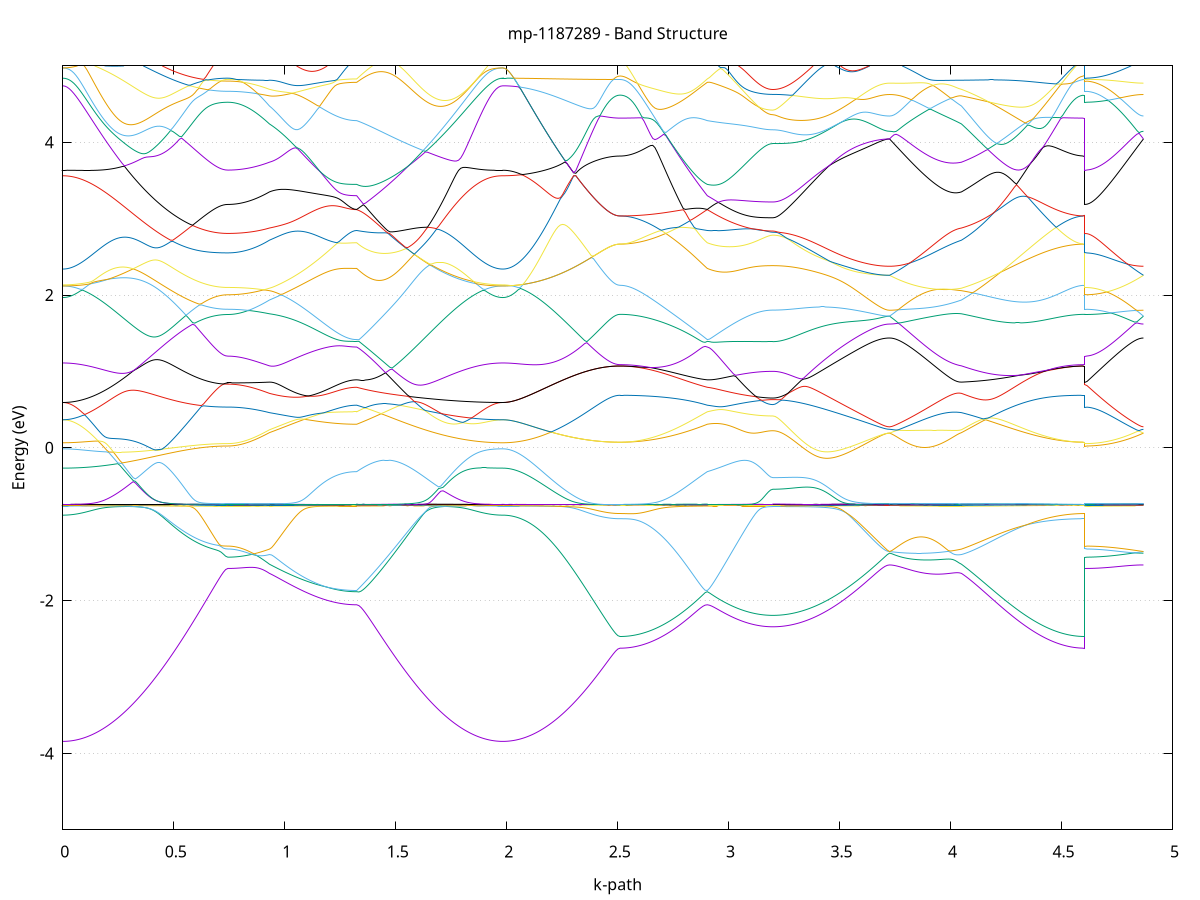 set title 'mp-1187289 - Band Structure'
set xlabel 'k-path'
set ylabel 'Energy (eV)'
set grid y
set yrange [-5:5]
set terminal png size 800,600
set output 'mp-1187289_bands_gnuplot.png'
plot '-' using 1:2 with lines notitle, '-' using 1:2 with lines notitle, '-' using 1:2 with lines notitle, '-' using 1:2 with lines notitle, '-' using 1:2 with lines notitle, '-' using 1:2 with lines notitle, '-' using 1:2 with lines notitle, '-' using 1:2 with lines notitle, '-' using 1:2 with lines notitle, '-' using 1:2 with lines notitle, '-' using 1:2 with lines notitle, '-' using 1:2 with lines notitle, '-' using 1:2 with lines notitle, '-' using 1:2 with lines notitle, '-' using 1:2 with lines notitle, '-' using 1:2 with lines notitle, '-' using 1:2 with lines notitle, '-' using 1:2 with lines notitle, '-' using 1:2 with lines notitle, '-' using 1:2 with lines notitle, '-' using 1:2 with lines notitle, '-' using 1:2 with lines notitle, '-' using 1:2 with lines notitle, '-' using 1:2 with lines notitle, '-' using 1:2 with lines notitle, '-' using 1:2 with lines notitle, '-' using 1:2 with lines notitle, '-' using 1:2 with lines notitle, '-' using 1:2 with lines notitle, '-' using 1:2 with lines notitle, '-' using 1:2 with lines notitle, '-' using 1:2 with lines notitle, '-' using 1:2 with lines notitle, '-' using 1:2 with lines notitle, '-' using 1:2 with lines notitle, '-' using 1:2 with lines notitle, '-' using 1:2 with lines notitle, '-' using 1:2 with lines notitle, '-' using 1:2 with lines notitle, '-' using 1:2 with lines notitle, '-' using 1:2 with lines notitle, '-' using 1:2 with lines notitle, '-' using 1:2 with lines notitle, '-' using 1:2 with lines notitle, '-' using 1:2 with lines notitle, '-' using 1:2 with lines notitle, '-' using 1:2 with lines notitle, '-' using 1:2 with lines notitle, '-' using 1:2 with lines notitle, '-' using 1:2 with lines notitle, '-' using 1:2 with lines notitle, '-' using 1:2 with lines notitle, '-' using 1:2 with lines notitle, '-' using 1:2 with lines notitle, '-' using 1:2 with lines notitle, '-' using 1:2 with lines notitle, '-' using 1:2 with lines notitle, '-' using 1:2 with lines notitle, '-' using 1:2 with lines notitle, '-' using 1:2 with lines notitle, '-' using 1:2 with lines notitle, '-' using 1:2 with lines notitle, '-' using 1:2 with lines notitle, '-' using 1:2 with lines notitle
0.000000 -41.813877
0.009914 -41.813877
0.019828 -41.813877
0.029743 -41.813877
0.039657 -41.813877
0.049571 -41.813877
0.059485 -41.813877
0.069400 -41.813877
0.079314 -41.813877
0.089228 -41.813877
0.099142 -41.813877
0.109057 -41.813877
0.118971 -41.813877
0.128885 -41.813877
0.138799 -41.813877
0.148714 -41.813877
0.158628 -41.813877
0.168542 -41.813877
0.178456 -41.813877
0.188370 -41.813877
0.198285 -41.813877
0.208199 -41.813877
0.218113 -41.813877
0.228027 -41.813877
0.237942 -41.813877
0.247856 -41.813877
0.257770 -41.813877
0.267684 -41.813877
0.277599 -41.813877
0.287513 -41.813877
0.297427 -41.813877
0.307341 -41.813877
0.317255 -41.813877
0.327170 -41.813877
0.337084 -41.813877
0.346998 -41.813877
0.356912 -41.813877
0.366827 -41.813877
0.376741 -41.813877
0.386655 -41.813877
0.396569 -41.813877
0.406484 -41.813877
0.416398 -41.813877
0.426312 -41.813877
0.436226 -41.813877
0.446141 -41.813877
0.456055 -41.813877
0.465969 -41.813877
0.475883 -41.813877
0.485797 -41.813877
0.495712 -41.813877
0.505626 -41.813877
0.515540 -41.813877
0.525454 -41.813877
0.535369 -41.813877
0.545283 -41.813877
0.555197 -41.813877
0.565111 -41.813877
0.575026 -41.813877
0.584940 -41.813877
0.594854 -41.813877
0.604768 -41.813877
0.614682 -41.813877
0.624597 -41.813877
0.634511 -41.813877
0.644425 -41.813877
0.654339 -41.813877
0.664254 -41.813877
0.674168 -41.813877
0.684082 -41.813877
0.693996 -41.813877
0.703911 -41.813877
0.713825 -41.813877
0.723739 -41.813877
0.733653 -41.813877
0.743568 -41.813877
0.743568 -41.813877
0.753437 -41.813877
0.763306 -41.813877
0.773176 -41.813877
0.783045 -41.813877
0.792915 -41.813877
0.802784 -41.813877
0.812654 -41.813877
0.822523 -41.813877
0.832393 -41.813877
0.842262 -41.813877
0.852132 -41.813877
0.862001 -41.813877
0.871871 -41.813877
0.881740 -41.813877
0.891610 -41.813877
0.901479 -41.813877
0.911349 -41.813877
0.921218 -41.813877
0.931088 -41.813877
0.931088 -41.813877
0.940917 -41.813877
0.950747 -41.813877
0.960576 -41.813877
0.970406 -41.813877
0.980236 -41.813877
0.990065 -41.813877
0.999895 -41.813877
1.009725 -41.813877
1.019554 -41.813877
1.029384 -41.813877
1.039213 -41.813877
1.049043 -41.813877
1.058873 -41.813877
1.068702 -41.813877
1.078532 -41.813877
1.088362 -41.813877
1.098191 -41.813877
1.108021 -41.813877
1.117850 -41.813877
1.127680 -41.813877
1.137510 -41.813877
1.147339 -41.813877
1.157169 -41.813877
1.166999 -41.813877
1.176828 -41.813877
1.186658 -41.813877
1.196487 -41.813877
1.206317 -41.813877
1.216147 -41.813877
1.225976 -41.813877
1.235806 -41.813877
1.245636 -41.813877
1.255465 -41.813877
1.265295 -41.813877
1.275124 -41.813877
1.284954 -41.813877
1.294784 -41.813877
1.304613 -41.813877
1.314443 -41.813877
1.324273 -41.813877
1.324273 -41.813877
1.334248 -41.813877
1.344223 -41.813877
1.354199 -41.813877
1.364174 -41.813877
1.374150 -41.813877
1.384125 -41.813877
1.394101 -41.813877
1.404076 -41.813877
1.414051 -41.813877
1.424027 -41.813877
1.434002 -41.813877
1.443978 -41.813877
1.453953 -41.813877
1.463929 -41.813877
1.473904 -41.813877
1.483879 -41.813877
1.493855 -41.813877
1.503830 -41.813877
1.513806 -41.813877
1.523781 -41.813877
1.533757 -41.813877
1.543732 -41.813877
1.553707 -41.813877
1.563683 -41.813877
1.573658 -41.813877
1.583634 -41.813877
1.593609 -41.813877
1.603585 -41.813877
1.613560 -41.813877
1.623535 -41.813877
1.633511 -41.813877
1.643486 -41.813877
1.653462 -41.813877
1.663437 -41.813877
1.673413 -41.813877
1.683388 -41.813877
1.693363 -41.813877
1.703339 -41.813877
1.713314 -41.813877
1.723290 -41.813877
1.733265 -41.813877
1.743241 -41.813877
1.753216 -41.813877
1.763191 -41.813877
1.773167 -41.813877
1.783142 -41.813877
1.793118 -41.813877
1.803093 -41.813877
1.813069 -41.813877
1.823044 -41.813877
1.833019 -41.813877
1.842995 -41.813877
1.852970 -41.813877
1.862946 -41.813877
1.872921 -41.813877
1.882897 -41.813877
1.892872 -41.813877
1.902847 -41.813877
1.912823 -41.813877
1.922798 -41.813877
1.932774 -41.813877
1.942749 -41.813877
1.952725 -41.813877
1.962700 -41.813877
1.972675 -41.813877
1.982651 -41.813877
1.982651 -41.813877
1.992615 -41.813877
2.002578 -41.813877
2.012542 -41.813877
2.022506 -41.813877
2.032470 -41.813877
2.042433 -41.813877
2.052397 -41.813877
2.062361 -41.813877
2.072325 -41.813877
2.082288 -41.813877
2.092252 -41.813877
2.102216 -41.813877
2.112180 -41.813877
2.122143 -41.813877
2.132107 -41.813877
2.142071 -41.813877
2.152035 -41.813877
2.161998 -41.813877
2.171962 -41.813877
2.181926 -41.813877
2.191890 -41.813877
2.201854 -41.813877
2.211817 -41.813877
2.221781 -41.813877
2.231745 -41.813877
2.241709 -41.813877
2.251672 -41.813877
2.261636 -41.813877
2.271600 -41.813877
2.281564 -41.813877
2.291527 -41.813877
2.301491 -41.813877
2.311455 -41.813877
2.321419 -41.813877
2.331382 -41.813877
2.341346 -41.813877
2.351310 -41.813877
2.361274 -41.813877
2.371237 -41.813877
2.381201 -41.813877
2.391165 -41.813877
2.401129 -41.813877
2.411092 -41.813877
2.421056 -41.813877
2.431020 -41.813877
2.440984 -41.813877
2.450947 -41.813877
2.460911 -41.813877
2.470875 -41.813877
2.480839 -41.813877
2.490803 -41.813877
2.500766 -41.813877
2.510730 -41.813877
2.510730 -41.813877
2.520560 -41.813877
2.530389 -41.813877
2.540219 -41.813877
2.550049 -41.813877
2.559878 -41.813877
2.569708 -41.813877
2.579537 -41.813877
2.589367 -41.813877
2.599197 -41.813877
2.609026 -41.813877
2.618856 -41.813877
2.628686 -41.813877
2.638515 -41.813877
2.648345 -41.813877
2.658174 -41.813877
2.668004 -41.813877
2.677834 -41.813877
2.687663 -41.813877
2.697493 -41.813877
2.707323 -41.813877
2.717152 -41.813877
2.726982 -41.813877
2.736811 -41.813877
2.746641 -41.813877
2.756471 -41.813877
2.766300 -41.813877
2.776130 -41.813877
2.785959 -41.813877
2.795789 -41.813877
2.805619 -41.813877
2.815448 -41.813877
2.825278 -41.813877
2.835108 -41.813877
2.844937 -41.813877
2.854767 -41.813877
2.864596 -41.813877
2.874426 -41.813877
2.884256 -41.813877
2.894085 -41.813877
2.903915 -41.813877
2.903915 -41.813877
2.913764 -41.813877
2.923613 -41.813877
2.933461 -41.813877
2.943310 -41.813877
2.953159 -41.813877
2.963008 -41.813877
2.972857 -41.813877
2.982705 -41.813877
2.992554 -41.813877
3.002403 -41.813877
3.012252 -41.813877
3.022100 -41.813877
3.031949 -41.813877
3.041798 -41.813877
3.051647 -41.813877
3.061496 -41.813877
3.071344 -41.813877
3.081193 -41.813877
3.091042 -41.813877
3.100891 -41.813877
3.110740 -41.813877
3.120588 -41.813877
3.130437 -41.813877
3.140286 -41.813877
3.150135 -41.813877
3.159984 -41.813877
3.169832 -41.813877
3.179681 -41.813877
3.189530 -41.813877
3.199379 -41.813877
3.199379 -41.813877
3.209299 -41.813877
3.219219 -41.813877
3.229140 -41.813877
3.239060 -41.813877
3.248981 -41.813877
3.258901 -41.813877
3.268822 -41.813877
3.278742 -41.813877
3.288662 -41.813877
3.298583 -41.813877
3.308503 -41.813877
3.318424 -41.813877
3.328344 -41.813877
3.338264 -41.813877
3.348185 -41.813877
3.358105 -41.813877
3.368026 -41.813877
3.377946 -41.813877
3.387866 -41.813877
3.397787 -41.813877
3.407707 -41.813877
3.417628 -41.813877
3.427548 -41.813877
3.437468 -41.813877
3.447389 -41.813877
3.457309 -41.813877
3.467230 -41.813877
3.477150 -41.813877
3.487071 -41.813877
3.496991 -41.813877
3.506911 -41.813877
3.516832 -41.813877
3.526752 -41.813877
3.536673 -41.813877
3.546593 -41.813877
3.556513 -41.813877
3.566434 -41.813877
3.576354 -41.813877
3.586275 -41.813877
3.596195 -41.813877
3.606115 -41.813877
3.616036 -41.813877
3.625956 -41.813877
3.635877 -41.813877
3.645797 -41.813877
3.655717 -41.813877
3.665638 -41.813877
3.675558 -41.813877
3.685479 -41.813877
3.695399 -41.813877
3.705320 -41.813877
3.715240 -41.813877
3.725160 -41.813877
3.725160 -41.813877
3.734974 -41.813877
3.744788 -41.813877
3.754601 -41.813877
3.764415 -41.813877
3.774229 -41.813877
3.784043 -41.813877
3.793856 -41.813877
3.803670 -41.813877
3.813484 -41.813877
3.823298 -41.813877
3.833111 -41.813877
3.842925 -41.813877
3.852739 -41.813877
3.862552 -41.813877
3.872366 -41.813877
3.882180 -41.813877
3.891994 -41.813877
3.901807 -41.813877
3.911621 -41.813877
3.921435 -41.813877
3.931248 -41.813877
3.941062 -41.813877
3.950876 -41.813877
3.960690 -41.813877
3.970503 -41.813877
3.980317 -41.813877
3.990131 -41.813877
3.999945 -41.813877
4.009758 -41.813877
4.019572 -41.813877
4.029386 -41.813877
4.039199 -41.813877
4.049013 -41.813877
4.049013 -41.813877
4.058943 -41.813877
4.068872 -41.813877
4.078801 -41.813877
4.088731 -41.813877
4.098660 -41.813877
4.108590 -41.813877
4.118519 -41.813877
4.128449 -41.813877
4.138378 -41.813877
4.148307 -41.813877
4.158237 -41.813877
4.168166 -41.813877
4.178096 -41.813877
4.188025 -41.813877
4.197954 -41.813877
4.207884 -41.813877
4.217813 -41.813877
4.227743 -41.813877
4.237672 -41.813877
4.247602 -41.813877
4.257531 -41.813877
4.267460 -41.813877
4.277390 -41.813877
4.287319 -41.813877
4.297249 -41.813877
4.307178 -41.813877
4.317107 -41.813877
4.327037 -41.813877
4.336966 -41.813877
4.346896 -41.813877
4.356825 -41.813877
4.366755 -41.813877
4.376684 -41.813877
4.386613 -41.813877
4.396543 -41.813877
4.406472 -41.813877
4.416402 -41.813877
4.426331 -41.813877
4.436261 -41.813877
4.446190 -41.813877
4.456119 -41.813877
4.466049 -41.813877
4.475978 -41.813877
4.485908 -41.813877
4.495837 -41.813877
4.505766 -41.813877
4.515696 -41.813877
4.525625 -41.813877
4.535555 -41.813877
4.545484 -41.813877
4.555414 -41.813877
4.565343 -41.813877
4.575272 -41.813877
4.585202 -41.813877
4.595131 -41.813877
4.605061 -41.813877
4.605061 -41.813877
4.614840 -41.813877
4.624619 -41.813877
4.634398 -41.813877
4.644178 -41.813877
4.653957 -41.813877
4.663736 -41.813877
4.673515 -41.813877
4.683295 -41.813877
4.693074 -41.813877
4.702853 -41.813877
4.712632 -41.813877
4.722412 -41.813877
4.732191 -41.813877
4.741970 -41.813877
4.751749 -41.813877
4.761529 -41.813877
4.771308 -41.813877
4.781087 -41.813877
4.790866 -41.813877
4.800646 -41.813877
4.810425 -41.813877
4.820204 -41.813877
4.829983 -41.813877
4.839763 -41.813877
4.849542 -41.813877
4.859321 -41.813877
4.869100 -41.813877
e
0.000000 -36.523077
0.009914 -36.523077
0.019828 -36.523077
0.029743 -36.522977
0.039657 -36.522977
0.049571 -36.522977
0.059485 -36.522977
0.069400 -36.522877
0.079314 -36.522877
0.089228 -36.522777
0.099142 -36.522777
0.109057 -36.522677
0.118971 -36.522577
0.128885 -36.522477
0.138799 -36.522477
0.148714 -36.522377
0.158628 -36.522277
0.168542 -36.522177
0.178456 -36.522077
0.188370 -36.521877
0.198285 -36.521777
0.208199 -36.521677
0.218113 -36.521577
0.228027 -36.521377
0.237942 -36.521277
0.247856 -36.521177
0.257770 -36.520977
0.267684 -36.520877
0.277599 -36.520677
0.287513 -36.520577
0.297427 -36.520377
0.307341 -36.520177
0.317255 -36.520077
0.327170 -36.519877
0.337084 -36.519677
0.346998 -36.519477
0.356912 -36.519377
0.366827 -36.519177
0.376741 -36.518977
0.386655 -36.518777
0.396569 -36.518577
0.406484 -36.518377
0.416398 -36.518177
0.426312 -36.517977
0.436226 -36.517777
0.446141 -36.517577
0.456055 -36.517477
0.465969 -36.517277
0.475883 -36.517077
0.485797 -36.516877
0.495712 -36.516677
0.505626 -36.516477
0.515540 -36.516277
0.525454 -36.516077
0.535369 -36.515877
0.545283 -36.515677
0.555197 -36.515477
0.565111 -36.515277
0.575026 -36.514977
0.584940 -36.514877
0.594854 -36.514677
0.604768 -36.514477
0.614682 -36.514277
0.624597 -36.514077
0.634511 -36.513877
0.644425 -36.513677
0.654339 -36.513477
0.664254 -36.513377
0.674168 -36.513177
0.684082 -36.512977
0.693996 -36.512777
0.703911 -36.512677
0.713825 -36.512477
0.723739 -36.512377
0.733653 -36.512277
0.743568 -36.512277
0.743568 -36.512277
0.753437 -36.512277
0.763306 -36.512277
0.773176 -36.512277
0.783045 -36.512277
0.792915 -36.512277
0.802784 -36.512277
0.812654 -36.512277
0.822523 -36.512377
0.832393 -36.512377
0.842262 -36.512477
0.852132 -36.512477
0.862001 -36.512577
0.871871 -36.512577
0.881740 -36.512677
0.891610 -36.512777
0.901479 -36.512777
0.911349 -36.512877
0.921218 -36.512977
0.931088 -36.512977
0.931088 -36.512977
0.940917 -36.513077
0.950747 -36.513177
0.960576 -36.513177
0.970406 -36.513277
0.980236 -36.513277
0.990065 -36.513377
0.999895 -36.513377
1.009725 -36.513477
1.019554 -36.513477
1.029384 -36.513577
1.039213 -36.513577
1.049043 -36.513677
1.058873 -36.513677
1.068702 -36.513777
1.078532 -36.513777
1.088362 -36.513777
1.098191 -36.513877
1.108021 -36.513877
1.117850 -36.513977
1.127680 -36.513977
1.137510 -36.513977
1.147339 -36.514077
1.157169 -36.514077
1.166999 -36.514077
1.176828 -36.514077
1.186658 -36.514177
1.196487 -36.514177
1.206317 -36.514177
1.216147 -36.514177
1.225976 -36.514277
1.235806 -36.514277
1.245636 -36.514277
1.255465 -36.514277
1.265295 -36.514277
1.275124 -36.514277
1.284954 -36.514277
1.294784 -36.514277
1.304613 -36.514277
1.314443 -36.514377
1.324273 -36.514377
1.324273 -36.514377
1.334248 -36.514177
1.344223 -36.513977
1.354199 -36.513877
1.364174 -36.514077
1.374150 -36.514177
1.384125 -36.514377
1.394101 -36.514577
1.404076 -36.514777
1.414051 -36.514977
1.424027 -36.515177
1.434002 -36.515377
1.443978 -36.515577
1.453953 -36.515777
1.463929 -36.515977
1.473904 -36.516177
1.483879 -36.516377
1.493855 -36.516577
1.503830 -36.516777
1.513806 -36.517077
1.523781 -36.517277
1.533757 -36.517477
1.543732 -36.517677
1.553707 -36.517877
1.563683 -36.518077
1.573658 -36.518277
1.583634 -36.518477
1.593609 -36.518677
1.603585 -36.518877
1.613560 -36.519077
1.623535 -36.519277
1.633511 -36.519377
1.643486 -36.519577
1.653462 -36.519777
1.663437 -36.519977
1.673413 -36.520177
1.683388 -36.520277
1.693363 -36.520477
1.703339 -36.520677
1.713314 -36.520777
1.723290 -36.520977
1.733265 -36.521077
1.743241 -36.521277
1.753216 -36.521377
1.763191 -36.521477
1.773167 -36.521677
1.783142 -36.521777
1.793118 -36.521877
1.803093 -36.521977
1.813069 -36.522077
1.823044 -36.522277
1.833019 -36.522277
1.842995 -36.522377
1.852970 -36.522477
1.862946 -36.522577
1.872921 -36.522677
1.882897 -36.522677
1.892872 -36.522777
1.902847 -36.522877
1.912823 -36.522877
1.922798 -36.522977
1.932774 -36.522977
1.942749 -36.522977
1.952725 -36.522977
1.962700 -36.523077
1.972675 -36.523077
1.982651 -36.523077
1.982651 -36.523077
1.992615 -36.523077
2.002578 -36.523077
2.012542 -36.522977
2.022506 -36.522977
2.032470 -36.522977
2.042433 -36.522977
2.052397 -36.522877
2.062361 -36.522877
2.072325 -36.522777
2.082288 -36.522777
2.092252 -36.522677
2.102216 -36.522577
2.112180 -36.522477
2.122143 -36.522477
2.132107 -36.522377
2.142071 -36.522277
2.152035 -36.522177
2.161998 -36.522077
2.171962 -36.521977
2.181926 -36.521777
2.191890 -36.521677
2.201854 -36.521577
2.211817 -36.521477
2.221781 -36.521277
2.231745 -36.521177
2.241709 -36.521077
2.251672 -36.520877
2.261636 -36.520777
2.271600 -36.520577
2.281564 -36.520477
2.291527 -36.520277
2.301491 -36.520077
2.311455 -36.519977
2.321419 -36.519777
2.331382 -36.519677
2.341346 -36.519477
2.351310 -36.519377
2.361274 -36.519177
2.371237 -36.518977
2.381201 -36.518877
2.391165 -36.518677
2.401129 -36.518577
2.411092 -36.518477
2.421056 -36.518277
2.431020 -36.518177
2.440984 -36.518077
2.450947 -36.517977
2.460911 -36.517877
2.470875 -36.517777
2.480839 -36.517777
2.490803 -36.517677
2.500766 -36.517677
2.510730 -36.517677
2.510730 -36.517677
2.520560 -36.517677
2.530389 -36.517677
2.540219 -36.517677
2.550049 -36.517677
2.559878 -36.517577
2.569708 -36.517577
2.579537 -36.517577
2.589367 -36.517477
2.599197 -36.517477
2.609026 -36.517477
2.618856 -36.517377
2.628686 -36.517377
2.638515 -36.517277
2.648345 -36.517177
2.658174 -36.517177
2.668004 -36.517077
2.677834 -36.516977
2.687663 -36.516977
2.697493 -36.516877
2.707323 -36.516777
2.717152 -36.516677
2.726982 -36.516577
2.736811 -36.516477
2.746641 -36.516377
2.756471 -36.516277
2.766300 -36.516177
2.776130 -36.516077
2.785959 -36.515977
2.795789 -36.515777
2.805619 -36.515677
2.815448 -36.515577
2.825278 -36.515477
2.835108 -36.515277
2.844937 -36.515177
2.854767 -36.515077
2.864596 -36.514877
2.874426 -36.514777
2.884256 -36.514577
2.894085 -36.514477
2.903915 -36.514377
2.903915 -36.514377
2.913764 -36.514277
2.923613 -36.514277
2.933461 -36.514277
2.943310 -36.514377
2.953159 -36.514377
2.963008 -36.514477
2.972857 -36.514577
2.982705 -36.514677
2.992554 -36.514777
3.002403 -36.514877
3.012252 -36.514977
3.022100 -36.515077
3.031949 -36.515077
3.041798 -36.515177
3.051647 -36.515277
3.061496 -36.515377
3.071344 -36.515377
3.081193 -36.515477
3.091042 -36.515577
3.100891 -36.515577
3.110740 -36.515677
3.120588 -36.515677
3.130437 -36.515677
3.140286 -36.515777
3.150135 -36.515777
3.159984 -36.515777
3.169832 -36.515777
3.179681 -36.515877
3.189530 -36.515877
3.199379 -36.515877
3.199379 -36.515877
3.209299 -36.515877
3.219219 -36.515877
3.229140 -36.515877
3.239060 -36.515777
3.248981 -36.515777
3.258901 -36.515777
3.268822 -36.515777
3.278742 -36.515677
3.288662 -36.515677
3.298583 -36.515677
3.308503 -36.515677
3.318424 -36.515577
3.328344 -36.515577
3.338264 -36.515477
3.348185 -36.515477
3.358105 -36.515377
3.368026 -36.515377
3.377946 -36.515277
3.387866 -36.515277
3.397787 -36.515177
3.407707 -36.515077
3.417628 -36.514977
3.427548 -36.514977
3.437468 -36.514877
3.447389 -36.514777
3.457309 -36.514677
3.467230 -36.514677
3.477150 -36.514577
3.487071 -36.514477
3.496991 -36.514377
3.506911 -36.514277
3.516832 -36.514177
3.526752 -36.514077
3.536673 -36.513977
3.546593 -36.513877
3.556513 -36.513777
3.566434 -36.513677
3.576354 -36.513577
3.586275 -36.513477
3.596195 -36.513377
3.606115 -36.513277
3.616036 -36.513177
3.625956 -36.513077
3.635877 -36.512977
3.645797 -36.512877
3.655717 -36.512777
3.665638 -36.512677
3.675558 -36.512577
3.685479 -36.512477
3.695399 -36.512377
3.705320 -36.512277
3.715240 -36.512277
3.725160 -36.512177
3.725160 -36.512177
3.734974 -36.512277
3.744788 -36.512277
3.754601 -36.512277
3.764415 -36.512277
3.774229 -36.512377
3.784043 -36.512377
3.793856 -36.512377
3.803670 -36.512477
3.813484 -36.512477
3.823298 -36.512577
3.833111 -36.512577
3.842925 -36.512577
3.852739 -36.512677
3.862552 -36.512677
3.872366 -36.512677
3.882180 -36.512677
3.891994 -36.512677
3.901807 -36.512777
3.911621 -36.512777
3.921435 -36.512777
3.931248 -36.512777
3.941062 -36.512777
3.950876 -36.512777
3.960690 -36.512777
3.970503 -36.512877
3.980317 -36.512877
3.990131 -36.512877
3.999945 -36.512877
4.009758 -36.512877
4.019572 -36.512877
4.029386 -36.512977
4.039199 -36.512977
4.049013 -36.512977
4.049013 -36.512977
4.058943 -36.513077
4.068872 -36.513177
4.078801 -36.513277
4.088731 -36.513377
4.098660 -36.513477
4.108590 -36.513577
4.118519 -36.513677
4.128449 -36.513777
4.138378 -36.513877
4.148307 -36.513977
4.158237 -36.514077
4.168166 -36.514177
4.178096 -36.514277
4.188025 -36.514377
4.197954 -36.514577
4.207884 -36.514677
4.217813 -36.514777
4.227743 -36.514877
4.237672 -36.514977
4.247602 -36.515077
4.257531 -36.515177
4.267460 -36.515377
4.277390 -36.515477
4.287319 -36.515577
4.297249 -36.515677
4.307178 -36.515777
4.317107 -36.515877
4.327037 -36.515977
4.336966 -36.516077
4.346896 -36.516177
4.356825 -36.516277
4.366755 -36.516377
4.376684 -36.516477
4.386613 -36.516577
4.396543 -36.516677
4.406472 -36.516777
4.416402 -36.516877
4.426331 -36.516977
4.436261 -36.516977
4.446190 -36.517077
4.456119 -36.517177
4.466049 -36.517177
4.475978 -36.517277
4.485908 -36.517377
4.495837 -36.517377
4.505766 -36.517477
4.515696 -36.517477
4.525625 -36.517477
4.535555 -36.517577
4.545484 -36.517577
4.555414 -36.517577
4.565343 -36.517577
4.575272 -36.517677
4.585202 -36.517677
4.595131 -36.517677
4.605061 -36.517677
4.605061 -36.512277
4.614840 -36.512277
4.624619 -36.512277
4.634398 -36.512277
4.644178 -36.512277
4.653957 -36.512177
4.663736 -36.512277
4.673515 -36.512177
4.683295 -36.512277
4.693074 -36.512277
4.702853 -36.512277
4.712632 -36.512277
4.722412 -36.512277
4.732191 -36.512277
4.741970 -36.512277
4.751749 -36.512277
4.761529 -36.512277
4.771308 -36.512177
4.781087 -36.512277
4.790866 -36.512277
4.800646 -36.512277
4.810425 -36.512277
4.820204 -36.512277
4.829983 -36.512277
4.839763 -36.512177
4.849542 -36.512177
4.859321 -36.512177
4.869100 -36.512177
e
0.000000 -36.506877
0.009914 -36.506877
0.019828 -36.506877
0.029743 -36.506877
0.039657 -36.506877
0.049571 -36.506877
0.059485 -36.506877
0.069400 -36.506977
0.079314 -36.506977
0.089228 -36.506977
0.099142 -36.507077
0.109057 -36.507077
0.118971 -36.507177
0.128885 -36.507177
0.138799 -36.507277
0.148714 -36.507377
0.158628 -36.507377
0.168542 -36.507477
0.178456 -36.507577
0.188370 -36.507677
0.198285 -36.507677
0.208199 -36.507777
0.218113 -36.507877
0.228027 -36.507977
0.237942 -36.508077
0.247856 -36.508177
0.257770 -36.508277
0.267684 -36.508377
0.277599 -36.508477
0.287513 -36.508577
0.297427 -36.508677
0.307341 -36.508777
0.317255 -36.508877
0.327170 -36.508977
0.337084 -36.509177
0.346998 -36.509277
0.356912 -36.509377
0.366827 -36.509477
0.376741 -36.509577
0.386655 -36.509677
0.396569 -36.509777
0.406484 -36.509877
0.416398 -36.510077
0.426312 -36.510177
0.436226 -36.510277
0.446141 -36.510377
0.456055 -36.510477
0.465969 -36.510577
0.475883 -36.510677
0.485797 -36.510777
0.495712 -36.510877
0.505626 -36.510977
0.515540 -36.511077
0.525454 -36.511177
0.535369 -36.511277
0.545283 -36.511277
0.555197 -36.511377
0.565111 -36.511477
0.575026 -36.511577
0.584940 -36.511677
0.594854 -36.511677
0.604768 -36.511777
0.614682 -36.511777
0.624597 -36.511877
0.634511 -36.511877
0.644425 -36.511977
0.654339 -36.511977
0.664254 -36.512077
0.674168 -36.512077
0.684082 -36.512077
0.693996 -36.512177
0.703911 -36.512177
0.713825 -36.512177
0.723739 -36.512177
0.733653 -36.512177
0.743568 -36.512177
0.743568 -36.512177
0.753437 -36.512177
0.763306 -36.512177
0.773176 -36.512177
0.783045 -36.512177
0.792915 -36.512177
0.802784 -36.512177
0.812654 -36.512077
0.822523 -36.512077
0.832393 -36.512077
0.842262 -36.511977
0.852132 -36.511977
0.862001 -36.511877
0.871871 -36.511877
0.881740 -36.511777
0.891610 -36.511677
0.901479 -36.511677
0.911349 -36.511577
0.921218 -36.511477
0.931088 -36.511477
0.931088 -36.511477
0.940917 -36.511577
0.950747 -36.511677
0.960576 -36.511677
0.970406 -36.511777
0.980236 -36.511877
0.990065 -36.511977
0.999895 -36.512077
1.009725 -36.512077
1.019554 -36.512177
1.029384 -36.512277
1.039213 -36.512277
1.049043 -36.512377
1.058873 -36.512477
1.068702 -36.512477
1.078532 -36.512577
1.088362 -36.512677
1.098191 -36.512677
1.108021 -36.512777
1.117850 -36.512777
1.127680 -36.512877
1.137510 -36.512877
1.147339 -36.512977
1.157169 -36.512977
1.166999 -36.513077
1.176828 -36.513077
1.186658 -36.513077
1.196487 -36.513177
1.206317 -36.513177
1.216147 -36.513177
1.225976 -36.513277
1.235806 -36.513277
1.245636 -36.513277
1.255465 -36.513277
1.265295 -36.513277
1.275124 -36.513377
1.284954 -36.513377
1.294784 -36.513377
1.304613 -36.513377
1.314443 -36.513377
1.324273 -36.513377
1.324273 -36.513377
1.334248 -36.513477
1.344223 -36.513677
1.354199 -36.513877
1.364174 -36.513677
1.374150 -36.513577
1.384125 -36.513377
1.394101 -36.513277
1.404076 -36.513077
1.414051 -36.512977
1.424027 -36.512777
1.434002 -36.512577
1.443978 -36.512477
1.453953 -36.512277
1.463929 -36.512077
1.473904 -36.511977
1.483879 -36.511777
1.493855 -36.511677
1.503830 -36.511477
1.513806 -36.511277
1.523781 -36.511177
1.533757 -36.510977
1.543732 -36.510877
1.553707 -36.510677
1.563683 -36.510577
1.573658 -36.510377
1.583634 -36.510277
1.593609 -36.510077
1.603585 -36.509977
1.613560 -36.509777
1.623535 -36.509677
1.633511 -36.509477
1.643486 -36.509377
1.653462 -36.509277
1.663437 -36.509077
1.673413 -36.508977
1.683388 -36.508877
1.693363 -36.508677
1.703339 -36.508577
1.713314 -36.508477
1.723290 -36.508377
1.733265 -36.508277
1.743241 -36.508177
1.753216 -36.508077
1.763191 -36.507977
1.773167 -36.507877
1.783142 -36.507777
1.793118 -36.507677
1.803093 -36.507577
1.813069 -36.507477
1.823044 -36.507477
1.833019 -36.507377
1.842995 -36.507277
1.852970 -36.507277
1.862946 -36.507177
1.872921 -36.507077
1.882897 -36.507077
1.892872 -36.507077
1.902847 -36.506977
1.912823 -36.506977
1.922798 -36.506877
1.932774 -36.506877
1.942749 -36.506877
1.952725 -36.506877
1.962700 -36.506877
1.972675 -36.506877
1.982651 -36.506877
1.982651 -36.506877
1.992615 -36.506877
2.002578 -36.506877
2.012542 -36.506877
2.022506 -36.506877
2.032470 -36.506877
2.042433 -36.506877
2.052397 -36.506877
2.062361 -36.506877
2.072325 -36.506877
2.082288 -36.506877
2.092252 -36.506877
2.102216 -36.506877
2.112180 -36.506877
2.122143 -36.506877
2.132107 -36.506877
2.142071 -36.506977
2.152035 -36.507077
2.161998 -36.507177
2.171962 -36.507277
2.181926 -36.507377
2.191890 -36.507477
2.201854 -36.507677
2.211817 -36.507777
2.221781 -36.507877
2.231745 -36.508077
2.241709 -36.508177
2.251672 -36.508277
2.261636 -36.508477
2.271600 -36.508577
2.281564 -36.508777
2.291527 -36.508977
2.301491 -36.509077
2.311455 -36.509277
2.321419 -36.509377
2.331382 -36.509577
2.341346 -36.509677
2.351310 -36.509877
2.361274 -36.510077
2.371237 -36.510177
2.381201 -36.510377
2.391165 -36.510477
2.401129 -36.510677
2.411092 -36.510777
2.421056 -36.510877
2.431020 -36.510977
2.440984 -36.511177
2.450947 -36.511277
2.460911 -36.511277
2.470875 -36.511377
2.480839 -36.511477
2.490803 -36.511477
2.500766 -36.511477
2.510730 -36.511577
2.510730 -36.511577
2.520560 -36.511577
2.530389 -36.511577
2.540219 -36.511577
2.550049 -36.511577
2.559878 -36.511577
2.569708 -36.511577
2.579537 -36.511577
2.589367 -36.511577
2.599197 -36.511577
2.609026 -36.511577
2.618856 -36.511577
2.628686 -36.511577
2.638515 -36.511577
2.648345 -36.511577
2.658174 -36.511577
2.668004 -36.511577
2.677834 -36.511577
2.687663 -36.511577
2.697493 -36.511577
2.707323 -36.511677
2.717152 -36.511677
2.726982 -36.511677
2.736811 -36.511777
2.746641 -36.511777
2.756471 -36.511777
2.766300 -36.511877
2.776130 -36.511977
2.785959 -36.511977
2.795789 -36.512077
2.805619 -36.512177
2.815448 -36.512277
2.825278 -36.512377
2.835108 -36.512477
2.844937 -36.512577
2.854767 -36.512677
2.864596 -36.512777
2.874426 -36.512877
2.884256 -36.513077
2.894085 -36.513177
2.903915 -36.513377
2.903915 -36.513377
2.913764 -36.513377
2.923613 -36.513477
2.933461 -36.513377
2.943310 -36.513377
2.953159 -36.513277
2.963008 -36.513277
2.972857 -36.513177
2.982705 -36.513077
2.992554 -36.512977
3.002403 -36.512977
3.012252 -36.512877
3.022100 -36.512777
3.031949 -36.512777
3.041798 -36.512677
3.051647 -36.512677
3.061496 -36.512577
3.071344 -36.512577
3.081193 -36.512477
3.091042 -36.512477
3.100891 -36.512377
3.110740 -36.512377
3.120588 -36.512377
3.130437 -36.512277
3.140286 -36.512277
3.150135 -36.512277
3.159984 -36.512277
3.169832 -36.512277
3.179681 -36.512277
3.189530 -36.512277
3.199379 -36.512277
3.199379 -36.512277
3.209299 -36.512277
3.219219 -36.512277
3.229140 -36.512277
3.239060 -36.512277
3.248981 -36.512277
3.258901 -36.512277
3.268822 -36.512277
3.278742 -36.512277
3.288662 -36.512277
3.298583 -36.512277
3.308503 -36.512277
3.318424 -36.512277
3.328344 -36.512277
3.338264 -36.512277
3.348185 -36.512277
3.358105 -36.512277
3.368026 -36.512277
3.377946 -36.512277
3.387866 -36.512277
3.397787 -36.512277
3.407707 -36.512277
3.417628 -36.512277
3.427548 -36.512277
3.437468 -36.512277
3.447389 -36.512277
3.457309 -36.512277
3.467230 -36.512277
3.477150 -36.512277
3.487071 -36.512277
3.496991 -36.512277
3.506911 -36.512277
3.516832 -36.512277
3.526752 -36.512277
3.536673 -36.512277
3.546593 -36.512277
3.556513 -36.512177
3.566434 -36.512277
3.576354 -36.512177
3.586275 -36.512277
3.596195 -36.512277
3.606115 -36.512177
3.616036 -36.512177
3.625956 -36.512177
3.635877 -36.512177
3.645797 -36.512177
3.655717 -36.512177
3.665638 -36.512177
3.675558 -36.512177
3.685479 -36.512177
3.695399 -36.512177
3.705320 -36.512177
3.715240 -36.512177
3.725160 -36.512177
3.725160 -36.512177
3.734974 -36.512177
3.744788 -36.512277
3.754601 -36.512177
3.764415 -36.512177
3.774229 -36.512177
3.784043 -36.512177
3.793856 -36.512177
3.803670 -36.512177
3.813484 -36.512177
3.823298 -36.512177
3.833111 -36.512177
3.842925 -36.512077
3.852739 -36.512077
3.862552 -36.512077
3.872366 -36.512077
3.882180 -36.512077
3.891994 -36.511977
3.901807 -36.511977
3.911621 -36.511977
3.921435 -36.511977
3.931248 -36.511877
3.941062 -36.511877
3.950876 -36.511877
3.960690 -36.511777
3.970503 -36.511777
3.980317 -36.511777
3.990131 -36.511677
3.999945 -36.511677
4.009758 -36.511577
4.019572 -36.511577
4.029386 -36.511577
4.039199 -36.511477
4.049013 -36.511477
4.049013 -36.511477
4.058943 -36.511477
4.068872 -36.511477
4.078801 -36.511477
4.088731 -36.511477
4.098660 -36.511477
4.108590 -36.511477
4.118519 -36.511477
4.128449 -36.511477
4.138378 -36.511477
4.148307 -36.511477
4.158237 -36.511477
4.168166 -36.511477
4.178096 -36.511477
4.188025 -36.511477
4.197954 -36.511477
4.207884 -36.511477
4.217813 -36.511477
4.227743 -36.511477
4.237672 -36.511477
4.247602 -36.511477
4.257531 -36.511477
4.267460 -36.511477
4.277390 -36.511477
4.287319 -36.511477
4.297249 -36.511577
4.307178 -36.511577
4.317107 -36.511577
4.327037 -36.511577
4.336966 -36.511577
4.346896 -36.511577
4.356825 -36.511577
4.366755 -36.511577
4.376684 -36.511577
4.386613 -36.511577
4.396543 -36.511577
4.406472 -36.511577
4.416402 -36.511577
4.426331 -36.511577
4.436261 -36.511577
4.446190 -36.511577
4.456119 -36.511577
4.466049 -36.511577
4.475978 -36.511577
4.485908 -36.511577
4.495837 -36.511577
4.505766 -36.511577
4.515696 -36.511577
4.525625 -36.511577
4.535555 -36.511577
4.545484 -36.511577
4.555414 -36.511577
4.565343 -36.511577
4.575272 -36.511577
4.585202 -36.511577
4.595131 -36.511577
4.605061 -36.511577
4.605061 -36.512177
4.614840 -36.512177
4.624619 -36.512177
4.634398 -36.512177
4.644178 -36.512177
4.653957 -36.512177
4.663736 -36.512177
4.673515 -36.512177
4.683295 -36.512177
4.693074 -36.512177
4.702853 -36.512177
4.712632 -36.512177
4.722412 -36.512177
4.732191 -36.512177
4.741970 -36.512177
4.751749 -36.512177
4.761529 -36.512177
4.771308 -36.512177
4.781087 -36.512177
4.790866 -36.512177
4.800646 -36.512177
4.810425 -36.512177
4.820204 -36.512177
4.829983 -36.512177
4.839763 -36.512177
4.849542 -36.512177
4.859321 -36.512177
4.869100 -36.512177
e
0.000000 -36.506177
0.009914 -36.506177
0.019828 -36.506177
0.029743 -36.506177
0.039657 -36.506177
0.049571 -36.506177
0.059485 -36.506177
0.069400 -36.506177
0.079314 -36.506177
0.089228 -36.506177
0.099142 -36.506177
0.109057 -36.506277
0.118971 -36.506277
0.128885 -36.506277
0.138799 -36.506277
0.148714 -36.506377
0.158628 -36.506377
0.168542 -36.506377
0.178456 -36.506477
0.188370 -36.506477
0.198285 -36.506477
0.208199 -36.506577
0.218113 -36.506577
0.228027 -36.506577
0.237942 -36.506677
0.247856 -36.506677
0.257770 -36.506777
0.267684 -36.506777
0.277599 -36.506877
0.287513 -36.506877
0.297427 -36.506977
0.307341 -36.506977
0.317255 -36.507077
0.327170 -36.507077
0.337084 -36.507177
0.346998 -36.507277
0.356912 -36.507277
0.366827 -36.507377
0.376741 -36.507477
0.386655 -36.507477
0.396569 -36.507577
0.406484 -36.507677
0.416398 -36.507777
0.426312 -36.507877
0.436226 -36.507877
0.446141 -36.507977
0.456055 -36.508077
0.465969 -36.508177
0.475883 -36.508277
0.485797 -36.508377
0.495712 -36.508477
0.505626 -36.508577
0.515540 -36.508677
0.525454 -36.508777
0.535369 -36.508877
0.545283 -36.508977
0.555197 -36.509177
0.565111 -36.509277
0.575026 -36.509377
0.584940 -36.509477
0.594854 -36.509577
0.604768 -36.509777
0.614682 -36.509877
0.624597 -36.509977
0.634511 -36.510177
0.644425 -36.510277
0.654339 -36.510377
0.664254 -36.510577
0.674168 -36.510677
0.684082 -36.510877
0.693996 -36.510977
0.703911 -36.511077
0.713825 -36.511277
0.723739 -36.511377
0.733653 -36.511477
0.743568 -36.511477
0.743568 -36.511477
0.753437 -36.511477
0.763306 -36.511477
0.773176 -36.511477
0.783045 -36.511477
0.792915 -36.511477
0.802784 -36.511477
0.812654 -36.511477
0.822523 -36.511477
0.832393 -36.511477
0.842262 -36.511477
0.852132 -36.511477
0.862001 -36.511477
0.871871 -36.511477
0.881740 -36.511477
0.891610 -36.511477
0.901479 -36.511477
0.911349 -36.511477
0.921218 -36.511477
0.931088 -36.511477
0.931088 -36.511477
0.940917 -36.511277
0.950747 -36.511177
0.960576 -36.511077
0.970406 -36.510877
0.980236 -36.510777
0.990065 -36.510677
0.999895 -36.510577
1.009725 -36.510377
1.019554 -36.510277
1.029384 -36.510177
1.039213 -36.510077
1.049043 -36.509977
1.058873 -36.509877
1.068702 -36.509777
1.078532 -36.509677
1.088362 -36.509577
1.098191 -36.509477
1.108021 -36.509377
1.117850 -36.509277
1.127680 -36.509177
1.137510 -36.509077
1.147339 -36.508977
1.157169 -36.508977
1.166999 -36.508877
1.176828 -36.508777
1.186658 -36.508677
1.196487 -36.508677
1.206317 -36.508677
1.216147 -36.508577
1.225976 -36.508577
1.235806 -36.508477
1.245636 -36.508477
1.255465 -36.508477
1.265295 -36.508377
1.275124 -36.508377
1.284954 -36.508377
1.294784 -36.508377
1.304613 -36.508377
1.314443 -36.508377
1.324273 -36.508377
1.324273 -36.508377
1.334248 -36.508277
1.344223 -36.508277
1.354199 -36.508277
1.364174 -36.508277
1.374150 -36.508277
1.384125 -36.508177
1.394101 -36.508177
1.404076 -36.508177
1.414051 -36.508077
1.424027 -36.508077
1.434002 -36.507977
1.443978 -36.507977
1.453953 -36.507977
1.463929 -36.507877
1.473904 -36.507877
1.483879 -36.507777
1.493855 -36.507777
1.503830 -36.507677
1.513806 -36.507677
1.523781 -36.507577
1.533757 -36.507577
1.543732 -36.507477
1.553707 -36.507477
1.563683 -36.507377
1.573658 -36.507377
1.583634 -36.507277
1.593609 -36.507277
1.603585 -36.507177
1.613560 -36.507177
1.623535 -36.507177
1.633511 -36.507077
1.643486 -36.507077
1.653462 -36.506977
1.663437 -36.506977
1.673413 -36.506877
1.683388 -36.506877
1.693363 -36.506777
1.703339 -36.506777
1.713314 -36.506777
1.723290 -36.506677
1.733265 -36.506677
1.743241 -36.506577
1.753216 -36.506577
1.763191 -36.506577
1.773167 -36.506477
1.783142 -36.506477
1.793118 -36.506477
1.803093 -36.506377
1.813069 -36.506377
1.823044 -36.506377
1.833019 -36.506377
1.842995 -36.506277
1.852970 -36.506277
1.862946 -36.506277
1.872921 -36.506277
1.882897 -36.506277
1.892872 -36.506177
1.902847 -36.506177
1.912823 -36.506177
1.922798 -36.506177
1.932774 -36.506177
1.942749 -36.506177
1.952725 -36.506177
1.962700 -36.506177
1.972675 -36.506177
1.982651 -36.506177
1.982651 -36.506177
1.992615 -36.506177
2.002578 -36.506177
2.012542 -36.506177
2.022506 -36.506177
2.032470 -36.506277
2.042433 -36.506277
2.052397 -36.506277
2.062361 -36.506377
2.072325 -36.506377
2.082288 -36.506477
2.092252 -36.506577
2.102216 -36.506577
2.112180 -36.506677
2.122143 -36.506777
2.132107 -36.506877
2.142071 -36.506877
2.152035 -36.506877
2.161998 -36.506877
2.171962 -36.506877
2.181926 -36.506877
2.191890 -36.506877
2.201854 -36.506877
2.211817 -36.506877
2.221781 -36.506877
2.231745 -36.506877
2.241709 -36.506877
2.251672 -36.506877
2.261636 -36.506777
2.271600 -36.506877
2.281564 -36.506877
2.291527 -36.506877
2.301491 -36.506877
2.311455 -36.506877
2.321419 -36.506877
2.331382 -36.506877
2.341346 -36.506877
2.351310 -36.506877
2.361274 -36.506877
2.371237 -36.506877
2.381201 -36.506877
2.391165 -36.506877
2.401129 -36.506877
2.411092 -36.506877
2.421056 -36.506877
2.431020 -36.506877
2.440984 -36.506877
2.450947 -36.506877
2.460911 -36.506877
2.470875 -36.506877
2.480839 -36.506877
2.490803 -36.506877
2.500766 -36.506877
2.510730 -36.506877
2.510730 -36.506877
2.520560 -36.506877
2.530389 -36.506877
2.540219 -36.506877
2.550049 -36.506877
2.559878 -36.506877
2.569708 -36.506977
2.579537 -36.506977
2.589367 -36.506977
2.599197 -36.507077
2.609026 -36.507077
2.618856 -36.507177
2.628686 -36.507177
2.638515 -36.507277
2.648345 -36.507277
2.658174 -36.507377
2.668004 -36.507377
2.677834 -36.507477
2.687663 -36.507477
2.697493 -36.507577
2.707323 -36.507677
2.717152 -36.507677
2.726982 -36.507777
2.736811 -36.507877
2.746641 -36.507877
2.756471 -36.507977
2.766300 -36.507977
2.776130 -36.508077
2.785959 -36.508077
2.795789 -36.508177
2.805619 -36.508177
2.815448 -36.508277
2.825278 -36.508277
2.835108 -36.508277
2.844937 -36.508277
2.854767 -36.508277
2.864596 -36.508277
2.874426 -36.508377
2.884256 -36.508377
2.894085 -36.508377
2.903915 -36.508377
2.903915 -36.508377
2.913764 -36.508277
2.923613 -36.508277
2.933461 -36.508277
2.943310 -36.508277
2.953159 -36.508277
2.963008 -36.508277
2.972857 -36.508277
2.982705 -36.508277
2.992554 -36.508277
3.002403 -36.508177
3.012252 -36.508177
3.022100 -36.508177
3.031949 -36.508177
3.041798 -36.508177
3.051647 -36.508077
3.061496 -36.508077
3.071344 -36.508077
3.081193 -36.508077
3.091042 -36.508077
3.100891 -36.507977
3.110740 -36.507977
3.120588 -36.507977
3.130437 -36.507977
3.140286 -36.507977
3.150135 -36.507977
3.159984 -36.507977
3.169832 -36.507977
3.179681 -36.507977
3.189530 -36.507877
3.199379 -36.507877
3.199379 -36.507877
3.209299 -36.507877
3.219219 -36.507877
3.229140 -36.507977
3.239060 -36.507977
3.248981 -36.507977
3.258901 -36.507977
3.268822 -36.507977
3.278742 -36.508077
3.288662 -36.508077
3.298583 -36.508077
3.308503 -36.508177
3.318424 -36.508177
3.328344 -36.508177
3.338264 -36.508277
3.348185 -36.508277
3.358105 -36.508377
3.368026 -36.508377
3.377946 -36.508477
3.387866 -36.508477
3.397787 -36.508577
3.407707 -36.508677
3.417628 -36.508677
3.427548 -36.508777
3.437468 -36.508877
3.447389 -36.508977
3.457309 -36.508977
3.467230 -36.509077
3.477150 -36.509177
3.487071 -36.509277
3.496991 -36.509377
3.506911 -36.509477
3.516832 -36.509577
3.526752 -36.509677
3.536673 -36.509777
3.546593 -36.509877
3.556513 -36.509977
3.566434 -36.510077
3.576354 -36.510177
3.586275 -36.510177
3.596195 -36.510377
3.606115 -36.510477
3.616036 -36.510577
3.625956 -36.510677
3.635877 -36.510777
3.645797 -36.510877
3.655717 -36.510977
3.665638 -36.511077
3.675558 -36.511177
3.685479 -36.511277
3.695399 -36.511377
3.705320 -36.511477
3.715240 -36.511477
3.725160 -36.511477
3.725160 -36.511477
3.734974 -36.511477
3.744788 -36.511477
3.754601 -36.511477
3.764415 -36.511477
3.774229 -36.511377
3.784043 -36.511377
3.793856 -36.511377
3.803670 -36.511277
3.813484 -36.511277
3.823298 -36.511277
3.833111 -36.511277
3.842925 -36.511277
3.852739 -36.511177
3.862552 -36.511177
3.872366 -36.511177
3.882180 -36.511177
3.891994 -36.511177
3.901807 -36.511177
3.911621 -36.511277
3.921435 -36.511277
3.931248 -36.511277
3.941062 -36.511277
3.950876 -36.511277
3.960690 -36.511377
3.970503 -36.511377
3.980317 -36.511377
3.990131 -36.511377
3.999945 -36.511477
4.009758 -36.511477
4.019572 -36.511477
4.029386 -36.511477
4.039199 -36.511477
4.049013 -36.511477
4.049013 -36.511477
4.058943 -36.511377
4.068872 -36.511277
4.078801 -36.511177
4.088731 -36.511077
4.098660 -36.510977
4.108590 -36.510877
4.118519 -36.510777
4.128449 -36.510677
4.138378 -36.510577
4.148307 -36.510477
4.158237 -36.510377
4.168166 -36.510277
4.178096 -36.510177
4.188025 -36.510077
4.197954 -36.509977
4.207884 -36.509877
4.217813 -36.509677
4.227743 -36.509577
4.237672 -36.509477
4.247602 -36.509377
4.257531 -36.509277
4.267460 -36.509177
4.277390 -36.509077
4.287319 -36.508977
4.297249 -36.508877
4.307178 -36.508677
4.317107 -36.508577
4.327037 -36.508477
4.336966 -36.508377
4.346896 -36.508277
4.356825 -36.508177
4.366755 -36.508077
4.376684 -36.507977
4.386613 -36.507977
4.396543 -36.507877
4.406472 -36.507777
4.416402 -36.507677
4.426331 -36.507577
4.436261 -36.507477
4.446190 -36.507477
4.456119 -36.507377
4.466049 -36.507277
4.475978 -36.507277
4.485908 -36.507177
4.495837 -36.507177
4.505766 -36.507077
4.515696 -36.507077
4.525625 -36.506977
4.535555 -36.506977
4.545484 -36.506977
4.555414 -36.506877
4.565343 -36.506877
4.575272 -36.506877
4.585202 -36.506877
4.595131 -36.506877
4.605061 -36.506877
4.605061 -36.511477
4.614840 -36.511477
4.624619 -36.511477
4.634398 -36.511477
4.644178 -36.511477
4.653957 -36.511477
4.663736 -36.511477
4.673515 -36.511477
4.683295 -36.511477
4.693074 -36.511477
4.702853 -36.511477
4.712632 -36.511477
4.722412 -36.511477
4.732191 -36.511477
4.741970 -36.511477
4.751749 -36.511477
4.761529 -36.511477
4.771308 -36.511477
4.781087 -36.511477
4.790866 -36.511477
4.800646 -36.511477
4.810425 -36.511477
4.820204 -36.511477
4.829983 -36.511477
4.839763 -36.511477
4.849542 -36.511477
4.859321 -36.511477
4.869100 -36.511477
e
0.000000 -20.657077
0.009914 -20.657077
0.019828 -20.657077
0.029743 -20.657077
0.039657 -20.657077
0.049571 -20.657077
0.059485 -20.657077
0.069400 -20.657077
0.079314 -20.657077
0.089228 -20.657077
0.099142 -20.656977
0.109057 -20.656977
0.118971 -20.656977
0.128885 -20.656977
0.138799 -20.656977
0.148714 -20.656977
0.158628 -20.656977
0.168542 -20.656977
0.178456 -20.656977
0.188370 -20.656977
0.198285 -20.656977
0.208199 -20.656977
0.218113 -20.656877
0.228027 -20.656877
0.237942 -20.656877
0.247856 -20.656877
0.257770 -20.656877
0.267684 -20.656877
0.277599 -20.656877
0.287513 -20.656877
0.297427 -20.656877
0.307341 -20.656777
0.317255 -20.656777
0.327170 -20.656777
0.337084 -20.656777
0.346998 -20.656777
0.356912 -20.656777
0.366827 -20.656777
0.376741 -20.656677
0.386655 -20.656677
0.396569 -20.656677
0.406484 -20.656677
0.416398 -20.656677
0.426312 -20.656677
0.436226 -20.656677
0.446141 -20.656677
0.456055 -20.656577
0.465969 -20.656577
0.475883 -20.656577
0.485797 -20.656577
0.495712 -20.656577
0.505626 -20.656577
0.515540 -20.656577
0.525454 -20.656577
0.535369 -20.656577
0.545283 -20.656577
0.555197 -20.656577
0.565111 -20.656477
0.575026 -20.656477
0.584940 -20.656477
0.594854 -20.656477
0.604768 -20.656477
0.614682 -20.656477
0.624597 -20.656477
0.634511 -20.656477
0.644425 -20.656477
0.654339 -20.656477
0.664254 -20.656477
0.674168 -20.656477
0.684082 -20.656477
0.693996 -20.656477
0.703911 -20.656477
0.713825 -20.656477
0.723739 -20.656477
0.733653 -20.656477
0.743568 -20.656477
0.743568 -20.656477
0.753437 -20.656477
0.763306 -20.656477
0.773176 -20.656477
0.783045 -20.656477
0.792915 -20.656477
0.802784 -20.656377
0.812654 -20.656377
0.822523 -20.656377
0.832393 -20.656377
0.842262 -20.656377
0.852132 -20.656377
0.862001 -20.656377
0.871871 -20.656377
0.881740 -20.656377
0.891610 -20.656277
0.901479 -20.656277
0.911349 -20.656277
0.921218 -20.656277
0.931088 -20.656277
0.931088 -20.656277
0.940917 -20.656277
0.950747 -20.656177
0.960576 -20.656177
0.970406 -20.656177
0.980236 -20.656177
0.990065 -20.656177
0.999895 -20.656177
1.009725 -20.656177
1.019554 -20.656177
1.029384 -20.656077
1.039213 -20.656077
1.049043 -20.656077
1.058873 -20.656077
1.068702 -20.656077
1.078532 -20.656077
1.088362 -20.656077
1.098191 -20.656077
1.108021 -20.655977
1.117850 -20.655977
1.127680 -20.655977
1.137510 -20.655977
1.147339 -20.655977
1.157169 -20.655977
1.166999 -20.655977
1.176828 -20.655977
1.186658 -20.655977
1.196487 -20.655977
1.206317 -20.655877
1.216147 -20.655877
1.225976 -20.655877
1.235806 -20.655877
1.245636 -20.655877
1.255465 -20.655877
1.265295 -20.655877
1.275124 -20.655877
1.284954 -20.655877
1.294784 -20.655877
1.304613 -20.655877
1.314443 -20.655877
1.324273 -20.655877
1.324273 -20.655877
1.334248 -20.655877
1.344223 -20.655977
1.354199 -20.655977
1.364174 -20.655977
1.374150 -20.655977
1.384125 -20.656077
1.394101 -20.656077
1.404076 -20.656077
1.414051 -20.656177
1.424027 -20.656177
1.434002 -20.656177
1.443978 -20.656177
1.453953 -20.656277
1.463929 -20.656277
1.473904 -20.656277
1.483879 -20.656277
1.493855 -20.656377
1.503830 -20.656377
1.513806 -20.656377
1.523781 -20.656477
1.533757 -20.656477
1.543732 -20.656477
1.553707 -20.656477
1.563683 -20.656577
1.573658 -20.656577
1.583634 -20.656577
1.593609 -20.656577
1.603585 -20.656577
1.613560 -20.656677
1.623535 -20.656677
1.633511 -20.656677
1.643486 -20.656677
1.653462 -20.656677
1.663437 -20.656777
1.673413 -20.656777
1.683388 -20.656777
1.693363 -20.656777
1.703339 -20.656777
1.713314 -20.656877
1.723290 -20.656877
1.733265 -20.656877
1.743241 -20.656877
1.753216 -20.656877
1.763191 -20.656877
1.773167 -20.656877
1.783142 -20.656977
1.793118 -20.656977
1.803093 -20.656977
1.813069 -20.656977
1.823044 -20.656977
1.833019 -20.656977
1.842995 -20.656977
1.852970 -20.656977
1.862946 -20.656977
1.872921 -20.656977
1.882897 -20.656977
1.892872 -20.657077
1.902847 -20.657077
1.912823 -20.657077
1.922798 -20.657077
1.932774 -20.657077
1.942749 -20.657077
1.952725 -20.657077
1.962700 -20.657077
1.972675 -20.657077
1.982651 -20.657077
1.982651 -20.657077
1.992615 -20.657077
2.002578 -20.657077
2.012542 -20.657077
2.022506 -20.657077
2.032470 -20.656977
2.042433 -20.656977
2.052397 -20.656977
2.062361 -20.656977
2.072325 -20.656977
2.082288 -20.656877
2.092252 -20.656877
2.102216 -20.656877
2.112180 -20.656777
2.122143 -20.656777
2.132107 -20.656677
2.142071 -20.656677
2.152035 -20.656577
2.161998 -20.656577
2.171962 -20.656577
2.181926 -20.656477
2.191890 -20.656477
2.201854 -20.656377
2.211817 -20.656277
2.221781 -20.656277
2.231745 -20.656177
2.241709 -20.656177
2.251672 -20.656077
2.261636 -20.656077
2.271600 -20.655977
2.281564 -20.655977
2.291527 -20.655877
2.301491 -20.655877
2.311455 -20.655777
2.321419 -20.655777
2.331382 -20.655677
2.341346 -20.655677
2.351310 -20.655577
2.361274 -20.655577
2.371237 -20.655477
2.381201 -20.655477
2.391165 -20.655477
2.401129 -20.655377
2.411092 -20.655377
2.421056 -20.655377
2.431020 -20.655277
2.440984 -20.655277
2.450947 -20.655277
2.460911 -20.655277
2.470875 -20.655277
2.480839 -20.655277
2.490803 -20.655277
2.500766 -20.655177
2.510730 -20.655177
2.510730 -20.655177
2.520560 -20.655177
2.530389 -20.655177
2.540219 -20.655177
2.550049 -20.655277
2.559878 -20.655277
2.569708 -20.655277
2.579537 -20.655277
2.589367 -20.655277
2.599197 -20.655277
2.609026 -20.655277
2.618856 -20.655277
2.628686 -20.655277
2.638515 -20.655277
2.648345 -20.655277
2.658174 -20.655277
2.668004 -20.655377
2.677834 -20.655377
2.687663 -20.655377
2.697493 -20.655377
2.707323 -20.655377
2.717152 -20.655377
2.726982 -20.655477
2.736811 -20.655477
2.746641 -20.655477
2.756471 -20.655477
2.766300 -20.655477
2.776130 -20.655577
2.785959 -20.655577
2.795789 -20.655577
2.805619 -20.655577
2.815448 -20.655677
2.825278 -20.655677
2.835108 -20.655677
2.844937 -20.655677
2.854767 -20.655777
2.864596 -20.655777
2.874426 -20.655777
2.884256 -20.655777
2.894085 -20.655877
2.903915 -20.655877
2.903915 -20.655877
2.913764 -20.655877
2.923613 -20.655877
2.933461 -20.655877
2.943310 -20.655977
2.953159 -20.655977
2.963008 -20.655977
2.972857 -20.655977
2.982705 -20.655977
2.992554 -20.656077
3.002403 -20.656077
3.012252 -20.656077
3.022100 -20.656077
3.031949 -20.656077
3.041798 -20.656077
3.051647 -20.656177
3.061496 -20.656177
3.071344 -20.656177
3.081193 -20.656177
3.091042 -20.656177
3.100891 -20.656277
3.110740 -20.656277
3.120588 -20.656277
3.130437 -20.656277
3.140286 -20.656277
3.150135 -20.656277
3.159984 -20.656277
3.169832 -20.656277
3.179681 -20.656277
3.189530 -20.656277
3.199379 -20.656277
3.199379 -20.656277
3.209299 -20.656277
3.219219 -20.656277
3.229140 -20.656277
3.239060 -20.656277
3.248981 -20.656277
3.258901 -20.656277
3.268822 -20.656277
3.278742 -20.656277
3.288662 -20.656277
3.298583 -20.656277
3.308503 -20.656277
3.318424 -20.656377
3.328344 -20.656377
3.338264 -20.656377
3.348185 -20.656377
3.358105 -20.656377
3.368026 -20.656377
3.377946 -20.656377
3.387866 -20.656377
3.397787 -20.656377
3.407707 -20.656377
3.417628 -20.656377
3.427548 -20.656377
3.437468 -20.656377
3.447389 -20.656377
3.457309 -20.656377
3.467230 -20.656377
3.477150 -20.656377
3.487071 -20.656377
3.496991 -20.656377
3.506911 -20.656377
3.516832 -20.656377
3.526752 -20.656377
3.536673 -20.656377
3.546593 -20.656377
3.556513 -20.656377
3.566434 -20.656377
3.576354 -20.656377
3.586275 -20.656477
3.596195 -20.656477
3.606115 -20.656477
3.616036 -20.656477
3.625956 -20.656477
3.635877 -20.656477
3.645797 -20.656477
3.655717 -20.656477
3.665638 -20.656477
3.675558 -20.656477
3.685479 -20.656477
3.695399 -20.656477
3.705320 -20.656477
3.715240 -20.656477
3.725160 -20.656477
3.725160 -20.656477
3.734974 -20.656477
3.744788 -20.656477
3.754601 -20.656477
3.764415 -20.656477
3.774229 -20.656477
3.784043 -20.656477
3.793856 -20.656477
3.803670 -20.656477
3.813484 -20.656477
3.823298 -20.656477
3.833111 -20.656477
3.842925 -20.656477
3.852739 -20.656477
3.862552 -20.656477
3.872366 -20.656377
3.882180 -20.656377
3.891994 -20.656377
3.901807 -20.656377
3.911621 -20.656377
3.921435 -20.656377
3.931248 -20.656377
3.941062 -20.656377
3.950876 -20.656377
3.960690 -20.656377
3.970503 -20.656377
3.980317 -20.656377
3.990131 -20.656277
3.999945 -20.656277
4.009758 -20.656277
4.019572 -20.656277
4.029386 -20.656277
4.039199 -20.656277
4.049013 -20.656277
4.049013 -20.656277
4.058943 -20.656277
4.068872 -20.656177
4.078801 -20.656177
4.088731 -20.656177
4.098660 -20.656177
4.108590 -20.656077
4.118519 -20.656077
4.128449 -20.656077
4.138378 -20.656077
4.148307 -20.656077
4.158237 -20.655977
4.168166 -20.655977
4.178096 -20.655977
4.188025 -20.655877
4.197954 -20.655877
4.207884 -20.655877
4.217813 -20.655877
4.227743 -20.655877
4.237672 -20.655777
4.247602 -20.655777
4.257531 -20.655777
4.267460 -20.655677
4.277390 -20.655677
4.287319 -20.655677
4.297249 -20.655677
4.307178 -20.655577
4.317107 -20.655577
4.327037 -20.655577
4.336966 -20.655577
4.346896 -20.655577
4.356825 -20.655477
4.366755 -20.655477
4.376684 -20.655477
4.386613 -20.655477
4.396543 -20.655477
4.406472 -20.655377
4.416402 -20.655377
4.426331 -20.655377
4.436261 -20.655377
4.446190 -20.655377
4.456119 -20.655377
4.466049 -20.655277
4.475978 -20.655277
4.485908 -20.655277
4.495837 -20.655277
4.505766 -20.655277
4.515696 -20.655277
4.525625 -20.655277
4.535555 -20.655277
4.545484 -20.655277
4.555414 -20.655277
4.565343 -20.655277
4.575272 -20.655177
4.585202 -20.655177
4.595131 -20.655177
4.605061 -20.655177
4.605061 -20.656477
4.614840 -20.656477
4.624619 -20.656477
4.634398 -20.656477
4.644178 -20.656477
4.653957 -20.656477
4.663736 -20.656477
4.673515 -20.656477
4.683295 -20.656477
4.693074 -20.656477
4.702853 -20.656477
4.712632 -20.656477
4.722412 -20.656477
4.732191 -20.656477
4.741970 -20.656477
4.751749 -20.656477
4.761529 -20.656477
4.771308 -20.656477
4.781087 -20.656477
4.790866 -20.656477
4.800646 -20.656477
4.810425 -20.656477
4.820204 -20.656477
4.829983 -20.656477
4.839763 -20.656477
4.849542 -20.656477
4.859321 -20.656477
4.869100 -20.656477
e
0.000000 -20.651877
0.009914 -20.651877
0.019828 -20.651877
0.029743 -20.651977
0.039657 -20.651977
0.049571 -20.651977
0.059485 -20.651977
0.069400 -20.651977
0.079314 -20.651977
0.089228 -20.651977
0.099142 -20.652077
0.109057 -20.652077
0.118971 -20.652077
0.128885 -20.652177
0.138799 -20.652177
0.148714 -20.652177
0.158628 -20.652277
0.168542 -20.652277
0.178456 -20.652377
0.188370 -20.652377
0.198285 -20.652477
0.208199 -20.652477
0.218113 -20.652577
0.228027 -20.652577
0.237942 -20.652677
0.247856 -20.652677
0.257770 -20.652777
0.267684 -20.652777
0.277599 -20.652877
0.287513 -20.652977
0.297427 -20.652977
0.307341 -20.653077
0.317255 -20.653077
0.327170 -20.653177
0.337084 -20.653277
0.346998 -20.653277
0.356912 -20.653377
0.366827 -20.653477
0.376741 -20.653477
0.386655 -20.653577
0.396569 -20.653677
0.406484 -20.653677
0.416398 -20.653777
0.426312 -20.653877
0.436226 -20.653877
0.446141 -20.653977
0.456055 -20.654077
0.465969 -20.654077
0.475883 -20.654177
0.485797 -20.654177
0.495712 -20.654277
0.505626 -20.654377
0.515540 -20.654377
0.525454 -20.654477
0.535369 -20.654477
0.545283 -20.654577
0.555197 -20.654577
0.565111 -20.654677
0.575026 -20.654677
0.584940 -20.654677
0.594854 -20.654777
0.604768 -20.654777
0.614682 -20.654877
0.624597 -20.654877
0.634511 -20.654877
0.644425 -20.654977
0.654339 -20.654977
0.664254 -20.654977
0.674168 -20.654977
0.684082 -20.654977
0.693996 -20.655077
0.703911 -20.655077
0.713825 -20.655077
0.723739 -20.655077
0.733653 -20.655077
0.743568 -20.655077
0.743568 -20.655077
0.753437 -20.655077
0.763306 -20.655077
0.773176 -20.655077
0.783045 -20.654977
0.792915 -20.654977
0.802784 -20.654977
0.812654 -20.654877
0.822523 -20.654877
0.832393 -20.654877
0.842262 -20.654777
0.852132 -20.654677
0.862001 -20.654677
0.871871 -20.654577
0.881740 -20.654477
0.891610 -20.654477
0.901479 -20.654377
0.911349 -20.654277
0.921218 -20.654177
0.931088 -20.654077
0.931088 -20.654077
0.940917 -20.654077
0.950747 -20.653977
0.960576 -20.653977
0.970406 -20.653877
0.980236 -20.653777
0.990065 -20.653777
0.999895 -20.653677
1.009725 -20.653677
1.019554 -20.653677
1.029384 -20.653577
1.039213 -20.653577
1.049043 -20.653477
1.058873 -20.653477
1.068702 -20.653477
1.078532 -20.653477
1.088362 -20.653377
1.098191 -20.653377
1.108021 -20.653377
1.117850 -20.653377
1.127680 -20.653277
1.137510 -20.653277
1.147339 -20.653277
1.157169 -20.653277
1.166999 -20.653177
1.176828 -20.653177
1.186658 -20.653177
1.196487 -20.653177
1.206317 -20.653177
1.216147 -20.653177
1.225976 -20.653077
1.235806 -20.653077
1.245636 -20.653077
1.255465 -20.653077
1.265295 -20.653077
1.275124 -20.653077
1.284954 -20.653077
1.294784 -20.653077
1.304613 -20.653077
1.314443 -20.653077
1.324273 -20.653077
1.324273 -20.653077
1.334248 -20.653077
1.344223 -20.653077
1.354199 -20.653077
1.364174 -20.653077
1.374150 -20.653077
1.384125 -20.653077
1.394101 -20.653077
1.404076 -20.653077
1.414051 -20.653077
1.424027 -20.653077
1.434002 -20.653077
1.443978 -20.653077
1.453953 -20.653077
1.463929 -20.653077
1.473904 -20.653077
1.483879 -20.653077
1.493855 -20.653077
1.503830 -20.653077
1.513806 -20.653077
1.523781 -20.653077
1.533757 -20.652977
1.543732 -20.652977
1.553707 -20.652977
1.563683 -20.652977
1.573658 -20.652977
1.583634 -20.652877
1.593609 -20.652877
1.603585 -20.652877
1.613560 -20.652777
1.623535 -20.652777
1.633511 -20.652777
1.643486 -20.652777
1.653462 -20.652677
1.663437 -20.652677
1.673413 -20.652677
1.683388 -20.652577
1.693363 -20.652577
1.703339 -20.652577
1.713314 -20.652477
1.723290 -20.652477
1.733265 -20.652477
1.743241 -20.652377
1.753216 -20.652377
1.763191 -20.652377
1.773167 -20.652277
1.783142 -20.652277
1.793118 -20.652277
1.803093 -20.652177
1.813069 -20.652177
1.823044 -20.652177
1.833019 -20.652077
1.842995 -20.652077
1.852970 -20.652077
1.862946 -20.652077
1.872921 -20.652077
1.882897 -20.651977
1.892872 -20.651977
1.902847 -20.651977
1.912823 -20.651977
1.922798 -20.651977
1.932774 -20.651977
1.942749 -20.651977
1.952725 -20.651877
1.962700 -20.651877
1.972675 -20.651877
1.982651 -20.651877
1.982651 -20.651877
1.992615 -20.651877
2.002578 -20.651877
2.012542 -20.651877
2.022506 -20.651877
2.032470 -20.651977
2.042433 -20.651977
2.052397 -20.651977
2.062361 -20.651977
2.072325 -20.651977
2.082288 -20.651977
2.092252 -20.651977
2.102216 -20.651977
2.112180 -20.651977
2.122143 -20.651977
2.132107 -20.651977
2.142071 -20.651977
2.152035 -20.651977
2.161998 -20.652077
2.171962 -20.652077
2.181926 -20.652077
2.191890 -20.652077
2.201854 -20.652077
2.211817 -20.652077
2.221781 -20.652077
2.231745 -20.652177
2.241709 -20.652177
2.251672 -20.652177
2.261636 -20.652177
2.271600 -20.652177
2.281564 -20.652177
2.291527 -20.652177
2.301491 -20.652277
2.311455 -20.652277
2.321419 -20.652277
2.331382 -20.652277
2.341346 -20.652277
2.351310 -20.652277
2.361274 -20.652277
2.371237 -20.652277
2.381201 -20.652377
2.391165 -20.652377
2.401129 -20.652377
2.411092 -20.652377
2.421056 -20.652377
2.431020 -20.652377
2.440984 -20.652377
2.450947 -20.652377
2.460911 -20.652377
2.470875 -20.652377
2.480839 -20.652377
2.490803 -20.652377
2.500766 -20.652377
2.510730 -20.652377
2.510730 -20.652377
2.520560 -20.652377
2.530389 -20.652377
2.540219 -20.652377
2.550049 -20.652377
2.559878 -20.652377
2.569708 -20.652377
2.579537 -20.652477
2.589367 -20.652477
2.599197 -20.652477
2.609026 -20.652477
2.618856 -20.652477
2.628686 -20.652477
2.638515 -20.652477
2.648345 -20.652577
2.658174 -20.652577
2.668004 -20.652577
2.677834 -20.652577
2.687663 -20.652577
2.697493 -20.652577
2.707323 -20.652677
2.717152 -20.652677
2.726982 -20.652677
2.736811 -20.652677
2.746641 -20.652777
2.756471 -20.652777
2.766300 -20.652777
2.776130 -20.652777
2.785959 -20.652777
2.795789 -20.652877
2.805619 -20.652877
2.815448 -20.652877
2.825278 -20.652877
2.835108 -20.652877
2.844937 -20.652977
2.854767 -20.652977
2.864596 -20.652977
2.874426 -20.652977
2.884256 -20.652977
2.894085 -20.653077
2.903915 -20.653077
2.903915 -20.653077
2.913764 -20.653077
2.923613 -20.653077
2.933461 -20.653077
2.943310 -20.653077
2.953159 -20.653077
2.963008 -20.653077
2.972857 -20.653077
2.982705 -20.653077
2.992554 -20.653077
3.002403 -20.653077
3.012252 -20.653077
3.022100 -20.653077
3.031949 -20.653077
3.041798 -20.653077
3.051647 -20.653077
3.061496 -20.653077
3.071344 -20.653077
3.081193 -20.653077
3.091042 -20.653077
3.100891 -20.653077
3.110740 -20.653077
3.120588 -20.653077
3.130437 -20.653077
3.140286 -20.653077
3.150135 -20.653077
3.159984 -20.653077
3.169832 -20.653077
3.179681 -20.653077
3.189530 -20.653077
3.199379 -20.653077
3.199379 -20.653077
3.209299 -20.653077
3.219219 -20.653077
3.229140 -20.653077
3.239060 -20.653077
3.248981 -20.653077
3.258901 -20.653077
3.268822 -20.653077
3.278742 -20.653077
3.288662 -20.653177
3.298583 -20.653177
3.308503 -20.653177
3.318424 -20.653177
3.328344 -20.653277
3.338264 -20.653277
3.348185 -20.653277
3.358105 -20.653277
3.368026 -20.653377
3.377946 -20.653377
3.387866 -20.653377
3.397787 -20.653477
3.407707 -20.653477
3.417628 -20.653477
3.427548 -20.653577
3.437468 -20.653577
3.447389 -20.653677
3.457309 -20.653677
3.467230 -20.653677
3.477150 -20.653777
3.487071 -20.653777
3.496991 -20.653777
3.506911 -20.653877
3.516832 -20.653877
3.526752 -20.653977
3.536673 -20.653977
3.546593 -20.653977
3.556513 -20.654077
3.566434 -20.654077
3.576354 -20.654077
3.586275 -20.654177
3.596195 -20.654177
3.606115 -20.654177
3.616036 -20.654177
3.625956 -20.654277
3.635877 -20.654277
3.645797 -20.654277
3.655717 -20.654277
3.665638 -20.654277
3.675558 -20.654277
3.685479 -20.654377
3.695399 -20.654377
3.705320 -20.654377
3.715240 -20.654377
3.725160 -20.654377
3.725160 -20.654377
3.734974 -20.654377
3.744788 -20.654377
3.754601 -20.654477
3.764415 -20.654477
3.774229 -20.654477
3.784043 -20.654477
3.793856 -20.654577
3.803670 -20.654577
3.813484 -20.654577
3.823298 -20.654577
3.833111 -20.654577
3.842925 -20.654577
3.852739 -20.654577
3.862552 -20.654577
3.872366 -20.654577
3.882180 -20.654577
3.891994 -20.654577
3.901807 -20.654577
3.911621 -20.654577
3.921435 -20.654577
3.931248 -20.654577
3.941062 -20.654477
3.950876 -20.654477
3.960690 -20.654477
3.970503 -20.654477
3.980317 -20.654377
3.990131 -20.654377
3.999945 -20.654377
4.009758 -20.654277
4.019572 -20.654277
4.029386 -20.654177
4.039199 -20.654177
4.049013 -20.654077
4.049013 -20.654077
4.058943 -20.653977
4.068872 -20.653977
4.078801 -20.653877
4.088731 -20.653777
4.098660 -20.653677
4.108590 -20.653577
4.118519 -20.653477
4.128449 -20.653377
4.138378 -20.653277
4.148307 -20.653277
4.158237 -20.653177
4.168166 -20.653177
4.178096 -20.653177
4.188025 -20.653077
4.197954 -20.653077
4.207884 -20.653077
4.217813 -20.653077
4.227743 -20.652977
4.237672 -20.652977
4.247602 -20.652977
4.257531 -20.652977
4.267460 -20.652877
4.277390 -20.652877
4.287319 -20.652877
4.297249 -20.652877
4.307178 -20.652777
4.317107 -20.652777
4.327037 -20.652777
4.336966 -20.652777
4.346896 -20.652677
4.356825 -20.652677
4.366755 -20.652677
4.376684 -20.652677
4.386613 -20.652677
4.396543 -20.652577
4.406472 -20.652577
4.416402 -20.652577
4.426331 -20.652577
4.436261 -20.652577
4.446190 -20.652577
4.456119 -20.652477
4.466049 -20.652477
4.475978 -20.652477
4.485908 -20.652477
4.495837 -20.652477
4.505766 -20.652477
4.515696 -20.652477
4.525625 -20.652477
4.535555 -20.652477
4.545484 -20.652377
4.555414 -20.652377
4.565343 -20.652377
4.575272 -20.652377
4.585202 -20.652377
4.595131 -20.652377
4.605061 -20.652377
4.605061 -20.655077
4.614840 -20.655077
4.624619 -20.655077
4.634398 -20.655077
4.644178 -20.655077
4.653957 -20.655077
4.663736 -20.655077
4.673515 -20.654977
4.683295 -20.654977
4.693074 -20.654977
4.702853 -20.654977
4.712632 -20.654977
4.722412 -20.654877
4.732191 -20.654877
4.741970 -20.654877
4.751749 -20.654777
4.761529 -20.654777
4.771308 -20.654777
4.781087 -20.654677
4.790866 -20.654677
4.800646 -20.654677
4.810425 -20.654577
4.820204 -20.654577
4.829983 -20.654477
4.839763 -20.654477
4.849542 -20.654477
4.859321 -20.654377
4.869100 -20.654377
e
0.000000 -20.651877
0.009914 -20.651877
0.019828 -20.651877
0.029743 -20.651877
0.039657 -20.651877
0.049571 -20.651877
0.059485 -20.651877
0.069400 -20.651877
0.079314 -20.651877
0.089228 -20.651877
0.099142 -20.651777
0.109057 -20.651777
0.118971 -20.651777
0.128885 -20.651777
0.138799 -20.651777
0.148714 -20.651677
0.158628 -20.651677
0.168542 -20.651677
0.178456 -20.651677
0.188370 -20.651577
0.198285 -20.651577
0.208199 -20.651577
0.218113 -20.651577
0.228027 -20.651577
0.237942 -20.651577
0.247856 -20.651577
0.257770 -20.651577
0.267684 -20.651577
0.277599 -20.651577
0.287513 -20.651577
0.297427 -20.651577
0.307341 -20.651577
0.317255 -20.651577
0.327170 -20.651577
0.337084 -20.651577
0.346998 -20.651577
0.356912 -20.651677
0.366827 -20.651677
0.376741 -20.651677
0.386655 -20.651777
0.396569 -20.651777
0.406484 -20.651877
0.416398 -20.651877
0.426312 -20.651977
0.436226 -20.651977
0.446141 -20.652077
0.456055 -20.652177
0.465969 -20.652177
0.475883 -20.652277
0.485797 -20.652377
0.495712 -20.652377
0.505626 -20.652477
0.515540 -20.652577
0.525454 -20.652577
0.535369 -20.652677
0.545283 -20.652777
0.555197 -20.652777
0.565111 -20.652877
0.575026 -20.652977
0.584940 -20.653077
0.594854 -20.653077
0.604768 -20.653177
0.614682 -20.653177
0.624597 -20.653277
0.634511 -20.653277
0.644425 -20.653377
0.654339 -20.653377
0.664254 -20.653477
0.674168 -20.653477
0.684082 -20.653577
0.693996 -20.653577
0.703911 -20.653577
0.713825 -20.653577
0.723739 -20.653577
0.733653 -20.653577
0.743568 -20.653577
0.743568 -20.653677
0.753437 -20.653677
0.763306 -20.653577
0.773176 -20.653577
0.783045 -20.653577
0.792915 -20.653577
0.802784 -20.653577
0.812654 -20.653577
0.822523 -20.653577
0.832393 -20.653577
0.842262 -20.653577
0.852132 -20.653577
0.862001 -20.653577
0.871871 -20.653577
0.881740 -20.653477
0.891610 -20.653477
0.901479 -20.653477
0.911349 -20.653477
0.921218 -20.653477
0.931088 -20.653477
0.931088 -20.653477
0.940917 -20.653377
0.950747 -20.653377
0.960576 -20.653377
0.970406 -20.653377
0.980236 -20.653277
0.990065 -20.653277
0.999895 -20.653177
1.009725 -20.653177
1.019554 -20.653077
1.029384 -20.653077
1.039213 -20.652977
1.049043 -20.652877
1.058873 -20.652777
1.068702 -20.652777
1.078532 -20.652677
1.088362 -20.652577
1.098191 -20.652477
1.108021 -20.652477
1.117850 -20.652377
1.127680 -20.652277
1.137510 -20.652177
1.147339 -20.652177
1.157169 -20.652077
1.166999 -20.651977
1.176828 -20.651977
1.186658 -20.651877
1.196487 -20.651777
1.206317 -20.651777
1.216147 -20.651677
1.225976 -20.651677
1.235806 -20.651577
1.245636 -20.651577
1.255465 -20.651577
1.265295 -20.651477
1.275124 -20.651477
1.284954 -20.651477
1.294784 -20.651477
1.304613 -20.651477
1.314443 -20.651477
1.324273 -20.651377
1.324273 -20.651377
1.334248 -20.651377
1.344223 -20.651377
1.354199 -20.651377
1.364174 -20.651277
1.374150 -20.651277
1.384125 -20.651277
1.394101 -20.651277
1.404076 -20.651277
1.414051 -20.651277
1.424027 -20.651177
1.434002 -20.651177
1.443978 -20.651177
1.453953 -20.651177
1.463929 -20.651177
1.473904 -20.651177
1.483879 -20.651177
1.493855 -20.651177
1.503830 -20.651177
1.513806 -20.651177
1.523781 -20.651177
1.533757 -20.651177
1.543732 -20.651177
1.553707 -20.651177
1.563683 -20.651177
1.573658 -20.651177
1.583634 -20.651277
1.593609 -20.651277
1.603585 -20.651277
1.613560 -20.651277
1.623535 -20.651277
1.633511 -20.651277
1.643486 -20.651377
1.653462 -20.651377
1.663437 -20.651377
1.673413 -20.651377
1.683388 -20.651377
1.693363 -20.651477
1.703339 -20.651477
1.713314 -20.651477
1.723290 -20.651477
1.733265 -20.651577
1.743241 -20.651577
1.753216 -20.651577
1.763191 -20.651577
1.773167 -20.651677
1.783142 -20.651677
1.793118 -20.651677
1.803093 -20.651677
1.813069 -20.651677
1.823044 -20.651777
1.833019 -20.651777
1.842995 -20.651777
1.852970 -20.651777
1.862946 -20.651777
1.872921 -20.651877
1.882897 -20.651877
1.892872 -20.651877
1.902847 -20.651877
1.912823 -20.651877
1.922798 -20.651877
1.932774 -20.651877
1.942749 -20.651877
1.952725 -20.651877
1.962700 -20.651877
1.972675 -20.651877
1.982651 -20.651877
1.982651 -20.651877
1.992615 -20.651877
2.002578 -20.651877
2.012542 -20.651877
2.022506 -20.651877
2.032470 -20.651977
2.042433 -20.651977
2.052397 -20.651977
2.062361 -20.651977
2.072325 -20.651977
2.082288 -20.651977
2.092252 -20.651977
2.102216 -20.651977
2.112180 -20.651977
2.122143 -20.651977
2.132107 -20.651977
2.142071 -20.651977
2.152035 -20.651977
2.161998 -20.652077
2.171962 -20.652077
2.181926 -20.652077
2.191890 -20.652077
2.201854 -20.652077
2.211817 -20.652077
2.221781 -20.652077
2.231745 -20.652177
2.241709 -20.652177
2.251672 -20.652177
2.261636 -20.652177
2.271600 -20.652177
2.281564 -20.652177
2.291527 -20.652177
2.301491 -20.652277
2.311455 -20.652277
2.321419 -20.652277
2.331382 -20.652277
2.341346 -20.652277
2.351310 -20.652277
2.361274 -20.652277
2.371237 -20.652277
2.381201 -20.652377
2.391165 -20.652377
2.401129 -20.652377
2.411092 -20.652377
2.421056 -20.652377
2.431020 -20.652377
2.440984 -20.652377
2.450947 -20.652377
2.460911 -20.652377
2.470875 -20.652377
2.480839 -20.652377
2.490803 -20.652377
2.500766 -20.652377
2.510730 -20.652377
2.510730 -20.652377
2.520560 -20.652377
2.530389 -20.652377
2.540219 -20.652377
2.550049 -20.652377
2.559878 -20.652377
2.569708 -20.652377
2.579537 -20.652377
2.589367 -20.652377
2.599197 -20.652277
2.609026 -20.652277
2.618856 -20.652277
2.628686 -20.652277
2.638515 -20.652277
2.648345 -20.652177
2.658174 -20.652177
2.668004 -20.652177
2.677834 -20.652177
2.687663 -20.652077
2.697493 -20.652077
2.707323 -20.652077
2.717152 -20.651977
2.726982 -20.651977
2.736811 -20.651977
2.746641 -20.651977
2.756471 -20.651877
2.766300 -20.651877
2.776130 -20.651877
2.785959 -20.651777
2.795789 -20.651777
2.805619 -20.651777
2.815448 -20.651677
2.825278 -20.651677
2.835108 -20.651677
2.844937 -20.651577
2.854767 -20.651577
2.864596 -20.651577
2.874426 -20.651477
2.884256 -20.651477
2.894085 -20.651477
2.903915 -20.651377
2.903915 -20.651377
2.913764 -20.651377
2.923613 -20.651377
2.933461 -20.651377
2.943310 -20.651377
2.953159 -20.651377
2.963008 -20.651377
2.972857 -20.651377
2.982705 -20.651377
2.992554 -20.651277
3.002403 -20.651277
3.012252 -20.651277
3.022100 -20.651277
3.031949 -20.651277
3.041798 -20.651277
3.051647 -20.651277
3.061496 -20.651277
3.071344 -20.651277
3.081193 -20.651277
3.091042 -20.651177
3.100891 -20.651177
3.110740 -20.651177
3.120588 -20.651177
3.130437 -20.651177
3.140286 -20.651177
3.150135 -20.651177
3.159984 -20.651177
3.169832 -20.651177
3.179681 -20.651177
3.189530 -20.651177
3.199379 -20.651177
3.199379 -20.651177
3.209299 -20.651177
3.219219 -20.651177
3.229140 -20.651177
3.239060 -20.651277
3.248981 -20.651277
3.258901 -20.651277
3.268822 -20.651277
3.278742 -20.651377
3.288662 -20.651377
3.298583 -20.651477
3.308503 -20.651477
3.318424 -20.651577
3.328344 -20.651677
3.338264 -20.651677
3.348185 -20.651777
3.358105 -20.651877
3.368026 -20.651877
3.377946 -20.651977
3.387866 -20.652077
3.397787 -20.652177
3.407707 -20.652277
3.417628 -20.652377
3.427548 -20.652477
3.437468 -20.652577
3.447389 -20.652677
3.457309 -20.652677
3.467230 -20.652777
3.477150 -20.652877
3.487071 -20.652977
3.496991 -20.653077
3.506911 -20.653177
3.516832 -20.653277
3.526752 -20.653377
3.536673 -20.653477
3.546593 -20.653577
3.556513 -20.653577
3.566434 -20.653677
3.576354 -20.653777
3.586275 -20.653877
3.596195 -20.653877
3.606115 -20.653977
3.616036 -20.654077
3.625956 -20.654077
3.635877 -20.654177
3.645797 -20.654177
3.655717 -20.654177
3.665638 -20.654277
3.675558 -20.654277
3.685479 -20.654277
3.695399 -20.654277
3.705320 -20.654377
3.715240 -20.654377
3.725160 -20.654377
3.725160 -20.654377
3.734974 -20.654277
3.744788 -20.654277
3.754601 -20.654277
3.764415 -20.654177
3.774229 -20.654177
3.784043 -20.654177
3.793856 -20.654077
3.803670 -20.654077
3.813484 -20.653977
3.823298 -20.653977
3.833111 -20.653977
3.842925 -20.653877
3.852739 -20.653877
3.862552 -20.653877
3.872366 -20.653777
3.882180 -20.653777
3.891994 -20.653777
3.901807 -20.653777
3.911621 -20.653677
3.921435 -20.653677
3.931248 -20.653677
3.941062 -20.653577
3.950876 -20.653577
3.960690 -20.653577
3.970503 -20.653577
3.980317 -20.653577
3.990131 -20.653477
3.999945 -20.653477
4.009758 -20.653477
4.019572 -20.653477
4.029386 -20.653477
4.039199 -20.653477
4.049013 -20.653477
4.049013 -20.653477
4.058943 -20.653377
4.068872 -20.653377
4.078801 -20.653377
4.088731 -20.653377
4.098660 -20.653377
4.108590 -20.653277
4.118519 -20.653277
4.128449 -20.653277
4.138378 -20.653277
4.148307 -20.653177
4.158237 -20.653177
4.168166 -20.653077
4.178096 -20.652977
4.188025 -20.652877
4.197954 -20.652877
4.207884 -20.652777
4.217813 -20.652677
4.227743 -20.652677
4.237672 -20.652577
4.247602 -20.652577
4.257531 -20.652477
4.267460 -20.652477
4.277390 -20.652377
4.287319 -20.652377
4.297249 -20.652377
4.307178 -20.652277
4.317107 -20.652277
4.327037 -20.652277
4.336966 -20.652277
4.346896 -20.652277
4.356825 -20.652277
4.366755 -20.652277
4.376684 -20.652177
4.386613 -20.652177
4.396543 -20.652177
4.406472 -20.652277
4.416402 -20.652277
4.426331 -20.652277
4.436261 -20.652277
4.446190 -20.652277
4.456119 -20.652277
4.466049 -20.652277
4.475978 -20.652277
4.485908 -20.652277
4.495837 -20.652277
4.505766 -20.652377
4.515696 -20.652377
4.525625 -20.652377
4.535555 -20.652377
4.545484 -20.652377
4.555414 -20.652377
4.565343 -20.652377
4.575272 -20.652377
4.585202 -20.652377
4.595131 -20.652377
4.605061 -20.652377
4.605061 -20.653677
4.614840 -20.653677
4.624619 -20.653677
4.634398 -20.653677
4.644178 -20.653677
4.653957 -20.653677
4.663736 -20.653677
4.673515 -20.653677
4.683295 -20.653677
4.693074 -20.653677
4.702853 -20.653777
4.712632 -20.653777
4.722412 -20.653777
4.732191 -20.653777
4.741970 -20.653877
4.751749 -20.653877
4.761529 -20.653877
4.771308 -20.653977
4.781087 -20.653977
4.790866 -20.653977
4.800646 -20.654077
4.810425 -20.654077
4.820204 -20.654177
4.829983 -20.654177
4.839763 -20.654177
4.849542 -20.654277
4.859321 -20.654277
4.869100 -20.654377
e
0.000000 -18.651277
0.009914 -18.651277
0.019828 -18.651377
0.029743 -18.651477
0.039657 -18.651577
0.049571 -18.651777
0.059485 -18.651977
0.069400 -18.652277
0.079314 -18.652477
0.089228 -18.652777
0.099142 -18.653177
0.109057 -18.653477
0.118971 -18.653877
0.128885 -18.654277
0.138799 -18.654677
0.148714 -18.655077
0.158628 -18.655577
0.168542 -18.655977
0.178456 -18.656477
0.188370 -18.656977
0.198285 -18.657477
0.208199 -18.657977
0.218113 -18.658477
0.228027 -18.658977
0.237942 -18.659477
0.247856 -18.659977
0.257770 -18.660577
0.267684 -18.661077
0.277599 -18.661577
0.287513 -18.662077
0.297427 -18.662677
0.307341 -18.663177
0.317255 -18.663677
0.327170 -18.664177
0.337084 -18.664777
0.346998 -18.665277
0.356912 -18.665777
0.366827 -18.666277
0.376741 -18.666777
0.386655 -18.667277
0.396569 -18.667777
0.406484 -18.668277
0.416398 -18.668777
0.426312 -18.669177
0.436226 -18.669677
0.446141 -18.670077
0.456055 -18.670577
0.465969 -18.670977
0.475883 -18.671377
0.485797 -18.671777
0.495712 -18.672177
0.505626 -18.672577
0.515540 -18.672977
0.525454 -18.673377
0.535369 -18.673677
0.545283 -18.673977
0.555197 -18.674377
0.565111 -18.674677
0.575026 -18.674977
0.584940 -18.675177
0.594854 -18.675477
0.604768 -18.675677
0.614682 -18.675977
0.624597 -18.676177
0.634511 -18.676377
0.644425 -18.676577
0.654339 -18.676677
0.664254 -18.676877
0.674168 -18.676977
0.684082 -18.677077
0.693996 -18.677177
0.703911 -18.677277
0.713825 -18.677377
0.723739 -18.677377
0.733653 -18.677377
0.743568 -18.677377
0.743568 -18.677377
0.753437 -18.677377
0.763306 -18.677277
0.773176 -18.676977
0.783045 -18.676677
0.792915 -18.676277
0.802784 -18.675777
0.812654 -18.675177
0.822523 -18.674477
0.832393 -18.673677
0.842262 -18.672777
0.852132 -18.671877
0.862001 -18.670777
0.871871 -18.669677
0.881740 -18.668477
0.891610 -18.667177
0.901479 -18.665877
0.911349 -18.664377
0.921218 -18.662877
0.931088 -18.661377
0.931088 -18.661377
0.940917 -18.660177
0.950747 -18.659077
0.960576 -18.657777
0.970406 -18.656577
0.980236 -18.655277
0.990065 -18.653977
0.999895 -18.652677
1.009725 -18.651277
1.019554 -18.649877
1.029384 -18.648977
1.039213 -18.648777
1.049043 -18.648577
1.058873 -18.648277
1.068702 -18.647877
1.078532 -18.647477
1.088362 -18.647077
1.098191 -18.646577
1.108021 -18.646077
1.117850 -18.645477
1.127680 -18.644877
1.137510 -18.644277
1.147339 -18.643577
1.157169 -18.642777
1.166999 -18.642077
1.176828 -18.641177
1.186658 -18.640377
1.196487 -18.639477
1.206317 -18.638577
1.216147 -18.637677
1.225976 -18.636677
1.235806 -18.635677
1.245636 -18.634677
1.255465 -18.633677
1.265295 -18.632577
1.275124 -18.631477
1.284954 -18.630477
1.294784 -18.629377
1.304613 -18.628377
1.314443 -18.627577
1.324273 -18.627177
1.324273 -18.627177
1.334248 -18.626477
1.344223 -18.625877
1.354199 -18.625177
1.364174 -18.624577
1.374150 -18.623977
1.384125 -18.624777
1.394101 -18.626177
1.404076 -18.627477
1.414051 -18.628777
1.424027 -18.630077
1.434002 -18.631377
1.443978 -18.632577
1.453953 -18.633777
1.463929 -18.634977
1.473904 -18.636177
1.483879 -18.637277
1.493855 -18.638377
1.503830 -18.639477
1.513806 -18.640477
1.523781 -18.641477
1.533757 -18.642477
1.543732 -18.643477
1.553707 -18.644377
1.563683 -18.645177
1.573658 -18.646077
1.583634 -18.646777
1.593609 -18.647577
1.603585 -18.648277
1.613560 -18.648977
1.623535 -18.649577
1.633511 -18.650177
1.643486 -18.650777
1.653462 -18.651277
1.663437 -18.651677
1.673413 -18.652177
1.683388 -18.652577
1.693363 -18.652877
1.703339 -18.653177
1.713314 -18.653477
1.723290 -18.653677
1.733265 -18.653877
1.743241 -18.653977
1.753216 -18.654177
1.763191 -18.654177
1.773167 -18.654277
1.783142 -18.654277
1.793118 -18.654177
1.803093 -18.654177
1.813069 -18.654077
1.823044 -18.653977
1.833019 -18.653777
1.842995 -18.653677
1.852970 -18.653477
1.862946 -18.653277
1.872921 -18.653077
1.882897 -18.652777
1.892872 -18.652577
1.902847 -18.652377
1.912823 -18.652177
1.922798 -18.651977
1.932774 -18.651777
1.942749 -18.651577
1.952725 -18.651477
1.962700 -18.651377
1.972675 -18.651277
1.982651 -18.651277
1.982651 -18.651277
1.992615 -18.651277
2.002578 -18.651177
2.012542 -18.651077
2.022506 -18.650877
2.032470 -18.650577
2.042433 -18.650277
2.052397 -18.649877
2.062361 -18.649477
2.072325 -18.648977
2.082288 -18.648377
2.092252 -18.647777
2.102216 -18.647177
2.112180 -18.646377
2.122143 -18.645677
2.132107 -18.644877
2.142071 -18.643977
2.152035 -18.642977
2.161998 -18.642077
2.171962 -18.640977
2.181926 -18.639877
2.191890 -18.638777
2.201854 -18.637577
2.211817 -18.637777
2.221781 -18.638477
2.231745 -18.639177
2.241709 -18.639777
2.251672 -18.640377
2.261636 -18.641077
2.271600 -18.641677
2.281564 -18.642277
2.291527 -18.642777
2.301491 -18.643377
2.311455 -18.643877
2.321419 -18.644377
2.331382 -18.644877
2.341346 -18.645377
2.351310 -18.645777
2.361274 -18.646277
2.371237 -18.646677
2.381201 -18.646977
2.391165 -18.647377
2.401129 -18.647677
2.411092 -18.647977
2.421056 -18.648177
2.431020 -18.648477
2.440984 -18.648677
2.450947 -18.648877
2.460911 -18.648977
2.470875 -18.649177
2.480839 -18.649277
2.490803 -18.649277
2.500766 -18.649377
2.510730 -18.649377
2.510730 -18.649377
2.520560 -18.649377
2.530389 -18.649277
2.540219 -18.649177
2.550049 -18.649077
2.559878 -18.648877
2.569708 -18.648677
2.579537 -18.648477
2.589367 -18.648177
2.599197 -18.647877
2.609026 -18.647577
2.618856 -18.647177
2.628686 -18.646777
2.638515 -18.646277
2.648345 -18.645877
2.658174 -18.645377
2.668004 -18.644777
2.677834 -18.644277
2.687663 -18.643677
2.697493 -18.642977
2.707323 -18.642377
2.717152 -18.641677
2.726982 -18.640977
2.736811 -18.640277
2.746641 -18.639577
2.756471 -18.638777
2.766300 -18.638077
2.776130 -18.637277
2.785959 -18.636477
2.795789 -18.635677
2.805619 -18.634877
2.815448 -18.634077
2.825278 -18.633277
2.835108 -18.632477
2.844937 -18.631677
2.854767 -18.630877
2.864596 -18.630077
2.874426 -18.629377
2.884256 -18.628577
2.894085 -18.627877
2.903915 -18.627177
2.903915 -18.627177
2.913764 -18.626877
2.923613 -18.626677
2.933461 -18.626477
2.943310 -18.626377
2.953159 -18.626377
2.963008 -18.626677
2.972857 -18.627077
2.982705 -18.627677
2.992554 -18.628377
3.002403 -18.629177
3.012252 -18.629977
3.022100 -18.630777
3.031949 -18.631577
3.041798 -18.632477
3.051647 -18.633277
3.061496 -18.633977
3.071344 -18.634777
3.081193 -18.635477
3.091042 -18.636077
3.100891 -18.636677
3.110740 -18.637177
3.120588 -18.637677
3.130437 -18.638177
3.140286 -18.638577
3.150135 -18.638877
3.159984 -18.639077
3.169832 -18.639377
3.179681 -18.639477
3.189530 -18.639577
3.199379 -18.639577
3.199379 -18.639577
3.209299 -18.639677
3.219219 -18.639677
3.229140 -18.639877
3.239060 -18.639977
3.248981 -18.640277
3.258901 -18.640577
3.268822 -18.640977
3.278742 -18.641377
3.288662 -18.641877
3.298583 -18.642477
3.308503 -18.643177
3.318424 -18.643877
3.328344 -18.644777
3.338264 -18.645677
3.348185 -18.646577
3.358105 -18.647677
3.368026 -18.648777
3.377946 -18.649877
3.387866 -18.651077
3.397787 -18.652277
3.407707 -18.653477
3.417628 -18.654777
3.427548 -18.655977
3.437468 -18.657277
3.447389 -18.658477
3.457309 -18.659777
3.467230 -18.660977
3.477150 -18.662277
3.487071 -18.663477
3.496991 -18.664577
3.506911 -18.665777
3.516832 -18.666877
3.526752 -18.667977
3.536673 -18.668977
3.546593 -18.669977
3.556513 -18.670977
3.566434 -18.671877
3.576354 -18.672777
3.586275 -18.673577
3.596195 -18.674377
3.606115 -18.675077
3.616036 -18.675677
3.625956 -18.676377
3.635877 -18.676877
3.645797 -18.677377
3.655717 -18.677877
3.665638 -18.678177
3.675558 -18.678577
3.685479 -18.678777
3.695399 -18.679077
3.705320 -18.679177
3.715240 -18.679277
3.725160 -18.679277
3.725160 -18.679277
3.734974 -18.679277
3.744788 -18.679277
3.754601 -18.679177
3.764415 -18.679077
3.774229 -18.678877
3.784043 -18.678777
3.793856 -18.678577
3.803670 -18.678277
3.813484 -18.677977
3.823298 -18.677677
3.833111 -18.677377
3.842925 -18.676977
3.852739 -18.676477
3.862552 -18.676077
3.872366 -18.675577
3.882180 -18.674977
3.891994 -18.674377
3.901807 -18.673777
3.911621 -18.673177
3.921435 -18.672477
3.931248 -18.671777
3.941062 -18.670977
3.950876 -18.670277
3.960690 -18.669477
3.970503 -18.668577
3.980317 -18.667777
3.990131 -18.666877
3.999945 -18.665977
4.009758 -18.665077
4.019572 -18.664177
4.029386 -18.663177
4.039199 -18.662277
4.049013 -18.661377
4.049013 -18.661377
4.058943 -18.659677
4.068872 -18.657977
4.078801 -18.656277
4.088731 -18.654477
4.098660 -18.652577
4.108590 -18.650677
4.118519 -18.650977
4.128449 -18.651277
4.138378 -18.651477
4.148307 -18.651777
4.158237 -18.651977
4.168166 -18.652177
4.178096 -18.652277
4.188025 -18.652477
4.197954 -18.652577
4.207884 -18.652677
4.217813 -18.652777
4.227743 -18.652877
4.237672 -18.652877
4.247602 -18.652977
4.257531 -18.652977
4.267460 -18.652977
4.277390 -18.652977
4.287319 -18.652877
4.297249 -18.652877
4.307178 -18.652777
4.317107 -18.652677
4.327037 -18.652577
4.336966 -18.652477
4.346896 -18.652377
4.356825 -18.652277
4.366755 -18.652077
4.376684 -18.651977
4.386613 -18.651777
4.396543 -18.651677
4.406472 -18.651477
4.416402 -18.651377
4.426331 -18.651177
4.436261 -18.651077
4.446190 -18.650877
4.456119 -18.650677
4.466049 -18.650577
4.475978 -18.650377
4.485908 -18.650277
4.495837 -18.650177
4.505766 -18.649977
4.515696 -18.649877
4.525625 -18.649777
4.535555 -18.649677
4.545484 -18.649577
4.555414 -18.649577
4.565343 -18.649477
4.575272 -18.649377
4.585202 -18.649377
4.595131 -18.649377
4.605061 -18.649377
4.605061 -18.677377
4.614840 -18.677477
4.624619 -18.677477
4.634398 -18.677477
4.644178 -18.677477
4.653957 -18.677577
4.663736 -18.677677
4.673515 -18.677777
4.683295 -18.677777
4.693074 -18.677877
4.702853 -18.677977
4.712632 -18.678077
4.722412 -18.678177
4.732191 -18.678377
4.741970 -18.678477
4.751749 -18.678577
4.761529 -18.678677
4.771308 -18.678777
4.781087 -18.678877
4.790866 -18.678977
4.800646 -18.678977
4.810425 -18.679077
4.820204 -18.679177
4.829983 -18.679177
4.839763 -18.679277
4.849542 -18.679277
4.859321 -18.679277
4.869100 -18.679277
e
0.000000 -18.625877
0.009914 -18.625877
0.019828 -18.625777
0.029743 -18.625677
0.039657 -18.625477
0.049571 -18.625277
0.059485 -18.624977
0.069400 -18.624677
0.079314 -18.624377
0.089228 -18.623977
0.099142 -18.623477
0.109057 -18.622977
0.118971 -18.622477
0.128885 -18.621977
0.138799 -18.621377
0.148714 -18.620777
0.158628 -18.620177
0.168542 -18.619477
0.178456 -18.618877
0.188370 -18.618077
0.198285 -18.617377
0.208199 -18.616677
0.218113 -18.615877
0.228027 -18.615077
0.237942 -18.614277
0.247856 -18.613477
0.257770 -18.612577
0.267684 -18.611777
0.277599 -18.610877
0.287513 -18.609977
0.297427 -18.609077
0.307341 -18.608877
0.317255 -18.609877
0.327170 -18.610777
0.337084 -18.611677
0.346998 -18.612677
0.356912 -18.613577
0.366827 -18.614477
0.376741 -18.615377
0.386655 -18.616177
0.396569 -18.617077
0.406484 -18.617877
0.416398 -18.618677
0.426312 -18.619477
0.436226 -18.620277
0.446141 -18.621077
0.456055 -18.621777
0.465969 -18.622477
0.475883 -18.623177
0.485797 -18.623877
0.495712 -18.624577
0.505626 -18.625177
0.515540 -18.625777
0.525454 -18.626377
0.535369 -18.626977
0.545283 -18.627477
0.555197 -18.627977
0.565111 -18.628477
0.575026 -18.628977
0.584940 -18.629477
0.594854 -18.630177
0.604768 -18.631377
0.614682 -18.632477
0.624597 -18.633577
0.634511 -18.634577
0.644425 -18.635477
0.654339 -18.636277
0.664254 -18.637077
0.674168 -18.637777
0.684082 -18.638377
0.693996 -18.638877
0.703911 -18.639277
0.713825 -18.639577
0.723739 -18.639777
0.733653 -18.639977
0.743568 -18.639977
0.743568 -18.639977
0.753437 -18.640077
0.763306 -18.640277
0.773176 -18.640577
0.783045 -18.640977
0.792915 -18.641377
0.802784 -18.641877
0.812654 -18.642377
0.822523 -18.642977
0.832393 -18.643477
0.842262 -18.643977
0.852132 -18.644577
0.862001 -18.645077
0.871871 -18.645577
0.881740 -18.646077
0.891610 -18.646577
0.901479 -18.647077
0.911349 -18.647577
0.921218 -18.647977
0.931088 -18.648477
0.931088 -18.648477
0.940917 -18.648677
0.950747 -18.648977
0.960576 -18.649077
0.970406 -18.649277
0.980236 -18.649377
0.990065 -18.649377
0.999895 -18.649377
1.009725 -18.649277
1.019554 -18.649177
1.029384 -18.648477
1.039213 -18.647077
1.049043 -18.645577
1.058873 -18.644177
1.068702 -18.642677
1.078532 -18.641277
1.088362 -18.639777
1.098191 -18.638277
1.108021 -18.636877
1.117850 -18.635377
1.127680 -18.633977
1.137510 -18.632577
1.147339 -18.631177
1.157169 -18.629777
1.166999 -18.628477
1.176828 -18.627177
1.186658 -18.625877
1.196487 -18.624777
1.206317 -18.623577
1.216147 -18.622477
1.225976 -18.621477
1.235806 -18.620577
1.245636 -18.619777
1.255465 -18.618977
1.265295 -18.618377
1.275124 -18.619477
1.284954 -18.620577
1.294784 -18.621677
1.304613 -18.622677
1.314443 -18.623477
1.324273 -18.623877
1.324273 -18.623877
1.334248 -18.622777
1.344223 -18.621777
1.354199 -18.620677
1.364174 -18.622077
1.374150 -18.623477
1.384125 -18.623377
1.394101 -18.622877
1.404076 -18.622277
1.414051 -18.621777
1.424027 -18.621277
1.434002 -18.620777
1.443978 -18.620277
1.453953 -18.619777
1.463929 -18.619277
1.473904 -18.618777
1.483879 -18.618277
1.493855 -18.617777
1.503830 -18.617277
1.513806 -18.616777
1.523781 -18.616177
1.533757 -18.615677
1.543732 -18.615077
1.553707 -18.614577
1.563683 -18.613977
1.573658 -18.613377
1.583634 -18.612777
1.593609 -18.612177
1.603585 -18.611477
1.613560 -18.610777
1.623535 -18.610177
1.633511 -18.609477
1.643486 -18.608777
1.653462 -18.607977
1.663437 -18.607277
1.673413 -18.606477
1.683388 -18.606777
1.693363 -18.607977
1.703339 -18.609177
1.713314 -18.610277
1.723290 -18.611377
1.733265 -18.612377
1.743241 -18.613377
1.753216 -18.614377
1.763191 -18.615377
1.773167 -18.616277
1.783142 -18.617077
1.793118 -18.617977
1.803093 -18.618777
1.813069 -18.619477
1.823044 -18.620177
1.833019 -18.620877
1.842995 -18.621577
1.852970 -18.622077
1.862946 -18.622677
1.872921 -18.623177
1.882897 -18.623677
1.892872 -18.624077
1.902847 -18.624477
1.912823 -18.624777
1.922798 -18.625077
1.932774 -18.625377
1.942749 -18.625577
1.952725 -18.625677
1.962700 -18.625777
1.972675 -18.625877
1.982651 -18.625877
1.982651 -18.625877
1.992615 -18.625977
2.002578 -18.626077
2.012542 -18.626177
2.022506 -18.626477
2.032470 -18.626777
2.042433 -18.627077
2.052397 -18.627577
2.062361 -18.627977
2.072325 -18.628477
2.082288 -18.629077
2.092252 -18.629677
2.102216 -18.630277
2.112180 -18.630877
2.122143 -18.631577
2.132107 -18.632177
2.142071 -18.632877
2.152035 -18.633577
2.161998 -18.634277
2.171962 -18.634977
2.181926 -18.635677
2.191890 -18.636377
2.201854 -18.637077
2.211817 -18.637777
2.221781 -18.638477
2.231745 -18.639177
2.241709 -18.639777
2.251672 -18.640377
2.261636 -18.641077
2.271600 -18.641677
2.281564 -18.642277
2.291527 -18.642777
2.301491 -18.643377
2.311455 -18.643877
2.321419 -18.644377
2.331382 -18.644877
2.341346 -18.645377
2.351310 -18.645777
2.361274 -18.646277
2.371237 -18.646677
2.381201 -18.646977
2.391165 -18.647377
2.401129 -18.647677
2.411092 -18.647977
2.421056 -18.648177
2.431020 -18.648477
2.440984 -18.648677
2.450947 -18.648877
2.460911 -18.648977
2.470875 -18.649177
2.480839 -18.649277
2.490803 -18.649277
2.500766 -18.649377
2.510730 -18.649377
2.510730 -18.649377
2.520560 -18.649377
2.530389 -18.649277
2.540219 -18.649177
2.550049 -18.649077
2.559878 -18.648877
2.569708 -18.648677
2.579537 -18.648477
2.589367 -18.648177
2.599197 -18.647877
2.609026 -18.647477
2.618856 -18.647077
2.628686 -18.646677
2.638515 -18.646277
2.648345 -18.645777
2.658174 -18.645177
2.668004 -18.644677
2.677834 -18.644077
2.687663 -18.643477
2.697493 -18.642777
2.707323 -18.642177
2.717152 -18.641377
2.726982 -18.640677
2.736811 -18.639977
2.746641 -18.639177
2.756471 -18.638277
2.766300 -18.637477
2.776130 -18.636577
2.785959 -18.635777
2.795789 -18.634877
2.805619 -18.633877
2.815448 -18.632977
2.825278 -18.631977
2.835108 -18.631077
2.844937 -18.630077
2.854767 -18.629077
2.864596 -18.628077
2.874426 -18.626977
2.884256 -18.625977
2.894085 -18.624877
2.903915 -18.623877
2.903915 -18.623877
2.913764 -18.623377
2.923613 -18.622877
2.933461 -18.622377
2.943310 -18.621877
2.953159 -18.621277
2.963008 -18.620777
2.972857 -18.620177
2.982705 -18.619777
2.992554 -18.619577
3.002403 -18.619277
3.012252 -18.618877
3.022100 -18.618477
3.031949 -18.617977
3.041798 -18.617477
3.051647 -18.616977
3.061496 -18.616477
3.071344 -18.615977
3.081193 -18.615477
3.091042 -18.615077
3.100891 -18.614577
3.110740 -18.614177
3.120588 -18.613777
3.130437 -18.613477
3.140286 -18.613177
3.150135 -18.612877
3.159984 -18.612677
3.169832 -18.612477
3.179681 -18.612277
3.189530 -18.612277
3.199379 -18.612177
3.199379 -18.612177
3.209299 -18.612277
3.219219 -18.612477
3.229140 -18.612777
3.239060 -18.613177
3.248981 -18.613677
3.258901 -18.614177
3.268822 -18.614777
3.278742 -18.615377
3.288662 -18.615977
3.298583 -18.616577
3.308503 -18.617177
3.318424 -18.617677
3.328344 -18.618177
3.338264 -18.618577
3.348185 -18.618877
3.358105 -18.619677
3.368026 -18.620577
3.377946 -18.621477
3.387866 -18.622277
3.397787 -18.623077
3.407707 -18.623977
3.417628 -18.624777
3.427548 -18.625577
3.437468 -18.626377
3.447389 -18.627077
3.457309 -18.627877
3.467230 -18.628577
3.477150 -18.629277
3.487071 -18.629877
3.496991 -18.630477
3.506911 -18.631177
3.516832 -18.631677
3.526752 -18.632277
3.536673 -18.632777
3.546593 -18.633277
3.556513 -18.633777
3.566434 -18.634177
3.576354 -18.634577
3.586275 -18.634977
3.596195 -18.635277
3.606115 -18.635677
3.616036 -18.635877
3.625956 -18.636177
3.635877 -18.636477
3.645797 -18.636677
3.655717 -18.636877
3.665638 -18.636977
3.675558 -18.637077
3.685479 -18.637277
3.695399 -18.637277
3.705320 -18.637377
3.715240 -18.637377
3.725160 -18.637377
3.725160 -18.637377
3.734974 -18.637477
3.744788 -18.637477
3.754601 -18.637477
3.764415 -18.637477
3.774229 -18.637577
3.784043 -18.637677
3.793856 -18.637777
3.803670 -18.637877
3.813484 -18.638077
3.823298 -18.638277
3.833111 -18.638577
3.842925 -18.638877
3.852739 -18.639277
3.862552 -18.639677
3.872366 -18.640177
3.882180 -18.640577
3.891994 -18.641077
3.901807 -18.641577
3.911621 -18.642177
3.921435 -18.642677
3.931248 -18.643177
3.941062 -18.643777
3.950876 -18.644277
3.960690 -18.644777
3.970503 -18.645277
3.980317 -18.645777
3.990131 -18.646277
3.999945 -18.646677
4.009758 -18.647077
4.019572 -18.647477
4.029386 -18.647877
4.039199 -18.648177
4.049013 -18.648477
4.049013 -18.648477
4.058943 -18.648877
4.068872 -18.649277
4.078801 -18.649677
4.088731 -18.649977
4.098660 -18.650377
4.108590 -18.650677
4.118519 -18.648677
4.128449 -18.646677
4.138378 -18.644677
4.148307 -18.642577
4.158237 -18.640477
4.168166 -18.638377
4.178096 -18.636177
4.188025 -18.634077
4.197954 -18.631877
4.207884 -18.629677
4.217813 -18.627477
4.227743 -18.625277
4.237672 -18.623077
4.247602 -18.620977
4.257531 -18.618777
4.267460 -18.616677
4.277390 -18.614477
4.287319 -18.612477
4.297249 -18.613377
4.307178 -18.615177
4.317107 -18.617077
4.327037 -18.618977
4.336966 -18.620777
4.346896 -18.622577
4.356825 -18.624377
4.366755 -18.626077
4.376684 -18.627777
4.386613 -18.629477
4.396543 -18.631077
4.406472 -18.632677
4.416402 -18.634177
4.426331 -18.635677
4.436261 -18.637077
4.446190 -18.638377
4.456119 -18.639677
4.466049 -18.640877
4.475978 -18.641977
4.485908 -18.643077
4.495837 -18.644077
4.505766 -18.644977
4.515696 -18.645777
4.525625 -18.646477
4.535555 -18.647177
4.545484 -18.647777
4.555414 -18.648277
4.565343 -18.648677
4.575272 -18.648977
4.585202 -18.649177
4.595131 -18.649277
4.605061 -18.649377
4.605061 -18.639977
4.614840 -18.639977
4.624619 -18.639977
4.634398 -18.639877
4.644178 -18.639877
4.653957 -18.639777
4.663736 -18.639677
4.673515 -18.639577
4.683295 -18.639477
4.693074 -18.639377
4.702853 -18.639177
4.712632 -18.639077
4.722412 -18.638877
4.732191 -18.638777
4.741970 -18.638577
4.751749 -18.638477
4.761529 -18.638277
4.771308 -18.638177
4.781087 -18.638077
4.790866 -18.637877
4.800646 -18.637777
4.810425 -18.637677
4.820204 -18.637677
4.829983 -18.637577
4.839763 -18.637477
4.849542 -18.637477
4.859321 -18.637477
4.869100 -18.637377
e
0.000000 -18.625877
0.009914 -18.625877
0.019828 -18.625677
0.029743 -18.625477
0.039657 -18.625077
0.049571 -18.624677
0.059485 -18.624177
0.069400 -18.623477
0.079314 -18.622777
0.089228 -18.621977
0.099142 -18.621077
0.109057 -18.620077
0.118971 -18.618977
0.128885 -18.617877
0.138799 -18.616577
0.148714 -18.615277
0.158628 -18.613877
0.168542 -18.612377
0.178456 -18.610777
0.188370 -18.609177
0.198285 -18.607477
0.208199 -18.605677
0.218113 -18.603877
0.228027 -18.601977
0.237942 -18.601977
0.247856 -18.602977
0.257770 -18.603977
0.267684 -18.604977
0.277599 -18.605977
0.287513 -18.606977
0.297427 -18.607877
0.307341 -18.608177
0.317255 -18.607277
0.327170 -18.606277
0.337084 -18.605377
0.346998 -18.604377
0.356912 -18.603377
0.366827 -18.602377
0.376741 -18.601377
0.386655 -18.600377
0.396569 -18.600377
0.406484 -18.601677
0.416398 -18.603077
0.426312 -18.604477
0.436226 -18.605877
0.446141 -18.607377
0.456055 -18.608977
0.465969 -18.610577
0.475883 -18.612177
0.485797 -18.613777
0.495712 -18.615377
0.505626 -18.616977
0.515540 -18.618577
0.525454 -18.620177
0.535369 -18.621677
0.545283 -18.623177
0.555197 -18.624677
0.565111 -18.626177
0.575026 -18.627577
0.584940 -18.628877
0.594854 -18.629877
0.604768 -18.630277
0.614682 -18.630577
0.624597 -18.630977
0.634511 -18.631277
0.644425 -18.631577
0.654339 -18.631877
0.664254 -18.632077
0.674168 -18.632277
0.684082 -18.632477
0.693996 -18.632577
0.703911 -18.632777
0.713825 -18.632877
0.723739 -18.632877
0.733653 -18.632977
0.743568 -18.632977
0.743568 -18.632977
0.753437 -18.632877
0.763306 -18.632677
0.773176 -18.632277
0.783045 -18.631777
0.792915 -18.631277
0.802784 -18.630677
0.812654 -18.630077
0.822523 -18.629377
0.832393 -18.628677
0.842262 -18.627877
0.852132 -18.627177
0.862001 -18.626377
0.871871 -18.625677
0.881740 -18.624877
0.891610 -18.624077
0.901479 -18.623277
0.911349 -18.622477
0.921218 -18.621677
0.931088 -18.620877
0.931088 -18.620877
0.940917 -18.620277
0.950747 -18.619677
0.960576 -18.619077
0.970406 -18.618477
0.980236 -18.617777
0.990065 -18.617177
0.999895 -18.616477
1.009725 -18.615877
1.019554 -18.615277
1.029384 -18.614577
1.039213 -18.613977
1.049043 -18.613377
1.058873 -18.612777
1.068702 -18.612177
1.078532 -18.611677
1.088362 -18.611177
1.098191 -18.610777
1.108021 -18.610377
1.117850 -18.610077
1.127680 -18.609877
1.137510 -18.609777
1.147339 -18.609777
1.157169 -18.609977
1.166999 -18.610177
1.176828 -18.610677
1.186658 -18.611177
1.196487 -18.611777
1.206317 -18.612577
1.216147 -18.613377
1.225976 -18.614277
1.235806 -18.615277
1.245636 -18.616277
1.255465 -18.617277
1.265295 -18.618277
1.275124 -18.617777
1.284954 -18.617277
1.294784 -18.616877
1.304613 -18.616677
1.314443 -18.616477
1.324273 -18.616377
1.324273 -18.616377
1.334248 -18.617877
1.344223 -18.619277
1.354199 -18.620677
1.364174 -18.619577
1.374150 -18.618477
1.384125 -18.617377
1.394101 -18.616377
1.404076 -18.615277
1.414051 -18.614177
1.424027 -18.613177
1.434002 -18.612077
1.443978 -18.611077
1.453953 -18.610077
1.463929 -18.609077
1.473904 -18.608077
1.483879 -18.607077
1.493855 -18.606077
1.503830 -18.605177
1.513806 -18.604177
1.523781 -18.603277
1.533757 -18.602377
1.543732 -18.601577
1.553707 -18.600677
1.563683 -18.599877
1.573658 -18.599077
1.583634 -18.598277
1.593609 -18.597477
1.603585 -18.596777
1.613560 -18.597877
1.623535 -18.599177
1.633511 -18.600577
1.643486 -18.601877
1.653462 -18.603177
1.663437 -18.604377
1.673413 -18.605577
1.683388 -18.605677
1.693363 -18.604877
1.703339 -18.604077
1.713314 -18.603277
1.723290 -18.602677
1.733265 -18.603977
1.743241 -18.605277
1.753216 -18.606577
1.763191 -18.607877
1.773167 -18.609077
1.783142 -18.610377
1.793118 -18.611577
1.803093 -18.612777
1.813069 -18.613977
1.823044 -18.615077
1.833019 -18.616177
1.842995 -18.617277
1.852970 -18.618277
1.862946 -18.619277
1.872921 -18.620277
1.882897 -18.621177
1.892872 -18.621977
1.902847 -18.622777
1.912823 -18.623477
1.922798 -18.624077
1.932774 -18.624577
1.942749 -18.625077
1.952725 -18.625477
1.962700 -18.625677
1.972675 -18.625877
1.982651 -18.625877
1.982651 -18.625877
1.992615 -18.625977
2.002578 -18.626077
2.012542 -18.626177
2.022506 -18.626477
2.032470 -18.626777
2.042433 -18.627077
2.052397 -18.627577
2.062361 -18.627977
2.072325 -18.628477
2.082288 -18.629077
2.092252 -18.629677
2.102216 -18.630277
2.112180 -18.630877
2.122143 -18.631577
2.132107 -18.632177
2.142071 -18.632877
2.152035 -18.633577
2.161998 -18.634277
2.171962 -18.634977
2.181926 -18.635677
2.191890 -18.636377
2.201854 -18.637077
2.211817 -18.636377
2.221781 -18.635077
2.231745 -18.633777
2.241709 -18.632377
2.251672 -18.630977
2.261636 -18.629477
2.271600 -18.627977
2.281564 -18.626477
2.291527 -18.624877
2.301491 -18.623177
2.311455 -18.621577
2.321419 -18.619877
2.331382 -18.618077
2.341346 -18.616277
2.351310 -18.614477
2.361274 -18.612677
2.371237 -18.610777
2.381201 -18.608877
2.391165 -18.606977
2.401129 -18.605077
2.411092 -18.603077
2.421056 -18.601177
2.431020 -18.599177
2.440984 -18.597177
2.450947 -18.595177
2.460911 -18.593277
2.470875 -18.591377
2.480839 -18.589577
2.490803 -18.587977
2.500766 -18.586777
2.510730 -18.586277
2.510730 -18.586277
2.520560 -18.586277
2.530389 -18.586377
2.540219 -18.586477
2.550049 -18.586577
2.559878 -18.586777
2.569708 -18.586977
2.579537 -18.587177
2.589367 -18.587477
2.599197 -18.587777
2.609026 -18.588077
2.618856 -18.588377
2.628686 -18.588677
2.638515 -18.589077
2.648345 -18.589477
2.658174 -18.589777
2.668004 -18.590177
2.677834 -18.590577
2.687663 -18.590877
2.697493 -18.591277
2.707323 -18.591577
2.717152 -18.591977
2.726982 -18.592277
2.736811 -18.592977
2.746641 -18.594277
2.756471 -18.595577
2.766300 -18.596877
2.776130 -18.598177
2.785959 -18.599477
2.795789 -18.600877
2.805619 -18.602277
2.815448 -18.603677
2.825278 -18.605077
2.835108 -18.606477
2.844937 -18.607877
2.854767 -18.609277
2.864596 -18.610777
2.874426 -18.612177
2.884256 -18.613577
2.894085 -18.614977
2.903915 -18.616377
2.903915 -18.616377
2.913764 -18.617077
2.923613 -18.617777
2.933461 -18.618477
2.943310 -18.619077
2.953159 -18.619477
2.963008 -18.619777
2.972857 -18.619877
2.982705 -18.619577
2.992554 -18.619077
3.002403 -18.618477
3.012252 -18.617877
3.022100 -18.617277
3.031949 -18.616677
3.041798 -18.616077
3.051647 -18.615477
3.061496 -18.614977
3.071344 -18.614377
3.081193 -18.613877
3.091042 -18.613377
3.100891 -18.612877
3.110740 -18.612377
3.120588 -18.611977
3.130437 -18.611577
3.140286 -18.611177
3.150135 -18.610877
3.159984 -18.610677
3.169832 -18.610477
3.179681 -18.610277
3.189530 -18.610177
3.199379 -18.610177
3.199379 -18.610177
3.209299 -18.610177
3.219219 -18.610377
3.229140 -18.610677
3.239060 -18.610977
3.248981 -18.611477
3.258901 -18.611977
3.268822 -18.612577
3.278742 -18.613277
3.288662 -18.613977
3.298583 -18.614677
3.308503 -18.615477
3.318424 -18.616277
3.328344 -18.617177
3.338264 -18.617977
3.348185 -18.618877
3.358105 -18.619177
3.368026 -18.619377
3.377946 -18.619577
3.387866 -18.619677
3.397787 -18.619777
3.407707 -18.619777
3.417628 -18.619777
3.427548 -18.619677
3.437468 -18.619677
3.447389 -18.619477
3.457309 -18.619377
3.467230 -18.619177
3.477150 -18.619077
3.487071 -18.618877
3.496991 -18.618677
3.506911 -18.618377
3.516832 -18.618177
3.526752 -18.617977
3.536673 -18.617777
3.546593 -18.617477
3.556513 -18.617277
3.566434 -18.617077
3.576354 -18.616877
3.586275 -18.616577
3.596195 -18.616377
3.606115 -18.616177
3.616036 -18.616077
3.625956 -18.615877
3.635877 -18.615677
3.645797 -18.615577
3.655717 -18.615377
3.665638 -18.615277
3.675558 -18.615177
3.685479 -18.615177
3.695399 -18.615077
3.705320 -18.614977
3.715240 -18.614977
3.725160 -18.614977
3.725160 -18.614977
3.734974 -18.615977
3.744788 -18.616977
3.754601 -18.617977
3.764415 -18.618877
3.774229 -18.619677
3.784043 -18.620477
3.793856 -18.621177
3.803670 -18.621877
3.813484 -18.622477
3.823298 -18.623077
3.833111 -18.623477
3.842925 -18.623877
3.852739 -18.624277
3.862552 -18.624477
3.872366 -18.624677
3.882180 -18.624777
3.891994 -18.624877
3.901807 -18.624877
3.911621 -18.624777
3.921435 -18.624777
3.931248 -18.624577
3.941062 -18.624477
3.950876 -18.624277
3.960690 -18.624077
3.970503 -18.623777
3.980317 -18.623477
3.990131 -18.623177
3.999945 -18.622877
4.009758 -18.622477
4.019572 -18.622177
4.029386 -18.621777
4.039199 -18.621277
4.049013 -18.620877
4.049013 -18.620877
4.058943 -18.620077
4.068872 -18.619177
4.078801 -18.618377
4.088731 -18.617577
4.098660 -18.616677
4.108590 -18.615877
4.118519 -18.615077
4.128449 -18.614277
4.138378 -18.613377
4.148307 -18.612577
4.158237 -18.611777
4.168166 -18.610877
4.178096 -18.610077
4.188025 -18.609277
4.197954 -18.608477
4.207884 -18.607677
4.217813 -18.606877
4.227743 -18.606077
4.237672 -18.605277
4.247602 -18.604477
4.257531 -18.605877
4.267460 -18.607777
4.277390 -18.609577
4.287319 -18.611477
4.297249 -18.610377
4.307178 -18.608377
4.317107 -18.606377
4.327037 -18.604477
4.336966 -18.602577
4.346896 -18.600777
4.356825 -18.598977
4.366755 -18.597277
4.376684 -18.595577
4.386613 -18.594377
4.396543 -18.593777
4.406472 -18.593177
4.416402 -18.592577
4.426331 -18.591977
4.436261 -18.591377
4.446190 -18.590877
4.456119 -18.590377
4.466049 -18.589877
4.475978 -18.589377
4.485908 -18.588977
4.495837 -18.588577
4.505766 -18.588177
4.515696 -18.587877
4.525625 -18.587477
4.535555 -18.587177
4.545484 -18.586977
4.555414 -18.586777
4.565343 -18.586577
4.575272 -18.586477
4.585202 -18.586377
4.595131 -18.586277
4.605061 -18.586277
4.605061 -18.632977
4.614840 -18.632977
4.624619 -18.632877
4.634398 -18.632677
4.644178 -18.632577
4.653957 -18.632277
4.663736 -18.632077
4.673515 -18.631677
4.683295 -18.631277
4.693074 -18.630877
4.702853 -18.630377
4.712632 -18.629877
4.722412 -18.629277
4.732191 -18.628677
4.741970 -18.627977
4.751749 -18.627177
4.761529 -18.626477
4.771308 -18.625577
4.781087 -18.624777
4.790866 -18.623877
4.800646 -18.622877
4.810425 -18.621877
4.820204 -18.620777
4.829983 -18.619777
4.839763 -18.618577
4.849542 -18.617477
4.859321 -18.616277
4.869100 -18.614977
e
0.000000 -18.583677
0.009914 -18.583777
0.019828 -18.583977
0.029743 -18.584277
0.039657 -18.584577
0.049571 -18.585077
0.059485 -18.585677
0.069400 -18.586277
0.079314 -18.586977
0.089228 -18.587777
0.099142 -18.588577
0.109057 -18.589377
0.118971 -18.590277
0.128885 -18.591177
0.138799 -18.592077
0.148714 -18.593077
0.158628 -18.593977
0.168542 -18.594977
0.178456 -18.595977
0.188370 -18.596977
0.198285 -18.597977
0.208199 -18.598977
0.218113 -18.599977
0.228027 -18.600977
0.237942 -18.599977
0.247856 -18.597977
0.257770 -18.595877
0.267684 -18.593777
0.277599 -18.591677
0.287513 -18.590577
0.297427 -18.591177
0.307341 -18.591877
0.317255 -18.592577
0.327170 -18.593277
0.337084 -18.594077
0.346998 -18.594977
0.356912 -18.595977
0.366827 -18.596977
0.376741 -18.597977
0.386655 -18.599177
0.396569 -18.599377
0.406484 -18.598377
0.416398 -18.597277
0.426312 -18.596277
0.436226 -18.595277
0.446141 -18.594177
0.456055 -18.593177
0.465969 -18.592077
0.475883 -18.591077
0.485797 -18.589977
0.495712 -18.588977
0.505626 -18.587977
0.515540 -18.586877
0.525454 -18.585877
0.535369 -18.584877
0.545283 -18.583877
0.555197 -18.582877
0.565111 -18.581877
0.575026 -18.580977
0.584940 -18.579977
0.594854 -18.579077
0.604768 -18.578277
0.614682 -18.577377
0.624597 -18.576577
0.634511 -18.575777
0.644425 -18.575077
0.654339 -18.574377
0.664254 -18.573677
0.674168 -18.573177
0.684082 -18.572677
0.693996 -18.572177
0.703911 -18.571777
0.713825 -18.571477
0.723739 -18.571277
0.733653 -18.571177
0.743568 -18.571177
0.743568 -18.571177
0.753437 -18.571177
0.763306 -18.571177
0.773176 -18.571177
0.783045 -18.571277
0.792915 -18.571477
0.802784 -18.571577
0.812654 -18.571777
0.822523 -18.571977
0.832393 -18.572277
0.842262 -18.572577
0.852132 -18.572877
0.862001 -18.573277
0.871871 -18.573677
0.881740 -18.574177
0.891610 -18.574677
0.901479 -18.575277
0.911349 -18.575877
0.921218 -18.576477
0.931088 -18.577177
0.931088 -18.577177
0.940917 -18.577677
0.950747 -18.578277
0.960576 -18.578877
0.970406 -18.579477
0.980236 -18.580077
0.990065 -18.580777
0.999895 -18.581377
1.009725 -18.582077
1.019554 -18.582877
1.029384 -18.583577
1.039213 -18.584277
1.049043 -18.585077
1.058873 -18.585877
1.068702 -18.586577
1.078532 -18.587377
1.088362 -18.588177
1.098191 -18.588877
1.108021 -18.589577
1.117850 -18.590177
1.127680 -18.590777
1.137510 -18.591277
1.147339 -18.591777
1.157169 -18.592077
1.166999 -18.592377
1.176828 -18.592477
1.186658 -18.592577
1.196487 -18.592577
1.206317 -18.592477
1.216147 -18.592377
1.225976 -18.592277
1.235806 -18.592077
1.245636 -18.591877
1.255465 -18.591677
1.265295 -18.591577
1.275124 -18.591377
1.284954 -18.591277
1.294784 -18.591177
1.304613 -18.591077
1.314443 -18.590977
1.324273 -18.590977
1.324273 -18.590977
1.334248 -18.590377
1.344223 -18.589577
1.354199 -18.588777
1.364174 -18.587877
1.374150 -18.586977
1.384125 -18.585977
1.394101 -18.584877
1.404076 -18.583777
1.414051 -18.582577
1.424027 -18.581277
1.434002 -18.579977
1.443978 -18.578677
1.453953 -18.577277
1.463929 -18.575877
1.473904 -18.577277
1.483879 -18.578777
1.493855 -18.580377
1.503830 -18.581877
1.513806 -18.583377
1.523781 -18.584877
1.533757 -18.586377
1.543732 -18.587877
1.553707 -18.589377
1.563683 -18.590777
1.573658 -18.592277
1.583634 -18.593677
1.593609 -18.595077
1.603585 -18.596477
1.613560 -18.595977
1.623535 -18.595277
1.633511 -18.594677
1.643486 -18.593977
1.653462 -18.593577
1.663437 -18.594877
1.673413 -18.596177
1.683388 -18.597477
1.693363 -18.598777
1.703339 -18.600077
1.713314 -18.601377
1.723290 -18.602477
1.733265 -18.601577
1.743241 -18.600777
1.753216 -18.599877
1.763191 -18.598977
1.773167 -18.598077
1.783142 -18.597177
1.793118 -18.596277
1.803093 -18.595377
1.813069 -18.594477
1.823044 -18.593577
1.833019 -18.592677
1.842995 -18.591877
1.852970 -18.590977
1.862946 -18.590077
1.872921 -18.589277
1.882897 -18.588477
1.892872 -18.587677
1.902847 -18.586977
1.912823 -18.586277
1.922798 -18.585677
1.932774 -18.585077
1.942749 -18.584577
1.952725 -18.584277
1.962700 -18.583977
1.972675 -18.583777
1.982651 -18.583677
1.982651 -18.583677
1.992615 -18.583677
2.002578 -18.583577
2.012542 -18.583377
2.022506 -18.583077
2.032470 -18.582677
2.042433 -18.582177
2.052397 -18.581677
2.062361 -18.581077
2.072325 -18.580377
2.082288 -18.579677
2.092252 -18.578877
2.102216 -18.578077
2.112180 -18.577277
2.122143 -18.576377
2.132107 -18.575477
2.142071 -18.574477
2.152035 -18.573577
2.161998 -18.572577
2.171962 -18.571577
2.181926 -18.570477
2.191890 -18.569477
2.201854 -18.568477
2.211817 -18.567377
2.221781 -18.566377
2.231745 -18.565277
2.241709 -18.564177
2.251672 -18.563177
2.261636 -18.562077
2.271600 -18.561077
2.281564 -18.560077
2.291527 -18.559777
2.301491 -18.559677
2.311455 -18.559577
2.321419 -18.559477
2.331382 -18.559477
2.341346 -18.559377
2.351310 -18.559377
2.361274 -18.559277
2.371237 -18.559177
2.381201 -18.559177
2.391165 -18.559077
2.401129 -18.559077
2.411092 -18.559477
2.421056 -18.561577
2.431020 -18.563677
2.440984 -18.565677
2.450947 -18.567777
2.460911 -18.569777
2.470875 -18.571777
2.480839 -18.573577
2.490803 -18.575277
2.500766 -18.576477
2.510730 -18.576977
2.510730 -18.576977
2.520560 -18.576977
2.530389 -18.577077
2.540219 -18.577277
2.550049 -18.577477
2.559878 -18.577777
2.569708 -18.578177
2.579537 -18.578577
2.589367 -18.579077
2.599197 -18.579577
2.609026 -18.580277
2.618856 -18.580877
2.628686 -18.581677
2.638515 -18.582477
2.648345 -18.583277
2.658174 -18.584177
2.668004 -18.585177
2.677834 -18.586177
2.687663 -18.587177
2.697493 -18.588277
2.707323 -18.589377
2.717152 -18.590577
2.726982 -18.591777
2.736811 -18.592577
2.746641 -18.592777
2.756471 -18.593077
2.766300 -18.593277
2.776130 -18.593477
2.785959 -18.593577
2.795789 -18.593677
2.805619 -18.593677
2.815448 -18.593677
2.825278 -18.593677
2.835108 -18.593577
2.844937 -18.593377
2.854767 -18.593177
2.864596 -18.592877
2.874426 -18.592477
2.884256 -18.592077
2.894085 -18.591577
2.903915 -18.590977
2.903915 -18.590977
2.913764 -18.590677
2.923613 -18.590177
2.933461 -18.589677
2.943310 -18.589077
2.953159 -18.588477
2.963008 -18.587777
2.972857 -18.586977
2.982705 -18.586277
2.992554 -18.585577
3.002403 -18.584777
3.012252 -18.584077
3.022100 -18.583277
3.031949 -18.582577
3.041798 -18.581877
3.051647 -18.581177
3.061496 -18.580577
3.071344 -18.579877
3.081193 -18.579277
3.091042 -18.578777
3.100891 -18.578277
3.110740 -18.577777
3.120588 -18.577377
3.130437 -18.577077
3.140286 -18.576677
3.150135 -18.576477
3.159984 -18.576277
3.169832 -18.576077
3.179681 -18.575977
3.189530 -18.575977
3.199379 -18.575877
3.199379 -18.575877
3.209299 -18.575877
3.219219 -18.575977
3.229140 -18.575977
3.239060 -18.576177
3.248981 -18.576377
3.258901 -18.576777
3.268822 -18.577277
3.278742 -18.577877
3.288662 -18.578577
3.298583 -18.579477
3.308503 -18.580277
3.318424 -18.581277
3.328344 -18.582277
3.338264 -18.583377
3.348185 -18.584377
3.358105 -18.585577
3.368026 -18.586677
3.377946 -18.587877
3.387866 -18.588977
3.397787 -18.590177
3.407707 -18.591377
3.417628 -18.592477
3.427548 -18.593677
3.437468 -18.594877
3.447389 -18.595977
3.457309 -18.597177
3.467230 -18.598277
3.477150 -18.599377
3.487071 -18.600477
3.496991 -18.601477
3.506911 -18.602477
3.516832 -18.603477
3.526752 -18.604477
3.536673 -18.605477
3.546593 -18.606377
3.556513 -18.607177
3.566434 -18.608077
3.576354 -18.608877
3.586275 -18.609577
3.596195 -18.610277
3.606115 -18.610977
3.616036 -18.611577
3.625956 -18.612177
3.635877 -18.612677
3.645797 -18.613177
3.655717 -18.613577
3.665638 -18.613977
3.675558 -18.614277
3.685479 -18.614477
3.695399 -18.614677
3.705320 -18.614877
3.715240 -18.614977
3.725160 -18.614977
3.725160 -18.614977
3.734974 -18.613977
3.744788 -18.612877
3.754601 -18.611777
3.764415 -18.610577
3.774229 -18.609477
3.784043 -18.608277
3.793856 -18.607077
3.803670 -18.605777
3.813484 -18.604577
3.823298 -18.603277
3.833111 -18.601977
3.842925 -18.600677
3.852739 -18.599377
3.862552 -18.598077
3.872366 -18.596677
3.882180 -18.595377
3.891994 -18.593977
3.901807 -18.592677
3.911621 -18.591277
3.921435 -18.589977
3.931248 -18.588577
3.941062 -18.587277
3.950876 -18.585977
3.960690 -18.584577
3.970503 -18.583377
3.980317 -18.582077
3.990131 -18.580877
3.999945 -18.579777
4.009758 -18.578777
4.019572 -18.577877
4.029386 -18.577277
4.039199 -18.576977
4.049013 -18.577177
4.049013 -18.577177
4.058943 -18.577977
4.068872 -18.578777
4.078801 -18.579677
4.088731 -18.580577
4.098660 -18.581677
4.108590 -18.582677
4.118519 -18.583877
4.128449 -18.585077
4.138378 -18.586377
4.148307 -18.587677
4.158237 -18.589077
4.168166 -18.590577
4.178096 -18.592077
4.188025 -18.593677
4.197954 -18.595277
4.207884 -18.596977
4.217813 -18.598677
4.227743 -18.600477
4.237672 -18.602177
4.247602 -18.604077
4.257531 -18.603677
4.267460 -18.602877
4.277390 -18.602177
4.287319 -18.601377
4.297249 -18.600677
4.307178 -18.599877
4.317107 -18.599177
4.327037 -18.598477
4.336966 -18.597777
4.346896 -18.597077
4.356825 -18.596377
4.366755 -18.595677
4.376684 -18.595077
4.386613 -18.593977
4.396543 -18.592477
4.406472 -18.590977
4.416402 -18.589577
4.426331 -18.588277
4.436261 -18.587077
4.446190 -18.585877
4.456119 -18.584777
4.466049 -18.583777
4.475978 -18.582777
4.485908 -18.581877
4.495837 -18.581077
4.505766 -18.580377
4.515696 -18.579677
4.525625 -18.579177
4.535555 -18.578577
4.545484 -18.578177
4.555414 -18.577777
4.565343 -18.577477
4.575272 -18.577277
4.585202 -18.577077
4.595131 -18.576977
4.605061 -18.576977
4.605061 -18.571177
4.614840 -18.572877
4.624619 -18.574777
4.634398 -18.576577
4.644178 -18.578377
4.653957 -18.580177
4.663736 -18.581977
4.673515 -18.583677
4.683295 -18.585477
4.693074 -18.587277
4.702853 -18.588977
4.712632 -18.590677
4.722412 -18.592377
4.732191 -18.594077
4.741970 -18.595777
4.751749 -18.597377
4.761529 -18.599077
4.771308 -18.600677
4.781087 -18.602177
4.790866 -18.603777
4.800646 -18.605277
4.810425 -18.606777
4.820204 -18.608177
4.829983 -18.609577
4.839763 -18.610977
4.849542 -18.612377
4.859321 -18.613677
4.869100 -18.614977
e
0.000000 -18.583677
0.009914 -18.583777
0.019828 -18.583777
0.029743 -18.583777
0.039657 -18.583877
0.049571 -18.583877
0.059485 -18.583977
0.069400 -18.584077
0.079314 -18.584177
0.089228 -18.584277
0.099142 -18.584477
0.109057 -18.584577
0.118971 -18.584777
0.128885 -18.584977
0.138799 -18.585177
0.148714 -18.585377
0.158628 -18.585577
0.168542 -18.585877
0.178456 -18.586077
0.188370 -18.586377
0.198285 -18.586677
0.208199 -18.586977
0.218113 -18.587377
0.228027 -18.587777
0.237942 -18.588177
0.247856 -18.588577
0.257770 -18.588977
0.267684 -18.589477
0.277599 -18.589977
0.287513 -18.589477
0.297427 -18.587277
0.307341 -18.584977
0.317255 -18.582677
0.327170 -18.580377
0.337084 -18.578077
0.346998 -18.575677
0.356912 -18.573377
0.366827 -18.570977
0.376741 -18.568677
0.386655 -18.566277
0.396569 -18.563877
0.406484 -18.561577
0.416398 -18.561977
0.426312 -18.562977
0.436226 -18.563877
0.446141 -18.564677
0.456055 -18.565477
0.465969 -18.566177
0.475883 -18.566777
0.485797 -18.567277
0.495712 -18.567777
0.505626 -18.568177
0.515540 -18.568577
0.525454 -18.568977
0.535369 -18.569277
0.545283 -18.569477
0.555197 -18.569777
0.565111 -18.569977
0.575026 -18.570077
0.584940 -18.570277
0.594854 -18.570377
0.604768 -18.570477
0.614682 -18.570577
0.624597 -18.570677
0.634511 -18.570777
0.644425 -18.570877
0.654339 -18.570877
0.664254 -18.570977
0.674168 -18.570977
0.684082 -18.570977
0.693996 -18.570977
0.703911 -18.571077
0.713825 -18.571077
0.723739 -18.571077
0.733653 -18.571077
0.743568 -18.571077
0.743568 -18.571077
0.753437 -18.571077
0.763306 -18.571077
0.773176 -18.571077
0.783045 -18.571077
0.792915 -18.570977
0.802784 -18.570977
0.812654 -18.570877
0.822523 -18.570777
0.832393 -18.570677
0.842262 -18.570577
0.852132 -18.570477
0.862001 -18.570377
0.871871 -18.570277
0.881740 -18.570077
0.891610 -18.569977
0.901479 -18.569777
0.911349 -18.569677
0.921218 -18.569477
0.931088 -18.569277
0.931088 -18.569277
0.940917 -18.569177
0.950747 -18.569077
0.960576 -18.569077
0.970406 -18.568977
0.980236 -18.568977
0.990065 -18.568977
0.999895 -18.569077
1.009725 -18.569077
1.019554 -18.569077
1.029384 -18.569177
1.039213 -18.569277
1.049043 -18.569277
1.058873 -18.569377
1.068702 -18.569377
1.078532 -18.569477
1.088362 -18.569477
1.098191 -18.569577
1.108021 -18.569577
1.117850 -18.569577
1.127680 -18.569477
1.137510 -18.569477
1.147339 -18.569377
1.157169 -18.569277
1.166999 -18.569177
1.176828 -18.568977
1.186658 -18.568777
1.196487 -18.568477
1.206317 -18.568177
1.216147 -18.567877
1.225976 -18.567477
1.235806 -18.567077
1.245636 -18.566677
1.255465 -18.566177
1.265295 -18.565677
1.275124 -18.565177
1.284954 -18.564677
1.294784 -18.564177
1.304613 -18.563777
1.314443 -18.563577
1.324273 -18.563477
1.324273 -18.563477
1.334248 -18.563877
1.344223 -18.564277
1.354199 -18.564777
1.364174 -18.565277
1.374150 -18.565777
1.384125 -18.566377
1.394101 -18.566977
1.404076 -18.567577
1.414051 -18.568277
1.424027 -18.569577
1.434002 -18.571177
1.443978 -18.572677
1.453953 -18.574177
1.463929 -18.575777
1.473904 -18.574377
1.483879 -18.573977
1.493855 -18.574977
1.503830 -18.575977
1.513806 -18.576977
1.523781 -18.577977
1.533757 -18.579077
1.543732 -18.580177
1.553707 -18.581277
1.563683 -18.582477
1.573658 -18.583577
1.583634 -18.584777
1.593609 -18.585977
1.603585 -18.587177
1.613560 -18.588477
1.623535 -18.589677
1.633511 -18.590977
1.643486 -18.592277
1.653462 -18.593377
1.663437 -18.592777
1.673413 -18.592177
1.683388 -18.591577
1.693363 -18.591077
1.703339 -18.590477
1.713314 -18.589977
1.723290 -18.589577
1.733265 -18.589077
1.743241 -18.588677
1.753216 -18.588277
1.763191 -18.587877
1.773167 -18.587477
1.783142 -18.587077
1.793118 -18.586777
1.803093 -18.586477
1.813069 -18.586177
1.823044 -18.585877
1.833019 -18.585577
1.842995 -18.585377
1.852970 -18.585177
1.862946 -18.584877
1.872921 -18.584677
1.882897 -18.584577
1.892872 -18.584377
1.902847 -18.584277
1.912823 -18.584077
1.922798 -18.583977
1.932774 -18.583977
1.942749 -18.583877
1.952725 -18.583777
1.962700 -18.583777
1.972675 -18.583777
1.982651 -18.583677
1.982651 -18.583677
1.992615 -18.583677
2.002578 -18.583577
2.012542 -18.583377
2.022506 -18.583077
2.032470 -18.582677
2.042433 -18.582177
2.052397 -18.581677
2.062361 -18.581077
2.072325 -18.580377
2.082288 -18.579677
2.092252 -18.578877
2.102216 -18.578077
2.112180 -18.577277
2.122143 -18.576377
2.132107 -18.575477
2.142071 -18.574477
2.152035 -18.573577
2.161998 -18.572577
2.171962 -18.571577
2.181926 -18.570477
2.191890 -18.569477
2.201854 -18.568477
2.211817 -18.567377
2.221781 -18.566377
2.231745 -18.565277
2.241709 -18.564177
2.251672 -18.563177
2.261636 -18.562077
2.271600 -18.561077
2.281564 -18.560077
2.291527 -18.558977
2.301491 -18.557977
2.311455 -18.556977
2.321419 -18.556077
2.331382 -18.555077
2.341346 -18.554177
2.351310 -18.553177
2.361274 -18.552277
2.371237 -18.551477
2.381201 -18.553277
2.391165 -18.555277
2.401129 -18.557377
2.411092 -18.559077
2.421056 -18.558977
2.431020 -18.558977
2.440984 -18.558977
2.450947 -18.558877
2.460911 -18.558877
2.470875 -18.558877
2.480839 -18.558877
2.490803 -18.558877
2.500766 -18.558877
2.510730 -18.558877
2.510730 -18.558877
2.520560 -18.558877
2.530389 -18.558877
2.540219 -18.558877
2.550049 -18.558877
2.559878 -18.558977
2.569708 -18.558977
2.579537 -18.559077
2.589367 -18.559077
2.599197 -18.559177
2.609026 -18.559277
2.618856 -18.559277
2.628686 -18.559377
2.638515 -18.559477
2.648345 -18.559477
2.658174 -18.559577
2.668004 -18.559577
2.677834 -18.559677
2.687663 -18.559777
2.697493 -18.559777
2.707323 -18.559877
2.717152 -18.559977
2.726982 -18.559977
2.736811 -18.560077
2.746641 -18.560177
2.756471 -18.560277
2.766300 -18.560377
2.776130 -18.560477
2.785959 -18.560577
2.795789 -18.560677
2.805619 -18.560877
2.815448 -18.561077
2.825278 -18.561177
2.835108 -18.561377
2.844937 -18.561677
2.854767 -18.561877
2.864596 -18.562177
2.874426 -18.562377
2.884256 -18.562777
2.894085 -18.563077
2.903915 -18.563477
2.903915 -18.563477
2.913764 -18.563677
2.923613 -18.563877
2.933461 -18.564077
2.943310 -18.564277
2.953159 -18.564577
2.963008 -18.564877
2.972857 -18.565177
2.982705 -18.565477
2.992554 -18.565777
3.002403 -18.566077
3.012252 -18.566377
3.022100 -18.566777
3.031949 -18.567077
3.041798 -18.567377
3.051647 -18.567677
3.061496 -18.568077
3.071344 -18.568377
3.081193 -18.569077
3.091042 -18.569777
3.100891 -18.570477
3.110740 -18.571077
3.120588 -18.571677
3.130437 -18.572177
3.140286 -18.572577
3.150135 -18.572977
3.159984 -18.573277
3.169832 -18.573577
3.179681 -18.573777
3.189530 -18.573877
3.199379 -18.573877
3.199379 -18.573877
3.209299 -18.573777
3.219219 -18.573577
3.229140 -18.573077
3.239060 -18.572477
3.248981 -18.571777
3.258901 -18.570877
3.268822 -18.569977
3.278742 -18.568877
3.288662 -18.567777
3.298583 -18.566577
3.308503 -18.565477
3.318424 -18.564477
3.328344 -18.563377
3.338264 -18.562277
3.348185 -18.561177
3.358105 -18.559977
3.368026 -18.558777
3.377946 -18.557477
3.387866 -18.556277
3.397787 -18.554977
3.407707 -18.553777
3.417628 -18.552477
3.427548 -18.551477
3.437468 -18.550477
3.447389 -18.549577
3.457309 -18.548777
3.467230 -18.547977
3.477150 -18.547177
3.487071 -18.546477
3.496991 -18.545777
3.506911 -18.545177
3.516832 -18.544477
3.526752 -18.543877
3.536673 -18.543377
3.546593 -18.542777
3.556513 -18.542277
3.566434 -18.541677
3.576354 -18.541177
3.586275 -18.540677
3.596195 -18.540177
3.606115 -18.539777
3.616036 -18.539277
3.625956 -18.538877
3.635877 -18.538477
3.645797 -18.538077
3.655717 -18.537677
3.665638 -18.537377
3.675558 -18.537077
3.685479 -18.536777
3.695399 -18.536577
3.705320 -18.536377
3.715240 -18.536277
3.725160 -18.536277
3.725160 -18.536277
3.734974 -18.536277
3.744788 -18.536277
3.754601 -18.536277
3.764415 -18.536377
3.774229 -18.536377
3.784043 -18.536377
3.793856 -18.536377
3.803670 -18.536377
3.813484 -18.537677
3.823298 -18.539077
3.833111 -18.540477
3.842925 -18.541877
3.852739 -18.543277
3.862552 -18.544777
3.872366 -18.546177
3.882180 -18.547677
3.891994 -18.549177
3.901807 -18.550677
3.911621 -18.552177
3.921435 -18.553677
3.931248 -18.555177
3.941062 -18.556677
3.950876 -18.558177
3.960690 -18.559677
3.970503 -18.561177
3.980317 -18.562577
3.990131 -18.563977
3.999945 -18.565377
4.009758 -18.566577
4.019572 -18.567777
4.029386 -18.568677
4.039199 -18.569177
4.049013 -18.569277
4.049013 -18.569277
4.058943 -18.569077
4.068872 -18.568877
4.078801 -18.568677
4.088731 -18.568477
4.098660 -18.568277
4.108590 -18.568077
4.118519 -18.567877
4.128449 -18.567577
4.138378 -18.567377
4.148307 -18.567177
4.158237 -18.566877
4.168166 -18.566677
4.178096 -18.566377
4.188025 -18.566177
4.197954 -18.565877
4.207884 -18.565677
4.217813 -18.565377
4.227743 -18.565177
4.237672 -18.564877
4.247602 -18.564577
4.257531 -18.564377
4.267460 -18.564077
4.277390 -18.563877
4.287319 -18.563577
4.297249 -18.563377
4.307178 -18.563077
4.317107 -18.562877
4.327037 -18.562577
4.336966 -18.562377
4.346896 -18.562177
4.356825 -18.561877
4.366755 -18.561677
4.376684 -18.561477
4.386613 -18.561277
4.396543 -18.561077
4.406472 -18.560877
4.416402 -18.560677
4.426331 -18.560477
4.436261 -18.560377
4.446190 -18.560177
4.456119 -18.559977
4.466049 -18.559877
4.475978 -18.559677
4.485908 -18.559577
4.495837 -18.559477
4.505766 -18.559377
4.515696 -18.559277
4.525625 -18.559177
4.535555 -18.559077
4.545484 -18.558977
4.555414 -18.558977
4.565343 -18.558877
4.575272 -18.558877
4.585202 -18.558877
4.595131 -18.558877
4.605061 -18.558877
4.605061 -18.571077
4.614840 -18.569277
4.624619 -18.567477
4.634398 -18.565677
4.644178 -18.563877
4.653957 -18.562077
4.663736 -18.560277
4.673515 -18.558477
4.683295 -18.556677
4.693074 -18.554877
4.702853 -18.553077
4.712632 -18.551377
4.722412 -18.549677
4.732191 -18.547977
4.741970 -18.546277
4.751749 -18.544577
4.761529 -18.542877
4.771308 -18.541277
4.781087 -18.539677
4.790866 -18.538077
4.800646 -18.536577
4.810425 -18.536177
4.820204 -18.536177
4.829983 -18.536277
4.839763 -18.536277
4.849542 -18.536277
4.859321 -18.536277
4.869100 -18.536277
e
0.000000 -18.561277
0.009914 -18.561177
0.019828 -18.561077
0.029743 -18.560777
0.039657 -18.560477
0.049571 -18.559977
0.059485 -18.559477
0.069400 -18.558877
0.079314 -18.558277
0.089228 -18.557577
0.099142 -18.556877
0.109057 -18.556077
0.118971 -18.555377
0.128885 -18.554577
0.138799 -18.553677
0.148714 -18.552877
0.158628 -18.552077
0.168542 -18.551177
0.178456 -18.550277
0.188370 -18.549477
0.198285 -18.548577
0.208199 -18.547777
0.218113 -18.546877
0.228027 -18.545977
0.237942 -18.545177
0.247856 -18.544277
0.257770 -18.543377
0.267684 -18.542577
0.277599 -18.541677
0.287513 -18.542377
0.297427 -18.544177
0.307341 -18.545977
0.317255 -18.547777
0.327170 -18.549477
0.337084 -18.551177
0.346998 -18.552777
0.356912 -18.554277
0.366827 -18.555777
0.376741 -18.557177
0.386655 -18.558577
0.396569 -18.559777
0.406484 -18.560977
0.416398 -18.559177
0.426312 -18.556877
0.436226 -18.554577
0.446141 -18.552277
0.456055 -18.550077
0.465969 -18.547877
0.475883 -18.545677
0.485797 -18.543477
0.495712 -18.541477
0.505626 -18.539377
0.515540 -18.537377
0.525454 -18.535477
0.535369 -18.533577
0.545283 -18.531777
0.555197 -18.530077
0.565111 -18.528377
0.575026 -18.527977
0.584940 -18.528677
0.594854 -18.529377
0.604768 -18.529977
0.614682 -18.530677
0.624597 -18.531277
0.634511 -18.531877
0.644425 -18.532477
0.654339 -18.532977
0.664254 -18.533477
0.674168 -18.533977
0.684082 -18.534377
0.693996 -18.534777
0.703911 -18.535077
0.713825 -18.535277
0.723739 -18.535477
0.733653 -18.535577
0.743568 -18.535577
0.743568 -18.535577
0.753437 -18.535577
0.763306 -18.535577
0.773176 -18.535577
0.783045 -18.535577
0.792915 -18.535577
0.802784 -18.535577
0.812654 -18.535477
0.822523 -18.535477
0.832393 -18.535477
0.842262 -18.535477
0.852132 -18.535377
0.862001 -18.535377
0.871871 -18.535377
0.881740 -18.535277
0.891610 -18.535277
0.901479 -18.535177
0.911349 -18.535177
0.921218 -18.535077
0.931088 -18.535077
0.931088 -18.535077
0.940917 -18.534977
0.950747 -18.534977
0.960576 -18.534877
0.970406 -18.534777
0.980236 -18.534677
0.990065 -18.534577
0.999895 -18.534477
1.009725 -18.534377
1.019554 -18.534377
1.029384 -18.534277
1.039213 -18.534377
1.049043 -18.534377
1.058873 -18.534477
1.068702 -18.534677
1.078532 -18.534977
1.088362 -18.535277
1.098191 -18.535677
1.108021 -18.536177
1.117850 -18.536777
1.127680 -18.537377
1.137510 -18.538177
1.147339 -18.538977
1.157169 -18.539777
1.166999 -18.540677
1.176828 -18.541677
1.186658 -18.542677
1.196487 -18.543677
1.206317 -18.544777
1.216147 -18.545777
1.225976 -18.546877
1.235806 -18.547977
1.245636 -18.549077
1.255465 -18.550077
1.265295 -18.551077
1.275124 -18.552077
1.284954 -18.552877
1.294784 -18.553677
1.304613 -18.554277
1.314443 -18.554577
1.324273 -18.554777
1.324273 -18.554777
1.334248 -18.556177
1.344223 -18.557677
1.354199 -18.559077
1.364174 -18.560577
1.374150 -18.562077
1.384125 -18.563577
1.394101 -18.565077
1.404076 -18.566577
1.414051 -18.568077
1.424027 -18.568977
1.434002 -18.569777
1.443978 -18.570577
1.453953 -18.571377
1.463929 -18.572177
1.473904 -18.573077
1.483879 -18.572877
1.493855 -18.571377
1.503830 -18.569877
1.513806 -18.568377
1.523781 -18.566877
1.533757 -18.565277
1.543732 -18.563777
1.553707 -18.562277
1.563683 -18.560777
1.573658 -18.559277
1.583634 -18.557877
1.593609 -18.556477
1.603585 -18.555177
1.613560 -18.553877
1.623535 -18.552677
1.633511 -18.551577
1.643486 -18.550577
1.653462 -18.549677
1.663437 -18.548977
1.673413 -18.548377
1.683388 -18.547877
1.693363 -18.547577
1.703339 -18.547477
1.713314 -18.547377
1.723290 -18.547477
1.733265 -18.547677
1.743241 -18.547977
1.753216 -18.548377
1.763191 -18.548877
1.773167 -18.549377
1.783142 -18.549877
1.793118 -18.550477
1.803093 -18.551177
1.813069 -18.551877
1.823044 -18.552577
1.833019 -18.553277
1.842995 -18.553977
1.852970 -18.554777
1.862946 -18.555477
1.872921 -18.556177
1.882897 -18.556877
1.892872 -18.557577
1.902847 -18.558277
1.912823 -18.558877
1.922798 -18.559477
1.932774 -18.559977
1.942749 -18.560377
1.952725 -18.560777
1.962700 -18.561077
1.972675 -18.561177
1.982651 -18.561277
1.982651 -18.561277
1.992615 -18.561277
2.002578 -18.561277
2.012542 -18.561277
2.022506 -18.561177
2.032470 -18.561177
2.042433 -18.561177
2.052397 -18.561177
2.062361 -18.561077
2.072325 -18.561077
2.082288 -18.561077
2.092252 -18.560977
2.102216 -18.560977
2.112180 -18.560877
2.122143 -18.560877
2.132107 -18.560777
2.142071 -18.560777
2.152035 -18.560677
2.161998 -18.560677
2.171962 -18.560577
2.181926 -18.560477
2.191890 -18.560477
2.201854 -18.560377
2.211817 -18.560277
2.221781 -18.560177
2.231745 -18.560177
2.241709 -18.560077
2.251672 -18.559977
2.261636 -18.559977
2.271600 -18.559877
2.281564 -18.559777
2.291527 -18.558977
2.301491 -18.557977
2.311455 -18.556977
2.321419 -18.556077
2.331382 -18.555077
2.341346 -18.554177
2.351310 -18.553177
2.361274 -18.552277
2.371237 -18.551477
2.381201 -18.550577
2.391165 -18.549877
2.401129 -18.549077
2.411092 -18.548377
2.421056 -18.547677
2.431020 -18.547077
2.440984 -18.546477
2.450947 -18.545977
2.460911 -18.545577
2.470875 -18.545177
2.480839 -18.544877
2.490803 -18.544677
2.500766 -18.544477
2.510730 -18.544477
2.510730 -18.544477
2.520560 -18.544477
2.530389 -18.544477
2.540219 -18.544477
2.550049 -18.544477
2.559878 -18.544477
2.569708 -18.544377
2.579537 -18.544377
2.589367 -18.544377
2.599197 -18.544377
2.609026 -18.544277
2.618856 -18.544277
2.628686 -18.544277
2.638515 -18.544177
2.648345 -18.544177
2.658174 -18.544077
2.668004 -18.543977
2.677834 -18.543977
2.687663 -18.543877
2.697493 -18.543777
2.707323 -18.543677
2.717152 -18.543677
2.726982 -18.543577
2.736811 -18.543477
2.746641 -18.543377
2.756471 -18.543177
2.766300 -18.543077
2.776130 -18.542977
2.785959 -18.542777
2.795789 -18.542677
2.805619 -18.542477
2.815448 -18.542977
2.825278 -18.544177
2.835108 -18.545477
2.844937 -18.546677
2.854767 -18.547977
2.864596 -18.549277
2.874426 -18.550677
2.884256 -18.551977
2.894085 -18.553377
2.903915 -18.554777
2.903915 -18.554777
2.913764 -18.555377
2.923613 -18.556177
2.933461 -18.556877
2.943310 -18.557677
2.953159 -18.558477
2.963008 -18.559277
2.972857 -18.560177
2.982705 -18.560977
2.992554 -18.561877
3.002403 -18.562677
3.012252 -18.563577
3.022100 -18.564377
3.031949 -18.565277
3.041798 -18.566077
3.051647 -18.566877
3.061496 -18.567677
3.071344 -18.568377
3.081193 -18.568677
3.091042 -18.568877
3.100891 -18.569177
3.110740 -18.569377
3.120588 -18.569577
3.130437 -18.569777
3.140286 -18.569977
3.150135 -18.570077
3.159984 -18.570177
3.169832 -18.570177
3.179681 -18.570277
3.189530 -18.570277
3.199379 -18.570277
3.199379 -18.570277
3.209299 -18.570277
3.219219 -18.570277
3.229140 -18.570177
3.239060 -18.569977
3.248981 -18.569677
3.258901 -18.569277
3.268822 -18.568777
3.278742 -18.568077
3.288662 -18.567277
3.298583 -18.566477
3.308503 -18.565377
3.318424 -18.564177
3.328344 -18.562877
3.338264 -18.561677
3.348185 -18.560377
3.358105 -18.559177
3.368026 -18.557977
3.377946 -18.556777
3.387866 -18.555577
3.397787 -18.554477
3.407707 -18.553477
3.417628 -18.552377
3.427548 -18.551277
3.437468 -18.549977
3.447389 -18.548777
3.457309 -18.547477
3.467230 -18.546277
3.477150 -18.545077
3.487071 -18.543877
3.496991 -18.542677
3.506911 -18.541577
3.516832 -18.540377
3.526752 -18.539277
3.536673 -18.538277
3.546593 -18.537177
3.556513 -18.536177
3.566434 -18.535177
3.576354 -18.534277
3.586275 -18.533377
3.596195 -18.532477
3.606115 -18.531677
3.616036 -18.530977
3.625956 -18.530277
3.635877 -18.529577
3.645797 -18.528977
3.655717 -18.528477
3.665638 -18.527977
3.675558 -18.527577
3.685479 -18.527177
3.695399 -18.526977
3.705320 -18.526777
3.715240 -18.526577
3.725160 -18.526577
3.725160 -18.526577
3.734974 -18.527677
3.744788 -18.528777
3.754601 -18.529977
3.764415 -18.531177
3.774229 -18.532377
3.784043 -18.533677
3.793856 -18.534977
3.803670 -18.536277
3.813484 -18.536377
3.823298 -18.536377
3.833111 -18.536377
3.842925 -18.536377
3.852739 -18.536277
3.862552 -18.536277
3.872366 -18.536277
3.882180 -18.536177
3.891994 -18.536177
3.901807 -18.536077
3.911621 -18.536077
3.921435 -18.535977
3.931248 -18.535877
3.941062 -18.535777
3.950876 -18.535777
3.960690 -18.535677
3.970503 -18.535577
3.980317 -18.535477
3.990131 -18.535377
3.999945 -18.535377
4.009758 -18.535277
4.019572 -18.535177
4.029386 -18.535177
4.039199 -18.535077
4.049013 -18.535077
4.049013 -18.535077
4.058943 -18.534977
4.068872 -18.534877
4.078801 -18.534877
4.088731 -18.534777
4.098660 -18.534677
4.108590 -18.534577
4.118519 -18.534477
4.128449 -18.534377
4.138378 -18.534277
4.148307 -18.534177
4.158237 -18.534077
4.168166 -18.533877
4.178096 -18.534677
4.188025 -18.535277
4.197954 -18.535977
4.207884 -18.536577
4.217813 -18.537177
4.227743 -18.537677
4.237672 -18.538177
4.247602 -18.538677
4.257531 -18.539177
4.267460 -18.539577
4.277390 -18.539977
4.287319 -18.540377
4.297249 -18.540677
4.307178 -18.540977
4.317107 -18.541277
4.327037 -18.541577
4.336966 -18.541877
4.346896 -18.542077
4.356825 -18.542277
4.366755 -18.542577
4.376684 -18.542677
4.386613 -18.542877
4.396543 -18.543077
4.406472 -18.543177
4.416402 -18.543377
4.426331 -18.543477
4.436261 -18.543577
4.446190 -18.543677
4.456119 -18.543777
4.466049 -18.543877
4.475978 -18.543977
4.485908 -18.544077
4.495837 -18.544177
4.505766 -18.544177
4.515696 -18.544277
4.525625 -18.544277
4.535555 -18.544377
4.545484 -18.544377
4.555414 -18.544377
4.565343 -18.544477
4.575272 -18.544477
4.585202 -18.544477
4.595131 -18.544477
4.605061 -18.544477
4.605061 -18.535577
4.614840 -18.535577
4.624619 -18.535577
4.634398 -18.535577
4.644178 -18.535577
4.653957 -18.535677
4.663736 -18.535677
4.673515 -18.535677
4.683295 -18.535677
4.693074 -18.535777
4.702853 -18.535777
4.712632 -18.535777
4.722412 -18.535877
4.732191 -18.535877
4.741970 -18.535977
4.751749 -18.535977
4.761529 -18.535977
4.771308 -18.536077
4.781087 -18.536077
4.790866 -18.536077
4.800646 -18.536177
4.810425 -18.535077
4.820204 -18.533577
4.829983 -18.532077
4.839763 -18.530677
4.849542 -18.529277
4.859321 -18.527877
4.869100 -18.526577
e
0.000000 -18.508277
0.009914 -18.508277
0.019828 -18.508477
0.029743 -18.508677
0.039657 -18.509077
0.049571 -18.509477
0.059485 -18.509977
0.069400 -18.510677
0.079314 -18.511377
0.089228 -18.512177
0.099142 -18.513077
0.109057 -18.514077
0.118971 -18.515177
0.128885 -18.516277
0.138799 -18.517577
0.148714 -18.518877
0.158628 -18.520177
0.168542 -18.521677
0.178456 -18.523177
0.188370 -18.524677
0.198285 -18.526377
0.208199 -18.527977
0.218113 -18.529677
0.228027 -18.531477
0.237942 -18.533277
0.247856 -18.535077
0.257770 -18.536877
0.267684 -18.538677
0.277599 -18.540577
0.287513 -18.540877
0.297427 -18.539977
0.307341 -18.539177
0.317255 -18.538377
0.327170 -18.537577
0.337084 -18.536677
0.346998 -18.535877
0.356912 -18.535077
0.366827 -18.534277
0.376741 -18.533477
0.386655 -18.532677
0.396569 -18.531977
0.406484 -18.531177
0.416398 -18.530377
0.426312 -18.529677
0.436226 -18.528977
0.446141 -18.528177
0.456055 -18.527477
0.465969 -18.526777
0.475883 -18.526077
0.485797 -18.525377
0.495712 -18.524677
0.505626 -18.523977
0.515540 -18.523777
0.525454 -18.524477
0.535369 -18.525177
0.545283 -18.525877
0.555197 -18.526577
0.565111 -18.527277
0.575026 -18.526777
0.584940 -18.525177
0.594854 -18.523777
0.604768 -18.522377
0.614682 -18.521077
0.624597 -18.519877
0.634511 -18.518777
0.644425 -18.517777
0.654339 -18.516877
0.664254 -18.515977
0.674168 -18.515277
0.684082 -18.514577
0.693996 -18.514077
0.703911 -18.513577
0.713825 -18.513277
0.723739 -18.513077
0.733653 -18.512977
0.743568 -18.512977
0.743568 -18.512977
0.753437 -18.512977
0.763306 -18.513077
0.773176 -18.513277
0.783045 -18.513477
0.792915 -18.513777
0.802784 -18.514177
0.812654 -18.514577
0.822523 -18.515077
0.832393 -18.515577
0.842262 -18.516177
0.852132 -18.516877
0.862001 -18.517577
0.871871 -18.518277
0.881740 -18.519077
0.891610 -18.519877
0.901479 -18.520777
0.911349 -18.521677
0.921218 -18.522477
0.931088 -18.523477
0.931088 -18.523477
0.940917 -18.524077
0.950747 -18.524777
0.960576 -18.525377
0.970406 -18.526077
0.980236 -18.526777
0.990065 -18.527477
0.999895 -18.528077
1.009725 -18.528777
1.019554 -18.529477
1.029384 -18.530077
1.039213 -18.530677
1.049043 -18.531377
1.058873 -18.531977
1.068702 -18.532477
1.078532 -18.533077
1.088362 -18.533677
1.098191 -18.534177
1.108021 -18.534677
1.117850 -18.535177
1.127680 -18.535577
1.137510 -18.536077
1.147339 -18.536477
1.157169 -18.536877
1.166999 -18.537277
1.176828 -18.537577
1.186658 -18.537977
1.196487 -18.538277
1.206317 -18.538577
1.216147 -18.538777
1.225976 -18.539077
1.235806 -18.539277
1.245636 -18.539477
1.255465 -18.539677
1.265295 -18.539777
1.275124 -18.539977
1.284954 -18.540077
1.294784 -18.540177
1.304613 -18.540177
1.314443 -18.540277
1.324273 -18.540277
1.324273 -18.540277
1.334248 -18.539977
1.344223 -18.539577
1.354199 -18.539277
1.364174 -18.538977
1.374150 -18.538577
1.384125 -18.538177
1.394101 -18.537777
1.404076 -18.537377
1.414051 -18.536977
1.424027 -18.536577
1.434002 -18.536077
1.443978 -18.535577
1.453953 -18.535077
1.463929 -18.534577
1.473904 -18.534077
1.483879 -18.533577
1.493855 -18.532977
1.503830 -18.532377
1.513806 -18.531877
1.523781 -18.531277
1.533757 -18.530677
1.543732 -18.529977
1.553707 -18.529377
1.563683 -18.528677
1.573658 -18.528077
1.583634 -18.527577
1.593609 -18.527777
1.603585 -18.527877
1.613560 -18.527977
1.623535 -18.528077
1.633511 -18.528077
1.643486 -18.527977
1.653462 -18.527877
1.663437 -18.527677
1.673413 -18.527277
1.683388 -18.526877
1.693363 -18.526377
1.703339 -18.525777
1.713314 -18.525077
1.723290 -18.524277
1.733265 -18.523477
1.743241 -18.522577
1.753216 -18.521677
1.763191 -18.520777
1.773167 -18.519777
1.783142 -18.518877
1.793118 -18.517977
1.803093 -18.517077
1.813069 -18.516177
1.823044 -18.515377
1.833019 -18.514577
1.842995 -18.513777
1.852970 -18.513077
1.862946 -18.512377
1.872921 -18.511777
1.882897 -18.511177
1.892872 -18.510577
1.902847 -18.510077
1.912823 -18.509677
1.922798 -18.509277
1.932774 -18.508977
1.942749 -18.508677
1.952725 -18.508477
1.962700 -18.508377
1.972675 -18.508277
1.982651 -18.508277
1.982651 -18.508277
1.992615 -18.508277
2.002578 -18.508277
2.012542 -18.508277
2.022506 -18.508377
2.032470 -18.508477
2.042433 -18.508577
2.052397 -18.508677
2.062361 -18.508777
2.072325 -18.508877
2.082288 -18.508977
2.092252 -18.509177
2.102216 -18.509677
2.112180 -18.510577
2.122143 -18.511477
2.132107 -18.512477
2.142071 -18.513477
2.152035 -18.514577
2.161998 -18.515777
2.171962 -18.516977
2.181926 -18.518277
2.191890 -18.519577
2.201854 -18.520977
2.211817 -18.522477
2.221781 -18.523977
2.231745 -18.525477
2.241709 -18.527077
2.251672 -18.528677
2.261636 -18.530377
2.271600 -18.532177
2.281564 -18.533877
2.291527 -18.535677
2.301491 -18.537577
2.311455 -18.539377
2.321419 -18.541277
2.331382 -18.543277
2.341346 -18.545177
2.351310 -18.547177
2.361274 -18.549177
2.371237 -18.551177
2.381201 -18.550577
2.391165 -18.549877
2.401129 -18.549077
2.411092 -18.548377
2.421056 -18.547677
2.431020 -18.547077
2.440984 -18.546477
2.450947 -18.545977
2.460911 -18.545577
2.470875 -18.545177
2.480839 -18.544877
2.490803 -18.544677
2.500766 -18.544477
2.510730 -18.544477
2.510730 -18.544477
2.520560 -18.544477
2.530389 -18.544377
2.540219 -18.544277
2.550049 -18.544077
2.559878 -18.543877
2.569708 -18.543677
2.579537 -18.543377
2.589367 -18.543077
2.599197 -18.542677
2.609026 -18.542277
2.618856 -18.541877
2.628686 -18.541377
2.638515 -18.540977
2.648345 -18.540477
2.658174 -18.539977
2.668004 -18.539477
2.677834 -18.538877
2.687663 -18.538377
2.697493 -18.537777
2.707323 -18.537277
2.717152 -18.536677
2.726982 -18.536177
2.736811 -18.535577
2.746641 -18.535277
2.756471 -18.536277
2.766300 -18.537277
2.776130 -18.538377
2.785959 -18.539477
2.795789 -18.540577
2.805619 -18.541777
2.815448 -18.542277
2.825278 -18.542177
2.835108 -18.541977
2.844937 -18.541777
2.854767 -18.541477
2.864596 -18.541277
2.874426 -18.541077
2.884256 -18.540777
2.894085 -18.540477
2.903915 -18.540277
2.903915 -18.540277
2.913764 -18.540077
2.923613 -18.539877
2.933461 -18.539677
2.943310 -18.539477
2.953159 -18.539177
2.963008 -18.538977
2.972857 -18.538677
2.982705 -18.538477
2.992554 -18.538177
3.002403 -18.537977
3.012252 -18.537777
3.022100 -18.537477
3.031949 -18.537277
3.041798 -18.537077
3.051647 -18.536877
3.061496 -18.536677
3.071344 -18.536477
3.081193 -18.536277
3.091042 -18.536177
3.100891 -18.535977
3.110740 -18.535977
3.120588 -18.536277
3.130437 -18.536677
3.140286 -18.536877
3.150135 -18.537177
3.159984 -18.537377
3.169832 -18.537577
3.179681 -18.537677
3.189530 -18.537777
3.199379 -18.537777
3.199379 -18.537777
3.209299 -18.537777
3.219219 -18.537677
3.229140 -18.537677
3.239060 -18.537577
3.248981 -18.537477
3.258901 -18.537377
3.268822 -18.537177
3.278742 -18.536977
3.288662 -18.536777
3.298583 -18.536577
3.308503 -18.536277
3.318424 -18.535977
3.328344 -18.535677
3.338264 -18.535277
3.348185 -18.534877
3.358105 -18.534377
3.368026 -18.533977
3.377946 -18.533377
3.387866 -18.532877
3.397787 -18.532277
3.407707 -18.531677
3.417628 -18.530977
3.427548 -18.530277
3.437468 -18.529477
3.447389 -18.528777
3.457309 -18.527977
3.467230 -18.527177
3.477150 -18.526377
3.487071 -18.525477
3.496991 -18.524677
3.506911 -18.523777
3.516832 -18.522977
3.526752 -18.522177
3.536673 -18.521377
3.546593 -18.520577
3.556513 -18.520277
3.566434 -18.520777
3.576354 -18.521277
3.586275 -18.521777
3.596195 -18.522277
3.606115 -18.522777
3.616036 -18.523277
3.625956 -18.523777
3.635877 -18.524177
3.645797 -18.524577
3.655717 -18.525077
3.665638 -18.525377
3.675558 -18.525777
3.685479 -18.525977
3.695399 -18.526277
3.705320 -18.526477
3.715240 -18.526577
3.725160 -18.526577
3.725160 -18.526577
3.734974 -18.525477
3.744788 -18.524477
3.754601 -18.523477
3.764415 -18.522477
3.774229 -18.521477
3.784043 -18.520577
3.793856 -18.519677
3.803670 -18.518877
3.813484 -18.518077
3.823298 -18.517277
3.833111 -18.516577
3.842925 -18.515877
3.852739 -18.515277
3.862552 -18.515077
3.872366 -18.515377
3.882180 -18.515677
3.891994 -18.516077
3.901807 -18.516377
3.911621 -18.516777
3.921435 -18.517177
3.931248 -18.517577
3.941062 -18.517977
3.950876 -18.518477
3.960690 -18.518877
3.970503 -18.519377
3.980317 -18.519877
3.990131 -18.520377
3.999945 -18.520877
4.009758 -18.521377
4.019572 -18.521877
4.029386 -18.522377
4.039199 -18.522877
4.049013 -18.523477
4.049013 -18.523477
4.058943 -18.524377
4.068872 -18.525277
4.078801 -18.526177
4.088731 -18.527177
4.098660 -18.528077
4.108590 -18.528977
4.118519 -18.529877
4.128449 -18.530677
4.138378 -18.531577
4.148307 -18.532377
4.158237 -18.533177
4.168166 -18.533877
4.178096 -18.533777
4.188025 -18.533677
4.197954 -18.533477
4.207884 -18.533277
4.217813 -18.533177
4.227743 -18.532977
4.237672 -18.532777
4.247602 -18.532577
4.257531 -18.532377
4.267460 -18.532177
4.277390 -18.531877
4.287319 -18.531677
4.297249 -18.531377
4.307178 -18.531177
4.317107 -18.530877
4.327037 -18.530977
4.336966 -18.531777
4.346896 -18.532477
4.356825 -18.533177
4.366755 -18.533877
4.376684 -18.534577
4.386613 -18.535277
4.396543 -18.535977
4.406472 -18.536677
4.416402 -18.537377
4.426331 -18.537977
4.436261 -18.538577
4.446190 -18.539177
4.456119 -18.539777
4.466049 -18.540377
4.475978 -18.540877
4.485908 -18.541377
4.495837 -18.541877
4.505766 -18.542277
4.515696 -18.542677
4.525625 -18.543077
4.535555 -18.543377
4.545484 -18.543677
4.555414 -18.543877
4.565343 -18.544077
4.575272 -18.544277
4.585202 -18.544377
4.595131 -18.544477
4.605061 -18.544477
4.605061 -18.512977
4.614840 -18.512977
4.624619 -18.512977
4.634398 -18.512977
4.644178 -18.512977
4.653957 -18.512977
4.663736 -18.512977
4.673515 -18.512977
4.683295 -18.512977
4.693074 -18.512977
4.702853 -18.512977
4.712632 -18.512977
4.722412 -18.512977
4.732191 -18.512977
4.741970 -18.513177
4.751749 -18.513977
4.761529 -18.514777
4.771308 -18.515577
4.781087 -18.516477
4.790866 -18.517477
4.800646 -18.518477
4.810425 -18.519477
4.820204 -18.520577
4.829983 -18.521677
4.839763 -18.522877
4.849542 -18.524077
4.859321 -18.525277
4.869100 -18.526577
e
0.000000 -18.508277
0.009914 -18.508277
0.019828 -18.508277
0.029743 -18.508177
0.039657 -18.508177
0.049571 -18.508177
0.059485 -18.508077
0.069400 -18.508077
0.079314 -18.507977
0.089228 -18.507877
0.099142 -18.507877
0.109057 -18.507777
0.118971 -18.507677
0.128885 -18.507577
0.138799 -18.507477
0.148714 -18.507377
0.158628 -18.507277
0.168542 -18.507177
0.178456 -18.507077
0.188370 -18.507077
0.198285 -18.507377
0.208199 -18.507677
0.218113 -18.507977
0.228027 -18.508277
0.237942 -18.508577
0.247856 -18.508977
0.257770 -18.509277
0.267684 -18.509677
0.277599 -18.510077
0.287513 -18.510477
0.297427 -18.510977
0.307341 -18.511377
0.317255 -18.511777
0.327170 -18.512277
0.337084 -18.512777
0.346998 -18.513277
0.356912 -18.513777
0.366827 -18.514277
0.376741 -18.514877
0.386655 -18.515377
0.396569 -18.515977
0.406484 -18.516577
0.416398 -18.517177
0.426312 -18.517777
0.436226 -18.518377
0.446141 -18.519077
0.456055 -18.519677
0.465969 -18.520377
0.475883 -18.520977
0.485797 -18.521677
0.495712 -18.522377
0.505626 -18.523077
0.515540 -18.523377
0.525454 -18.522677
0.535369 -18.522077
0.545283 -18.521377
0.555197 -18.520777
0.565111 -18.520177
0.575026 -18.519577
0.584940 -18.518977
0.594854 -18.518477
0.604768 -18.517877
0.614682 -18.517377
0.624597 -18.516877
0.634511 -18.516377
0.644425 -18.515877
0.654339 -18.515377
0.664254 -18.514977
0.674168 -18.514577
0.684082 -18.514177
0.693996 -18.513877
0.703911 -18.513577
0.713825 -18.513277
0.723739 -18.512977
0.733653 -18.512877
0.743568 -18.512777
0.743568 -18.512777
0.753437 -18.512777
0.763306 -18.512777
0.773176 -18.512877
0.783045 -18.512877
0.792915 -18.512877
0.802784 -18.512977
0.812654 -18.512977
0.822523 -18.513077
0.832393 -18.513177
0.842262 -18.513277
0.852132 -18.513377
0.862001 -18.513377
0.871871 -18.513577
0.881740 -18.513677
0.891610 -18.513777
0.901479 -18.513877
0.911349 -18.513977
0.921218 -18.514177
0.931088 -18.514277
0.931088 -18.514277
0.940917 -18.514477
0.950747 -18.514577
0.960576 -18.514777
0.970406 -18.515077
0.980236 -18.515377
0.990065 -18.515677
0.999895 -18.515977
1.009725 -18.516277
1.019554 -18.516677
1.029384 -18.516977
1.039213 -18.517377
1.049043 -18.517677
1.058873 -18.518077
1.068702 -18.518377
1.078532 -18.518877
1.088362 -18.519377
1.098191 -18.519877
1.108021 -18.520377
1.117850 -18.520877
1.127680 -18.521377
1.137510 -18.521877
1.147339 -18.522377
1.157169 -18.522877
1.166999 -18.523377
1.176828 -18.523877
1.186658 -18.524377
1.196487 -18.524777
1.206317 -18.525177
1.216147 -18.525577
1.225976 -18.525977
1.235806 -18.526377
1.245636 -18.526677
1.255465 -18.526977
1.265295 -18.527177
1.275124 -18.527377
1.284954 -18.527577
1.294784 -18.527777
1.304613 -18.527877
1.314443 -18.527877
1.324273 -18.527877
1.324273 -18.527877
1.334248 -18.527577
1.344223 -18.527377
1.354199 -18.527077
1.364174 -18.526877
1.374150 -18.526677
1.384125 -18.526477
1.394101 -18.526377
1.404076 -18.526277
1.414051 -18.526177
1.424027 -18.526077
1.434002 -18.526077
1.443978 -18.525977
1.453953 -18.525977
1.463929 -18.526077
1.473904 -18.526077
1.483879 -18.526177
1.493855 -18.526277
1.503830 -18.526377
1.513806 -18.526477
1.523781 -18.526677
1.533757 -18.526777
1.543732 -18.526977
1.553707 -18.527077
1.563683 -18.527277
1.573658 -18.527477
1.583634 -18.527377
1.593609 -18.526777
1.603585 -18.526077
1.613560 -18.525377
1.623535 -18.524677
1.633511 -18.523977
1.643486 -18.523277
1.653462 -18.522577
1.663437 -18.521877
1.673413 -18.521177
1.683388 -18.520577
1.693363 -18.519877
1.703339 -18.519177
1.713314 -18.518477
1.723290 -18.517877
1.733265 -18.517177
1.743241 -18.516577
1.753216 -18.515977
1.763191 -18.515377
1.773167 -18.514777
1.783142 -18.514277
1.793118 -18.513677
1.803093 -18.513177
1.813069 -18.512677
1.823044 -18.512177
1.833019 -18.511677
1.842995 -18.511277
1.852970 -18.510877
1.862946 -18.510477
1.872921 -18.510177
1.882897 -18.509777
1.892872 -18.509577
1.902847 -18.509277
1.912823 -18.509077
1.922798 -18.508777
1.932774 -18.508677
1.942749 -18.508477
1.952725 -18.508377
1.962700 -18.508277
1.972675 -18.508277
1.982651 -18.508277
1.982651 -18.508277
1.992615 -18.508277
2.002578 -18.508277
2.012542 -18.508277
2.022506 -18.508377
2.032470 -18.508477
2.042433 -18.508577
2.052397 -18.508677
2.062361 -18.508777
2.072325 -18.508877
2.082288 -18.508977
2.092252 -18.509177
2.102216 -18.509377
2.112180 -18.509577
2.122143 -18.509777
2.132107 -18.509977
2.142071 -18.510177
2.152035 -18.510477
2.161998 -18.510777
2.171962 -18.510977
2.181926 -18.511277
2.191890 -18.511577
2.201854 -18.511877
2.211817 -18.512277
2.221781 -18.512577
2.231745 -18.512977
2.241709 -18.513277
2.251672 -18.513677
2.261636 -18.514077
2.271600 -18.514477
2.281564 -18.514877
2.291527 -18.515277
2.301491 -18.515677
2.311455 -18.516177
2.321419 -18.516577
2.331382 -18.517077
2.341346 -18.517477
2.351310 -18.517977
2.361274 -18.518377
2.371237 -18.518777
2.381201 -18.519277
2.391165 -18.519677
2.401129 -18.520077
2.411092 -18.520477
2.421056 -18.520877
2.431020 -18.521277
2.440984 -18.521677
2.450947 -18.521977
2.460911 -18.522177
2.470875 -18.522477
2.480839 -18.522677
2.490803 -18.522777
2.500766 -18.522877
2.510730 -18.522877
2.510730 -18.522877
2.520560 -18.522877
2.530389 -18.522977
2.540219 -18.523077
2.550049 -18.523277
2.559878 -18.523477
2.569708 -18.523677
2.579537 -18.523977
2.589367 -18.524277
2.599197 -18.524677
2.609026 -18.525077
2.618856 -18.525577
2.628686 -18.526077
2.638515 -18.526677
2.648345 -18.527177
2.658174 -18.527877
2.668004 -18.528477
2.677834 -18.529277
2.687663 -18.529977
2.697493 -18.530777
2.707323 -18.531577
2.717152 -18.532477
2.726982 -18.533377
2.736811 -18.534277
2.746641 -18.535077
2.756471 -18.534477
2.766300 -18.533977
2.776130 -18.533477
2.785959 -18.532877
2.795789 -18.532377
2.805619 -18.531877
2.815448 -18.531477
2.825278 -18.530977
2.835108 -18.530577
2.844937 -18.530077
2.854767 -18.529677
2.864596 -18.529277
2.874426 -18.528877
2.884256 -18.528577
2.894085 -18.528177
2.903915 -18.527877
2.903915 -18.527877
2.913764 -18.527877
2.923613 -18.527877
2.933461 -18.527977
2.943310 -18.528177
2.953159 -18.528477
2.963008 -18.528877
2.972857 -18.529277
2.982705 -18.529677
2.992554 -18.530177
3.002403 -18.530677
3.012252 -18.531177
3.022100 -18.531677
3.031949 -18.532177
3.041798 -18.532777
3.051647 -18.533277
3.061496 -18.533777
3.071344 -18.534177
3.081193 -18.534677
3.091042 -18.535077
3.100891 -18.535577
3.110740 -18.535877
3.120588 -18.535777
3.130437 -18.535677
3.140286 -18.535577
3.150135 -18.535477
3.159984 -18.535477
3.169832 -18.535377
3.179681 -18.535377
3.189530 -18.535377
3.199379 -18.535377
3.199379 -18.535377
3.209299 -18.535277
3.219219 -18.535177
3.229140 -18.534877
3.239060 -18.534577
3.248981 -18.534177
3.258901 -18.533677
3.268822 -18.533177
3.278742 -18.532477
3.288662 -18.531877
3.298583 -18.531177
3.308503 -18.530477
3.318424 -18.529677
3.328344 -18.528877
3.338264 -18.528177
3.348185 -18.527377
3.358105 -18.526577
3.368026 -18.525777
3.377946 -18.524977
3.387866 -18.524277
3.397787 -18.523477
3.407707 -18.522777
3.417628 -18.521977
3.427548 -18.521277
3.437468 -18.520577
3.447389 -18.519977
3.457309 -18.519377
3.467230 -18.518777
3.477150 -18.518177
3.487071 -18.517577
3.496991 -18.517177
3.506911 -18.517677
3.516832 -18.518177
3.526752 -18.518677
3.536673 -18.519177
3.546593 -18.519677
3.556513 -18.519777
3.566434 -18.519077
3.576354 -18.518377
3.586275 -18.517677
3.596195 -18.517077
3.606115 -18.516477
3.616036 -18.515877
3.625956 -18.515377
3.635877 -18.514977
3.645797 -18.514477
3.655717 -18.514177
3.665638 -18.513777
3.675558 -18.513477
3.685479 -18.513277
3.695399 -18.513077
3.705320 -18.512977
3.715240 -18.512877
3.725160 -18.512877
3.725160 -18.512877
3.734974 -18.512877
3.744788 -18.512977
3.754601 -18.512977
3.764415 -18.513077
3.774229 -18.513177
3.784043 -18.513277
3.793856 -18.513477
3.803670 -18.513577
3.813484 -18.513777
3.823298 -18.513977
3.833111 -18.514277
3.842925 -18.514477
3.852739 -18.514777
3.862552 -18.514677
3.872366 -18.514177
3.882180 -18.513677
3.891994 -18.513277
3.901807 -18.513177
3.911621 -18.513177
3.921435 -18.513277
3.931248 -18.513277
3.941062 -18.513377
3.950876 -18.513477
3.960690 -18.513577
3.970503 -18.513577
3.980317 -18.513677
3.990131 -18.513777
3.999945 -18.513877
4.009758 -18.513977
4.019572 -18.514077
4.029386 -18.514177
4.039199 -18.514177
4.049013 -18.514277
4.049013 -18.514277
4.058943 -18.514477
4.068872 -18.514577
4.078801 -18.514777
4.088731 -18.514977
4.098660 -18.515177
4.108590 -18.515677
4.118519 -18.516277
4.128449 -18.516877
4.138378 -18.517477
4.148307 -18.518077
4.158237 -18.518777
4.168166 -18.519377
4.178096 -18.520077
4.188025 -18.520777
4.197954 -18.521477
4.207884 -18.522177
4.217813 -18.522877
4.227743 -18.523577
4.237672 -18.524277
4.247602 -18.525077
4.257531 -18.525777
4.267460 -18.526477
4.277390 -18.527277
4.287319 -18.527977
4.297249 -18.528777
4.307178 -18.529477
4.317107 -18.530277
4.327037 -18.530577
4.336966 -18.530277
4.346896 -18.529977
4.356825 -18.529677
4.366755 -18.529277
4.376684 -18.528977
4.386613 -18.528577
4.396543 -18.528277
4.406472 -18.527877
4.416402 -18.527577
4.426331 -18.527177
4.436261 -18.526777
4.446190 -18.526477
4.456119 -18.526077
4.466049 -18.525777
4.475978 -18.525377
4.485908 -18.525077
4.495837 -18.524777
4.505766 -18.524477
4.515696 -18.524177
4.525625 -18.523877
4.535555 -18.523677
4.545484 -18.523477
4.555414 -18.523277
4.565343 -18.523177
4.575272 -18.523077
4.585202 -18.522977
4.595131 -18.522877
4.605061 -18.522877
4.605061 -18.512777
4.614840 -18.512777
4.624619 -18.512777
4.634398 -18.512777
4.644178 -18.512777
4.653957 -18.512777
4.663736 -18.512777
4.673515 -18.512777
4.683295 -18.512777
4.693074 -18.512777
4.702853 -18.512777
4.712632 -18.512777
4.722412 -18.512777
4.732191 -18.512777
4.741970 -18.512977
4.751749 -18.512977
4.761529 -18.512977
4.771308 -18.512877
4.781087 -18.512877
4.790866 -18.512877
4.800646 -18.512877
4.810425 -18.512877
4.820204 -18.512877
4.829983 -18.512877
4.839763 -18.512877
4.849542 -18.512877
4.859321 -18.512877
4.869100 -18.512877
e
0.000000 -18.504677
0.009914 -18.504677
0.019828 -18.504677
0.029743 -18.504677
0.039657 -18.504777
0.049571 -18.504777
0.059485 -18.504877
0.069400 -18.504977
0.079314 -18.505077
0.089228 -18.505177
0.099142 -18.505277
0.109057 -18.505477
0.118971 -18.505577
0.128885 -18.505777
0.138799 -18.505977
0.148714 -18.506177
0.158628 -18.506377
0.168542 -18.506577
0.178456 -18.506877
0.188370 -18.506877
0.198285 -18.506777
0.208199 -18.506677
0.218113 -18.506577
0.228027 -18.506377
0.237942 -18.506277
0.247856 -18.506177
0.257770 -18.506077
0.267684 -18.505877
0.277599 -18.505777
0.287513 -18.505677
0.297427 -18.505577
0.307341 -18.505477
0.317255 -18.505277
0.327170 -18.505177
0.337084 -18.505077
0.346998 -18.504977
0.356912 -18.504877
0.366827 -18.504877
0.376741 -18.504777
0.386655 -18.504677
0.396569 -18.504577
0.406484 -18.504577
0.416398 -18.504477
0.426312 -18.504477
0.436226 -18.504477
0.446141 -18.504477
0.456055 -18.504477
0.465969 -18.504477
0.475883 -18.504477
0.485797 -18.504477
0.495712 -18.504477
0.505626 -18.504577
0.515540 -18.504577
0.525454 -18.504677
0.535369 -18.504777
0.545283 -18.504877
0.555197 -18.504977
0.565111 -18.505077
0.575026 -18.505277
0.584940 -18.505377
0.594854 -18.505477
0.604768 -18.505677
0.614682 -18.505877
0.624597 -18.506077
0.634511 -18.506277
0.644425 -18.506477
0.654339 -18.506677
0.664254 -18.506877
0.674168 -18.507077
0.684082 -18.507277
0.693996 -18.507377
0.703911 -18.507577
0.713825 -18.507777
0.723739 -18.507877
0.733653 -18.507977
0.743568 -18.507977
0.743568 -18.507977
0.753437 -18.507977
0.763306 -18.507977
0.773176 -18.508077
0.783045 -18.508177
0.792915 -18.508277
0.802784 -18.508477
0.812654 -18.508577
0.822523 -18.508777
0.832393 -18.508977
0.842262 -18.509277
0.852132 -18.509477
0.862001 -18.509777
0.871871 -18.510177
0.881740 -18.510477
0.891610 -18.510877
0.901479 -18.511177
0.911349 -18.511677
0.921218 -18.512077
0.931088 -18.512477
0.931088 -18.512477
0.940917 -18.512877
0.950747 -18.513177
0.960576 -18.513577
0.970406 -18.513877
0.980236 -18.514277
0.990065 -18.514677
0.999895 -18.515077
1.009725 -18.515477
1.019554 -18.515977
1.029384 -18.516377
1.039213 -18.516877
1.049043 -18.517377
1.058873 -18.517877
1.068702 -18.518377
1.078532 -18.518677
1.088362 -18.518877
1.098191 -18.519077
1.108021 -18.519277
1.117850 -18.519377
1.127680 -18.519377
1.137510 -18.519477
1.147339 -18.519477
1.157169 -18.519477
1.166999 -18.519377
1.176828 -18.519377
1.186658 -18.519277
1.196487 -18.519177
1.206317 -18.519077
1.216147 -18.518977
1.225976 -18.518877
1.235806 -18.518777
1.245636 -18.518677
1.255465 -18.518577
1.265295 -18.518477
1.275124 -18.518477
1.284954 -18.518377
1.294784 -18.518277
1.304613 -18.518277
1.314443 -18.518277
1.324273 -18.518277
1.324273 -18.518277
1.334248 -18.518177
1.344223 -18.518077
1.354199 -18.517977
1.364174 -18.517877
1.374150 -18.517777
1.384125 -18.517577
1.394101 -18.517477
1.404076 -18.517377
1.414051 -18.517177
1.424027 -18.516977
1.434002 -18.516877
1.443978 -18.516677
1.453953 -18.516477
1.463929 -18.516277
1.473904 -18.515977
1.483879 -18.515777
1.493855 -18.515577
1.503830 -18.515277
1.513806 -18.515077
1.523781 -18.514777
1.533757 -18.514477
1.543732 -18.514277
1.553707 -18.513977
1.563683 -18.513677
1.573658 -18.513377
1.583634 -18.513077
1.593609 -18.512777
1.603585 -18.512477
1.613560 -18.512077
1.623535 -18.511777
1.633511 -18.511477
1.643486 -18.511177
1.653462 -18.510877
1.663437 -18.510577
1.673413 -18.510277
1.683388 -18.509977
1.693363 -18.509677
1.703339 -18.509377
1.713314 -18.509077
1.723290 -18.508777
1.733265 -18.508477
1.743241 -18.508177
1.753216 -18.507977
1.763191 -18.507677
1.773167 -18.507477
1.783142 -18.507177
1.793118 -18.506977
1.803093 -18.506777
1.813069 -18.506477
1.823044 -18.506277
1.833019 -18.506077
1.842995 -18.505877
1.852970 -18.505777
1.862946 -18.505577
1.872921 -18.505477
1.882897 -18.505277
1.892872 -18.505177
1.902847 -18.505077
1.912823 -18.504977
1.922798 -18.504877
1.932774 -18.504777
1.942749 -18.504777
1.952725 -18.504677
1.962700 -18.504677
1.972675 -18.504677
1.982651 -18.504677
1.982651 -18.504677
1.992615 -18.504677
2.002578 -18.504777
2.012542 -18.504977
2.022506 -18.505177
2.032470 -18.505477
2.042433 -18.505877
2.052397 -18.506377
2.062361 -18.506877
2.072325 -18.507477
2.082288 -18.508177
2.092252 -18.508877
2.102216 -18.509377
2.112180 -18.509577
2.122143 -18.509777
2.132107 -18.509977
2.142071 -18.510177
2.152035 -18.510477
2.161998 -18.510777
2.171962 -18.510977
2.181926 -18.511277
2.191890 -18.511577
2.201854 -18.511877
2.211817 -18.512277
2.221781 -18.512577
2.231745 -18.512977
2.241709 -18.513277
2.251672 -18.513677
2.261636 -18.514077
2.271600 -18.514477
2.281564 -18.514877
2.291527 -18.515277
2.301491 -18.515677
2.311455 -18.516177
2.321419 -18.516577
2.331382 -18.517077
2.341346 -18.517477
2.351310 -18.517977
2.361274 -18.518377
2.371237 -18.518777
2.381201 -18.519277
2.391165 -18.519677
2.401129 -18.520077
2.411092 -18.520477
2.421056 -18.520877
2.431020 -18.521277
2.440984 -18.521677
2.450947 -18.521977
2.460911 -18.522177
2.470875 -18.522477
2.480839 -18.522677
2.490803 -18.522777
2.500766 -18.522877
2.510730 -18.522877
2.510730 -18.522877
2.520560 -18.522877
2.530389 -18.522877
2.540219 -18.522777
2.550049 -18.522777
2.559878 -18.522677
2.569708 -18.522577
2.579537 -18.522377
2.589367 -18.522277
2.599197 -18.522177
2.609026 -18.521977
2.618856 -18.521777
2.628686 -18.521677
2.638515 -18.521477
2.648345 -18.521277
2.658174 -18.521177
2.668004 -18.520977
2.677834 -18.520777
2.687663 -18.520577
2.697493 -18.520477
2.707323 -18.520277
2.717152 -18.520177
2.726982 -18.519977
2.736811 -18.519877
2.746641 -18.519677
2.756471 -18.519577
2.766300 -18.519477
2.776130 -18.519377
2.785959 -18.519277
2.795789 -18.519177
2.805619 -18.519077
2.815448 -18.518977
2.825278 -18.518877
2.835108 -18.518777
2.844937 -18.518777
2.854767 -18.518677
2.864596 -18.518577
2.874426 -18.518477
2.884256 -18.518477
2.894085 -18.518377
2.903915 -18.518277
2.903915 -18.518277
2.913764 -18.518177
2.923613 -18.517977
2.933461 -18.517777
2.943310 -18.517377
2.953159 -18.516977
2.963008 -18.516577
2.972857 -18.516077
2.982705 -18.515577
2.992554 -18.515077
3.002403 -18.514577
3.012252 -18.514077
3.022100 -18.513677
3.031949 -18.513177
3.041798 -18.512677
3.051647 -18.512277
3.061496 -18.511877
3.071344 -18.511477
3.081193 -18.511077
3.091042 -18.510777
3.100891 -18.510377
3.110740 -18.510077
3.120588 -18.509877
3.130437 -18.509677
3.140286 -18.509377
3.150135 -18.509277
3.159984 -18.509077
3.169832 -18.508977
3.179681 -18.508877
3.189530 -18.508877
3.199379 -18.508877
3.199379 -18.508877
3.209299 -18.508877
3.219219 -18.508877
3.229140 -18.508977
3.239060 -18.508977
3.248981 -18.509077
3.258901 -18.509277
3.268822 -18.509377
3.278742 -18.509477
3.288662 -18.509677
3.298583 -18.509877
3.308503 -18.510077
3.318424 -18.510277
3.328344 -18.510577
3.338264 -18.510877
3.348185 -18.511177
3.358105 -18.511477
3.368026 -18.511777
3.377946 -18.512077
3.387866 -18.512477
3.397787 -18.512777
3.407707 -18.513177
3.417628 -18.513577
3.427548 -18.513977
3.437468 -18.514477
3.447389 -18.514877
3.457309 -18.515277
3.467230 -18.515777
3.477150 -18.516277
3.487071 -18.516777
3.496991 -18.517077
3.506911 -18.516577
3.516832 -18.516177
3.526752 -18.515777
3.536673 -18.515377
3.546593 -18.514977
3.556513 -18.514677
3.566434 -18.514377
3.576354 -18.514177
3.586275 -18.513877
3.596195 -18.513677
3.606115 -18.513477
3.616036 -18.513377
3.625956 -18.513277
3.635877 -18.513177
3.645797 -18.513077
3.655717 -18.512977
3.665638 -18.512977
3.675558 -18.512977
3.685479 -18.512877
3.695399 -18.512877
3.705320 -18.512877
3.715240 -18.512877
3.725160 -18.512877
3.725160 -18.512877
3.734974 -18.512877
3.744788 -18.512877
3.754601 -18.512877
3.764415 -18.512877
3.774229 -18.512877
3.784043 -18.512877
3.793856 -18.512877
3.803670 -18.512877
3.813484 -18.512877
3.823298 -18.512877
3.833111 -18.512877
3.842925 -18.512877
3.852739 -18.512977
3.862552 -18.512977
3.872366 -18.512977
3.882180 -18.513077
3.891994 -18.513077
3.901807 -18.512877
3.911621 -18.512477
3.921435 -18.512177
3.931248 -18.511977
3.941062 -18.511777
3.950876 -18.511677
3.960690 -18.511577
3.970503 -18.511477
3.980317 -18.511477
3.990131 -18.511477
3.999945 -18.511577
4.009758 -18.511677
4.019572 -18.511877
4.029386 -18.512077
4.039199 -18.512277
4.049013 -18.512477
4.049013 -18.512477
4.058943 -18.512977
4.068872 -18.513477
4.078801 -18.513977
4.088731 -18.514577
4.098660 -18.515077
4.108590 -18.515277
4.118519 -18.515477
4.128449 -18.515677
4.138378 -18.515877
4.148307 -18.516077
4.158237 -18.516277
4.168166 -18.516477
4.178096 -18.516677
4.188025 -18.516877
4.197954 -18.517077
4.207884 -18.517277
4.217813 -18.517477
4.227743 -18.517777
4.237672 -18.517977
4.247602 -18.518177
4.257531 -18.518377
4.267460 -18.518577
4.277390 -18.518777
4.287319 -18.518977
4.297249 -18.519177
4.307178 -18.519377
4.317107 -18.519577
4.327037 -18.519777
4.336966 -18.519977
4.346896 -18.520177
4.356825 -18.520377
4.366755 -18.520577
4.376684 -18.520677
4.386613 -18.520877
4.396543 -18.521077
4.406472 -18.521177
4.416402 -18.521377
4.426331 -18.521477
4.436261 -18.521677
4.446190 -18.521777
4.456119 -18.521877
4.466049 -18.522077
4.475978 -18.522177
4.485908 -18.522277
4.495837 -18.522377
4.505766 -18.522477
4.515696 -18.522577
4.525625 -18.522577
4.535555 -18.522677
4.545484 -18.522777
4.555414 -18.522777
4.565343 -18.522777
4.575272 -18.522877
4.585202 -18.522877
4.595131 -18.522877
4.605061 -18.522877
4.605061 -18.507977
4.614840 -18.507977
4.624619 -18.508077
4.634398 -18.508177
4.644178 -18.508377
4.653957 -18.508677
4.663736 -18.508977
4.673515 -18.509277
4.683295 -18.509677
4.693074 -18.510177
4.702853 -18.510677
4.712632 -18.511177
4.722412 -18.511777
4.732191 -18.512477
4.741970 -18.512877
4.751749 -18.512877
4.761529 -18.512877
4.771308 -18.512877
4.781087 -18.512877
4.790866 -18.512877
4.800646 -18.512877
4.810425 -18.512877
4.820204 -18.512877
4.829983 -18.512877
4.839763 -18.512877
4.849542 -18.512877
4.859321 -18.512877
4.869100 -18.512877
e
0.000000 -3.842977
0.009914 -3.842477
0.019828 -3.840977
0.029743 -3.838477
0.039657 -3.834977
0.049571 -3.830477
0.059485 -3.824977
0.069400 -3.818477
0.079314 -3.810977
0.089228 -3.802577
0.099142 -3.793077
0.109057 -3.782677
0.118971 -3.771277
0.128885 -3.758977
0.138799 -3.745577
0.148714 -3.731377
0.158628 -3.716077
0.168542 -3.699877
0.178456 -3.682777
0.188370 -3.664677
0.198285 -3.645677
0.208199 -3.625777
0.218113 -3.604977
0.228027 -3.583177
0.237942 -3.560577
0.247856 -3.537077
0.257770 -3.512677
0.267684 -3.487377
0.277599 -3.461277
0.287513 -3.434277
0.297427 -3.406477
0.307341 -3.377777
0.317255 -3.348277
0.327170 -3.318077
0.337084 -3.286977
0.346998 -3.255077
0.356912 -3.222477
0.366827 -3.189077
0.376741 -3.154977
0.386655 -3.120077
0.396569 -3.084477
0.406484 -3.048177
0.416398 -3.011077
0.426312 -2.973477
0.436226 -2.935077
0.446141 -2.896077
0.456055 -2.856377
0.465969 -2.816077
0.475883 -2.775177
0.485797 -2.733677
0.495712 -2.691677
0.505626 -2.648977
0.515540 -2.605877
0.525454 -2.562077
0.535369 -2.517877
0.545283 -2.473177
0.555197 -2.427977
0.565111 -2.382377
0.575026 -2.336377
0.584940 -2.289877
0.594854 -2.243077
0.604768 -2.195877
0.614682 -2.148277
0.624597 -2.100477
0.634511 -2.052477
0.644425 -2.004177
0.654339 -1.955777
0.664254 -1.907277
0.674168 -1.858877
0.684082 -1.810577
0.693996 -1.762677
0.703911 -1.715577
0.713825 -1.670077
0.723739 -1.627877
0.733653 -1.593877
0.743568 -1.579277
0.743568 -1.579277
0.753437 -1.578977
0.763306 -1.578377
0.773176 -1.577277
0.783045 -1.575777
0.792915 -1.573977
0.802784 -1.571977
0.812654 -1.569877
0.822523 -1.567777
0.832393 -1.565977
0.842262 -1.564777
0.852132 -1.564577
0.862001 -1.565877
0.871871 -1.569177
0.881740 -1.574977
0.891610 -1.583577
0.901479 -1.594977
0.911349 -1.608977
0.921218 -1.625277
0.931088 -1.643377
0.931088 -1.643377
0.940917 -1.657277
0.950747 -1.672177
0.960576 -1.687477
0.970406 -1.702977
0.980236 -1.718677
0.990065 -1.734277
0.999895 -1.749877
1.009725 -1.765277
1.019554 -1.780677
1.029384 -1.795777
1.039213 -1.810677
1.049043 -1.825277
1.058873 -1.839677
1.068702 -1.853777
1.078532 -1.867477
1.088362 -1.880977
1.098191 -1.893977
1.108021 -1.906677
1.117850 -1.918977
1.127680 -1.930877
1.137510 -1.942277
1.147339 -1.953277
1.157169 -1.963777
1.166999 -1.973777
1.176828 -1.983277
1.186658 -1.992177
1.196487 -2.000577
1.206317 -2.008377
1.216147 -2.015677
1.225976 -2.022377
1.235806 -2.028477
1.245636 -2.033877
1.255465 -2.038777
1.265295 -2.042977
1.275124 -2.046577
1.284954 -2.049477
1.294784 -2.051777
1.304613 -2.053377
1.314443 -2.054377
1.324273 -2.054677
1.324273 -2.054677
1.334248 -2.065477
1.344223 -2.090777
1.354199 -2.124777
1.364174 -2.163477
1.374150 -2.204577
1.384125 -2.246977
1.394101 -2.290077
1.404076 -2.333577
1.414051 -2.377277
1.424027 -2.420977
1.434002 -2.464577
1.443978 -2.508077
1.453953 -2.551277
1.463929 -2.594277
1.473904 -2.636877
1.483879 -2.679077
1.493855 -2.720877
1.503830 -2.762277
1.513806 -2.803177
1.523781 -2.843477
1.533757 -2.883277
1.543732 -2.922577
1.553707 -2.961177
1.563683 -2.999177
1.573658 -3.036577
1.583634 -3.073277
1.593609 -3.109277
1.603585 -3.144577
1.613560 -3.179277
1.623535 -3.213077
1.633511 -3.246177
1.643486 -3.278577
1.653462 -3.310077
1.663437 -3.340877
1.673413 -3.370777
1.683388 -3.399877
1.693363 -3.428177
1.703339 -3.455577
1.713314 -3.482077
1.723290 -3.507777
1.733265 -3.532577
1.743241 -3.556477
1.753216 -3.579477
1.763191 -3.601577
1.773167 -3.622677
1.783142 -3.642977
1.793118 -3.662277
1.803093 -3.680577
1.813069 -3.697977
1.823044 -3.714377
1.833019 -3.729877
1.842995 -3.744377
1.852970 -3.757877
1.862946 -3.770377
1.872921 -3.781977
1.882897 -3.792477
1.892872 -3.802077
1.902847 -3.810577
1.912823 -3.818177
1.922798 -3.824777
1.932774 -3.830277
1.942749 -3.834877
1.952725 -3.838377
1.962700 -3.840877
1.972675 -3.842477
1.982651 -3.842977
1.982651 -3.842977
1.992615 -3.842477
2.002578 -3.840977
2.012542 -3.838377
2.022506 -3.834877
2.032470 -3.830377
2.042433 -3.824777
2.052397 -3.818277
2.062361 -3.810777
2.072325 -3.802177
2.082288 -3.792677
2.092252 -3.782177
2.102216 -3.770677
2.112180 -3.758177
2.122143 -3.744677
2.132107 -3.730177
2.142071 -3.714777
2.152035 -3.698477
2.161998 -3.681077
2.171962 -3.662877
2.181926 -3.643577
2.191890 -3.623477
2.201854 -3.602377
2.211817 -3.580377
2.221781 -3.557477
2.231745 -3.533677
2.241709 -3.508977
2.251672 -3.483377
2.261636 -3.456977
2.271600 -3.429577
2.281564 -3.401477
2.291527 -3.372477
2.301491 -3.342677
2.311455 -3.312077
2.321419 -3.280677
2.331382 -3.248477
2.341346 -3.215577
2.351310 -3.181877
2.361274 -3.147477
2.371237 -3.112477
2.381201 -3.076677
2.391165 -3.040377
2.401129 -3.003377
2.411092 -2.965777
2.421056 -2.927777
2.431020 -2.889277
2.440984 -2.850377
2.450947 -2.811377
2.460911 -2.772277
2.470875 -2.733677
2.480839 -2.696177
2.490803 -2.661677
2.500766 -2.634277
2.510730 -2.622877
2.510730 -2.622877
2.520560 -2.622477
2.530389 -2.621177
2.540219 -2.619077
2.550049 -2.616177
2.559878 -2.612477
2.569708 -2.607877
2.579537 -2.602477
2.589367 -2.596177
2.599197 -2.589177
2.609026 -2.581277
2.618856 -2.572577
2.628686 -2.563077
2.638515 -2.552777
2.648345 -2.541677
2.658174 -2.529677
2.668004 -2.516977
2.677834 -2.503477
2.687663 -2.489277
2.697493 -2.474177
2.707323 -2.458377
2.717152 -2.441877
2.726982 -2.424477
2.736811 -2.406477
2.746641 -2.387677
2.756471 -2.368277
2.766300 -2.348077
2.776130 -2.327277
2.785959 -2.305777
2.795789 -2.283677
2.805619 -2.260977
2.815448 -2.237777
2.825278 -2.214177
2.835108 -2.190077
2.844937 -2.165777
2.854767 -2.141477
2.864596 -2.117577
2.874426 -2.094777
2.884256 -2.074477
2.894085 -2.059377
2.903915 -2.054677
2.903915 -2.054677
2.913764 -2.060277
2.923613 -2.071677
2.933461 -2.085877
2.943310 -2.101477
2.953159 -2.117477
2.963008 -2.133577
2.972857 -2.149377
2.982705 -2.164977
2.992554 -2.179977
3.002403 -2.194577
3.012252 -2.208577
3.022100 -2.221977
3.031949 -2.234677
3.041798 -2.246777
3.051647 -2.258277
3.061496 -2.268977
3.071344 -2.278977
3.081193 -2.288377
3.091042 -2.296977
3.100891 -2.304777
3.110740 -2.311977
3.120588 -2.318377
3.130437 -2.323977
3.140286 -2.328877
3.150135 -2.333077
3.159984 -2.336477
3.169832 -2.339177
3.179681 -2.341077
3.189530 -2.342177
3.199379 -2.342577
3.199379 -2.342577
3.209299 -2.342177
3.219219 -2.341177
3.229140 -2.339377
3.239060 -2.336877
3.248981 -2.333677
3.258901 -2.329777
3.268822 -2.325177
3.278742 -2.319877
3.288662 -2.313877
3.298583 -2.307177
3.308503 -2.299777
3.318424 -2.291677
3.328344 -2.282877
3.338264 -2.273477
3.348185 -2.263277
3.358105 -2.252477
3.368026 -2.241077
3.377946 -2.228977
3.387866 -2.216177
3.397787 -2.202777
3.407707 -2.188677
3.417628 -2.173977
3.427548 -2.158677
3.437468 -2.142777
3.447389 -2.126277
3.457309 -2.109077
3.467230 -2.091377
3.477150 -2.073077
3.487071 -2.054277
3.496991 -2.034777
3.506911 -2.014877
3.516832 -1.994377
3.526752 -1.973377
3.536673 -1.951877
3.546593 -1.929877
3.556513 -1.907477
3.566434 -1.884577
3.576354 -1.861277
3.586275 -1.837477
3.596195 -1.813377
3.606115 -1.788977
3.616036 -1.764277
3.625956 -1.739277
3.635877 -1.714077
3.645797 -1.688877
3.655717 -1.663677
3.665638 -1.638677
3.675558 -1.614177
3.685479 -1.590777
3.695399 -1.569177
3.705320 -1.550777
3.715240 -1.537877
3.725160 -1.533177
3.725160 -1.533177
3.734974 -1.534677
3.744788 -1.538777
3.754601 -1.544577
3.764415 -1.551577
3.774229 -1.559277
3.784043 -1.567577
3.793856 -1.576177
3.803670 -1.584777
3.813484 -1.593177
3.823298 -1.601377
3.833111 -1.609277
3.842925 -1.616677
3.852739 -1.623477
3.862552 -1.629677
3.872366 -1.635277
3.882180 -1.640177
3.891994 -1.644377
3.901807 -1.647777
3.911621 -1.650477
3.921435 -1.652377
3.931248 -1.653477
3.941062 -1.653877
3.950876 -1.653477
3.960690 -1.652377
3.970503 -1.650677
3.980317 -1.648277
3.990131 -1.645377
3.999945 -1.642177
4.009758 -1.638877
4.019572 -1.635977
4.029386 -1.634577
4.039199 -1.636177
4.049013 -1.643377
4.049013 -1.643377
4.058943 -1.663077
4.068872 -1.684077
4.078801 -1.706177
4.088731 -1.728977
4.098660 -1.752577
4.108590 -1.776577
4.118519 -1.801177
4.128449 -1.825977
4.138378 -1.851077
4.148307 -1.876377
4.158237 -1.901877
4.168166 -1.927377
4.178096 -1.952877
4.188025 -1.978377
4.197954 -2.003777
4.207884 -2.029077
4.217813 -2.054177
4.227743 -2.079177
4.237672 -2.103877
4.247602 -2.128277
4.257531 -2.152377
4.267460 -2.176077
4.277390 -2.199477
4.287319 -2.222477
4.297249 -2.245077
4.307178 -2.267177
4.317107 -2.288777
4.327037 -2.309877
4.336966 -2.330477
4.346896 -2.350477
4.356825 -2.369977
4.366755 -2.388877
4.376684 -2.407077
4.386613 -2.424677
4.396543 -2.441677
4.406472 -2.457977
4.416402 -2.473577
4.426331 -2.488477
4.436261 -2.502677
4.446190 -2.516077
4.456119 -2.528777
4.466049 -2.540677
4.475978 -2.551877
4.485908 -2.562277
4.495837 -2.571877
4.505766 -2.580577
4.515696 -2.588577
4.525625 -2.595777
4.535555 -2.602077
4.545484 -2.607577
4.555414 -2.612277
4.565343 -2.616077
4.575272 -2.618977
4.585202 -2.621177
4.595131 -2.622377
4.605061 -2.622877
4.605061 -1.579277
4.614840 -1.579077
4.624619 -1.578777
4.634398 -1.578177
4.644178 -1.577277
4.653957 -1.576177
4.663736 -1.574877
4.673515 -1.573377
4.683295 -1.571577
4.693074 -1.569677
4.702853 -1.567577
4.712632 -1.565377
4.722412 -1.562977
4.732191 -1.560477
4.741970 -1.557877
4.751749 -1.555177
4.761529 -1.552477
4.771308 -1.549777
4.781087 -1.547177
4.790866 -1.544677
4.800646 -1.542277
4.810425 -1.540077
4.820204 -1.538077
4.829983 -1.536377
4.839763 -1.534977
4.849542 -1.533977
4.859321 -1.533377
4.869100 -1.533177
e
0.000000 -0.881377
0.009914 -0.880977
0.019828 -0.879777
0.029743 -0.877877
0.039657 -0.875077
0.049571 -0.871577
0.059485 -0.867377
0.069400 -0.862477
0.079314 -0.856877
0.089228 -0.850677
0.099142 -0.843877
0.109057 -0.836777
0.118971 -0.829277
0.128885 -0.821677
0.138799 -0.814077
0.148714 -0.806777
0.158628 -0.799977
0.168542 -0.793777
0.178456 -0.788477
0.188370 -0.784077
0.198285 -0.780377
0.208199 -0.777477
0.218113 -0.775077
0.228027 -0.773177
0.237942 -0.771677
0.247856 -0.770577
0.257770 -0.769677
0.267684 -0.768977
0.277599 -0.768577
0.287513 -0.768377
0.297427 -0.768377
0.307341 -0.768677
0.317255 -0.769277
0.327170 -0.770277
0.337084 -0.771777
0.346998 -0.773877
0.356912 -0.776777
0.366827 -0.780777
0.376741 -0.786177
0.386655 -0.793477
0.396569 -0.803277
0.406484 -0.816077
0.416398 -0.832277
0.426312 -0.851477
0.436226 -0.873077
0.446141 -0.896477
0.456055 -0.920777
0.465969 -0.945577
0.475883 -0.970577
0.485797 -0.995277
0.495712 -1.019677
0.505626 -1.043477
0.515540 -1.066777
0.525454 -1.089277
0.535369 -1.111077
0.545283 -1.132077
0.555197 -1.152277
0.565111 -1.171477
0.575026 -1.189877
0.584940 -1.207277
0.594854 -1.223777
0.604768 -1.239377
0.614682 -1.253877
0.624597 -1.267477
0.634511 -1.280077
0.644425 -1.291777
0.654339 -1.302577
0.664254 -1.312377
0.674168 -1.321577
0.684082 -1.330277
0.693996 -1.339177
0.703911 -1.349977
0.713825 -1.366477
0.723739 -1.391677
0.733653 -1.418677
0.743568 -1.431377
0.743568 -1.431377
0.753437 -1.431077
0.763306 -1.430077
0.773176 -1.428577
0.783045 -1.426377
0.792915 -1.423477
0.802784 -1.420077
0.812654 -1.416077
0.822523 -1.411377
0.832393 -1.406177
0.842262 -1.400477
0.852132 -1.394077
0.862001 -1.401077
0.871871 -1.407377
0.881740 -1.424077
0.891610 -1.442377
0.901479 -1.461577
0.911349 -1.481477
0.921218 -1.502077
0.931088 -1.523277
0.931088 -1.523277
0.940917 -1.538277
0.950747 -1.553177
0.960576 -1.567777
0.970406 -1.582177
0.980236 -1.596377
0.990065 -1.610377
0.999895 -1.624077
1.009725 -1.637477
1.019554 -1.650577
1.029384 -1.663477
1.039213 -1.675977
1.049043 -1.688277
1.058873 -1.700177
1.068702 -1.711677
1.078532 -1.722877
1.088362 -1.733777
1.098191 -1.744277
1.108021 -1.754377
1.117850 -1.764177
1.127680 -1.773477
1.137510 -1.782477
1.147339 -1.790977
1.157169 -1.799077
1.166999 -1.806777
1.176828 -1.814077
1.186658 -1.820877
1.196487 -1.829177
1.206317 -1.837277
1.216147 -1.844677
1.225976 -1.851477
1.235806 -1.857577
1.245636 -1.863077
1.255465 -1.867877
1.265295 -1.872077
1.275124 -1.875577
1.284954 -1.878477
1.294784 -1.880777
1.304613 -1.882377
1.314443 -1.883277
1.324273 -1.883577
1.324273 -1.883577
1.334248 -1.887177
1.344223 -1.875777
1.354199 -1.855077
1.364174 -1.829277
1.374150 -1.800477
1.384125 -1.769777
1.394101 -1.737677
1.404076 -1.704577
1.414051 -1.670677
1.424027 -1.635977
1.434002 -1.600677
1.443978 -1.564777
1.453953 -1.528377
1.463929 -1.491477
1.473904 -1.454277
1.483879 -1.416577
1.493855 -1.378577
1.503830 -1.340177
1.513806 -1.301577
1.523781 -1.262677
1.533757 -1.223577
1.543732 -1.184377
1.553707 -1.144977
1.563683 -1.105577
1.573658 -1.066077
1.583634 -1.026677
1.593609 -0.987477
1.603585 -0.948577
1.613560 -0.910077
1.623535 -0.872577
1.633511 -0.840777
1.643486 -0.820277
1.653462 -0.804677
1.663437 -0.793177
1.673413 -0.785077
1.683388 -0.779177
1.693363 -0.774877
1.703339 -0.771677
1.713314 -0.769277
1.723290 -0.767277
1.733265 -0.768377
1.743241 -0.769677
1.753216 -0.771377
1.763191 -0.773377
1.773167 -0.775877
1.783142 -0.778877
1.793118 -0.782677
1.803093 -0.787177
1.813069 -0.792577
1.823044 -0.798777
1.833019 -0.805777
1.842995 -0.813177
1.852970 -0.820877
1.862946 -0.828577
1.872921 -0.836177
1.882897 -0.843477
1.892872 -0.850277
1.902847 -0.856577
1.912823 -0.862177
1.922798 -0.867177
1.932774 -0.871477
1.942749 -0.874977
1.952725 -0.877777
1.962700 -0.879777
1.972675 -0.880977
1.982651 -0.881377
1.982651 -0.881377
1.992615 -0.882077
2.002578 -0.884177
2.012542 -0.887577
2.022506 -0.892377
2.032470 -0.898677
2.042433 -0.906277
2.052397 -0.915377
2.062361 -0.925877
2.072325 -0.937877
2.082288 -0.951277
2.092252 -0.966177
2.102216 -0.982577
2.112180 -1.000577
2.122143 -1.019977
2.132107 -1.040977
2.142071 -1.063477
2.152035 -1.087477
2.161998 -1.112977
2.171962 -1.139877
2.181926 -1.168277
2.191890 -1.198077
2.201854 -1.229277
2.211817 -1.261777
2.221781 -1.295477
2.231745 -1.330477
2.241709 -1.366577
2.251672 -1.403777
2.261636 -1.441977
2.271600 -1.481177
2.281564 -1.521177
2.291527 -1.562077
2.301491 -1.603677
2.311455 -1.645877
2.321419 -1.688777
2.331382 -1.732177
2.341346 -1.775977
2.351310 -1.820177
2.361274 -1.864677
2.371237 -1.909477
2.381201 -1.954377
2.391165 -1.999477
2.401129 -2.044577
2.411092 -2.089677
2.421056 -2.134577
2.431020 -2.179377
2.440984 -2.223777
2.450947 -2.267677
2.460911 -2.310877
2.470875 -2.352977
2.480839 -2.393077
2.490803 -2.429577
2.500766 -2.458177
2.510730 -2.469877
2.510730 -2.469877
2.520560 -2.469477
2.530389 -2.468277
2.540219 -2.466377
2.550049 -2.463577
2.559878 -2.459977
2.569708 -2.455577
2.579537 -2.450377
2.589367 -2.444477
2.599197 -2.437777
2.609026 -2.430177
2.618856 -2.421877
2.628686 -2.412777
2.638515 -2.402977
2.648345 -2.392377
2.658174 -2.380977
2.668004 -2.368777
2.677834 -2.355877
2.687663 -2.342277
2.697493 -2.327877
2.707323 -2.312777
2.717152 -2.296877
2.726982 -2.280277
2.736811 -2.262977
2.746641 -2.244977
2.756471 -2.226277
2.766300 -2.206877
2.776130 -2.186777
2.785959 -2.166077
2.795789 -2.144577
2.805619 -2.122477
2.815448 -2.099777
2.825278 -2.076377
2.835108 -2.052377
2.844937 -2.027777
2.854767 -2.002577
2.864596 -1.976777
2.874426 -1.950377
2.884256 -1.923377
2.894085 -1.895877
2.903915 -1.883577
2.903915 -1.883577
2.913764 -1.899677
2.923613 -1.918777
2.933461 -1.937577
2.943310 -1.955777
2.953159 -1.973377
2.963008 -1.990277
2.972857 -2.006677
2.982705 -2.022277
2.992554 -2.037277
3.002403 -2.051677
3.012252 -2.065377
3.022100 -2.078377
3.031949 -2.090677
3.041798 -2.102277
3.051647 -2.113277
3.061496 -2.123477
3.071344 -2.133077
3.081193 -2.141977
3.091042 -2.150077
3.100891 -2.157577
3.110740 -2.164277
3.120588 -2.170377
3.130437 -2.175677
3.140286 -2.180377
3.150135 -2.184277
3.159984 -2.187477
3.169832 -2.189977
3.179681 -2.191777
3.189530 -2.192877
3.199379 -2.193177
3.199379 -2.193177
3.209299 -2.192877
3.219219 -2.191877
3.229140 -2.190277
3.239060 -2.187877
3.248981 -2.184977
3.258901 -2.181277
3.268822 -2.176977
3.278742 -2.172077
3.288662 -2.166477
3.298583 -2.160177
3.308503 -2.153277
3.318424 -2.145777
3.328344 -2.137577
3.338264 -2.128777
3.348185 -2.119277
3.358105 -2.109277
3.368026 -2.098577
3.377946 -2.087277
3.387866 -2.075377
3.397787 -2.062877
3.407707 -2.049777
3.417628 -2.036077
3.427548 -2.021777
3.437468 -2.006877
3.447389 -1.991477
3.457309 -1.975477
3.467230 -1.958977
3.477150 -1.941877
3.487071 -1.924277
3.496991 -1.906177
3.506911 -1.887577
3.516832 -1.868377
3.526752 -1.848777
3.536673 -1.828577
3.546593 -1.807977
3.556513 -1.786977
3.566434 -1.765377
3.576354 -1.743477
3.586275 -1.720977
3.596195 -1.698177
3.606115 -1.674977
3.616036 -1.651377
3.625956 -1.627277
3.635877 -1.602877
3.645797 -1.578177
3.655717 -1.553077
3.665638 -1.527677
3.675558 -1.501977
3.685479 -1.475977
3.695399 -1.449777
3.705320 -1.423377
3.715240 -1.397377
3.725160 -1.378777
3.725160 -1.378777
3.734974 -1.386077
3.744788 -1.397377
3.754601 -1.408077
3.764415 -1.417877
3.774229 -1.426477
3.784043 -1.434077
3.793856 -1.440777
3.803670 -1.446477
3.813484 -1.451377
3.823298 -1.455477
3.833111 -1.458977
3.842925 -1.461877
3.852739 -1.464177
3.862552 -1.465877
3.872366 -1.467177
3.882180 -1.467977
3.891994 -1.468377
3.901807 -1.468277
3.911621 -1.467877
3.921435 -1.466977
3.931248 -1.465877
3.941062 -1.464377
3.950876 -1.462577
3.960690 -1.460677
3.970503 -1.458777
3.980317 -1.457077
3.990131 -1.456077
3.999945 -1.456977
4.009758 -1.461777
4.019572 -1.472877
4.029386 -1.489577
4.039199 -1.507977
4.049013 -1.523277
4.049013 -1.523277
4.058943 -1.545177
4.068872 -1.567477
4.078801 -1.590277
4.088731 -1.613477
4.098660 -1.636977
4.108590 -1.660777
4.118519 -1.684777
4.128449 -1.708977
4.138378 -1.733277
4.148307 -1.757677
4.158237 -1.782177
4.168166 -1.806677
4.178096 -1.831077
4.188025 -1.855477
4.197954 -1.879777
4.207884 -1.903877
4.217813 -1.927877
4.227743 -1.951677
4.237672 -1.975177
4.247602 -1.998377
4.257531 -2.021377
4.267460 -2.043977
4.277390 -2.066277
4.287319 -2.088177
4.297249 -2.109677
4.307178 -2.130777
4.317107 -2.151377
4.327037 -2.171477
4.336966 -2.191077
4.346896 -2.210177
4.356825 -2.228677
4.366755 -2.246677
4.376684 -2.264077
4.386613 -2.280877
4.396543 -2.297077
4.406472 -2.312577
4.416402 -2.327477
4.426331 -2.341677
4.436261 -2.355177
4.446190 -2.367977
4.456119 -2.380077
4.466049 -2.391477
4.475978 -2.402177
4.485908 -2.412077
4.495837 -2.421177
4.505766 -2.429577
4.515696 -2.437177
4.525625 -2.444077
4.535555 -2.450077
4.545484 -2.455277
4.555414 -2.459777
4.565343 -2.463377
4.575272 -2.466277
4.585202 -2.468277
4.595131 -2.469477
4.605061 -2.469877
4.605061 -1.431377
4.614840 -1.431277
4.624619 -1.430877
4.634398 -1.430277
4.644178 -1.429377
4.653957 -1.428277
4.663736 -1.426977
4.673515 -1.425377
4.683295 -1.423577
4.693074 -1.421477
4.702853 -1.419277
4.712632 -1.416777
4.722412 -1.414177
4.732191 -1.411277
4.741970 -1.408277
4.751749 -1.405077
4.761529 -1.401677
4.771308 -1.398177
4.781087 -1.394577
4.790866 -1.390777
4.800646 -1.386877
4.810425 -1.382977
4.820204 -1.378877
4.829983 -1.375077
4.839763 -1.376677
4.849542 -1.377777
4.859321 -1.378477
4.869100 -1.378777
e
0.000000 -0.761877
0.009914 -0.761877
0.019828 -0.761877
0.029743 -0.761777
0.039657 -0.761677
0.049571 -0.761577
0.059485 -0.761477
0.069400 -0.761377
0.079314 -0.761277
0.089228 -0.761077
0.099142 -0.760877
0.109057 -0.760677
0.118971 -0.760477
0.128885 -0.760177
0.138799 -0.759977
0.148714 -0.759677
0.158628 -0.759477
0.168542 -0.759177
0.178456 -0.759277
0.188370 -0.759477
0.198285 -0.759777
0.208199 -0.759977
0.218113 -0.760377
0.228027 -0.760677
0.237942 -0.761077
0.247856 -0.761577
0.257770 -0.762077
0.267684 -0.762677
0.277599 -0.763377
0.287513 -0.764177
0.297427 -0.765077
0.307341 -0.766177
0.317255 -0.767477
0.327170 -0.768977
0.337084 -0.770977
0.346998 -0.773277
0.356912 -0.776277
0.366827 -0.780077
0.376741 -0.784977
0.386655 -0.791477
0.396569 -0.799977
0.406484 -0.810977
0.416398 -0.824877
0.426312 -0.841377
0.436226 -0.860177
0.446141 -0.880677
0.456055 -0.902177
0.465969 -0.924277
0.475883 -0.946477
0.485797 -0.968677
0.495712 -0.990577
0.505626 -1.012077
0.515540 -1.033077
0.525454 -1.053477
0.535369 -1.073177
0.545283 -1.092177
0.555197 -1.110477
0.565111 -1.127977
0.575026 -1.144577
0.584940 -1.160377
0.594854 -1.175377
0.604768 -1.189377
0.614682 -1.202577
0.624597 -1.214777
0.634511 -1.226077
0.644425 -1.236477
0.654339 -1.245877
0.664254 -1.254277
0.674168 -1.261777
0.684082 -1.268277
0.693996 -1.273777
0.703911 -1.278277
0.713825 -1.293777
0.723739 -1.313377
0.733653 -1.321977
0.743568 -1.324377
0.743568 -1.324377
0.753437 -1.325177
0.763306 -1.327277
0.773176 -1.330777
0.783045 -1.335677
0.792915 -1.341777
0.802784 -1.348977
0.812654 -1.357077
0.822523 -1.365877
0.832393 -1.375077
0.842262 -1.384377
0.852132 -1.393177
0.862001 -1.389877
0.871871 -1.406477
0.881740 -1.411477
0.891610 -1.413177
0.901479 -1.412377
0.911349 -1.409177
0.921218 -1.403877
0.931088 -1.396977
0.931088 -1.396977
0.940917 -1.402877
0.950747 -1.420977
0.960576 -1.442177
0.970406 -1.464177
0.980236 -1.486177
0.990065 -1.507977
0.999895 -1.529377
1.009725 -1.550277
1.019554 -1.570577
1.029384 -1.590477
1.039213 -1.609677
1.049043 -1.628277
1.058873 -1.646277
1.068702 -1.663677
1.078532 -1.680377
1.088362 -1.696377
1.098191 -1.711777
1.108021 -1.726577
1.117850 -1.740577
1.127680 -1.753977
1.137510 -1.766777
1.147339 -1.778777
1.157169 -1.790177
1.166999 -1.800977
1.176828 -1.810977
1.186658 -1.820377
1.196487 -1.827277
1.206317 -1.833177
1.216147 -1.838677
1.225976 -1.843677
1.235806 -1.848277
1.245636 -1.852377
1.255465 -1.855977
1.265295 -1.859077
1.275124 -1.861777
1.284954 -1.863977
1.294784 -1.865677
1.304613 -1.866877
1.314443 -1.867577
1.324273 -1.867777
1.324273 -1.867777
1.334248 -1.838777
1.344223 -1.809277
1.354199 -1.779177
1.364174 -1.748577
1.374150 -1.717577
1.384125 -1.685977
1.394101 -1.653977
1.404076 -1.621577
1.414051 -1.588777
1.424027 -1.555577
1.434002 -1.521877
1.443978 -1.487977
1.453953 -1.453677
1.463929 -1.418977
1.473904 -1.384077
1.483879 -1.348877
1.493855 -1.313477
1.503830 -1.277877
1.513806 -1.242177
1.523781 -1.206277
1.533757 -1.170277
1.543732 -1.134377
1.553707 -1.098477
1.563683 -1.062777
1.573658 -1.027377
1.583634 -0.992477
1.593609 -0.958377
1.603585 -0.925477
1.613560 -0.894277
1.623535 -0.865677
1.633511 -0.836877
1.643486 -0.804977
1.653462 -0.781377
1.663437 -0.769177
1.673413 -0.765477
1.683388 -0.764877
1.693363 -0.765077
1.703339 -0.765577
1.713314 -0.766277
1.723290 -0.767177
1.733265 -0.765777
1.743241 -0.764577
1.753216 -0.763577
1.763191 -0.762677
1.773167 -0.762077
1.783142 -0.761477
1.793118 -0.760977
1.803093 -0.760677
1.813069 -0.760377
1.823044 -0.760277
1.833019 -0.760277
1.842995 -0.760277
1.852970 -0.760377
1.862946 -0.760577
1.872921 -0.760777
1.882897 -0.760877
1.892872 -0.761077
1.902847 -0.761277
1.912823 -0.761377
1.922798 -0.761477
1.932774 -0.761577
1.942749 -0.761677
1.952725 -0.761777
1.962700 -0.761877
1.972675 -0.761877
1.982651 -0.761877
1.982651 -0.761877
1.992615 -0.761877
2.002578 -0.761877
2.012542 -0.761877
2.022506 -0.761977
2.032470 -0.761977
2.042433 -0.762077
2.052397 -0.762077
2.062361 -0.762177
2.072325 -0.762277
2.082288 -0.762377
2.092252 -0.762577
2.102216 -0.762677
2.112180 -0.762877
2.122143 -0.762977
2.132107 -0.763177
2.142071 -0.763377
2.152035 -0.763677
2.161998 -0.763877
2.171962 -0.764177
2.181926 -0.764477
2.191890 -0.764877
2.201854 -0.765177
2.211817 -0.765677
2.221781 -0.766077
2.231745 -0.766577
2.241709 -0.767477
2.251672 -0.769377
2.261636 -0.771777
2.271600 -0.774877
2.281564 -0.778677
2.291527 -0.783677
2.301491 -0.789777
2.311455 -0.797077
2.321419 -0.805477
2.331382 -0.814777
2.341346 -0.824477
2.351310 -0.834577
2.361274 -0.844577
2.371237 -0.854377
2.381201 -0.863777
2.391165 -0.872777
2.401129 -0.881277
2.411092 -0.889177
2.421056 -0.896377
2.431020 -0.902877
2.440984 -0.908677
2.450947 -0.913777
2.460911 -0.918077
2.470875 -0.921677
2.480839 -0.924477
2.490803 -0.926477
2.500766 -0.927677
2.510730 -0.928077
2.510730 -0.928077
2.520560 -0.928177
2.530389 -0.928477
2.540219 -0.929177
2.550049 -0.930577
2.559878 -0.932977
2.569708 -0.936777
2.579537 -0.942277
2.589367 -0.949777
2.599197 -0.959177
2.609026 -0.970577
2.618856 -0.983877
2.628686 -0.998977
2.638515 -1.015777
2.648345 -1.034277
2.658174 -1.054477
2.668004 -1.076177
2.677834 -1.099577
2.687663 -1.124377
2.697493 -1.150677
2.707323 -1.178377
2.717152 -1.207477
2.726982 -1.237877
2.736811 -1.269577
2.746641 -1.302477
2.756471 -1.336577
2.766300 -1.371677
2.776130 -1.407777
2.785959 -1.444877
2.795789 -1.482677
2.805619 -1.521377
2.815448 -1.560577
2.825278 -1.600377
2.835108 -1.640477
2.844937 -1.680777
2.854767 -1.720977
2.864596 -1.760577
2.874426 -1.798977
2.884256 -1.834477
2.894085 -1.864377
2.903915 -1.867777
2.903915 -1.867777
2.913764 -1.839177
2.923613 -1.800177
2.933461 -1.757277
2.943310 -1.712077
2.953159 -1.665577
2.963008 -1.618277
2.972857 -1.570377
2.982705 -1.522077
2.992554 -1.473477
3.002403 -1.424777
3.012252 -1.375877
3.022100 -1.327077
3.031949 -1.278277
3.041798 -1.229677
3.051647 -1.181277
3.061496 -1.133177
3.071344 -1.085577
3.081193 -1.038577
3.091042 -0.992477
3.100891 -0.947577
3.110740 -0.904577
3.120588 -0.864777
3.130437 -0.830377
3.140286 -0.804377
3.150135 -0.787977
3.159984 -0.778777
3.169832 -0.773777
3.179681 -0.770977
3.189530 -0.769577
3.199379 -0.769177
3.199379 -0.769177
3.209299 -0.769177
3.219219 -0.769177
3.229140 -0.769177
3.239060 -0.769277
3.248981 -0.769277
3.258901 -0.769377
3.268822 -0.769477
3.278742 -0.769577
3.288662 -0.769677
3.298583 -0.769877
3.308503 -0.770077
3.318424 -0.770277
3.328344 -0.770577
3.338264 -0.770977
3.348185 -0.771377
3.358105 -0.771877
3.368026 -0.772477
3.377946 -0.773177
3.387866 -0.773977
3.397787 -0.774977
3.407707 -0.776177
3.417628 -0.777577
3.427548 -0.779277
3.437468 -0.781377
3.447389 -0.783877
3.457309 -0.786977
3.467230 -0.790877
3.477150 -0.795777
3.487071 -0.801877
3.496991 -0.809677
3.506911 -0.819377
3.516832 -0.831477
3.526752 -0.846177
3.536673 -0.868277
3.546593 -0.894377
3.556513 -0.921777
3.566434 -0.950177
3.576354 -0.979177
3.586275 -1.008577
3.596195 -1.038277
3.606115 -1.068077
3.616036 -1.097977
3.625956 -1.127677
3.635877 -1.157277
3.645797 -1.186577
3.655717 -1.215377
3.665638 -1.243577
3.675558 -1.270677
3.685479 -1.296377
3.695399 -1.319677
3.705320 -1.339277
3.715240 -1.352977
3.725160 -1.357877
3.725160 -1.357977
3.734974 -1.361277
3.744788 -1.364377
3.754601 -1.367177
3.764415 -1.369777
3.774229 -1.372077
3.784043 -1.374077
3.793856 -1.375877
3.803670 -1.377377
3.813484 -1.378677
3.823298 -1.379677
3.833111 -1.380377
3.842925 -1.380877
3.852739 -1.381077
3.862552 -1.381077
3.872366 -1.380777
3.882180 -1.380177
3.891994 -1.379277
3.901807 -1.378177
3.911621 -1.376777
3.921435 -1.375077
3.931248 -1.373177
3.941062 -1.370877
3.950876 -1.368377
3.960690 -1.365477
3.970503 -1.362377
3.980317 -1.358977
3.990131 -1.355177
3.999945 -1.367377
4.009758 -1.385577
4.019572 -1.396977
4.029386 -1.401177
4.039199 -1.400377
4.049013 -1.396977
4.049013 -1.396977
4.058943 -1.388477
4.068872 -1.378777
4.078801 -1.368177
4.088731 -1.356777
4.098660 -1.344577
4.108590 -1.331877
4.118519 -1.318677
4.128449 -1.305077
4.138378 -1.291177
4.148307 -1.276877
4.158237 -1.262477
4.168166 -1.247877
4.178096 -1.233077
4.188025 -1.218277
4.197954 -1.203477
4.207884 -1.188677
4.217813 -1.173877
4.227743 -1.159277
4.237672 -1.144677
4.247602 -1.130377
4.257531 -1.116177
4.267460 -1.102277
4.277390 -1.088677
4.287319 -1.075277
4.297249 -1.062277
4.307178 -1.049577
4.317107 -1.037177
4.327037 -1.025277
4.336966 -1.013677
4.346896 -1.005477
4.356825 -0.998677
4.366755 -0.992177
4.376684 -0.986177
4.386613 -0.980477
4.396543 -0.975077
4.406472 -0.970177
4.416402 -0.965477
4.426331 -0.961177
4.436261 -0.957277
4.446190 -0.953577
4.456119 -0.950177
4.466049 -0.947077
4.475978 -0.944277
4.485908 -0.941777
4.495837 -0.939477
4.505766 -0.937377
4.515696 -0.935577
4.525625 -0.933877
4.535555 -0.932477
4.545484 -0.931277
4.555414 -0.930277
4.565343 -0.929477
4.575272 -0.928877
4.585202 -0.928377
4.595131 -0.928077
4.605061 -0.928077
4.605061 -1.324377
4.614840 -1.324577
4.624619 -1.324977
4.634398 -1.325777
4.644178 -1.326777
4.653957 -1.328177
4.663736 -1.329777
4.673515 -1.331577
4.683295 -1.333677
4.693074 -1.336077
4.702853 -1.338577
4.712632 -1.341277
4.722412 -1.344177
4.732191 -1.347177
4.741970 -1.350177
4.751749 -1.353377
4.761529 -1.356477
4.771308 -1.359677
4.781087 -1.362677
4.790866 -1.365577
4.800646 -1.368377
4.810425 -1.370877
4.820204 -1.373177
4.829983 -1.374777
4.839763 -1.370577
4.849542 -1.366377
4.859321 -1.362177
4.869100 -1.357977
e
0.000000 -0.757577
0.009914 -0.757577
0.019828 -0.757677
0.029743 -0.757677
0.039657 -0.757677
0.049571 -0.757777
0.059485 -0.757777
0.069400 -0.757877
0.079314 -0.757877
0.089228 -0.757977
0.099142 -0.758077
0.109057 -0.758177
0.118971 -0.758277
0.128885 -0.758377
0.138799 -0.758577
0.148714 -0.758677
0.158628 -0.758877
0.168542 -0.759077
0.178456 -0.758877
0.188370 -0.758577
0.198285 -0.758277
0.208199 -0.757977
0.218113 -0.757677
0.228027 -0.757377
0.237942 -0.757177
0.247856 -0.756877
0.257770 -0.756577
0.267684 -0.756377
0.277599 -0.756177
0.287513 -0.755977
0.297427 -0.755877
0.307341 -0.755777
0.317255 -0.755677
0.327170 -0.755677
0.337084 -0.755777
0.346998 -0.755877
0.356912 -0.755977
0.366827 -0.756177
0.376741 -0.756377
0.386655 -0.756677
0.396569 -0.756977
0.406484 -0.757277
0.416398 -0.757577
0.426312 -0.757877
0.436226 -0.758277
0.446141 -0.758577
0.456055 -0.758977
0.465969 -0.759277
0.475883 -0.759677
0.485797 -0.759977
0.495712 -0.760377
0.505626 -0.760677
0.515540 -0.761077
0.525454 -0.761377
0.535369 -0.761677
0.545283 -0.761977
0.555197 -0.762277
0.565111 -0.764477
0.575026 -0.769677
0.584940 -0.779577
0.594854 -0.797677
0.604768 -0.825577
0.614682 -0.861477
0.624597 -0.902177
0.634511 -0.945677
0.644425 -0.990677
0.654339 -1.036677
0.664254 -1.083177
0.674168 -1.129677
0.684082 -1.175677
0.693996 -1.220177
0.703911 -1.261077
0.713825 -1.281777
0.723739 -1.284277
0.733653 -1.285777
0.743568 -1.286277
0.743568 -1.286277
0.753437 -1.287077
0.763306 -1.289377
0.773176 -1.293277
0.783045 -1.298577
0.792915 -1.305377
0.802784 -1.313677
0.812654 -1.323277
0.822523 -1.334177
0.832393 -1.346377
0.842262 -1.359777
0.852132 -1.374277
0.862001 -1.387277
0.871871 -1.379877
0.881740 -1.371977
0.891610 -1.363677
0.901479 -1.354877
0.911349 -1.345577
0.921218 -1.335977
0.931088 -1.325977
0.931088 -1.325977
0.940917 -1.306477
0.950747 -1.273477
0.960576 -1.236377
0.970406 -1.197877
0.980236 -1.158777
0.990065 -1.119577
0.999895 -1.080577
1.009725 -1.042077
1.019554 -1.004277
1.029384 -0.967577
1.039213 -0.932277
1.049043 -0.898877
1.058873 -0.868277
1.068702 -0.841377
1.078532 -0.819277
1.088362 -0.802377
1.098191 -0.790377
1.108021 -0.782077
1.117850 -0.776277
1.127680 -0.772377
1.137510 -0.769577
1.147339 -0.767577
1.157169 -0.766077
1.166999 -0.764977
1.176828 -0.764177
1.186658 -0.763577
1.196487 -0.763177
1.206317 -0.762777
1.216147 -0.762577
1.225976 -0.762377
1.235806 -0.762177
1.245636 -0.762077
1.255465 -0.762077
1.265295 -0.761977
1.275124 -0.761977
1.284954 -0.761877
1.294784 -0.761877
1.304613 -0.761877
1.314443 -0.761877
1.324273 -0.761877
1.324273 -0.761877
1.334248 -0.761677
1.344223 -0.761477
1.354199 -0.761277
1.364174 -0.761077
1.374150 -0.760877
1.384125 -0.760777
1.394101 -0.760577
1.404076 -0.760477
1.414051 -0.760377
1.424027 -0.760277
1.434002 -0.760177
1.443978 -0.760077
1.453953 -0.759977
1.463929 -0.759977
1.473904 -0.759877
1.483879 -0.759777
1.493855 -0.759777
1.503830 -0.759777
1.513806 -0.759777
1.523781 -0.759777
1.533757 -0.759777
1.543732 -0.759777
1.553707 -0.759877
1.563683 -0.759977
1.573658 -0.759977
1.583634 -0.760077
1.593609 -0.760277
1.603585 -0.760377
1.613560 -0.760577
1.623535 -0.760677
1.633511 -0.760877
1.643486 -0.760877
1.653462 -0.760777
1.663437 -0.759877
1.673413 -0.757677
1.683388 -0.755377
1.693363 -0.755077
1.703339 -0.755377
1.713314 -0.755677
1.723290 -0.755977
1.733265 -0.756277
1.743241 -0.756577
1.753216 -0.756877
1.763191 -0.757177
1.773167 -0.757377
1.783142 -0.757677
1.793118 -0.757977
1.803093 -0.758177
1.813069 -0.758277
1.823044 -0.758477
1.833019 -0.758477
1.842995 -0.758377
1.852970 -0.758377
1.862946 -0.758277
1.872921 -0.758177
1.882897 -0.758077
1.892872 -0.757977
1.902847 -0.757877
1.912823 -0.757877
1.922798 -0.757777
1.932774 -0.757777
1.942749 -0.757677
1.952725 -0.757677
1.962700 -0.757677
1.972675 -0.757577
1.982651 -0.757577
1.982651 -0.757577
1.992615 -0.757677
2.002578 -0.757677
2.012542 -0.757677
2.022506 -0.757677
2.032470 -0.757777
2.042433 -0.757877
2.052397 -0.757977
2.062361 -0.758077
2.072325 -0.758177
2.082288 -0.758277
2.092252 -0.758477
2.102216 -0.758677
2.112180 -0.758877
2.122143 -0.759077
2.132107 -0.759377
2.142071 -0.759677
2.152035 -0.759977
2.161998 -0.760377
2.171962 -0.760877
2.181926 -0.761377
2.191890 -0.761977
2.201854 -0.762777
2.211817 -0.763577
2.221781 -0.764677
2.231745 -0.765877
2.241709 -0.767177
2.251672 -0.767877
2.261636 -0.768577
2.271600 -0.769477
2.281564 -0.770477
2.291527 -0.771677
2.301491 -0.773077
2.311455 -0.774777
2.321419 -0.776877
2.331382 -0.779477
2.341346 -0.782577
2.351310 -0.786377
2.361274 -0.790977
2.371237 -0.796277
2.381201 -0.802277
2.391165 -0.808777
2.401129 -0.815477
2.411092 -0.822177
2.421056 -0.828677
2.431020 -0.834877
2.440984 -0.840477
2.450947 -0.845577
2.460911 -0.849877
2.470875 -0.853577
2.480839 -0.856377
2.490803 -0.858477
2.500766 -0.859677
2.510730 -0.860077
2.510730 -0.860077
2.520560 -0.860277
2.530389 -0.860877
2.540219 -0.861677
2.550049 -0.862377
2.559878 -0.862777
2.569708 -0.862377
2.579537 -0.861077
2.589367 -0.858477
2.599197 -0.854777
2.609026 -0.849977
2.618856 -0.844277
2.628686 -0.837877
2.638515 -0.830877
2.648345 -0.823577
2.658174 -0.816077
2.668004 -0.808777
2.677834 -0.801977
2.687663 -0.795677
2.697493 -0.790177
2.707323 -0.785377
2.717152 -0.781477
2.726982 -0.778277
2.736811 -0.775577
2.746641 -0.773377
2.756471 -0.771577
2.766300 -0.770077
2.776130 -0.768777
2.785959 -0.767677
2.795789 -0.766777
2.805619 -0.765977
2.815448 -0.765377
2.825278 -0.764777
2.835108 -0.764277
2.844937 -0.763777
2.854767 -0.763377
2.864596 -0.762977
2.874426 -0.762677
2.884256 -0.762377
2.894085 -0.762077
2.903915 -0.761877
2.903915 -0.761877
2.913764 -0.761777
2.923613 -0.761677
2.933461 -0.761577
2.943310 -0.761577
2.953159 -0.761477
2.963008 -0.761477
2.972857 -0.761477
2.982705 -0.761377
2.992554 -0.761377
3.002403 -0.761377
3.012252 -0.761477
3.022100 -0.761477
3.031949 -0.761477
3.041798 -0.761477
3.051647 -0.761477
3.061496 -0.761577
3.071344 -0.761577
3.081193 -0.761577
3.091042 -0.761577
3.100891 -0.761677
3.110740 -0.761677
3.120588 -0.761677
3.130437 -0.761677
3.140286 -0.761677
3.150135 -0.761577
3.159984 -0.761577
3.169832 -0.761477
3.179681 -0.761477
3.189530 -0.761377
3.199379 -0.761377
3.199379 -0.761377
3.209299 -0.761377
3.219219 -0.761277
3.229140 -0.761277
3.239060 -0.761177
3.248981 -0.761077
3.258901 -0.760977
3.268822 -0.760777
3.278742 -0.760677
3.288662 -0.760477
3.298583 -0.760177
3.308503 -0.759977
3.318424 -0.759777
3.328344 -0.759477
3.338264 -0.759177
3.348185 -0.758877
3.358105 -0.758577
3.368026 -0.758277
3.377946 -0.757877
3.387866 -0.757977
3.397787 -0.758177
3.407707 -0.758277
3.417628 -0.758477
3.427548 -0.759577
3.437468 -0.761477
3.447389 -0.763777
3.457309 -0.766677
3.467230 -0.770377
3.477150 -0.775277
3.487071 -0.782177
3.496991 -0.791977
3.506911 -0.805377
3.516832 -0.822977
3.526752 -0.844277
3.536673 -0.863477
3.546593 -0.883177
3.556513 -0.904977
3.566434 -0.928477
3.576354 -0.953377
3.586275 -0.979277
3.596195 -1.005977
3.606115 -1.033177
3.616036 -1.060777
3.625956 -1.088577
3.635877 -1.116677
3.645797 -1.144777
3.655717 -1.172977
3.665638 -1.201177
3.675558 -1.229177
3.685479 -1.257177
3.695399 -1.284977
3.705320 -1.312377
3.715240 -1.339077
3.725160 -1.357877
3.725160 -1.357877
3.734974 -1.345577
3.744788 -1.326777
3.754601 -1.306777
3.764415 -1.286877
3.774229 -1.267577
3.784043 -1.249177
3.793856 -1.232177
3.803670 -1.216677
3.813484 -1.202877
3.823298 -1.191077
3.833111 -1.181377
3.842925 -1.173877
3.852739 -1.168877
3.862552 -1.166277
3.872366 -1.166377
3.882180 -1.168977
3.891994 -1.174177
3.901807 -1.182077
3.911621 -1.192377
3.921435 -1.205177
3.931248 -1.220177
3.941062 -1.237377
3.950876 -1.256477
3.960690 -1.277277
3.970503 -1.299377
3.980317 -1.322377
3.990131 -1.345477
3.999945 -1.351177
4.009758 -1.346777
4.019572 -1.342077
4.029386 -1.337077
4.039199 -1.331677
4.049013 -1.325977
4.049013 -1.325977
4.058943 -1.315577
4.068872 -1.304777
4.078801 -1.293777
4.088731 -1.282477
4.098660 -1.270977
4.108590 -1.259277
4.118519 -1.247377
4.128449 -1.235377
4.138378 -1.223277
4.148307 -1.211177
4.158237 -1.199077
4.168166 -1.186877
4.178096 -1.174877
4.188025 -1.162877
4.197954 -1.150977
4.207884 -1.139277
4.217813 -1.127777
4.227743 -1.116477
4.237672 -1.105377
4.247602 -1.094577
4.257531 -1.084077
4.267460 -1.073977
4.277390 -1.064077
4.287319 -1.054577
4.297249 -1.045477
4.307178 -1.036677
4.317107 -1.028277
4.327037 -1.020277
4.336966 -1.012677
4.346896 -1.002477
4.356825 -0.991677
4.366755 -0.981377
4.376684 -0.971377
4.386613 -0.961977
4.396543 -0.952877
4.406472 -0.944277
4.416402 -0.936077
4.426331 -0.928277
4.436261 -0.920877
4.446190 -0.913977
4.456119 -0.907477
4.466049 -0.901477
4.475978 -0.895777
4.485908 -0.890577
4.495837 -0.885677
4.505766 -0.881277
4.515696 -0.877277
4.525625 -0.873677
4.535555 -0.870577
4.545484 -0.867777
4.555414 -0.865477
4.565343 -0.863577
4.575272 -0.862077
4.585202 -0.860977
4.595131 -0.860277
4.605061 -0.860077
4.605061 -1.286277
4.614840 -1.286477
4.624619 -1.286777
4.634398 -1.287377
4.644178 -1.288177
4.653957 -1.289277
4.663736 -1.290577
4.673515 -1.292077
4.683295 -1.293777
4.693074 -1.295677
4.702853 -1.297877
4.712632 -1.300177
4.722412 -1.302777
4.732191 -1.305477
4.741970 -1.308377
4.751749 -1.311477
4.761529 -1.314777
4.771308 -1.318177
4.781087 -1.321777
4.790866 -1.325377
4.800646 -1.329177
4.810425 -1.333077
4.820204 -1.337077
4.829983 -1.341177
4.839763 -1.345277
4.849542 -1.349477
4.859321 -1.353677
4.869100 -1.357977
e
0.000000 -0.742977
0.009914 -0.742977
0.019828 -0.742977
0.029743 -0.742977
0.039657 -0.742977
0.049571 -0.742977
0.059485 -0.742977
0.069400 -0.742977
0.079314 -0.742977
0.089228 -0.742977
0.099142 -0.742977
0.109057 -0.742977
0.118971 -0.743077
0.128885 -0.743377
0.138799 -0.743777
0.148714 -0.744077
0.158628 -0.744477
0.168542 -0.744877
0.178456 -0.745277
0.188370 -0.745677
0.198285 -0.746177
0.208199 -0.746577
0.218113 -0.747077
0.228027 -0.747677
0.237942 -0.748177
0.247856 -0.748777
0.257770 -0.749377
0.267684 -0.749977
0.277599 -0.750577
0.287513 -0.751177
0.297427 -0.751877
0.307341 -0.752477
0.317255 -0.753077
0.327170 -0.753677
0.337084 -0.754177
0.346998 -0.754677
0.356912 -0.755077
0.366827 -0.755377
0.376741 -0.755677
0.386655 -0.755877
0.396569 -0.755977
0.406484 -0.756177
0.416398 -0.756277
0.426312 -0.756377
0.436226 -0.756377
0.446141 -0.756477
0.456055 -0.756577
0.465969 -0.756677
0.475883 -0.756777
0.485797 -0.756977
0.495712 -0.757177
0.505626 -0.757477
0.515540 -0.757777
0.525454 -0.758277
0.535369 -0.758977
0.545283 -0.759977
0.555197 -0.761577
0.565111 -0.762577
0.575026 -0.762877
0.584940 -0.763077
0.594854 -0.763377
0.604768 -0.763577
0.614682 -0.763777
0.624597 -0.763977
0.634511 -0.764177
0.644425 -0.764377
0.654339 -0.764577
0.664254 -0.764677
0.674168 -0.764777
0.684082 -0.764977
0.693996 -0.764977
0.703911 -0.765077
0.713825 -0.765177
0.723739 -0.765177
0.733653 -0.765277
0.743568 -0.765277
0.743568 -0.765277
0.753437 -0.765277
0.763306 -0.765177
0.773176 -0.765177
0.783045 -0.765177
0.792915 -0.765077
0.802784 -0.765077
0.812654 -0.764977
0.822523 -0.764977
0.832393 -0.764877
0.842262 -0.764877
0.852132 -0.764777
0.862001 -0.764677
0.871871 -0.764577
0.881740 -0.764577
0.891610 -0.764477
0.901479 -0.764377
0.911349 -0.764277
0.921218 -0.764177
0.931088 -0.764077
0.931088 -0.764077
0.940917 -0.764077
0.950747 -0.763977
0.960576 -0.763877
0.970406 -0.763777
0.980236 -0.763677
0.990065 -0.763577
0.999895 -0.763477
1.009725 -0.763277
1.019554 -0.763177
1.029384 -0.762977
1.039213 -0.762777
1.049043 -0.762677
1.058873 -0.762477
1.068702 -0.762277
1.078532 -0.762077
1.088362 -0.761877
1.098191 -0.761677
1.108021 -0.761477
1.117850 -0.761177
1.127680 -0.760977
1.137510 -0.760777
1.147339 -0.760477
1.157169 -0.760277
1.166999 -0.760077
1.176828 -0.759777
1.186658 -0.759577
1.196487 -0.759377
1.206317 -0.759077
1.216147 -0.758877
1.225976 -0.758677
1.235806 -0.758477
1.245636 -0.758277
1.255465 -0.758077
1.265295 -0.757877
1.275124 -0.757777
1.284954 -0.757577
1.294784 -0.757477
1.304613 -0.757477
1.314443 -0.757377
1.324273 -0.757377
1.324273 -0.757377
1.334248 -0.757377
1.344223 -0.757277
1.354199 -0.757277
1.364174 -0.757177
1.374150 -0.757077
1.384125 -0.756977
1.394101 -0.756877
1.404076 -0.756677
1.414051 -0.756577
1.424027 -0.756377
1.434002 -0.756177
1.443978 -0.755977
1.453953 -0.755777
1.463929 -0.755477
1.473904 -0.755277
1.483879 -0.754977
1.493855 -0.754677
1.503830 -0.754377
1.513806 -0.754077
1.523781 -0.753777
1.533757 -0.753477
1.543732 -0.753177
1.553707 -0.752777
1.563683 -0.752377
1.573658 -0.752077
1.583634 -0.752077
1.593609 -0.752377
1.603585 -0.752577
1.613560 -0.752777
1.623535 -0.753077
1.633511 -0.753377
1.643486 -0.753577
1.653462 -0.753877
1.663437 -0.754177
1.673413 -0.754477
1.683388 -0.754777
1.693363 -0.753677
1.703339 -0.752477
1.713314 -0.751477
1.723290 -0.750677
1.733265 -0.749977
1.743241 -0.749277
1.753216 -0.748677
1.763191 -0.748177
1.773167 -0.747577
1.783142 -0.747077
1.793118 -0.746577
1.803093 -0.746177
1.813069 -0.745677
1.823044 -0.745177
1.833019 -0.744777
1.842995 -0.744377
1.852970 -0.743977
1.862946 -0.743577
1.872921 -0.743277
1.882897 -0.743177
1.892872 -0.743177
1.902847 -0.743077
1.912823 -0.743077
1.922798 -0.743077
1.932774 -0.743077
1.942749 -0.743077
1.952725 -0.742977
1.962700 -0.742977
1.972675 -0.742977
1.982651 -0.742977
1.982651 -0.742977
1.992615 -0.742977
2.002578 -0.742977
2.012542 -0.742977
2.022506 -0.743077
2.032470 -0.743077
2.042433 -0.743077
2.052397 -0.743077
2.062361 -0.743077
2.072325 -0.743077
2.082288 -0.743177
2.092252 -0.743177
2.102216 -0.743177
2.112180 -0.743277
2.122143 -0.743277
2.132107 -0.743377
2.142071 -0.743377
2.152035 -0.743477
2.161998 -0.743777
2.171962 -0.744077
2.181926 -0.744477
2.191890 -0.744877
2.201854 -0.745277
2.211817 -0.745577
2.221781 -0.745977
2.231745 -0.746377
2.241709 -0.746777
2.251672 -0.747077
2.261636 -0.747477
2.271600 -0.747777
2.281564 -0.748177
2.291527 -0.748477
2.301491 -0.748877
2.311455 -0.749177
2.321419 -0.749477
2.331382 -0.749777
2.341346 -0.750077
2.351310 -0.750377
2.361274 -0.750577
2.371237 -0.750877
2.381201 -0.751077
2.391165 -0.751277
2.401129 -0.751477
2.411092 -0.751677
2.421056 -0.751877
2.431020 -0.751977
2.440984 -0.752077
2.450947 -0.752277
2.460911 -0.752377
2.470875 -0.752377
2.480839 -0.752477
2.490803 -0.752477
2.500766 -0.752577
2.510730 -0.752577
2.510730 -0.752577
2.520560 -0.752577
2.530389 -0.752577
2.540219 -0.752677
2.550049 -0.752677
2.559878 -0.752777
2.569708 -0.752877
2.579537 -0.752977
2.589367 -0.753077
2.599197 -0.753177
2.609026 -0.753377
2.618856 -0.753477
2.628686 -0.753677
2.638515 -0.753777
2.648345 -0.753977
2.658174 -0.754177
2.668004 -0.754377
2.677834 -0.754577
2.687663 -0.754777
2.697493 -0.754977
2.707323 -0.755177
2.717152 -0.755277
2.726982 -0.755477
2.736811 -0.755677
2.746641 -0.755877
2.756471 -0.756077
2.766300 -0.756177
2.776130 -0.756377
2.785959 -0.756577
2.795789 -0.756677
2.805619 -0.756777
2.815448 -0.756977
2.825278 -0.757077
2.835108 -0.757177
2.844937 -0.757177
2.854767 -0.757277
2.864596 -0.757377
2.874426 -0.757377
2.884256 -0.757377
2.894085 -0.757377
2.903915 -0.757377
2.903915 -0.757377
2.913764 -0.757377
2.923613 -0.757377
2.933461 -0.757377
2.943310 -0.757277
2.953159 -0.757277
2.963008 -0.757177
2.972857 -0.757177
2.982705 -0.757077
2.992554 -0.757077
3.002403 -0.756977
3.012252 -0.756977
3.022100 -0.756877
3.031949 -0.756877
3.041798 -0.756777
3.051647 -0.756777
3.061496 -0.756677
3.071344 -0.756677
3.081193 -0.756577
3.091042 -0.756577
3.100891 -0.756477
3.110740 -0.756477
3.120588 -0.756477
3.130437 -0.756377
3.140286 -0.756377
3.150135 -0.756377
3.159984 -0.756377
3.169832 -0.756377
3.179681 -0.756277
3.189530 -0.756277
3.199379 -0.756277
3.199379 -0.756277
3.209299 -0.756277
3.219219 -0.756377
3.229140 -0.756377
3.239060 -0.756377
3.248981 -0.756477
3.258901 -0.756477
3.268822 -0.756577
3.278742 -0.756677
3.288662 -0.756677
3.298583 -0.756777
3.308503 -0.756877
3.318424 -0.756977
3.328344 -0.757077
3.338264 -0.757277
3.348185 -0.757377
3.358105 -0.757477
3.368026 -0.757677
3.377946 -0.757777
3.387866 -0.757577
3.397787 -0.757277
3.407707 -0.756877
3.417628 -0.757877
3.427548 -0.758577
3.437468 -0.758777
3.447389 -0.758977
3.457309 -0.759177
3.467230 -0.759277
3.477150 -0.759477
3.487071 -0.759577
3.496991 -0.759777
3.506911 -0.759877
3.516832 -0.760077
3.526752 -0.760177
3.536673 -0.760377
3.546593 -0.760477
3.556513 -0.760577
3.566434 -0.760677
3.576354 -0.760777
3.586275 -0.760877
3.596195 -0.760977
3.606115 -0.760977
3.616036 -0.761077
3.625956 -0.761177
3.635877 -0.761177
3.645797 -0.761277
3.655717 -0.761277
3.665638 -0.761277
3.675558 -0.761377
3.685479 -0.761377
3.695399 -0.761377
3.705320 -0.761377
3.715240 -0.761377
3.725160 -0.761377
3.725160 -0.761377
3.734974 -0.761377
3.744788 -0.761377
3.754601 -0.761477
3.764415 -0.761477
3.774229 -0.761577
3.784043 -0.761677
3.793856 -0.761777
3.803670 -0.761877
3.813484 -0.761977
3.823298 -0.762177
3.833111 -0.762277
3.842925 -0.762477
3.852739 -0.762677
3.862552 -0.762777
3.872366 -0.762977
3.882180 -0.763177
3.891994 -0.763277
3.901807 -0.763477
3.911621 -0.763577
3.921435 -0.763777
3.931248 -0.763877
3.941062 -0.763977
3.950876 -0.764077
3.960690 -0.764077
3.970503 -0.764177
3.980317 -0.764177
3.990131 -0.764177
3.999945 -0.764277
4.009758 -0.764277
4.019572 -0.764277
4.029386 -0.764177
4.039199 -0.764177
4.049013 -0.764077
4.049013 -0.764077
4.058943 -0.764077
4.068872 -0.763977
4.078801 -0.763777
4.088731 -0.763677
4.098660 -0.763577
4.108590 -0.763477
4.118519 -0.763377
4.128449 -0.763177
4.138378 -0.763077
4.148307 -0.762877
4.158237 -0.762777
4.168166 -0.762577
4.178096 -0.762377
4.188025 -0.762177
4.197954 -0.761977
4.207884 -0.761777
4.217813 -0.761577
4.227743 -0.761377
4.237672 -0.761077
4.247602 -0.760877
4.257531 -0.760577
4.267460 -0.760377
4.277390 -0.760077
4.287319 -0.759777
4.297249 -0.759477
4.307178 -0.759177
4.317107 -0.758877
4.327037 -0.758577
4.336966 -0.758277
4.346896 -0.757877
4.356825 -0.757577
4.366755 -0.757277
4.376684 -0.756977
4.386613 -0.756677
4.396543 -0.756277
4.406472 -0.755977
4.416402 -0.755677
4.426331 -0.755377
4.436261 -0.755077
4.446190 -0.754777
4.456119 -0.754577
4.466049 -0.754277
4.475978 -0.754077
4.485908 -0.753877
4.495837 -0.753577
4.505766 -0.753477
4.515696 -0.753277
4.525625 -0.753077
4.535555 -0.752977
4.545484 -0.752877
4.555414 -0.752777
4.565343 -0.752677
4.575272 -0.752677
4.585202 -0.752577
4.595131 -0.752577
4.605061 -0.752577
4.605061 -0.765277
4.614840 -0.765177
4.624619 -0.765177
4.634398 -0.765077
4.644178 -0.764977
4.653957 -0.764877
4.663736 -0.764677
4.673515 -0.764577
4.683295 -0.764377
4.693074 -0.764177
4.702853 -0.763977
4.712632 -0.763777
4.722412 -0.763477
4.732191 -0.763277
4.741970 -0.763077
4.751749 -0.762877
4.761529 -0.762677
4.771308 -0.762477
4.781087 -0.762277
4.790866 -0.762077
4.800646 -0.761877
4.810425 -0.761777
4.820204 -0.761677
4.829983 -0.761577
4.839763 -0.761477
4.849542 -0.761477
4.859321 -0.761377
4.869100 -0.761377
e
0.000000 -0.742977
0.009914 -0.742977
0.019828 -0.742877
0.029743 -0.742777
0.039657 -0.742577
0.049571 -0.742377
0.059485 -0.742277
0.069400 -0.742277
0.079314 -0.742377
0.089228 -0.742477
0.099142 -0.742677
0.109057 -0.742877
0.118971 -0.742977
0.128885 -0.742977
0.138799 -0.742977
0.148714 -0.742977
0.158628 -0.742977
0.168542 -0.742977
0.178456 -0.743077
0.188370 -0.743377
0.198285 -0.743677
0.208199 -0.743977
0.218113 -0.744277
0.228027 -0.744577
0.237942 -0.744877
0.247856 -0.745177
0.257770 -0.745477
0.267684 -0.745677
0.277599 -0.745977
0.287513 -0.746177
0.297427 -0.746377
0.307341 -0.746477
0.317255 -0.746577
0.327170 -0.746577
0.337084 -0.746577
0.346998 -0.746477
0.356912 -0.746377
0.366827 -0.746177
0.376741 -0.745977
0.386655 -0.745777
0.396569 -0.745477
0.406484 -0.745177
0.416398 -0.745077
0.426312 -0.745177
0.436226 -0.745277
0.446141 -0.745377
0.456055 -0.745477
0.465969 -0.745577
0.475883 -0.745677
0.485797 -0.745777
0.495712 -0.745777
0.505626 -0.745877
0.515540 -0.745977
0.525454 -0.746077
0.535369 -0.746077
0.545283 -0.746177
0.555197 -0.746277
0.565111 -0.746277
0.575026 -0.746377
0.584940 -0.747277
0.594854 -0.748877
0.604768 -0.749977
0.614682 -0.750777
0.624597 -0.751377
0.634511 -0.751777
0.644425 -0.752077
0.654339 -0.752377
0.664254 -0.752577
0.674168 -0.752677
0.684082 -0.752877
0.693996 -0.752977
0.703911 -0.752977
0.713825 -0.753077
0.723739 -0.753077
0.733653 -0.753077
0.743568 -0.753177
0.743568 -0.753177
0.753437 -0.753177
0.763306 -0.753077
0.773176 -0.753077
0.783045 -0.753077
0.792915 -0.753077
0.802784 -0.753077
0.812654 -0.753077
0.822523 -0.753077
0.832393 -0.753077
0.842262 -0.752977
0.852132 -0.752977
0.862001 -0.752977
0.871871 -0.752877
0.881740 -0.752877
0.891610 -0.752777
0.901479 -0.752777
0.911349 -0.752677
0.921218 -0.752577
0.931088 -0.752577
0.931088 -0.752577
0.940917 -0.752477
0.950747 -0.752477
0.960576 -0.752377
0.970406 -0.752377
0.980236 -0.752377
0.990065 -0.752277
0.999895 -0.752277
1.009725 -0.752277
1.019554 -0.752177
1.029384 -0.752177
1.039213 -0.752177
1.049043 -0.752077
1.058873 -0.751977
1.068702 -0.751877
1.078532 -0.751777
1.088362 -0.751577
1.098191 -0.751477
1.108021 -0.751277
1.117850 -0.750977
1.127680 -0.750677
1.137510 -0.750377
1.147339 -0.750077
1.157169 -0.749777
1.166999 -0.749477
1.176828 -0.749177
1.186658 -0.748877
1.196487 -0.748577
1.206317 -0.748377
1.216147 -0.748077
1.225976 -0.747877
1.235806 -0.747677
1.245636 -0.747477
1.255465 -0.747577
1.265295 -0.747777
1.275124 -0.747977
1.284954 -0.748077
1.294784 -0.748177
1.304613 -0.748277
1.314443 -0.748277
1.324273 -0.748377
1.324273 -0.748377
1.334248 -0.748477
1.344223 -0.748577
1.354199 -0.748677
1.364174 -0.748777
1.374150 -0.748877
1.384125 -0.748977
1.394101 -0.749077
1.404076 -0.749177
1.414051 -0.749377
1.424027 -0.749477
1.434002 -0.749577
1.443978 -0.749677
1.453953 -0.749877
1.463929 -0.749977
1.473904 -0.750077
1.483879 -0.750277
1.493855 -0.750377
1.503830 -0.750577
1.513806 -0.750777
1.523781 -0.750877
1.533757 -0.751077
1.543732 -0.751277
1.553707 -0.751477
1.563683 -0.751677
1.573658 -0.751877
1.583634 -0.751677
1.593609 -0.751277
1.603585 -0.750877
1.613560 -0.750477
1.623535 -0.750077
1.633511 -0.749677
1.643486 -0.749277
1.653462 -0.748877
1.663437 -0.748477
1.673413 -0.748077
1.683388 -0.747677
1.693363 -0.747277
1.703339 -0.746877
1.713314 -0.746477
1.723290 -0.746077
1.733265 -0.745677
1.743241 -0.745277
1.753216 -0.744877
1.763191 -0.744577
1.773167 -0.744177
1.783142 -0.743777
1.793118 -0.743577
1.803093 -0.743477
1.813069 -0.743477
1.823044 -0.743377
1.833019 -0.743377
1.842995 -0.743277
1.852970 -0.743277
1.862946 -0.743277
1.872921 -0.743177
1.882897 -0.742977
1.892872 -0.742677
1.902847 -0.742477
1.912823 -0.742377
1.922798 -0.742277
1.932774 -0.742377
1.942749 -0.742577
1.952725 -0.742677
1.962700 -0.742877
1.972675 -0.742977
1.982651 -0.742977
1.982651 -0.742977
1.992615 -0.742977
2.002578 -0.742977
2.012542 -0.742977
2.022506 -0.743077
2.032470 -0.743077
2.042433 -0.743077
2.052397 -0.743077
2.062361 -0.743077
2.072325 -0.743077
2.082288 -0.743177
2.092252 -0.743177
2.102216 -0.743177
2.112180 -0.743277
2.122143 -0.743277
2.132107 -0.743377
2.142071 -0.743377
2.152035 -0.743477
2.161998 -0.743477
2.171962 -0.743577
2.181926 -0.743577
2.191890 -0.743677
2.201854 -0.743677
2.211817 -0.743777
2.221781 -0.743877
2.231745 -0.743877
2.241709 -0.743977
2.251672 -0.744077
2.261636 -0.744077
2.271600 -0.744177
2.281564 -0.744277
2.291527 -0.744277
2.301491 -0.744377
2.311455 -0.744477
2.321419 -0.744477
2.331382 -0.744577
2.341346 -0.744677
2.351310 -0.744677
2.361274 -0.744777
2.371237 -0.744777
2.381201 -0.744877
2.391165 -0.744877
2.401129 -0.744977
2.411092 -0.744977
2.421056 -0.745077
2.431020 -0.745077
2.440984 -0.745077
2.450947 -0.745177
2.460911 -0.745177
2.470875 -0.745177
2.480839 -0.745677
2.490803 -0.746077
2.500766 -0.746277
2.510730 -0.746377
2.510730 -0.746377
2.520560 -0.746377
2.530389 -0.746377
2.540219 -0.746377
2.550049 -0.746377
2.559878 -0.746377
2.569708 -0.746377
2.579537 -0.746377
2.589367 -0.746377
2.599197 -0.746377
2.609026 -0.746377
2.618856 -0.746377
2.628686 -0.746377
2.638515 -0.746377
2.648345 -0.746477
2.658174 -0.746477
2.668004 -0.746477
2.677834 -0.746577
2.687663 -0.746577
2.697493 -0.746577
2.707323 -0.746677
2.717152 -0.746777
2.726982 -0.746777
2.736811 -0.746877
2.746641 -0.746977
2.756471 -0.746977
2.766300 -0.747077
2.776130 -0.747177
2.785959 -0.747277
2.795789 -0.747277
2.805619 -0.747377
2.815448 -0.747477
2.825278 -0.747577
2.835108 -0.747677
2.844937 -0.747777
2.854767 -0.747877
2.864596 -0.747977
2.874426 -0.748077
2.884256 -0.748177
2.894085 -0.748277
2.903915 -0.748377
2.903915 -0.748377
2.913764 -0.748377
2.923613 -0.748377
2.933461 -0.748477
2.943310 -0.748477
2.953159 -0.748477
2.963008 -0.748477
2.972857 -0.748477
2.982705 -0.748477
2.992554 -0.748377
3.002403 -0.748377
3.012252 -0.748377
3.022100 -0.748277
3.031949 -0.748277
3.041798 -0.748177
3.051647 -0.748077
3.061496 -0.748077
3.071344 -0.747977
3.081193 -0.747977
3.091042 -0.747877
3.100891 -0.747877
3.110740 -0.747777
3.120588 -0.747777
3.130437 -0.747777
3.140286 -0.747677
3.150135 -0.747677
3.159984 -0.747677
3.169832 -0.747677
3.179681 -0.747677
3.189530 -0.747577
3.199379 -0.747577
3.199379 -0.747577
3.209299 -0.747577
3.219219 -0.747577
3.229140 -0.747577
3.239060 -0.747477
3.248981 -0.747477
3.258901 -0.747377
3.268822 -0.747277
3.278742 -0.747177
3.288662 -0.747077
3.298583 -0.746977
3.308503 -0.747177
3.318424 -0.747777
3.328344 -0.748377
3.338264 -0.749177
3.348185 -0.749977
3.358105 -0.750777
3.368026 -0.751777
3.377946 -0.752777
3.387866 -0.753977
3.397787 -0.755177
3.407707 -0.756477
3.417628 -0.756577
3.427548 -0.756177
3.437468 -0.755877
3.447389 -0.755477
3.457309 -0.755177
3.467230 -0.754777
3.477150 -0.754477
3.487071 -0.754177
3.496991 -0.753777
3.506911 -0.753477
3.516832 -0.753177
3.526752 -0.752977
3.536673 -0.752677
3.546593 -0.752377
3.556513 -0.752177
3.566434 -0.751877
3.576354 -0.751677
3.586275 -0.751477
3.596195 -0.751277
3.606115 -0.751077
3.616036 -0.750877
3.625956 -0.750777
3.635877 -0.750577
3.645797 -0.750477
3.655717 -0.750377
3.665638 -0.750277
3.675558 -0.750177
3.685479 -0.750177
3.695399 -0.750077
3.705320 -0.750077
3.715240 -0.750077
3.725160 -0.750077
3.725160 -0.750077
3.734974 -0.750177
3.744788 -0.750377
3.754601 -0.750477
3.764415 -0.750677
3.774229 -0.750777
3.784043 -0.750977
3.793856 -0.751077
3.803670 -0.751277
3.813484 -0.751377
3.823298 -0.751477
3.833111 -0.751577
3.842925 -0.751777
3.852739 -0.751877
3.862552 -0.751977
3.872366 -0.752077
3.882180 -0.752177
3.891994 -0.752177
3.901807 -0.752277
3.911621 -0.752377
3.921435 -0.752477
3.931248 -0.752477
3.941062 -0.752577
3.950876 -0.752577
3.960690 -0.752577
3.970503 -0.752677
3.980317 -0.752677
3.990131 -0.752677
3.999945 -0.752677
4.009758 -0.752677
4.019572 -0.752677
4.029386 -0.752577
4.039199 -0.752577
4.049013 -0.752577
4.049013 -0.752577
4.058943 -0.752477
4.068872 -0.752377
4.078801 -0.752277
4.088731 -0.752177
4.098660 -0.751977
4.108590 -0.751877
4.118519 -0.751777
4.128449 -0.751577
4.138378 -0.751377
4.148307 -0.751277
4.158237 -0.751077
4.168166 -0.750877
4.178096 -0.750577
4.188025 -0.750377
4.197954 -0.750177
4.207884 -0.749877
4.217813 -0.749677
4.227743 -0.749377
4.237672 -0.749077
4.247602 -0.748777
4.257531 -0.748477
4.267460 -0.748177
4.277390 -0.747877
4.287319 -0.747577
4.297249 -0.747277
4.307178 -0.746977
4.317107 -0.746677
4.327037 -0.746377
4.336966 -0.746077
4.346896 -0.745877
4.356825 -0.745577
4.366755 -0.745377
4.376684 -0.745177
4.386613 -0.744977
4.396543 -0.745177
4.406472 -0.745277
4.416402 -0.745477
4.426331 -0.745577
4.436261 -0.745677
4.446190 -0.745777
4.456119 -0.745877
4.466049 -0.745977
4.475978 -0.746077
4.485908 -0.746077
4.495837 -0.746177
4.505766 -0.746177
4.515696 -0.746277
4.525625 -0.746277
4.535555 -0.746277
4.545484 -0.746377
4.555414 -0.746377
4.565343 -0.746377
4.575272 -0.746377
4.585202 -0.746377
4.595131 -0.746377
4.605061 -0.746377
4.605061 -0.753177
4.614840 -0.753077
4.624619 -0.753077
4.634398 -0.753077
4.644178 -0.753077
4.653957 -0.752977
4.663736 -0.752977
4.673515 -0.752877
4.683295 -0.752877
4.693074 -0.752777
4.702853 -0.752677
4.712632 -0.752577
4.722412 -0.752477
4.732191 -0.752377
4.741970 -0.752177
4.751749 -0.752077
4.761529 -0.751977
4.771308 -0.751777
4.781087 -0.751677
4.790866 -0.751477
4.800646 -0.751377
4.810425 -0.751177
4.820204 -0.750977
4.829983 -0.750777
4.839763 -0.750577
4.849542 -0.750377
4.859321 -0.750277
4.869100 -0.750077
e
0.000000 -0.740377
0.009914 -0.740377
0.019828 -0.740377
0.029743 -0.740477
0.039657 -0.740477
0.049571 -0.740477
0.059485 -0.740577
0.069400 -0.740677
0.079314 -0.740677
0.089228 -0.740877
0.099142 -0.740977
0.109057 -0.741177
0.118971 -0.741477
0.128885 -0.741677
0.138799 -0.741877
0.148714 -0.742177
0.158628 -0.742477
0.168542 -0.742777
0.178456 -0.742977
0.188370 -0.742977
0.198285 -0.742977
0.208199 -0.742977
0.218113 -0.742977
0.228027 -0.743077
0.237942 -0.743177
0.247856 -0.743177
0.257770 -0.743277
0.267684 -0.743377
0.277599 -0.743477
0.287513 -0.743677
0.297427 -0.743777
0.307341 -0.743877
0.317255 -0.743977
0.327170 -0.744077
0.337084 -0.744277
0.346998 -0.744377
0.356912 -0.744477
0.366827 -0.744577
0.376741 -0.744677
0.386655 -0.744777
0.396569 -0.744877
0.406484 -0.744977
0.416398 -0.744877
0.426312 -0.744577
0.436226 -0.744177
0.446141 -0.743877
0.456055 -0.743477
0.465969 -0.743077
0.475883 -0.742777
0.485797 -0.742377
0.495712 -0.741977
0.505626 -0.741677
0.515540 -0.741277
0.525454 -0.740977
0.535369 -0.740577
0.545283 -0.740377
0.555197 -0.741677
0.565111 -0.743577
0.575026 -0.745477
0.584940 -0.746377
0.594854 -0.746477
0.604768 -0.746477
0.614682 -0.746577
0.624597 -0.746577
0.634511 -0.746577
0.644425 -0.746677
0.654339 -0.746677
0.664254 -0.746677
0.674168 -0.746777
0.684082 -0.746777
0.693996 -0.746777
0.703911 -0.746777
0.713825 -0.746777
0.723739 -0.746777
0.733653 -0.746777
0.743568 -0.746877
0.743568 -0.746877
0.753437 -0.746777
0.763306 -0.746777
0.773176 -0.746577
0.783045 -0.746477
0.792915 -0.746277
0.802784 -0.746077
0.812654 -0.745777
0.822523 -0.745477
0.832393 -0.745177
0.842262 -0.744977
0.852132 -0.744677
0.862001 -0.744377
0.871871 -0.744077
0.881740 -0.743777
0.891610 -0.743577
0.901479 -0.743277
0.911349 -0.743077
0.921218 -0.742877
0.931088 -0.742777
0.931088 -0.742777
0.940917 -0.742677
0.950747 -0.742577
0.960576 -0.742477
0.970406 -0.742477
0.980236 -0.742577
0.990065 -0.742577
0.999895 -0.742677
1.009725 -0.742677
1.019554 -0.742777
1.029384 -0.742877
1.039213 -0.742977
1.049043 -0.743077
1.058873 -0.743177
1.068702 -0.743277
1.078532 -0.743477
1.088362 -0.743577
1.098191 -0.743777
1.108021 -0.743977
1.117850 -0.744177
1.127680 -0.744377
1.137510 -0.744677
1.147339 -0.744877
1.157169 -0.745177
1.166999 -0.745377
1.176828 -0.745677
1.186658 -0.745977
1.196487 -0.746177
1.206317 -0.746477
1.216147 -0.746677
1.225976 -0.746977
1.235806 -0.747177
1.245636 -0.747377
1.255465 -0.747277
1.265295 -0.747077
1.275124 -0.746977
1.284954 -0.746877
1.294784 -0.746777
1.304613 -0.746677
1.314443 -0.746677
1.324273 -0.746677
1.324273 -0.746677
1.334248 -0.746777
1.344223 -0.746977
1.354199 -0.747077
1.364174 -0.747177
1.374150 -0.747377
1.384125 -0.747477
1.394101 -0.747577
1.404076 -0.747677
1.414051 -0.747877
1.424027 -0.747977
1.434002 -0.747977
1.443978 -0.748077
1.453953 -0.748177
1.463929 -0.748277
1.473904 -0.748277
1.483879 -0.748277
1.493855 -0.748277
1.503830 -0.748277
1.513806 -0.748177
1.523781 -0.748177
1.533757 -0.747977
1.543732 -0.747877
1.553707 -0.747577
1.563683 -0.747377
1.573658 -0.746977
1.583634 -0.746477
1.593609 -0.745777
1.603585 -0.744877
1.613560 -0.744577
1.623535 -0.744577
1.633511 -0.744477
1.643486 -0.744377
1.653462 -0.744377
1.663437 -0.744277
1.673413 -0.744277
1.683388 -0.744177
1.693363 -0.744077
1.703339 -0.744077
1.713314 -0.743977
1.723290 -0.743977
1.733265 -0.743877
1.743241 -0.743777
1.753216 -0.743777
1.763191 -0.743677
1.773167 -0.743677
1.783142 -0.743577
1.793118 -0.743477
1.803093 -0.743177
1.813069 -0.742877
1.823044 -0.742577
1.833019 -0.742277
1.842995 -0.741977
1.852970 -0.741677
1.862946 -0.741477
1.872921 -0.741277
1.882897 -0.741077
1.892872 -0.740877
1.902847 -0.740677
1.912823 -0.740477
1.922798 -0.740377
1.932774 -0.740277
1.942749 -0.740377
1.952725 -0.740377
1.962700 -0.740377
1.972675 -0.740377
1.982651 -0.740377
1.982651 -0.740377
1.992615 -0.740377
2.002578 -0.740377
2.012542 -0.740377
2.022506 -0.740377
2.032470 -0.740377
2.042433 -0.740477
2.052397 -0.740677
2.062361 -0.740877
2.072325 -0.741077
2.082288 -0.741277
2.092252 -0.741577
2.102216 -0.741877
2.112180 -0.742077
2.122143 -0.742377
2.132107 -0.742777
2.142071 -0.743077
2.152035 -0.743377
2.161998 -0.743477
2.171962 -0.743577
2.181926 -0.743577
2.191890 -0.743677
2.201854 -0.743677
2.211817 -0.743777
2.221781 -0.743877
2.231745 -0.743877
2.241709 -0.743977
2.251672 -0.744077
2.261636 -0.744077
2.271600 -0.744177
2.281564 -0.744277
2.291527 -0.744277
2.301491 -0.744377
2.311455 -0.744477
2.321419 -0.744477
2.331382 -0.744577
2.341346 -0.744677
2.351310 -0.744677
2.361274 -0.744777
2.371237 -0.744777
2.381201 -0.744877
2.391165 -0.744877
2.401129 -0.744977
2.411092 -0.744977
2.421056 -0.745077
2.431020 -0.745077
2.440984 -0.745077
2.450947 -0.745177
2.460911 -0.745177
2.470875 -0.745177
2.480839 -0.745177
2.490803 -0.745177
2.500766 -0.745177
2.510730 -0.745177
2.510730 -0.745177
2.520560 -0.745177
2.530389 -0.745177
2.540219 -0.745177
2.550049 -0.745177
2.559878 -0.745177
2.569708 -0.745177
2.579537 -0.745177
2.589367 -0.745177
2.599197 -0.745177
2.609026 -0.745177
2.618856 -0.745177
2.628686 -0.745177
2.638515 -0.745177
2.648345 -0.745177
2.658174 -0.745177
2.668004 -0.745177
2.677834 -0.745277
2.687663 -0.745277
2.697493 -0.745277
2.707323 -0.745277
2.717152 -0.745277
2.726982 -0.745277
2.736811 -0.745277
2.746641 -0.745277
2.756471 -0.745277
2.766300 -0.745277
2.776130 -0.745277
2.785959 -0.745277
2.795789 -0.745277
2.805619 -0.745377
2.815448 -0.745377
2.825278 -0.745577
2.835108 -0.745677
2.844937 -0.745777
2.854767 -0.745977
2.864596 -0.746077
2.874426 -0.746277
2.884256 -0.746377
2.894085 -0.746577
2.903915 -0.746677
2.903915 -0.746677
2.913764 -0.746777
2.923613 -0.746777
2.933461 -0.746777
2.943310 -0.746777
2.953159 -0.746777
2.963008 -0.746777
2.972857 -0.746777
2.982705 -0.746677
2.992554 -0.746577
3.002403 -0.746477
3.012252 -0.746277
3.022100 -0.746077
3.031949 -0.745877
3.041798 -0.745577
3.051647 -0.745277
3.061496 -0.745277
3.071344 -0.745277
3.081193 -0.745277
3.091042 -0.745277
3.100891 -0.745277
3.110740 -0.745277
3.120588 -0.745277
3.130437 -0.745277
3.140286 -0.745277
3.150135 -0.745177
3.159984 -0.745177
3.169832 -0.745177
3.179681 -0.745177
3.189530 -0.745177
3.199379 -0.745177
3.199379 -0.745177
3.209299 -0.745177
3.219219 -0.745277
3.229140 -0.745277
3.239060 -0.745377
3.248981 -0.745477
3.258901 -0.745577
3.268822 -0.745777
3.278742 -0.745977
3.288662 -0.746377
3.298583 -0.746677
3.308503 -0.746877
3.318424 -0.746677
3.328344 -0.746577
3.338264 -0.746377
3.348185 -0.746177
3.358105 -0.746077
3.368026 -0.745877
3.377946 -0.745677
3.387866 -0.745477
3.397787 -0.745277
3.407707 -0.745077
3.417628 -0.744877
3.427548 -0.744677
3.437468 -0.744477
3.447389 -0.744277
3.457309 -0.744177
3.467230 -0.743977
3.477150 -0.743777
3.487071 -0.743577
3.496991 -0.743377
3.506911 -0.743277
3.516832 -0.743077
3.526752 -0.742977
3.536673 -0.742877
3.546593 -0.742777
3.556513 -0.742577
3.566434 -0.742477
3.576354 -0.742577
3.586275 -0.743877
3.596195 -0.744977
3.606115 -0.745877
3.616036 -0.746677
3.625956 -0.747377
3.635877 -0.747977
3.645797 -0.748377
3.655717 -0.748777
3.665638 -0.749177
3.675558 -0.749477
3.685479 -0.749677
3.695399 -0.749777
3.705320 -0.749977
3.715240 -0.749977
3.725160 -0.750077
3.725160 -0.750077
3.734974 -0.749877
3.744788 -0.749677
3.754601 -0.749477
3.764415 -0.749277
3.774229 -0.749077
3.784043 -0.748877
3.793856 -0.748577
3.803670 -0.748377
3.813484 -0.748077
3.823298 -0.747777
3.833111 -0.747477
3.842925 -0.747177
3.852739 -0.746777
3.862552 -0.746477
3.872366 -0.746177
3.882180 -0.745777
3.891994 -0.745477
3.901807 -0.745177
3.911621 -0.744877
3.921435 -0.744577
3.931248 -0.744377
3.941062 -0.744177
3.950876 -0.743977
3.960690 -0.743777
3.970503 -0.743577
3.980317 -0.743477
3.990131 -0.743377
3.999945 -0.743177
4.009758 -0.743077
4.019572 -0.742977
4.029386 -0.742977
4.039199 -0.742877
4.049013 -0.742777
4.049013 -0.742777
4.058943 -0.742577
4.068872 -0.742477
4.078801 -0.742477
4.088731 -0.742577
4.098660 -0.742577
4.108590 -0.742677
4.118519 -0.742677
4.128449 -0.742777
4.138378 -0.742877
4.148307 -0.742877
4.158237 -0.742977
4.168166 -0.742977
4.178096 -0.743077
4.188025 -0.743177
4.197954 -0.743177
4.207884 -0.743277
4.217813 -0.743277
4.227743 -0.743377
4.237672 -0.743477
4.247602 -0.743477
4.257531 -0.743577
4.267460 -0.743577
4.277390 -0.743677
4.287319 -0.743777
4.297249 -0.743777
4.307178 -0.743877
4.317107 -0.743877
4.327037 -0.743977
4.336966 -0.744077
4.346896 -0.744277
4.356825 -0.744477
4.366755 -0.744677
4.376684 -0.744877
4.386613 -0.744977
4.396543 -0.744777
4.406472 -0.744577
4.416402 -0.744477
4.426331 -0.744377
4.436261 -0.744477
4.446190 -0.744477
4.456119 -0.744477
4.466049 -0.744577
4.475978 -0.744577
4.485908 -0.744577
4.495837 -0.744677
4.505766 -0.744677
4.515696 -0.744677
4.525625 -0.744777
4.535555 -0.744877
4.545484 -0.744977
4.555414 -0.744977
4.565343 -0.745077
4.575272 -0.745177
4.585202 -0.745177
4.595131 -0.745177
4.605061 -0.745177
4.605061 -0.746877
4.614840 -0.746877
4.624619 -0.746877
4.634398 -0.746877
4.644178 -0.746877
4.653957 -0.746977
4.663736 -0.746977
4.673515 -0.747077
4.683295 -0.747077
4.693074 -0.747177
4.702853 -0.747277
4.712632 -0.747377
4.722412 -0.747477
4.732191 -0.747577
4.741970 -0.747777
4.751749 -0.747877
4.761529 -0.747977
4.771308 -0.748177
4.781087 -0.748377
4.790866 -0.748477
4.800646 -0.748677
4.810425 -0.748877
4.820204 -0.749077
4.829983 -0.749277
4.839763 -0.749477
4.849542 -0.749677
4.859321 -0.749877
4.869100 -0.750077
e
0.000000 -0.740377
0.009914 -0.740377
0.019828 -0.740377
0.029743 -0.740377
0.039657 -0.740177
0.049571 -0.740277
0.059485 -0.740377
0.069400 -0.740477
0.079314 -0.740677
0.089228 -0.740777
0.099142 -0.740877
0.109057 -0.740977
0.118971 -0.741077
0.128885 -0.741177
0.138799 -0.741277
0.148714 -0.741377
0.158628 -0.741477
0.168542 -0.741577
0.178456 -0.741677
0.188370 -0.741777
0.198285 -0.741977
0.208199 -0.741977
0.218113 -0.742077
0.228027 -0.742177
0.237942 -0.742177
0.247856 -0.742277
0.257770 -0.742277
0.267684 -0.742277
0.277599 -0.742277
0.287513 -0.742277
0.297427 -0.742177
0.307341 -0.742177
0.317255 -0.742177
0.327170 -0.742077
0.337084 -0.742077
0.346998 -0.741977
0.356912 -0.741977
0.366827 -0.741877
0.376741 -0.741877
0.386655 -0.741777
0.396569 -0.741677
0.406484 -0.741677
0.416398 -0.741577
0.426312 -0.741477
0.436226 -0.741377
0.446141 -0.741377
0.456055 -0.741277
0.465969 -0.741177
0.475883 -0.741077
0.485797 -0.740977
0.495712 -0.740877
0.505626 -0.740777
0.515540 -0.740677
0.525454 -0.740577
0.535369 -0.740477
0.545283 -0.740277
0.555197 -0.740277
0.565111 -0.740277
0.575026 -0.740177
0.584940 -0.740077
0.594854 -0.739977
0.604768 -0.740277
0.614682 -0.740577
0.624597 -0.740777
0.634511 -0.740977
0.644425 -0.741177
0.654339 -0.741277
0.664254 -0.741477
0.674168 -0.741577
0.684082 -0.741677
0.693996 -0.741677
0.703911 -0.741777
0.713825 -0.741777
0.723739 -0.741877
0.733653 -0.741877
0.743568 -0.741877
0.743568 -0.741877
0.753437 -0.741877
0.763306 -0.741877
0.773176 -0.741877
0.783045 -0.741877
0.792915 -0.741877
0.802784 -0.741977
0.812654 -0.741977
0.822523 -0.741977
0.832393 -0.741977
0.842262 -0.741977
0.852132 -0.742077
0.862001 -0.742077
0.871871 -0.742077
0.881740 -0.742177
0.891610 -0.742177
0.901479 -0.742177
0.911349 -0.742277
0.921218 -0.742277
0.931088 -0.742377
0.931088 -0.742377
0.940917 -0.742377
0.950747 -0.742377
0.960576 -0.742477
0.970406 -0.742477
0.980236 -0.742377
0.990065 -0.742377
0.999895 -0.742377
1.009725 -0.742377
1.019554 -0.742377
1.029384 -0.742477
1.039213 -0.742477
1.049043 -0.742577
1.058873 -0.742677
1.068702 -0.742777
1.078532 -0.742877
1.088362 -0.742977
1.098191 -0.743177
1.108021 -0.743277
1.117850 -0.743377
1.127680 -0.743577
1.137510 -0.743677
1.147339 -0.743877
1.157169 -0.743977
1.166999 -0.744077
1.176828 -0.744277
1.186658 -0.744377
1.196487 -0.744477
1.206317 -0.744577
1.216147 -0.744677
1.225976 -0.744777
1.235806 -0.744877
1.245636 -0.744977
1.255465 -0.745077
1.265295 -0.745177
1.275124 -0.745277
1.284954 -0.745277
1.294784 -0.745377
1.304613 -0.745377
1.314443 -0.745377
1.324273 -0.745377
1.324273 -0.745377
1.334248 -0.745377
1.344223 -0.745377
1.354199 -0.745377
1.364174 -0.745377
1.374150 -0.745377
1.384125 -0.745377
1.394101 -0.745377
1.404076 -0.745377
1.414051 -0.745377
1.424027 -0.745277
1.434002 -0.745277
1.443978 -0.745277
1.453953 -0.745277
1.463929 -0.745277
1.473904 -0.745177
1.483879 -0.745177
1.493855 -0.745177
1.503830 -0.745077
1.513806 -0.745077
1.523781 -0.744977
1.533757 -0.744977
1.543732 -0.744977
1.553707 -0.744877
1.563683 -0.744877
1.573658 -0.744777
1.583634 -0.744777
1.593609 -0.744677
1.603585 -0.744677
1.613560 -0.743577
1.623535 -0.741577
1.633511 -0.738077
1.643486 -0.737477
1.653462 -0.737577
1.663437 -0.737677
1.673413 -0.737777
1.683388 -0.737977
1.693363 -0.738077
1.703339 -0.738177
1.713314 -0.738277
1.723290 -0.738377
1.733265 -0.738477
1.743241 -0.738677
1.753216 -0.738777
1.763191 -0.738877
1.773167 -0.738977
1.783142 -0.739077
1.793118 -0.739177
1.803093 -0.739277
1.813069 -0.739477
1.823044 -0.739577
1.833019 -0.739677
1.842995 -0.739677
1.852970 -0.739777
1.862946 -0.739877
1.872921 -0.739977
1.882897 -0.740077
1.892872 -0.740077
1.902847 -0.740177
1.912823 -0.740177
1.922798 -0.740277
1.932774 -0.740277
1.942749 -0.740377
1.952725 -0.740377
1.962700 -0.740377
1.972675 -0.740377
1.982651 -0.740377
1.982651 -0.740377
1.992615 -0.740377
2.002578 -0.740377
2.012542 -0.740377
2.022506 -0.740377
2.032470 -0.740377
2.042433 -0.740377
2.052397 -0.740377
2.062361 -0.740377
2.072325 -0.740377
2.082288 -0.740377
2.092252 -0.740377
2.102216 -0.740377
2.112180 -0.740377
2.122143 -0.740377
2.132107 -0.740377
2.142071 -0.740277
2.152035 -0.740277
2.161998 -0.740277
2.171962 -0.740277
2.181926 -0.740277
2.191890 -0.740277
2.201854 -0.740177
2.211817 -0.740177
2.221781 -0.740177
2.231745 -0.740177
2.241709 -0.740077
2.251672 -0.740077
2.261636 -0.740077
2.271600 -0.740077
2.281564 -0.739977
2.291527 -0.739977
2.301491 -0.739977
2.311455 -0.739977
2.321419 -0.739877
2.331382 -0.739877
2.341346 -0.739877
2.351310 -0.739777
2.361274 -0.739777
2.371237 -0.739777
2.381201 -0.739777
2.391165 -0.740077
2.401129 -0.741077
2.411092 -0.741877
2.421056 -0.742577
2.431020 -0.743077
2.440984 -0.743477
2.450947 -0.743877
2.460911 -0.744477
2.470875 -0.745177
2.480839 -0.745177
2.490803 -0.745177
2.500766 -0.745177
2.510730 -0.745177
2.510730 -0.745177
2.520560 -0.745177
2.530389 -0.745177
2.540219 -0.745077
2.550049 -0.744877
2.559878 -0.744777
2.569708 -0.744677
2.579537 -0.744677
2.589367 -0.744677
2.599197 -0.744677
2.609026 -0.744577
2.618856 -0.744577
2.628686 -0.744477
2.638515 -0.744477
2.648345 -0.744377
2.658174 -0.744377
2.668004 -0.744277
2.677834 -0.744177
2.687663 -0.744077
2.697493 -0.743977
2.707323 -0.744077
2.717152 -0.744177
2.726982 -0.744277
2.736811 -0.744377
2.746641 -0.744477
2.756471 -0.744577
2.766300 -0.744777
2.776130 -0.744877
2.785959 -0.744977
2.795789 -0.745177
2.805619 -0.745277
2.815448 -0.745377
2.825278 -0.745377
2.835108 -0.745377
2.844937 -0.745377
2.854767 -0.745377
2.864596 -0.745377
2.874426 -0.745377
2.884256 -0.745377
2.894085 -0.745377
2.903915 -0.745377
2.903915 -0.745377
2.913764 -0.745377
2.923613 -0.745377
2.933461 -0.745377
2.943310 -0.745377
2.953159 -0.745377
2.963008 -0.745377
2.972857 -0.745377
2.982705 -0.745377
2.992554 -0.745377
3.002403 -0.745377
3.012252 -0.745377
3.022100 -0.745377
3.031949 -0.745277
3.041798 -0.745277
3.051647 -0.745177
3.061496 -0.744677
3.071344 -0.743977
3.081193 -0.743177
3.091042 -0.742177
3.100891 -0.741377
3.110740 -0.740777
3.120588 -0.740477
3.130437 -0.740277
3.140286 -0.740077
3.150135 -0.739977
3.159984 -0.739877
3.169832 -0.739877
3.179681 -0.739777
3.189530 -0.739777
3.199379 -0.739777
3.199379 -0.739777
3.209299 -0.739777
3.219219 -0.739777
3.229140 -0.739777
3.239060 -0.739777
3.248981 -0.739777
3.258901 -0.739777
3.268822 -0.739777
3.278742 -0.739777
3.288662 -0.739777
3.298583 -0.739677
3.308503 -0.739677
3.318424 -0.739677
3.328344 -0.739677
3.338264 -0.739677
3.348185 -0.739777
3.358105 -0.739777
3.368026 -0.739777
3.377946 -0.739777
3.387866 -0.739677
3.397787 -0.739577
3.407707 -0.739477
3.417628 -0.739477
3.427548 -0.739377
3.437468 -0.739377
3.447389 -0.739277
3.457309 -0.739277
3.467230 -0.739177
3.477150 -0.739077
3.487071 -0.738977
3.496991 -0.738877
3.506911 -0.738777
3.516832 -0.738677
3.526752 -0.738577
3.536673 -0.738477
3.546593 -0.738477
3.556513 -0.739577
3.566434 -0.741077
3.576354 -0.742477
3.586275 -0.742377
3.596195 -0.742277
3.606115 -0.742177
3.616036 -0.742177
3.625956 -0.742077
3.635877 -0.742077
3.645797 -0.742077
3.655717 -0.741977
3.665638 -0.741977
3.675558 -0.741977
3.685479 -0.741977
3.695399 -0.741977
3.705320 -0.741977
3.715240 -0.741977
3.725160 -0.741977
3.725160 -0.741977
3.734974 -0.741977
3.744788 -0.741977
3.754601 -0.741977
3.764415 -0.741977
3.774229 -0.741977
3.784043 -0.741977
3.793856 -0.741977
3.803670 -0.741977
3.813484 -0.741977
3.823298 -0.741977
3.833111 -0.741977
3.842925 -0.741977
3.852739 -0.741977
3.862552 -0.741977
3.872366 -0.742077
3.882180 -0.742077
3.891994 -0.742077
3.901807 -0.742077
3.911621 -0.742077
3.921435 -0.742077
3.931248 -0.742077
3.941062 -0.742177
3.950876 -0.742177
3.960690 -0.742177
3.970503 -0.742177
3.980317 -0.742177
3.990131 -0.742177
3.999945 -0.742277
4.009758 -0.742277
4.019572 -0.742277
4.029386 -0.742277
4.039199 -0.742377
4.049013 -0.742377
4.049013 -0.742377
4.058943 -0.742377
4.068872 -0.742477
4.078801 -0.742377
4.088731 -0.742277
4.098660 -0.742277
4.108590 -0.742177
4.118519 -0.742177
4.128449 -0.742177
4.138378 -0.742177
4.148307 -0.742177
4.158237 -0.742177
4.168166 -0.742177
4.178096 -0.742277
4.188025 -0.742277
4.197954 -0.742277
4.207884 -0.742377
4.217813 -0.742377
4.227743 -0.742477
4.237672 -0.742477
4.247602 -0.742577
4.257531 -0.742677
4.267460 -0.742677
4.277390 -0.742877
4.287319 -0.743077
4.297249 -0.743277
4.307178 -0.743477
4.317107 -0.743677
4.327037 -0.743877
4.336966 -0.743977
4.346896 -0.744077
4.356825 -0.744077
4.366755 -0.744177
4.376684 -0.744177
4.386613 -0.744277
4.396543 -0.744277
4.406472 -0.744377
4.416402 -0.744377
4.426331 -0.744377
4.436261 -0.744377
4.446190 -0.744277
4.456119 -0.744277
4.466049 -0.744277
4.475978 -0.744377
4.485908 -0.744377
4.495837 -0.744477
4.505766 -0.744577
4.515696 -0.744677
4.525625 -0.744677
4.535555 -0.744677
4.545484 -0.744777
4.555414 -0.744977
4.565343 -0.744977
4.575272 -0.745077
4.585202 -0.745177
4.595131 -0.745177
4.605061 -0.745177
4.605061 -0.741877
4.614840 -0.741877
4.624619 -0.741877
4.634398 -0.741877
4.644178 -0.741877
4.653957 -0.741877
4.663736 -0.741877
4.673515 -0.741877
4.683295 -0.741877
4.693074 -0.741877
4.702853 -0.741877
4.712632 -0.741877
4.722412 -0.741877
4.732191 -0.741877
4.741970 -0.741877
4.751749 -0.741877
4.761529 -0.741877
4.771308 -0.741877
4.781087 -0.741877
4.790866 -0.741877
4.800646 -0.741877
4.810425 -0.741877
4.820204 -0.741977
4.829983 -0.741977
4.839763 -0.741977
4.849542 -0.741977
4.859321 -0.741977
4.869100 -0.741977
e
0.000000 -0.739977
0.009914 -0.740077
0.019828 -0.740077
0.029743 -0.740077
0.039657 -0.740177
0.049571 -0.739977
0.059485 -0.739577
0.069400 -0.738977
0.079314 -0.738077
0.089228 -0.736977
0.099142 -0.735377
0.109057 -0.733477
0.118971 -0.730977
0.128885 -0.727777
0.138799 -0.723677
0.148714 -0.718577
0.158628 -0.712177
0.168542 -0.704277
0.178456 -0.694777
0.188370 -0.683677
0.198285 -0.671077
0.208199 -0.656977
0.218113 -0.641677
0.228027 -0.625277
0.237942 -0.607777
0.247856 -0.589377
0.257770 -0.570077
0.267684 -0.549977
0.277599 -0.529277
0.287513 -0.507877
0.297427 -0.485977
0.307341 -0.463777
0.317255 -0.442777
0.327170 -0.460477
0.337084 -0.491577
0.346998 -0.521877
0.356912 -0.551177
0.366827 -0.579177
0.376741 -0.605677
0.386655 -0.630177
0.396569 -0.652077
0.406484 -0.670977
0.416398 -0.686477
0.426312 -0.698677
0.436226 -0.707977
0.446141 -0.714977
0.456055 -0.720177
0.465969 -0.724277
0.475883 -0.727377
0.485797 -0.729777
0.495712 -0.731777
0.505626 -0.733377
0.515540 -0.734977
0.525454 -0.736677
0.535369 -0.738277
0.545283 -0.739977
0.555197 -0.739877
0.565111 -0.739577
0.575026 -0.739277
0.584940 -0.739577
0.594854 -0.739977
0.604768 -0.739877
0.614682 -0.739777
0.624597 -0.739777
0.634511 -0.739677
0.644425 -0.739577
0.654339 -0.739577
0.664254 -0.739477
0.674168 -0.739477
0.684082 -0.739377
0.693996 -0.739377
0.703911 -0.739277
0.713825 -0.739277
0.723739 -0.739277
0.733653 -0.739277
0.743568 -0.739277
0.743568 -0.739277
0.753437 -0.739277
0.763306 -0.739277
0.773176 -0.739277
0.783045 -0.739177
0.792915 -0.739177
0.802784 -0.739177
0.812654 -0.739077
0.822523 -0.739077
0.832393 -0.738977
0.842262 -0.738877
0.852132 -0.738877
0.862001 -0.738777
0.871871 -0.738577
0.881740 -0.738477
0.891610 -0.738377
0.901479 -0.738177
0.911349 -0.738077
0.921218 -0.737977
0.931088 -0.738077
0.931088 -0.738077
0.940917 -0.738177
0.950747 -0.738377
0.960576 -0.738477
0.970406 -0.738677
0.980236 -0.738777
0.990065 -0.738977
0.999895 -0.739077
1.009725 -0.739277
1.019554 -0.739477
1.029384 -0.739677
1.039213 -0.739777
1.049043 -0.739977
1.058873 -0.740077
1.068702 -0.740277
1.078532 -0.740377
1.088362 -0.740577
1.098191 -0.740677
1.108021 -0.740777
1.117850 -0.740877
1.127680 -0.740977
1.137510 -0.740977
1.147339 -0.741077
1.157169 -0.741177
1.166999 -0.741177
1.176828 -0.741277
1.186658 -0.741277
1.196487 -0.741277
1.206317 -0.741377
1.216147 -0.741377
1.225976 -0.741377
1.235806 -0.741377
1.245636 -0.741477
1.255465 -0.741477
1.265295 -0.741477
1.275124 -0.741477
1.284954 -0.741477
1.294784 -0.741477
1.304613 -0.741477
1.314443 -0.741477
1.324273 -0.741477
1.324273 -0.741477
1.334248 -0.741377
1.344223 -0.741277
1.354199 -0.741077
1.364174 -0.740977
1.374150 -0.740777
1.384125 -0.740677
1.394101 -0.740477
1.404076 -0.740377
1.414051 -0.740177
1.424027 -0.739977
1.434002 -0.739777
1.443978 -0.739477
1.453953 -0.739177
1.463929 -0.738877
1.473904 -0.738577
1.483879 -0.738177
1.493855 -0.737677
1.503830 -0.737177
1.513806 -0.736577
1.523781 -0.736577
1.533757 -0.736577
1.543732 -0.736677
1.553707 -0.736777
1.563683 -0.736777
1.573658 -0.736877
1.583634 -0.736977
1.593609 -0.736977
1.603585 -0.737077
1.613560 -0.737177
1.623535 -0.737277
1.633511 -0.737377
1.643486 -0.731177
1.653462 -0.716677
1.663437 -0.692077
1.673413 -0.661177
1.683388 -0.628177
1.693363 -0.595677
1.703339 -0.567677
1.713314 -0.562977
1.723290 -0.577477
1.733265 -0.594577
1.743241 -0.611677
1.753216 -0.628277
1.763191 -0.643977
1.773167 -0.658777
1.783142 -0.672477
1.793118 -0.684777
1.803093 -0.695677
1.813069 -0.704977
1.823044 -0.712777
1.833019 -0.719077
1.842995 -0.724077
1.852970 -0.728077
1.862946 -0.731277
1.872921 -0.733677
1.882897 -0.735677
1.892872 -0.737177
1.902847 -0.738377
1.912823 -0.739277
1.922798 -0.739877
1.932774 -0.740177
1.942749 -0.740177
1.952725 -0.740077
1.962700 -0.740077
1.972675 -0.740077
1.982651 -0.739977
1.982651 -0.739977
1.992615 -0.740077
2.002578 -0.740077
2.012542 -0.740177
2.022506 -0.740277
2.032470 -0.740377
2.042433 -0.740377
2.052397 -0.740377
2.062361 -0.740377
2.072325 -0.740377
2.082288 -0.740377
2.092252 -0.740377
2.102216 -0.740377
2.112180 -0.740377
2.122143 -0.740377
2.132107 -0.740377
2.142071 -0.740277
2.152035 -0.740277
2.161998 -0.740277
2.171962 -0.740277
2.181926 -0.740277
2.191890 -0.740277
2.201854 -0.740177
2.211817 -0.740177
2.221781 -0.740177
2.231745 -0.740177
2.241709 -0.740077
2.251672 -0.740077
2.261636 -0.740077
2.271600 -0.740077
2.281564 -0.739977
2.291527 -0.739977
2.301491 -0.739977
2.311455 -0.739977
2.321419 -0.739877
2.331382 -0.739877
2.341346 -0.739877
2.351310 -0.739777
2.361274 -0.739777
2.371237 -0.739777
2.381201 -0.739777
2.391165 -0.739677
2.401129 -0.739677
2.411092 -0.739677
2.421056 -0.739677
2.431020 -0.740677
2.440984 -0.742277
2.450947 -0.743477
2.460911 -0.744177
2.470875 -0.744377
2.480839 -0.744577
2.490803 -0.744677
2.500766 -0.744777
2.510730 -0.744777
2.510730 -0.744777
2.520560 -0.744777
2.530389 -0.744777
2.540219 -0.744777
2.550049 -0.744777
2.559878 -0.744777
2.569708 -0.744577
2.579537 -0.744377
2.589367 -0.744177
2.599197 -0.744077
2.609026 -0.743977
2.618856 -0.743877
2.628686 -0.743777
2.638515 -0.743777
2.648345 -0.743777
2.658174 -0.743777
2.668004 -0.743777
2.677834 -0.743877
2.687663 -0.743877
2.697493 -0.743977
2.707323 -0.743877
2.717152 -0.743777
2.726982 -0.743677
2.736811 -0.743577
2.746641 -0.743477
2.756471 -0.743377
2.766300 -0.743277
2.776130 -0.743077
2.785959 -0.742977
2.795789 -0.742877
2.805619 -0.742777
2.815448 -0.742677
2.825278 -0.742477
2.835108 -0.742377
2.844937 -0.742277
2.854767 -0.742177
2.864596 -0.741977
2.874426 -0.741877
2.884256 -0.741777
2.894085 -0.741677
2.903915 -0.741477
2.903915 -0.741477
2.913764 -0.741477
2.923613 -0.741377
2.933461 -0.741277
2.943310 -0.741277
2.953159 -0.741177
2.963008 -0.741077
2.972857 -0.740977
2.982705 -0.740877
2.992554 -0.740777
3.002403 -0.740677
3.012252 -0.740577
3.022100 -0.740377
3.031949 -0.740277
3.041798 -0.740177
3.051647 -0.739977
3.061496 -0.739777
3.071344 -0.739477
3.081193 -0.739077
3.091042 -0.738277
3.100891 -0.736677
3.110740 -0.735977
3.120588 -0.735977
3.130437 -0.735977
3.140286 -0.735877
3.150135 -0.735877
3.159984 -0.735877
3.169832 -0.735877
3.179681 -0.735777
3.189530 -0.735777
3.199379 -0.735777
3.199379 -0.735777
3.209299 -0.735877
3.219219 -0.735977
3.229140 -0.736177
3.239060 -0.736477
3.248981 -0.736777
3.258901 -0.737177
3.268822 -0.737577
3.278742 -0.737977
3.288662 -0.738377
3.298583 -0.738777
3.308503 -0.739077
3.318424 -0.739277
3.328344 -0.739477
3.338264 -0.739677
3.348185 -0.739677
3.358105 -0.739677
3.368026 -0.739577
3.377946 -0.739577
3.387866 -0.739577
3.397787 -0.739477
3.407707 -0.739477
3.417628 -0.739377
3.427548 -0.739277
3.437468 -0.739077
3.447389 -0.738977
3.457309 -0.738777
3.467230 -0.738577
3.477150 -0.738477
3.487071 -0.738277
3.496991 -0.738177
3.506911 -0.738077
3.516832 -0.737977
3.526752 -0.737877
3.536673 -0.738077
3.546593 -0.738277
3.556513 -0.738177
3.566434 -0.737977
3.576354 -0.737877
3.586275 -0.737677
3.596195 -0.737477
3.606115 -0.737377
3.616036 -0.737177
3.625956 -0.736977
3.635877 -0.736777
3.645797 -0.736577
3.655717 -0.736377
3.665638 -0.736077
3.675558 -0.735877
3.685479 -0.735677
3.695399 -0.735377
3.705320 -0.735177
3.715240 -0.734977
3.725160 -0.734877
3.725160 -0.734877
3.734974 -0.735077
3.744788 -0.735277
3.754601 -0.735577
3.764415 -0.735877
3.774229 -0.736077
3.784043 -0.736377
3.793856 -0.736577
3.803670 -0.736777
3.813484 -0.737077
3.823298 -0.737277
3.833111 -0.737477
3.842925 -0.737577
3.852739 -0.737777
3.862552 -0.737977
3.872366 -0.738077
3.882180 -0.738177
3.891994 -0.738277
3.901807 -0.738377
3.911621 -0.738477
3.921435 -0.738477
3.931248 -0.738577
3.941062 -0.738577
3.950876 -0.738577
3.960690 -0.738477
3.970503 -0.738477
3.980317 -0.738377
3.990131 -0.738277
3.999945 -0.738277
4.009758 -0.738177
4.019572 -0.738077
4.029386 -0.737977
4.039199 -0.737977
4.049013 -0.738077
4.049013 -0.738077
4.058943 -0.738277
4.068872 -0.738477
4.078801 -0.738577
4.088731 -0.738777
4.098660 -0.738977
4.108590 -0.739177
4.118519 -0.739377
4.128449 -0.739577
4.138378 -0.739777
4.148307 -0.739977
4.158237 -0.740177
4.168166 -0.740477
4.178096 -0.740677
4.188025 -0.740877
4.197954 -0.741077
4.207884 -0.741277
4.217813 -0.741577
4.227743 -0.741777
4.237672 -0.741977
4.247602 -0.742177
4.257531 -0.742477
4.267460 -0.742677
4.277390 -0.742777
4.287319 -0.742777
4.297249 -0.742877
4.307178 -0.742977
4.317107 -0.742977
4.327037 -0.743077
4.336966 -0.743177
4.346896 -0.743177
4.356825 -0.743277
4.366755 -0.743377
4.376684 -0.743377
4.386613 -0.743477
4.396543 -0.743577
4.406472 -0.743577
4.416402 -0.743677
4.426331 -0.743777
4.436261 -0.743777
4.446190 -0.743877
4.456119 -0.743977
4.466049 -0.744077
4.475978 -0.744077
4.485908 -0.744177
4.495837 -0.744277
4.505766 -0.744377
4.515696 -0.744477
4.525625 -0.744577
4.535555 -0.744677
4.545484 -0.744677
4.555414 -0.744777
4.565343 -0.744777
4.575272 -0.744777
4.585202 -0.744777
4.595131 -0.744777
4.605061 -0.744777
4.605061 -0.739277
4.614840 -0.739277
4.624619 -0.739277
4.634398 -0.739177
4.644178 -0.739177
4.653957 -0.739077
4.663736 -0.738977
4.673515 -0.738877
4.683295 -0.738777
4.693074 -0.738677
4.702853 -0.738477
4.712632 -0.738377
4.722412 -0.738177
4.732191 -0.737977
4.741970 -0.737777
4.751749 -0.737577
4.761529 -0.737377
4.771308 -0.737177
4.781087 -0.736977
4.790866 -0.736677
4.800646 -0.736477
4.810425 -0.736277
4.820204 -0.735977
4.829983 -0.735777
4.839763 -0.735577
4.849542 -0.735277
4.859321 -0.735077
4.869100 -0.734877
e
0.000000 -0.265777
0.009914 -0.265677
0.019828 -0.265377
0.029743 -0.264977
0.039657 -0.264277
0.049571 -0.263477
0.059485 -0.262477
0.069400 -0.261277
0.079314 -0.259877
0.089228 -0.258277
0.099142 -0.256477
0.109057 -0.254577
0.118971 -0.252377
0.128885 -0.250077
0.138799 -0.247477
0.148714 -0.244777
0.158628 -0.241877
0.168542 -0.238777
0.178456 -0.235477
0.188370 -0.231977
0.198285 -0.228277
0.208199 -0.224377
0.218113 -0.220377
0.228027 -0.216177
0.237942 -0.211777
0.247856 -0.207277
0.257770 -0.230777
0.267684 -0.264277
0.277599 -0.297677
0.287513 -0.330877
0.297427 -0.363877
0.307341 -0.396477
0.317255 -0.428777
0.327170 -0.439277
0.337084 -0.468777
0.346998 -0.501877
0.356912 -0.534477
0.366827 -0.565677
0.376741 -0.595177
0.386655 -0.622277
0.396569 -0.646277
0.406484 -0.666677
0.416398 -0.683277
0.426312 -0.695977
0.436226 -0.705677
0.446141 -0.712877
0.456055 -0.718377
0.465969 -0.722677
0.475883 -0.726077
0.485797 -0.728777
0.495712 -0.731177
0.505626 -0.733177
0.515540 -0.734677
0.525454 -0.735777
0.535369 -0.736677
0.545283 -0.737477
0.555197 -0.738077
0.565111 -0.738677
0.575026 -0.739177
0.584940 -0.738977
0.594854 -0.738677
0.604768 -0.738477
0.614682 -0.738177
0.624597 -0.737977
0.634511 -0.737677
0.644425 -0.737477
0.654339 -0.737277
0.664254 -0.737177
0.674168 -0.736977
0.684082 -0.736877
0.693996 -0.736777
0.703911 -0.736677
0.713825 -0.736577
0.723739 -0.736577
0.733653 -0.736477
0.743568 -0.736477
0.743568 -0.736477
0.753437 -0.736477
0.763306 -0.736477
0.773176 -0.736577
0.783045 -0.736577
0.792915 -0.736577
0.802784 -0.736677
0.812654 -0.736677
0.822523 -0.736777
0.832393 -0.736877
0.842262 -0.736977
0.852132 -0.737077
0.862001 -0.737177
0.871871 -0.737277
0.881740 -0.737377
0.891610 -0.737477
0.901479 -0.737677
0.911349 -0.737777
0.921218 -0.737877
0.931088 -0.737677
0.931088 -0.737677
0.940917 -0.737477
0.950747 -0.737377
0.960576 -0.737177
0.970406 -0.737077
0.980236 -0.736877
0.990065 -0.736777
0.999895 -0.736677
1.009725 -0.736677
1.019554 -0.736677
1.029384 -0.736577
1.039213 -0.736577
1.049043 -0.736577
1.058873 -0.736577
1.068702 -0.736577
1.078532 -0.736577
1.088362 -0.736577
1.098191 -0.736577
1.108021 -0.736577
1.117850 -0.736577
1.127680 -0.736577
1.137510 -0.736577
1.147339 -0.736577
1.157169 -0.736577
1.166999 -0.736577
1.176828 -0.736677
1.186658 -0.736677
1.196487 -0.736677
1.206317 -0.736677
1.216147 -0.736777
1.225976 -0.736777
1.235806 -0.736777
1.245636 -0.736877
1.255465 -0.736877
1.265295 -0.736877
1.275124 -0.736877
1.284954 -0.736977
1.294784 -0.736977
1.304613 -0.736977
1.314443 -0.736977
1.324273 -0.736977
1.324273 -0.736977
1.334248 -0.736877
1.344223 -0.736877
1.354199 -0.736777
1.364174 -0.736677
1.374150 -0.736677
1.384125 -0.736577
1.394101 -0.736577
1.404076 -0.736577
1.414051 -0.736477
1.424027 -0.736477
1.434002 -0.736477
1.443978 -0.736477
1.453953 -0.736477
1.463929 -0.736477
1.473904 -0.736477
1.483879 -0.736477
1.493855 -0.736477
1.503830 -0.736477
1.513806 -0.736577
1.523781 -0.735777
1.533757 -0.734877
1.543732 -0.733777
1.553707 -0.732477
1.563683 -0.730877
1.573658 -0.728777
1.583634 -0.726077
1.593609 -0.722577
1.603585 -0.717877
1.613560 -0.711277
1.623535 -0.702277
1.633511 -0.689577
1.643486 -0.672477
1.653462 -0.650777
1.663437 -0.625077
1.673413 -0.596177
1.683388 -0.565377
1.693363 -0.533377
1.703339 -0.525777
1.713314 -0.517077
1.723290 -0.489877
1.733265 -0.460977
1.743241 -0.432977
1.753216 -0.406677
1.763191 -0.382477
1.773167 -0.360377
1.783142 -0.340777
1.793118 -0.323677
1.803093 -0.309077
1.813069 -0.296877
1.823044 -0.286977
1.833019 -0.279177
1.842995 -0.273177
1.852970 -0.268877
1.862946 -0.265777
1.872921 -0.263877
1.882897 -0.262777
1.892872 -0.262277
1.902847 -0.262277
1.912823 -0.262677
1.922798 -0.263177
1.932774 -0.263777
1.942749 -0.264377
1.952725 -0.264977
1.962700 -0.265377
1.972675 -0.265677
1.982651 -0.265777
1.982651 -0.265777
1.992615 -0.266577
2.002578 -0.269077
2.012542 -0.273177
2.022506 -0.278777
2.032470 -0.285977
2.042433 -0.294677
2.052397 -0.304677
2.062361 -0.315977
2.072325 -0.328477
2.082288 -0.342077
2.092252 -0.356677
2.102216 -0.372177
2.112180 -0.388477
2.122143 -0.405377
2.132107 -0.422877
2.142071 -0.440877
2.152035 -0.459177
2.161998 -0.477777
2.171962 -0.496477
2.181926 -0.515377
2.191890 -0.534177
2.201854 -0.552777
2.211817 -0.571277
2.221781 -0.589477
2.231745 -0.607177
2.241709 -0.624277
2.251672 -0.640777
2.261636 -0.656477
2.271600 -0.670977
2.281564 -0.684277
2.291527 -0.696077
2.301491 -0.706177
2.311455 -0.714377
2.321419 -0.720977
2.331382 -0.726177
2.341346 -0.730077
2.351310 -0.733177
2.361274 -0.735577
2.371237 -0.737477
2.381201 -0.738877
2.391165 -0.739677
2.401129 -0.739677
2.411092 -0.739677
2.421056 -0.739677
2.431020 -0.739677
2.440984 -0.739677
2.450947 -0.739677
2.460911 -0.739577
2.470875 -0.739577
2.480839 -0.739577
2.490803 -0.739577
2.500766 -0.739577
2.510730 -0.739577
2.510730 -0.739577
2.520560 -0.739577
2.530389 -0.739577
2.540219 -0.739577
2.550049 -0.739577
2.559878 -0.739577
2.569708 -0.739477
2.579537 -0.739477
2.589367 -0.739477
2.599197 -0.739377
2.609026 -0.739377
2.618856 -0.739377
2.628686 -0.739277
2.638515 -0.739277
2.648345 -0.739177
2.658174 -0.739077
2.668004 -0.739077
2.677834 -0.738977
2.687663 -0.738877
2.697493 -0.738877
2.707323 -0.738777
2.717152 -0.738677
2.726982 -0.738577
2.736811 -0.738477
2.746641 -0.738377
2.756471 -0.738377
2.766300 -0.738277
2.776130 -0.738177
2.785959 -0.738077
2.795789 -0.737977
2.805619 -0.737877
2.815448 -0.737777
2.825278 -0.737677
2.835108 -0.737577
2.844937 -0.737477
2.854767 -0.737377
2.864596 -0.737277
2.874426 -0.737277
2.884256 -0.737177
2.894085 -0.737077
2.903915 -0.736977
2.903915 -0.736977
2.913764 -0.736977
2.923613 -0.736877
2.933461 -0.736877
2.943310 -0.736877
2.953159 -0.736777
2.963008 -0.736777
2.972857 -0.736677
2.982705 -0.736677
2.992554 -0.736577
3.002403 -0.736577
3.012252 -0.736477
3.022100 -0.736477
3.031949 -0.736377
3.041798 -0.736377
3.051647 -0.736277
3.061496 -0.736277
3.071344 -0.736177
3.081193 -0.736177
3.091042 -0.736077
3.100891 -0.736077
3.110740 -0.733377
3.120588 -0.727377
3.130437 -0.716677
3.140286 -0.698477
3.150135 -0.672077
3.159984 -0.640277
3.169832 -0.606977
3.179681 -0.575977
3.189530 -0.551877
3.199379 -0.542177
3.199379 -0.542177
3.209299 -0.541977
3.219219 -0.541377
3.229140 -0.540277
3.239060 -0.538777
3.248981 -0.536977
3.258901 -0.534877
3.268822 -0.532377
3.278742 -0.529777
3.288662 -0.527077
3.298583 -0.524277
3.308503 -0.521477
3.318424 -0.518977
3.328344 -0.516777
3.338264 -0.515177
3.348185 -0.514277
3.358105 -0.514377
3.368026 -0.515677
3.377946 -0.518477
3.387866 -0.523077
3.397787 -0.529777
3.407707 -0.538577
3.417628 -0.549677
3.427548 -0.562977
3.437468 -0.578377
3.447389 -0.595677
3.457309 -0.614377
3.467230 -0.633877
3.477150 -0.653777
3.487071 -0.672877
3.496991 -0.690277
3.506911 -0.704877
3.516832 -0.715977
3.526752 -0.723977
3.536673 -0.729477
3.546593 -0.732977
3.556513 -0.734777
3.566434 -0.735477
3.576354 -0.735677
3.586275 -0.735677
3.596195 -0.735677
3.606115 -0.735577
3.616036 -0.735477
3.625956 -0.735377
3.635877 -0.735277
3.645797 -0.735177
3.655717 -0.735077
3.665638 -0.735077
3.675558 -0.734977
3.685479 -0.734977
3.695399 -0.734877
3.705320 -0.734877
3.715240 -0.734877
3.725160 -0.734877
3.725160 -0.734877
3.734974 -0.734677
3.744788 -0.734477
3.754601 -0.734277
3.764415 -0.734177
3.774229 -0.733977
3.784043 -0.733777
3.793856 -0.733677
3.803670 -0.733477
3.813484 -0.733377
3.823298 -0.733277
3.833111 -0.733277
3.842925 -0.733377
3.852739 -0.733577
3.862552 -0.733777
3.872366 -0.733977
3.882180 -0.734277
3.891994 -0.734577
3.901807 -0.734877
3.911621 -0.735177
3.921435 -0.735477
3.931248 -0.735777
3.941062 -0.736077
3.950876 -0.736277
3.960690 -0.736577
3.970503 -0.736777
3.980317 -0.736977
3.990131 -0.737177
3.999945 -0.737377
4.009758 -0.737577
4.019572 -0.737677
4.029386 -0.737777
4.039199 -0.737777
4.049013 -0.737677
4.049013 -0.737677
4.058943 -0.737377
4.068872 -0.737177
4.078801 -0.736977
4.088731 -0.736677
4.098660 -0.736477
4.108590 -0.736177
4.118519 -0.735877
4.128449 -0.735577
4.138378 -0.735377
4.148307 -0.735077
4.158237 -0.734777
4.168166 -0.734677
4.178096 -0.734877
4.188025 -0.734977
4.197954 -0.735177
4.207884 -0.735277
4.217813 -0.735477
4.227743 -0.735677
4.237672 -0.735777
4.247602 -0.735977
4.257531 -0.736177
4.267460 -0.736277
4.277390 -0.736477
4.287319 -0.736677
4.297249 -0.736777
4.307178 -0.736977
4.317107 -0.737177
4.327037 -0.737377
4.336966 -0.737477
4.346896 -0.737677
4.356825 -0.737877
4.366755 -0.737977
4.376684 -0.738177
4.386613 -0.738377
4.396543 -0.738477
4.406472 -0.738677
4.416402 -0.738777
4.426331 -0.738977
4.436261 -0.739077
4.446190 -0.739177
4.456119 -0.739277
4.466049 -0.739277
4.475978 -0.739377
4.485908 -0.739477
4.495837 -0.739477
4.505766 -0.739477
4.515696 -0.739577
4.525625 -0.739577
4.535555 -0.739577
4.545484 -0.739577
4.555414 -0.739577
4.565343 -0.739577
4.575272 -0.739577
4.585202 -0.739577
4.595131 -0.739577
4.605061 -0.739577
4.605061 -0.736477
4.614840 -0.736477
4.624619 -0.736477
4.634398 -0.736377
4.644178 -0.736377
4.653957 -0.736277
4.663736 -0.736177
4.673515 -0.736077
4.683295 -0.735877
4.693074 -0.735777
4.702853 -0.735677
4.712632 -0.735477
4.722412 -0.735277
4.732191 -0.735177
4.741970 -0.734977
4.751749 -0.734777
4.761529 -0.734577
4.771308 -0.734477
4.781087 -0.734277
4.790866 -0.734077
4.800646 -0.733977
4.810425 -0.733877
4.820204 -0.733777
4.829983 -0.733977
4.839763 -0.734177
4.849542 -0.734377
4.859321 -0.734677
4.869100 -0.734877
e
0.000000 -0.013077
0.009914 -0.013377
0.019828 -0.013977
0.029743 -0.015077
0.039657 -0.016577
0.049571 -0.018377
0.059485 -0.020477
0.069400 -0.022877
0.079314 -0.025377
0.089228 -0.028077
0.099142 -0.030777
0.109057 -0.033577
0.118971 -0.036277
0.128885 -0.038977
0.138799 -0.041577
0.148714 -0.044077
0.158628 -0.046377
0.168542 -0.048477
0.178456 -0.050377
0.188370 -0.052177
0.198285 -0.053577
0.208199 -0.064577
0.218113 -0.097377
0.228027 -0.130477
0.237942 -0.163877
0.247856 -0.197277
0.257770 -0.202477
0.267684 -0.207077
0.277599 -0.245177
0.287513 -0.282877
0.297427 -0.320177
0.307341 -0.356677
0.317255 -0.390977
0.327170 -0.406477
0.337084 -0.387777
0.346998 -0.364177
0.356912 -0.339777
0.366827 -0.314977
0.376741 -0.290177
0.386655 -0.265877
0.396569 -0.242477
0.406484 -0.221177
0.416398 -0.203677
0.426312 -0.192877
0.436226 -0.191777
0.446141 -0.200877
0.456055 -0.218277
0.465969 -0.241277
0.475883 -0.268277
0.485797 -0.298177
0.495712 -0.330277
0.505626 -0.364277
0.515540 -0.399777
0.525454 -0.436677
0.535369 -0.474477
0.545283 -0.513077
0.555197 -0.551977
0.565111 -0.590477
0.575026 -0.627377
0.584940 -0.660477
0.594854 -0.686477
0.604768 -0.703577
0.614682 -0.713677
0.624597 -0.719477
0.634511 -0.723177
0.644425 -0.725577
0.654339 -0.727277
0.664254 -0.728477
0.674168 -0.729377
0.684082 -0.730077
0.693996 -0.730577
0.703911 -0.730977
0.713825 -0.731277
0.723739 -0.731477
0.733653 -0.731577
0.743568 -0.731577
0.743568 -0.731577
0.753437 -0.731577
0.763306 -0.731577
0.773176 -0.731677
0.783045 -0.731677
0.792915 -0.731677
0.802784 -0.731777
0.812654 -0.731777
0.822523 -0.731877
0.832393 -0.731877
0.842262 -0.731977
0.852132 -0.732077
0.862001 -0.732177
0.871871 -0.732277
0.881740 -0.732377
0.891610 -0.732477
0.901479 -0.732577
0.911349 -0.732677
0.921218 -0.732777
0.931088 -0.732977
0.931088 -0.732977
0.940917 -0.732977
0.950747 -0.732977
0.960576 -0.732777
0.970406 -0.732477
0.980236 -0.731977
0.990065 -0.731277
0.999895 -0.730277
1.009725 -0.728877
1.019554 -0.726977
1.029384 -0.724477
1.039213 -0.720977
1.049043 -0.716077
1.058873 -0.709177
1.068702 -0.699277
1.078532 -0.685577
1.088362 -0.667677
1.098191 -0.645977
1.108021 -0.621777
1.117850 -0.596277
1.127680 -0.570377
1.137510 -0.544877
1.147339 -0.520077
1.157169 -0.496377
1.166999 -0.473877
1.176828 -0.452877
1.186658 -0.433277
1.196487 -0.415277
1.206317 -0.398877
1.216147 -0.383977
1.225976 -0.370677
1.235806 -0.358977
1.245636 -0.348577
1.255465 -0.339677
1.265295 -0.332077
1.275124 -0.325777
1.284954 -0.320777
1.294784 -0.316877
1.304613 -0.314077
1.314443 -0.312477
1.324273 -0.311977
1.324273 -0.311977
1.334248 -0.292977
1.344223 -0.274777
1.354199 -0.257477
1.364174 -0.241177
1.374150 -0.226077
1.384125 -0.212177
1.394101 -0.199777
1.404076 -0.188877
1.414051 -0.179577
1.424027 -0.172077
1.434002 -0.166277
1.443978 -0.162477
1.453953 -0.160477
1.463929 -0.160477
1.473904 -0.162377
1.483879 -0.166177
1.493855 -0.171877
1.503830 -0.179277
1.513806 -0.188477
1.523781 -0.199277
1.533757 -0.211677
1.543732 -0.225377
1.553707 -0.240277
1.563683 -0.256377
1.573658 -0.273577
1.583634 -0.291577
1.593609 -0.310277
1.603585 -0.329677
1.613560 -0.349577
1.623535 -0.369777
1.633511 -0.390377
1.643486 -0.410977
1.653462 -0.431777
1.663437 -0.452377
1.673413 -0.472777
1.683388 -0.492677
1.693363 -0.511477
1.703339 -0.500577
1.713314 -0.467577
1.723290 -0.434477
1.733265 -0.401677
1.743241 -0.369277
1.753216 -0.337477
1.763191 -0.306477
1.773167 -0.276277
1.783142 -0.247277
1.793118 -0.219377
1.803093 -0.192977
1.813069 -0.168177
1.823044 -0.145177
1.833019 -0.123977
1.842995 -0.104877
1.852970 -0.087777
1.862946 -0.072977
1.872921 -0.060177
1.882897 -0.049377
1.892872 -0.040577
1.902847 -0.033377
1.912823 -0.027577
1.922798 -0.023077
1.932774 -0.019677
1.942749 -0.017077
1.952725 -0.015277
1.962700 -0.014077
1.972675 -0.013377
1.982651 -0.013077
1.982651 -0.013077
1.992615 -0.014377
2.002578 -0.018177
2.012542 -0.024377
2.022506 -0.032877
2.032470 -0.043677
2.042433 -0.056577
2.052397 -0.071477
2.062361 -0.088077
2.072325 -0.106277
2.082288 -0.125877
2.092252 -0.146777
2.102216 -0.168677
2.112180 -0.191377
2.122143 -0.214877
2.132107 -0.238977
2.142071 -0.263377
2.152035 -0.288177
2.161998 -0.313077
2.171962 -0.337977
2.181926 -0.362877
2.191890 -0.387577
2.201854 -0.411977
2.211817 -0.436177
2.221781 -0.459877
2.231745 -0.483077
2.241709 -0.505677
2.251672 -0.527777
2.261636 -0.549077
2.271600 -0.569777
2.281564 -0.589577
2.291527 -0.608477
2.301491 -0.626377
2.311455 -0.643377
2.321419 -0.659077
2.331382 -0.673577
2.341346 -0.686677
2.351310 -0.698177
2.361274 -0.708177
2.371237 -0.716477
2.381201 -0.723277
2.391165 -0.728577
2.401129 -0.732877
2.411092 -0.736177
2.421056 -0.738677
2.431020 -0.739677
2.440984 -0.739677
2.450947 -0.739577
2.460911 -0.739577
2.470875 -0.739577
2.480839 -0.739577
2.490803 -0.739577
2.500766 -0.739577
2.510730 -0.739577
2.510730 -0.739577
2.520560 -0.739577
2.530389 -0.739477
2.540219 -0.739377
2.550049 -0.739177
2.559878 -0.738877
2.569708 -0.738577
2.579537 -0.737977
2.589367 -0.737277
2.599197 -0.736377
2.609026 -0.735177
2.618856 -0.733677
2.628686 -0.731777
2.638515 -0.729277
2.648345 -0.726077
2.658174 -0.722077
2.668004 -0.716977
2.677834 -0.710677
2.687663 -0.702977
2.697493 -0.693677
2.707323 -0.682877
2.717152 -0.670677
2.726982 -0.657077
2.736811 -0.642277
2.746641 -0.626377
2.756471 -0.609577
2.766300 -0.591977
2.776130 -0.573677
2.785959 -0.554677
2.795789 -0.535277
2.805619 -0.515377
2.815448 -0.495177
2.825278 -0.474677
2.835108 -0.454077
2.844937 -0.433277
2.854767 -0.412477
2.864596 -0.391777
2.874426 -0.371277
2.884256 -0.351077
2.894085 -0.331277
2.903915 -0.311977
2.903915 -0.311977
2.913764 -0.303177
2.923613 -0.293977
2.933461 -0.284377
2.943310 -0.274477
2.953159 -0.264277
2.963008 -0.253877
2.972857 -0.243277
2.982705 -0.232677
2.992554 -0.221977
3.002403 -0.211577
3.012252 -0.201377
3.022100 -0.191877
3.031949 -0.183077
3.041798 -0.175477
3.051647 -0.169277
3.061496 -0.165177
3.071344 -0.163477
3.081193 -0.164877
3.091042 -0.169777
3.100891 -0.178577
3.110740 -0.191377
3.120588 -0.208077
3.130437 -0.228377
3.140286 -0.251777
3.150135 -0.277677
3.159984 -0.305377
3.169832 -0.333577
3.179681 -0.360277
3.189530 -0.381577
3.199379 -0.390277
3.199379 -0.390277
3.209299 -0.390177
3.219219 -0.389977
3.229140 -0.389577
3.239060 -0.389077
3.248981 -0.388477
3.258901 -0.387777
3.268822 -0.387177
3.278742 -0.386577
3.288662 -0.386077
3.298583 -0.385877
3.308503 -0.385977
3.318424 -0.386577
3.328344 -0.387777
3.338264 -0.389877
3.348185 -0.393077
3.358105 -0.397577
3.368026 -0.403477
3.377946 -0.411177
3.387866 -0.420777
3.397787 -0.432377
3.407707 -0.445977
3.417628 -0.461477
3.427548 -0.478677
3.437468 -0.497377
3.447389 -0.517277
3.457309 -0.538077
3.467230 -0.559277
3.477150 -0.580577
3.487071 -0.601477
3.496991 -0.621377
3.506911 -0.639877
3.516832 -0.656577
3.526752 -0.670977
3.536673 -0.682977
3.546593 -0.692877
3.556513 -0.700777
3.566434 -0.707077
3.576354 -0.712077
3.586275 -0.716077
3.596195 -0.719277
3.606115 -0.721877
3.616036 -0.724077
3.625956 -0.725877
3.635877 -0.727377
3.645797 -0.728577
3.655717 -0.729677
3.665638 -0.730577
3.675558 -0.731377
3.685479 -0.731977
3.695399 -0.732577
3.705320 -0.732977
3.715240 -0.733377
3.725160 -0.733477
3.725160 -0.733477
3.734974 -0.733477
3.744788 -0.733377
3.754601 -0.733277
3.764415 -0.733177
3.774229 -0.733177
3.784043 -0.733077
3.793856 -0.733077
3.803670 -0.733077
3.813484 -0.733077
3.823298 -0.733177
3.833111 -0.733077
3.842925 -0.732977
3.852739 -0.732877
3.862552 -0.732777
3.872366 -0.732777
3.882180 -0.732677
3.891994 -0.732577
3.901807 -0.732577
3.911621 -0.732477
3.921435 -0.732477
3.931248 -0.732477
3.941062 -0.732477
3.950876 -0.732477
3.960690 -0.732477
3.970503 -0.732477
3.980317 -0.732577
3.990131 -0.732577
3.999945 -0.732577
4.009758 -0.732677
4.019572 -0.732777
4.029386 -0.732777
4.039199 -0.732877
4.049013 -0.732977
4.049013 -0.732977
4.058943 -0.733077
4.068872 -0.733177
4.078801 -0.733377
4.088731 -0.733477
4.098660 -0.733577
4.108590 -0.733777
4.118519 -0.733877
4.128449 -0.734077
4.138378 -0.734177
4.148307 -0.734377
4.158237 -0.734477
4.168166 -0.734477
4.178096 -0.734277
4.188025 -0.733977
4.197954 -0.733777
4.207884 -0.733477
4.217813 -0.733277
4.227743 -0.733077
4.237672 -0.732877
4.247602 -0.732677
4.257531 -0.732477
4.267460 -0.732277
4.277390 -0.732177
4.287319 -0.732077
4.297249 -0.731977
4.307178 -0.731977
4.317107 -0.731877
4.327037 -0.731877
4.336966 -0.731977
4.346896 -0.731977
4.356825 -0.732177
4.366755 -0.732277
4.376684 -0.732477
4.386613 -0.732677
4.396543 -0.732877
4.406472 -0.733177
4.416402 -0.733477
4.426331 -0.733877
4.436261 -0.734177
4.446190 -0.734577
4.456119 -0.735077
4.466049 -0.735477
4.475978 -0.735877
4.485908 -0.736377
4.495837 -0.736777
4.505766 -0.737277
4.515696 -0.737677
4.525625 -0.737977
4.535555 -0.738377
4.545484 -0.738677
4.555414 -0.738977
4.565343 -0.739177
4.575272 -0.739377
4.585202 -0.739477
4.595131 -0.739577
4.605061 -0.739577
4.605061 -0.731577
4.614840 -0.731577
4.624619 -0.731577
4.634398 -0.731677
4.644178 -0.731677
4.653957 -0.731677
4.663736 -0.731777
4.673515 -0.731877
4.683295 -0.731877
4.693074 -0.731977
4.702853 -0.732077
4.712632 -0.732177
4.722412 -0.732277
4.732191 -0.732377
4.741970 -0.732477
4.751749 -0.732677
4.761529 -0.732777
4.771308 -0.732877
4.781087 -0.733077
4.790866 -0.733277
4.800646 -0.733377
4.810425 -0.733577
4.820204 -0.733777
4.829983 -0.733677
4.839763 -0.733577
4.849542 -0.733477
4.859321 -0.733477
4.869100 -0.733477
e
0.000000 0.066423
0.009914 0.066523
0.019828 0.067023
0.029743 0.067623
0.039657 0.068623
0.049571 0.069823
0.059485 0.071223
0.069400 0.072923
0.079314 0.074723
0.089228 0.076723
0.099142 0.078823
0.109057 0.080923
0.118971 0.083123
0.128885 0.085123
0.138799 0.086923
0.148714 0.088223
0.158628 0.088623
0.168542 0.061923
0.178456 0.031223
0.188370 -0.000177
0.198285 -0.032177
0.208199 -0.054877
0.218113 -0.055877
0.228027 -0.056677
0.237942 -0.092477
0.247856 -0.130577
0.257770 -0.168777
0.267684 -0.197677
0.277599 -0.192577
0.287513 -0.187477
0.297427 -0.182077
0.307341 -0.176677
0.317255 -0.171077
0.327170 -0.165377
0.337084 -0.159677
0.346998 -0.153777
0.356912 -0.147777
0.366827 -0.141777
0.376741 -0.135577
0.386655 -0.129477
0.396569 -0.123277
0.406484 -0.116977
0.416398 -0.110777
0.426312 -0.104477
0.436226 -0.098277
0.446141 -0.091977
0.456055 -0.085777
0.465969 -0.079677
0.475883 -0.073577
0.485797 -0.067577
0.495712 -0.061577
0.505626 -0.055777
0.515540 -0.049977
0.525454 -0.044377
0.535369 -0.038977
0.545283 -0.033677
0.555197 -0.028477
0.565111 -0.023477
0.575026 -0.018777
0.584940 -0.014177
0.594854 -0.009777
0.604768 -0.005677
0.614682 -0.001777
0.624597 0.001923
0.634511 0.005323
0.644425 0.008423
0.654339 0.011323
0.664254 0.013923
0.674168 0.016223
0.684082 0.018223
0.693996 0.019923
0.703911 0.021323
0.713825 0.022423
0.723739 0.023223
0.733653 0.023723
0.743568 0.023823
0.743568 0.023823
0.753437 0.024423
0.763306 0.026223
0.773176 0.029223
0.783045 0.033323
0.792915 0.038523
0.802784 0.044823
0.812654 0.052223
0.822523 0.060523
0.832393 0.069723
0.842262 0.079823
0.852132 0.090723
0.862001 0.102323
0.871871 0.114623
0.881740 0.127523
0.891610 0.140923
0.901479 0.154823
0.911349 0.169123
0.921218 0.183723
0.931088 0.198723
0.931088 0.198723
0.940917 0.209423
0.950747 0.220123
0.960576 0.231023
0.970406 0.241923
0.980236 0.252823
0.990065 0.263923
0.999895 0.274923
1.009725 0.286023
1.019554 0.297123
1.029384 0.308223
1.039213 0.319223
1.049043 0.330223
1.058873 0.341123
1.068702 0.351923
1.078532 0.362523
1.088362 0.373023
1.098191 0.369423
1.108021 0.365123
1.117850 0.360823
1.127680 0.356523
1.137510 0.352323
1.147339 0.348223
1.157169 0.344223
1.166999 0.340423
1.176828 0.336823
1.186658 0.333323
1.196487 0.330023
1.206317 0.327023
1.216147 0.324123
1.225976 0.321523
1.235806 0.319123
1.245636 0.316923
1.255465 0.315023
1.265295 0.313423
1.275124 0.311923
1.284954 0.310823
1.294784 0.309923
1.304613 0.309223
1.314443 0.308823
1.324273 0.308723
1.324273 0.308723
1.334248 0.320223
1.344223 0.332023
1.354199 0.344023
1.364174 0.356223
1.374150 0.368523
1.384125 0.381123
1.394101 0.393823
1.404076 0.406623
1.414051 0.419623
1.424027 0.432623
1.434002 0.445823
1.443978 0.436523
1.453953 0.425323
1.463929 0.414123
1.473904 0.402923
1.483879 0.391623
1.493855 0.380423
1.503830 0.369323
1.513806 0.358223
1.523781 0.347223
1.533757 0.336323
1.543732 0.325423
1.553707 0.314823
1.563683 0.304223
1.573658 0.293823
1.583634 0.283523
1.593609 0.273423
1.603585 0.263523
1.613560 0.253823
1.623535 0.244323
1.633511 0.234923
1.643486 0.225823
1.653462 0.216923
1.663437 0.208223
1.673413 0.199723
1.683388 0.191523
1.693363 0.183523
1.703339 0.175723
1.713314 0.168223
1.723290 0.161023
1.733265 0.153923
1.743241 0.147223
1.753216 0.140723
1.763191 0.134423
1.773167 0.128523
1.783142 0.122723
1.793118 0.117323
1.803093 0.112123
1.813069 0.107223
1.823044 0.102623
1.833019 0.098223
1.842995 0.094123
1.852970 0.090323
1.862946 0.086823
1.872921 0.083523
1.882897 0.080623
1.892872 0.077923
1.902847 0.075523
1.912823 0.073323
1.922798 0.071523
1.932774 0.069923
1.942749 0.068723
1.952725 0.067723
1.962700 0.067023
1.972675 0.066523
1.982651 0.066423
1.982651 0.066423
1.992615 0.066723
2.002578 0.067623
2.012542 0.069123
2.022506 0.071223
2.032470 0.073923
2.042433 0.077223
2.052397 0.081123
2.062361 0.085623
2.072325 0.090723
2.082288 0.096423
2.092252 0.102723
2.102216 0.109523
2.112180 0.116923
2.122143 0.124923
2.132107 0.133523
2.142071 0.142623
2.152035 0.152323
2.161998 0.162523
2.171962 0.173323
2.181926 0.184623
2.191890 0.196523
2.201854 0.204923
2.211817 0.196923
2.221781 0.189123
2.231745 0.181523
2.241709 0.174123
2.251672 0.167023
2.261636 0.160123
2.271600 0.153423
2.281564 0.147023
2.291527 0.140823
2.301491 0.134923
2.311455 0.129323
2.321419 0.123923
2.331382 0.118723
2.341346 0.113923
2.351310 0.109323
2.361274 0.104923
2.371237 0.100923
2.381201 0.097123
2.391165 0.093623
2.401129 0.090423
2.411092 0.087423
2.421056 0.084823
2.431020 0.082423
2.440984 0.080223
2.450947 0.078423
2.460911 0.076923
2.470875 0.075623
2.480839 0.074623
2.490803 0.073923
2.500766 0.073523
2.510730 0.073323
2.510730 0.073323
2.520560 0.073523
2.530389 0.073923
2.540219 0.074723
2.550049 0.075823
2.559878 0.077123
2.569708 0.078823
2.579537 0.080823
2.589367 0.083023
2.599197 0.085623
2.609026 0.088523
2.618856 0.091623
2.628686 0.095123
2.638515 0.098923
2.648345 0.103023
2.658174 0.107323
2.668004 0.112023
2.677834 0.116923
2.687663 0.122223
2.697493 0.127823
2.707323 0.133623
2.717152 0.139723
2.726982 0.146223
2.736811 0.152923
2.746641 0.159923
2.756471 0.167223
2.766300 0.174723
2.776130 0.182623
2.785959 0.190723
2.795789 0.199123
2.805619 0.207823
2.815448 0.216723
2.825278 0.226023
2.835108 0.235423
2.844937 0.245223
2.854767 0.255123
2.864596 0.265423
2.874426 0.275923
2.884256 0.286623
2.894085 0.297523
2.903915 0.308723
2.903915 0.308723
2.913764 0.313223
2.923613 0.316423
2.933461 0.318323
2.943310 0.318823
2.953159 0.317923
2.963008 0.315423
2.972857 0.311523
2.982705 0.306023
2.992554 0.299123
3.002403 0.290823
3.012252 0.281223
3.022100 0.270723
3.031949 0.259323
3.041798 0.247523
3.051647 0.235723
3.061496 0.224323
3.071344 0.213923
3.081193 0.205023
3.091042 0.198223
3.100891 0.193823
3.110740 0.191923
3.120588 0.192423
3.130437 0.195123
3.140286 0.199423
3.150135 0.204623
3.159984 0.210323
3.169832 0.215623
3.179681 0.219923
3.189530 0.222823
3.199379 0.223823
3.199379 0.223823
3.209299 0.221923
3.219219 0.216323
3.229140 0.207423
3.239060 0.195423
3.248981 0.180823
3.258901 0.164023
3.268822 0.145423
3.278742 0.125523
3.288662 0.104623
3.298583 0.082923
3.308503 0.060723
3.318424 0.038523
3.328344 0.016323
3.338264 -0.005477
3.348185 -0.026577
3.358105 -0.046677
3.368026 -0.065477
3.377946 -0.082577
3.387866 -0.097777
3.397787 -0.110677
3.407707 -0.121177
3.417628 -0.128977
3.427548 -0.134177
3.437468 -0.136777
3.447389 -0.136977
3.457309 -0.134877
3.467230 -0.130877
3.477150 -0.124977
3.487071 -0.117577
3.496991 -0.108877
3.506911 -0.098977
3.516832 -0.088077
3.526752 -0.076377
3.536673 -0.063977
3.546593 -0.050877
3.556513 -0.037277
3.566434 -0.023177
3.576354 -0.008777
3.586275 0.006023
3.596195 0.021023
3.606115 0.036223
3.616036 0.051523
3.625956 0.066923
3.635877 0.082423
3.645797 0.097823
3.655717 0.113123
3.665638 0.128223
3.675558 0.142923
3.685479 0.157123
3.695399 0.170223
3.705320 0.181523
3.715240 0.189723
3.725160 0.192723
3.725160 0.192723
3.734974 0.180623
3.744788 0.165823
3.754601 0.149223
3.764415 0.131923
3.774229 0.114623
3.784043 0.097923
3.793856 0.081923
3.803670 0.066923
3.813484 0.053223
3.823298 0.040923
3.833111 0.030223
3.842925 0.021223
3.852739 0.014023
3.862552 0.008823
3.872366 0.005523
3.882180 0.004223
3.891994 0.004923
3.901807 0.007523
3.911621 0.012123
3.921435 0.018523
3.931248 0.026623
3.941062 0.036323
3.950876 0.047523
3.960690 0.060023
3.970503 0.073823
3.980317 0.088623
3.990131 0.104323
3.999945 0.120723
4.009758 0.137623
4.019572 0.154823
4.029386 0.171723
4.039199 0.187123
4.049013 0.198723
4.049013 0.198723
4.058943 0.214023
4.068872 0.229523
4.078801 0.245223
4.088731 0.261023
4.098660 0.276823
4.108590 0.292723
4.118519 0.308523
4.128449 0.324423
4.138378 0.340123
4.148307 0.355723
4.158237 0.367423
4.168166 0.358023
4.178096 0.348523
4.188025 0.338923
4.197954 0.329323
4.207884 0.319623
4.217813 0.310023
4.227743 0.300323
4.237672 0.290723
4.247602 0.281123
4.257531 0.271523
4.267460 0.262023
4.277390 0.252623
4.287319 0.243323
4.297249 0.234223
4.307178 0.225123
4.317107 0.216223
4.327037 0.207523
4.336966 0.198923
4.346896 0.190623
4.356825 0.182423
4.366755 0.174523
4.376684 0.166723
4.386613 0.159323
4.396543 0.152023
4.406472 0.145123
4.416402 0.138423
4.426331 0.132023
4.436261 0.125823
4.446190 0.120023
4.456119 0.114523
4.466049 0.109323
4.475978 0.104523
4.485908 0.100023
4.495837 0.095823
4.505766 0.091923
4.515696 0.088423
4.525625 0.085323
4.535555 0.082523
4.545484 0.080123
4.555414 0.078023
4.565343 0.076323
4.575272 0.075023
4.585202 0.074123
4.595131 0.073523
4.605061 0.073323
4.605061 0.023823
4.614840 0.024023
4.624619 0.024723
4.634398 0.025823
4.644178 0.027323
4.653957 0.029323
4.663736 0.031723
4.673515 0.034623
4.683295 0.037923
4.693074 0.041723
4.702853 0.045923
4.712632 0.050623
4.722412 0.055823
4.732191 0.061523
4.741970 0.067723
4.751749 0.074323
4.761529 0.081423
4.771308 0.089123
4.781087 0.097223
4.790866 0.105923
4.800646 0.115023
4.810425 0.124623
4.820204 0.134823
4.829983 0.145423
4.839763 0.156523
4.849542 0.168123
4.859321 0.180223
4.869100 0.192723
e
0.000000 0.367323
0.009914 0.366123
0.019828 0.362323
0.029743 0.356023
0.039657 0.347223
0.049571 0.336223
0.059485 0.322823
0.069400 0.307323
0.079314 0.289823
0.089228 0.270323
0.099142 0.249123
0.109057 0.226223
0.118971 0.201923
0.128885 0.176123
0.138799 0.149123
0.148714 0.121023
0.158628 0.091923
0.168542 0.087323
0.178456 0.082323
0.188370 0.070123
0.198285 0.047423
0.208199 0.016723
0.218113 -0.018077
0.228027 -0.054777
0.237942 -0.057177
0.247856 -0.057377
0.257770 -0.057377
0.267684 -0.057177
0.277599 -0.056677
0.287513 -0.055877
0.297427 -0.054877
0.307341 -0.053677
0.317255 -0.052277
0.327170 -0.050577
0.337084 -0.048777
0.346998 -0.046677
0.356912 -0.044477
0.366827 -0.042077
0.376741 -0.039477
0.386655 -0.036777
0.396569 -0.033877
0.406484 -0.030877
0.416398 -0.028977
0.426312 -0.034277
0.436226 -0.031077
0.446141 -0.018877
0.456055 -0.014477
0.465969 -0.010977
0.475883 -0.007477
0.485797 -0.003977
0.495712 -0.000477
0.505626 0.003123
0.515540 0.006623
0.525454 0.010023
0.535369 0.013523
0.545283 0.016823
0.555197 0.020123
0.565111 0.023423
0.575026 0.026523
0.584940 0.029523
0.594854 0.032423
0.604768 0.035123
0.614682 0.037823
0.624597 0.040223
0.634511 0.042523
0.644425 0.044723
0.654339 0.046623
0.664254 0.048423
0.674168 0.050023
0.684082 0.051423
0.693996 0.052623
0.703911 0.053623
0.713825 0.054323
0.723739 0.054923
0.733653 0.055223
0.743568 0.055323
0.743568 0.055323
0.753437 0.055923
0.763306 0.057723
0.773176 0.060723
0.783045 0.064923
0.792915 0.070223
0.802784 0.076623
0.812654 0.084123
0.822523 0.092623
0.832393 0.102023
0.842262 0.112423
0.852132 0.123623
0.862001 0.135623
0.871871 0.148323
0.881740 0.161723
0.891610 0.175623
0.901479 0.190123
0.911349 0.205123
0.921218 0.220423
0.931088 0.236023
0.931088 0.236023
0.940917 0.247123
0.950747 0.258323
0.960576 0.269623
0.970406 0.280923
0.980236 0.292223
0.990065 0.303423
0.999895 0.314623
1.009725 0.325723
1.019554 0.336623
1.029384 0.347123
1.039213 0.357223
1.049043 0.366323
1.058873 0.373723
1.068702 0.377223
1.078532 0.376423
1.088362 0.373323
1.098191 0.383323
1.108021 0.393423
1.117850 0.403223
1.127680 0.412923
1.137510 0.422423
1.147339 0.431823
1.157169 0.441123
1.166999 0.450323
1.176828 0.457623
1.186658 0.460123
1.196487 0.462223
1.206317 0.464023
1.216147 0.465523
1.225976 0.466823
1.235806 0.467823
1.245636 0.468723
1.255465 0.469423
1.265295 0.469923
1.275124 0.470423
1.284954 0.470723
1.294784 0.471023
1.304613 0.471223
1.314443 0.471323
1.324273 0.471323
1.324273 0.471323
1.334248 0.486323
1.344223 0.500723
1.354199 0.514323
1.364174 0.521323
1.374150 0.511423
1.384125 0.501223
1.394101 0.490823
1.404076 0.480223
1.414051 0.469523
1.424027 0.458623
1.434002 0.447623
1.443978 0.459023
1.453953 0.472223
1.463929 0.485523
1.473904 0.498623
1.483879 0.511723
1.493855 0.524623
1.503830 0.537123
1.513806 0.549423
1.523781 0.554023
1.533757 0.548823
1.543732 0.543223
1.553707 0.537523
1.563683 0.531723
1.573658 0.525723
1.583634 0.519623
1.593609 0.513523
1.603585 0.507423
1.613560 0.501323
1.623535 0.495223
1.633511 0.484223
1.643486 0.462223
1.653462 0.441123
1.663437 0.421223
1.673413 0.402623
1.683388 0.385223
1.693363 0.369323
1.703339 0.355023
1.713314 0.342423
1.723290 0.331723
1.733265 0.323123
1.743241 0.316723
1.753216 0.312723
1.763191 0.311323
1.773167 0.312623
1.783142 0.316623
1.793118 0.323423
1.803093 0.329923
1.813069 0.323823
1.823044 0.319223
1.833019 0.316223
1.842995 0.314823
1.852970 0.315023
1.862946 0.316723
1.872921 0.319823
1.882897 0.324123
1.892872 0.329223
1.902847 0.335023
1.912823 0.341023
1.922798 0.347023
1.932774 0.352623
1.942749 0.357623
1.952725 0.361723
1.962700 0.364823
1.972675 0.366723
1.982651 0.367323
1.982651 0.367323
1.992615 0.366623
2.002578 0.364323
2.012542 0.360723
2.022506 0.355923
2.032470 0.350023
2.042433 0.343323
2.052397 0.335823
2.062361 0.327923
2.072325 0.319523
2.082288 0.310823
2.092252 0.301923
2.102216 0.292923
2.112180 0.283823
2.122143 0.274723
2.132107 0.265623
2.142071 0.256523
2.152035 0.247623
2.161998 0.238723
2.171962 0.230023
2.181926 0.221523
2.191890 0.213123
2.201854 0.204923
2.211817 0.196923
2.221781 0.189123
2.231745 0.181523
2.241709 0.174123
2.251672 0.167023
2.261636 0.160123
2.271600 0.153423
2.281564 0.147023
2.291527 0.140823
2.301491 0.134923
2.311455 0.129323
2.321419 0.123923
2.331382 0.118723
2.341346 0.113923
2.351310 0.109323
2.361274 0.104923
2.371237 0.100923
2.381201 0.097123
2.391165 0.093623
2.401129 0.090423
2.411092 0.087423
2.421056 0.084823
2.431020 0.082423
2.440984 0.080323
2.450947 0.078423
2.460911 0.076923
2.470875 0.075623
2.480839 0.074623
2.490803 0.073923
2.500766 0.073523
2.510730 0.073323
2.510730 0.073323
2.520560 0.073623
2.530389 0.074523
2.540219 0.075923
2.550049 0.077923
2.559878 0.080423
2.569708 0.083623
2.579537 0.087323
2.589367 0.091523
2.599197 0.096323
2.609026 0.101723
2.618856 0.107623
2.628686 0.114023
2.638515 0.121023
2.648345 0.128623
2.658174 0.136623
2.668004 0.145223
2.677834 0.154323
2.687663 0.163923
2.697493 0.174123
2.707323 0.184723
2.717152 0.195823
2.726982 0.207323
2.736811 0.219423
2.746641 0.231823
2.756471 0.244723
2.766300 0.258123
2.776130 0.271823
2.785959 0.285923
2.795789 0.300423
2.805619 0.315223
2.815448 0.330223
2.825278 0.345623
2.835108 0.361223
2.844937 0.376923
2.854767 0.392823
2.864596 0.408723
2.874426 0.424623
2.884256 0.440423
2.894085 0.456023
2.903915 0.471323
2.903915 0.471323
2.913764 0.478023
2.923613 0.484423
2.933461 0.490423
2.943310 0.495523
2.953159 0.499423
2.963008 0.501123
2.972857 0.500323
2.982705 0.497223
2.992554 0.492723
3.002403 0.487523
3.012252 0.482023
3.022100 0.476323
3.031949 0.470723
3.041798 0.465123
3.051647 0.459723
3.061496 0.454623
3.071344 0.449623
3.081193 0.445023
3.091042 0.440723
3.100891 0.436723
3.110740 0.433023
3.120588 0.429723
3.130437 0.426823
3.140286 0.424223
3.150135 0.422123
3.159984 0.420323
3.169832 0.418923
3.179681 0.417923
3.189530 0.417323
3.199379 0.417123
3.199379 0.417123
3.209299 0.410923
3.219219 0.394723
3.229140 0.372523
3.239060 0.347123
3.248981 0.320123
3.258901 0.292323
3.268822 0.264023
3.278742 0.235723
3.288662 0.207623
3.298583 0.179823
3.308503 0.152623
3.318424 0.126223
3.328344 0.100823
3.338264 0.076623
3.348185 0.053823
3.358105 0.032823
3.368026 0.013723
3.377946 -0.003177
3.387866 -0.017677
3.397787 -0.029677
3.407707 -0.039077
3.417628 -0.045977
3.427548 -0.050477
3.437468 -0.052677
3.447389 -0.052977
3.457309 -0.051377
3.467230 -0.048277
3.477150 -0.043877
3.487071 -0.038177
3.496991 -0.031577
3.506911 -0.024077
3.516832 -0.015777
3.526752 -0.006877
3.536673 0.002523
3.546593 0.012423
3.556513 0.022623
3.566434 0.033223
3.576354 0.044023
3.586275 0.055023
3.596195 0.066223
3.606115 0.077423
3.616036 0.088823
3.625956 0.100123
3.635877 0.111523
3.645797 0.122823
3.655717 0.134023
3.665638 0.145023
3.675558 0.155723
3.685479 0.166023
3.695399 0.175723
3.705320 0.184123
3.715240 0.190323
3.725160 0.192723
3.725160 0.192723
3.734974 0.203323
3.744788 0.214023
3.754601 0.224923
3.764415 0.230323
3.774229 0.228923
3.784043 0.228123
3.793856 0.227623
3.803670 0.227523
3.813484 0.227523
3.823298 0.227723
3.833111 0.227923
3.842925 0.228323
3.852739 0.228623
3.862552 0.229023
3.872366 0.229423
3.882180 0.229823
3.891994 0.230123
3.901807 0.230323
3.911621 0.230523
3.921435 0.230723
3.931248 0.230723
3.941062 0.230623
3.950876 0.230423
3.960690 0.230123
3.970503 0.229723
3.980317 0.229323
3.990131 0.228723
3.999945 0.228223
4.009758 0.227623
4.019572 0.227423
4.029386 0.227823
4.039199 0.229923
4.049013 0.236023
4.049013 0.236023
4.058943 0.251923
4.068872 0.267923
4.078801 0.283923
4.088731 0.299723
4.098660 0.315223
4.108590 0.330123
4.118519 0.344223
4.128449 0.357123
4.138378 0.368523
4.148307 0.376823
4.158237 0.371123
4.168166 0.386323
4.178096 0.391723
4.188025 0.390823
4.197954 0.387523
4.207884 0.382223
4.217813 0.375123
4.227743 0.366623
4.237672 0.357223
4.247602 0.347023
4.257531 0.336223
4.267460 0.325023
4.277390 0.313523
4.287319 0.301923
4.297249 0.290223
4.307178 0.278623
4.317107 0.266923
4.327037 0.255423
4.336966 0.244023
4.346896 0.232823
4.356825 0.221923
4.366755 0.211223
4.376684 0.200723
4.386613 0.190623
4.396543 0.180823
4.406472 0.171323
4.416402 0.162223
4.426331 0.153523
4.436261 0.145123
4.446190 0.137223
4.456119 0.129723
4.466049 0.122623
4.475978 0.116023
4.485908 0.109823
4.495837 0.104023
4.505766 0.098823
4.515696 0.094023
4.525625 0.089723
4.535555 0.085923
4.545484 0.082623
4.555414 0.079723
4.565343 0.077423
4.575272 0.075623
4.585202 0.074423
4.595131 0.073623
4.605061 0.073323
4.605061 0.055323
4.614840 0.055623
4.624619 0.056423
4.634398 0.057723
4.644178 0.059623
4.653957 0.062023
4.663736 0.064923
4.673515 0.068423
4.683295 0.072523
4.693074 0.077123
4.702853 0.082223
4.712632 0.087923
4.722412 0.094223
4.732191 0.101023
4.741970 0.108423
4.751749 0.116423
4.761529 0.124923
4.771308 0.134023
4.781087 0.143623
4.790866 0.153923
4.800646 0.164623
4.810425 0.176023
4.820204 0.187823
4.829983 0.200123
4.839763 0.212723
4.849542 0.219123
4.859321 0.205723
4.869100 0.192723
e
0.000000 0.367323
0.009914 0.368123
0.019828 0.370323
0.029743 0.374023
0.039657 0.379023
0.049571 0.385523
0.059485 0.393323
0.069400 0.402323
0.079314 0.412423
0.089228 0.423723
0.099142 0.430323
0.109057 0.400323
0.118971 0.368923
0.128885 0.336323
0.138799 0.302823
0.148714 0.268723
0.158628 0.234623
0.168542 0.201323
0.178456 0.170923
0.188370 0.147123
0.198285 0.133123
0.208199 0.126523
0.218113 0.123423
0.228027 0.121723
0.237942 0.120323
0.247856 0.118823
0.257770 0.117023
0.267684 0.114523
0.277599 0.111323
0.287513 0.107423
0.297427 0.102523
0.307341 0.096523
0.317255 0.089623
0.327170 0.081523
0.337084 0.072223
0.346998 0.061723
0.356912 0.050123
0.366827 0.037523
0.376741 0.023823
0.386655 0.009623
0.396569 -0.004777
0.406484 -0.018177
0.416398 -0.027777
0.426312 -0.024577
0.436226 -0.021277
0.446141 -0.017977
0.456055 0.000523
0.465969 0.024423
0.475883 0.051123
0.485797 0.079723
0.495712 0.109623
0.505626 0.140423
0.515540 0.171923
0.525454 0.204123
0.535369 0.236723
0.545283 0.269723
0.555197 0.303023
0.565111 0.336723
0.575026 0.370523
0.584940 0.404623
0.594854 0.438823
0.604768 0.473023
0.614682 0.507323
0.624597 0.541523
0.634511 0.549823
0.644425 0.546923
0.654339 0.544223
0.664254 0.541923
0.674168 0.539923
0.684082 0.538123
0.693996 0.536723
0.703911 0.535523
0.713825 0.534623
0.723739 0.533923
0.733653 0.533523
0.743568 0.533423
0.743568 0.533423
0.753437 0.533223
0.763306 0.532623
0.773176 0.531523
0.783045 0.530023
0.792915 0.528123
0.802784 0.525723
0.812654 0.523023
0.822523 0.519823
0.832393 0.516323
0.842262 0.512323
0.852132 0.508023
0.862001 0.503323
0.871871 0.498223
0.881740 0.492723
0.891610 0.487023
0.901479 0.480823
0.911349 0.474423
0.921218 0.467723
0.931088 0.460623
0.931088 0.460623
0.940917 0.455523
0.950747 0.450423
0.960576 0.445323
0.970406 0.440223
0.980236 0.435023
0.990065 0.429923
0.999895 0.424823
1.009725 0.419723
1.019554 0.414723
1.029384 0.409823
1.039213 0.405323
1.049043 0.401323
1.058873 0.398923
1.068702 0.399923
1.078532 0.404823
1.088362 0.411523
1.098191 0.418623
1.108021 0.425423
1.117850 0.431823
1.127680 0.437523
1.137510 0.442723
1.147339 0.447223
1.157169 0.451223
1.166999 0.454623
1.176828 0.459523
1.186658 0.468723
1.196487 0.477923
1.206317 0.487123
1.216147 0.496123
1.225976 0.505023
1.235806 0.513623
1.245636 0.521923
1.255465 0.529623
1.265295 0.536623
1.275124 0.542823
1.284954 0.548223
1.294784 0.552423
1.304613 0.555523
1.314443 0.557423
1.324273 0.558123
1.324273 0.558123
1.334248 0.549423
1.344223 0.540323
1.354199 0.531023
1.364174 0.526923
1.374150 0.538423
1.384125 0.548523
1.394101 0.557223
1.404076 0.564323
1.414051 0.569823
1.424027 0.573823
1.434002 0.576323
1.443978 0.577423
1.453953 0.577423
1.463929 0.576223
1.473904 0.574123
1.483879 0.571223
1.493855 0.567723
1.503830 0.563623
1.513806 0.559023
1.523781 0.561123
1.533757 0.572023
1.543732 0.582023
1.553707 0.590723
1.563683 0.597623
1.573658 0.602323
1.583634 0.604223
1.593609 0.581223
1.603585 0.555723
1.613560 0.531123
1.623535 0.507223
1.633511 0.489123
1.643486 0.483123
1.653462 0.477123
1.663437 0.471223
1.673413 0.465523
1.683388 0.459823
1.693363 0.454223
1.703339 0.448723
1.713314 0.437223
1.723290 0.421723
1.733265 0.407023
1.743241 0.392923
1.753216 0.379823
1.763191 0.367523
1.773167 0.356323
1.783142 0.346223
1.793118 0.337423
1.803093 0.332923
1.813069 0.344823
1.823044 0.359023
1.833019 0.375223
1.842995 0.388823
1.852970 0.385823
1.862946 0.383123
1.872921 0.380623
1.882897 0.378323
1.892872 0.376323
1.902847 0.374423
1.912823 0.372723
1.922798 0.371323
1.932774 0.370123
1.942749 0.369123
1.952725 0.368323
1.962700 0.367823
1.972675 0.367423
1.982651 0.367323
1.982651 0.367323
1.992615 0.366623
2.002578 0.364323
2.012542 0.360723
2.022506 0.355923
2.032470 0.350023
2.042433 0.343323
2.052397 0.335823
2.062361 0.327923
2.072325 0.319523
2.082288 0.310823
2.092252 0.301923
2.102216 0.292923
2.112180 0.283823
2.122143 0.274723
2.132107 0.265623
2.142071 0.256523
2.152035 0.247623
2.161998 0.238723
2.171962 0.230023
2.181926 0.221523
2.191890 0.213123
2.201854 0.208923
2.211817 0.221823
2.221781 0.235223
2.231745 0.249123
2.241709 0.263523
2.251672 0.278423
2.261636 0.293723
2.271600 0.309523
2.281564 0.325823
2.291527 0.342423
2.301491 0.359523
2.311455 0.376923
2.321419 0.394723
2.331382 0.412823
2.341346 0.431223
2.351310 0.449923
2.361274 0.468823
2.371237 0.487823
2.381201 0.506923
2.391165 0.526123
2.401129 0.545223
2.411092 0.564023
2.421056 0.582623
2.431020 0.600623
2.440984 0.617823
2.450947 0.634123
2.460911 0.648923
2.470875 0.662023
2.480839 0.672923
2.490803 0.681123
2.500766 0.686323
2.510730 0.688023
2.510730 0.688023
2.520560 0.688023
2.530389 0.687823
2.540219 0.687523
2.550049 0.687123
2.559878 0.686523
2.569708 0.685923
2.579537 0.685123
2.589367 0.684123
2.599197 0.683123
2.609026 0.681923
2.618856 0.680623
2.628686 0.679223
2.638515 0.677723
2.648345 0.675923
2.658174 0.674123
2.668004 0.672123
2.677834 0.670023
2.687663 0.667723
2.697493 0.665223
2.707323 0.662623
2.717152 0.659823
2.726982 0.656823
2.736811 0.653623
2.746641 0.650223
2.756471 0.646623
2.766300 0.642723
2.776130 0.638623
2.785959 0.634323
2.795789 0.629723
2.805619 0.624823
2.815448 0.619723
2.825278 0.614223
2.835108 0.608423
2.844937 0.602223
2.854767 0.595823
2.864596 0.588923
2.874426 0.581723
2.884256 0.574223
2.894085 0.566323
2.903915 0.558123
2.903915 0.558123
2.913764 0.554123
2.923613 0.549723
2.933461 0.545423
2.943310 0.541323
2.953159 0.538323
2.963008 0.537123
2.972857 0.538423
2.982705 0.541623
2.992554 0.546223
3.002403 0.551423
3.012252 0.556923
3.022100 0.562523
3.031949 0.568123
3.041798 0.573623
3.051647 0.579023
3.061496 0.584323
3.071344 0.589323
3.081193 0.594223
3.091042 0.598823
3.100891 0.603223
3.110740 0.607423
3.120588 0.611423
3.130437 0.615123
3.140286 0.618623
3.150135 0.614423
3.159984 0.597923
3.169832 0.584423
3.179681 0.574323
3.189530 0.568023
3.199379 0.565923
3.199379 0.565923
3.209299 0.572023
3.219219 0.587923
3.229140 0.609223
3.239060 0.624023
3.248981 0.623023
3.258901 0.620323
3.268822 0.616823
3.278742 0.612923
3.288662 0.608523
3.298583 0.603623
3.308503 0.598223
3.318424 0.592523
3.328344 0.586423
3.338264 0.580023
3.348185 0.573323
3.358105 0.566223
3.368026 0.558923
3.377946 0.551323
3.387866 0.543623
3.397787 0.535623
3.407707 0.527423
3.417628 0.519123
3.427548 0.510723
3.437468 0.502123
3.447389 0.493423
3.457309 0.484623
3.467230 0.475723
3.477150 0.466723
3.487071 0.457723
3.496991 0.448623
3.506911 0.439423
3.516832 0.430223
3.526752 0.420923
3.536673 0.411623
3.546593 0.402323
3.556513 0.392923
3.566434 0.383423
3.576354 0.373923
3.586275 0.364423
3.596195 0.354823
3.606115 0.345223
3.616036 0.335523
3.625956 0.325823
3.635877 0.316023
3.645797 0.306223
3.655717 0.296423
3.665638 0.286723
3.675558 0.277023
3.685479 0.267623
3.695399 0.258723
3.705320 0.250823
3.715240 0.244923
3.725160 0.242623
3.725160 0.242623
3.734974 0.239923
3.744788 0.235723
3.754601 0.232423
3.764415 0.235923
3.774229 0.247123
3.784043 0.258523
3.793856 0.269923
3.803670 0.281523
3.813484 0.293123
3.823298 0.304723
3.833111 0.316323
3.842925 0.327923
3.852739 0.339523
3.862552 0.350923
3.872366 0.362223
3.882180 0.373223
3.891994 0.384123
3.901807 0.394523
3.911621 0.404623
3.921435 0.414323
3.931248 0.423423
3.941062 0.431923
3.950876 0.439723
3.960690 0.446723
3.970503 0.452823
3.980317 0.457923
3.990131 0.462023
3.999945 0.465023
4.009758 0.466723
4.019572 0.467123
4.029386 0.466323
4.039199 0.464123
4.049013 0.460623
4.049013 0.460623
4.058943 0.453323
4.068872 0.445623
4.078801 0.437723
4.088731 0.429623
4.098660 0.421323
4.108590 0.412723
4.118519 0.404023
4.128449 0.395023
4.138378 0.386023
4.148307 0.378023
4.158237 0.385223
4.168166 0.389823
4.178096 0.401423
4.188025 0.416223
4.197954 0.430723
4.207884 0.445023
4.217813 0.458923
4.227743 0.472623
4.237672 0.485923
4.247602 0.498823
4.257531 0.511323
4.267460 0.523523
4.277390 0.535223
4.287319 0.546623
4.297249 0.557523
4.307178 0.568023
4.317107 0.578023
4.327037 0.587623
4.336966 0.596723
4.346896 0.605323
4.356825 0.613423
4.366755 0.621023
4.376684 0.628223
4.386613 0.634923
4.396543 0.641023
4.406472 0.646723
4.416402 0.652023
4.426331 0.656723
4.436261 0.661123
4.446190 0.665023
4.456119 0.668523
4.466049 0.671623
4.475978 0.674323
4.485908 0.676723
4.495837 0.678923
4.505766 0.680723
4.515696 0.682323
4.525625 0.683623
4.535555 0.684723
4.545484 0.685723
4.555414 0.686423
4.565343 0.687023
4.575272 0.687523
4.585202 0.687823
4.595131 0.688023
4.605061 0.688023
4.605061 0.533423
4.614840 0.532423
4.624619 0.529323
4.634398 0.524323
4.644178 0.517423
4.653957 0.508923
4.663736 0.498923
4.673515 0.487623
4.683295 0.475123
4.693074 0.461723
4.702853 0.447623
4.712632 0.432923
4.722412 0.417723
4.732191 0.402123
4.741970 0.386423
4.751749 0.370523
4.761529 0.354523
4.771308 0.338623
4.781087 0.322823
4.790866 0.307223
4.800646 0.291723
4.810425 0.276523
4.820204 0.261723
4.829983 0.247123
4.839763 0.232923
4.849542 0.225323
4.859321 0.236823
4.869100 0.242623
e
0.000000 0.593423
0.009914 0.591623
0.019828 0.586123
0.029743 0.577023
0.039657 0.564623
0.049571 0.548923
0.059485 0.530123
0.069400 0.508723
0.079314 0.484723
0.089228 0.458523
0.099142 0.436123
0.109057 0.449423
0.118971 0.463623
0.128885 0.478623
0.138799 0.494423
0.148714 0.510923
0.158628 0.528023
0.168542 0.545623
0.178456 0.563723
0.188370 0.582123
0.198285 0.600823
0.208199 0.619623
0.218113 0.638323
0.228027 0.656823
0.237942 0.674723
0.247856 0.691823
0.257770 0.707723
0.267684 0.721923
0.277599 0.733923
0.287513 0.743323
0.297427 0.749923
0.307341 0.753623
0.317255 0.754623
0.327170 0.753223
0.337084 0.749823
0.346998 0.745023
0.356912 0.739023
0.366827 0.732123
0.376741 0.724523
0.386655 0.716523
0.396569 0.708223
0.406484 0.699623
0.416398 0.691023
0.426312 0.682323
0.436226 0.673723
0.446141 0.665123
0.456055 0.656723
0.465969 0.648423
0.475883 0.640423
0.485797 0.632523
0.495712 0.624923
0.505626 0.617523
0.515540 0.610423
0.525454 0.603623
0.535369 0.597123
0.545283 0.590923
0.555197 0.585023
0.565111 0.579523
0.575026 0.574223
0.584940 0.569323
0.594854 0.564823
0.604768 0.560523
0.614682 0.556623
0.624597 0.553123
0.634511 0.575523
0.644425 0.609323
0.654339 0.642723
0.664254 0.675423
0.674168 0.707223
0.684082 0.737823
0.693996 0.766723
0.703911 0.793023
0.713825 0.815823
0.723739 0.833823
0.733653 0.834223
0.743568 0.833723
0.743568 0.833723
0.753437 0.833323
0.763306 0.832123
0.773176 0.830223
0.783045 0.827523
0.792915 0.824123
0.802784 0.819923
0.812654 0.815023
0.822523 0.809423
0.832393 0.803223
0.842262 0.796323
0.852132 0.788823
0.862001 0.780823
0.871871 0.772323
0.881740 0.763323
0.891610 0.753923
0.901479 0.744123
0.911349 0.734023
0.921218 0.723623
0.931088 0.713123
0.931088 0.713123
0.940917 0.705823
0.950747 0.699023
0.960576 0.692723
0.970406 0.686823
0.980236 0.681523
0.990065 0.676723
0.999895 0.672523
1.009725 0.668923
1.019554 0.666123
1.029384 0.663923
1.039213 0.662523
1.049043 0.662023
1.058873 0.662323
1.068702 0.663623
1.078532 0.665923
1.088362 0.669223
1.098191 0.673623
1.108021 0.677623
1.117850 0.675523
1.127680 0.675123
1.137510 0.676223
1.147339 0.678823
1.157169 0.682723
1.166999 0.687923
1.176828 0.694223
1.186658 0.701423
1.196487 0.709323
1.206317 0.717823
1.216147 0.726623
1.225976 0.735623
1.235806 0.744523
1.245636 0.753223
1.255465 0.761523
1.265295 0.769123
1.275124 0.775923
1.284954 0.781723
1.294784 0.786423
1.304613 0.789823
1.314443 0.791923
1.324273 0.792623
1.324273 0.792623
1.334248 0.785023
1.344223 0.777723
1.354199 0.770723
1.364174 0.764023
1.374150 0.757523
1.384125 0.751423
1.394101 0.745423
1.404076 0.739823
1.414051 0.734323
1.424027 0.729123
1.434002 0.724023
1.443978 0.719123
1.453953 0.714523
1.463929 0.709923
1.473904 0.705523
1.483879 0.701323
1.493855 0.697223
1.503830 0.693123
1.513806 0.689223
1.523781 0.685423
1.533757 0.681723
1.543732 0.678123
1.553707 0.674623
1.563683 0.661323
1.573658 0.634023
1.583634 0.607323
1.593609 0.602923
1.603585 0.598223
1.613560 0.590323
1.623535 0.579523
1.633511 0.566523
1.643486 0.551823
1.653462 0.536123
1.663437 0.519723
1.673413 0.503023
1.683388 0.486223
1.693363 0.469523
1.703339 0.453123
1.713314 0.443423
1.723290 0.438223
1.733265 0.433223
1.743241 0.428323
1.753216 0.423523
1.763191 0.419023
1.773167 0.414623
1.783142 0.410323
1.793118 0.406323
1.803093 0.402423
1.813069 0.398723
1.823044 0.395223
1.833019 0.391923
1.842995 0.392923
1.852970 0.411923
1.862946 0.431623
1.872921 0.451823
1.882897 0.471923
1.892872 0.491623
1.902847 0.510423
1.912823 0.528123
1.922798 0.544323
1.932774 0.558623
1.942749 0.570823
1.952725 0.580523
1.962700 0.587623
1.972675 0.592023
1.982651 0.593423
1.982651 0.593423
1.992615 0.594323
2.002578 0.597023
2.012542 0.601423
2.022506 0.607323
2.032470 0.614523
2.042433 0.622823
2.052397 0.632123
2.062361 0.642323
2.072325 0.653123
2.082288 0.664523
2.092252 0.676423
2.102216 0.688623
2.112180 0.701223
2.122143 0.714023
2.132107 0.727023
2.142071 0.740223
2.152035 0.753523
2.161998 0.766823
2.171962 0.780223
2.181926 0.793523
2.191890 0.806923
2.201854 0.820223
2.211817 0.833323
2.221781 0.846423
2.231745 0.859323
2.241709 0.872123
2.251672 0.884723
2.261636 0.897023
2.271600 0.909123
2.281564 0.921023
2.291527 0.932523
2.301491 0.943723
2.311455 0.954623
2.321419 0.965223
2.331382 0.975323
2.341346 0.985023
2.351310 0.994423
2.361274 1.003223
2.371237 1.011623
2.381201 1.019523
2.391165 1.026923
2.401129 1.033823
2.411092 1.040223
2.421056 1.045923
2.431020 1.051223
2.440984 1.055823
2.450947 1.059823
2.460911 1.063323
2.470875 1.066123
2.480839 1.068323
2.490803 1.069923
2.500766 1.070823
2.510730 1.071123
2.510730 1.071123
2.520560 1.070923
2.530389 1.070123
2.540219 1.068723
2.550049 1.066923
2.559878 1.064523
2.569708 1.061623
2.579537 1.058323
2.589367 1.054423
2.599197 1.050023
2.609026 1.045223
2.618856 1.039923
2.628686 1.034223
2.638515 1.028023
2.648345 1.021523
2.658174 1.014523
2.668004 1.007223
2.677834 0.999623
2.687663 0.991623
2.697493 0.983323
2.707323 0.974823
2.717152 0.966023
2.726982 0.957023
2.736811 0.947823
2.746641 0.938423
2.756471 0.928923
2.766300 0.919423
2.776130 0.909723
2.785959 0.900023
2.795789 0.890423
2.805619 0.880723
2.815448 0.871123
2.825278 0.861723
2.835108 0.852323
2.844937 0.843123
2.854767 0.834123
2.864596 0.825323
2.874426 0.816723
2.884256 0.808423
2.894085 0.800423
2.903915 0.792623
2.903915 0.792623
2.913764 0.788623
2.923613 0.783623
2.933461 0.777923
2.943310 0.771623
2.953159 0.765023
2.963008 0.758223
2.972857 0.751423
2.982705 0.744723
2.992554 0.738023
3.002403 0.731523
3.012252 0.725123
3.022100 0.719023
3.031949 0.713023
3.041798 0.707323
3.051647 0.701823
3.061496 0.696623
3.071344 0.691623
3.081193 0.686823
3.091042 0.682323
3.100891 0.678023
3.110740 0.674023
3.120588 0.670223
3.130437 0.654623
3.140286 0.633423
3.150135 0.621823
3.159984 0.624623
3.169832 0.627223
3.179681 0.629223
3.189530 0.630623
3.199379 0.631023
3.199379 0.631023
3.209299 0.630823
3.219219 0.630123
3.229140 0.629423
3.239060 0.637823
3.248981 0.663023
3.258901 0.690323
3.268822 0.714523
3.278742 0.729823
3.288662 0.745523
3.298583 0.761023
3.308503 0.775923
3.318424 0.789123
3.328344 0.799423
3.338264 0.804723
3.348185 0.804023
3.358105 0.797823
3.368026 0.788023
3.377946 0.775923
3.387866 0.762523
3.397787 0.748323
3.407707 0.733623
3.417628 0.718523
3.427548 0.703323
3.437468 0.687923
3.447389 0.672523
3.457309 0.656923
3.467230 0.641423
3.477150 0.625923
3.487071 0.610423
3.496991 0.594923
3.506911 0.579523
3.516832 0.564023
3.526752 0.548723
3.536673 0.533323
3.546593 0.518023
3.556513 0.502723
3.566434 0.487523
3.576354 0.472323
3.586275 0.457123
3.596195 0.441923
3.606115 0.426823
3.616036 0.411723
3.625956 0.396623
3.635877 0.381623
3.645797 0.366723
3.655717 0.351923
3.665638 0.337423
3.675558 0.323123
3.685479 0.309423
3.695399 0.296623
3.705320 0.285623
3.715240 0.277623
3.725160 0.274523
3.725160 0.274523
3.734974 0.279523
3.744788 0.289823
3.754601 0.302023
3.764415 0.315123
3.774229 0.328723
3.784043 0.342823
3.793856 0.357323
3.803670 0.372023
3.813484 0.387123
3.823298 0.402423
3.833111 0.418023
3.842925 0.433823
3.852739 0.449823
3.862552 0.466023
3.872366 0.482323
3.882180 0.498723
3.891994 0.515323
3.901807 0.531923
3.911621 0.548623
3.921435 0.565323
3.931248 0.581923
3.941062 0.598423
3.950876 0.614723
3.960690 0.630723
3.970503 0.646423
3.980317 0.661523
3.990131 0.675823
3.999945 0.689123
4.009758 0.700623
4.019572 0.709823
4.029386 0.715523
4.039199 0.716823
4.049013 0.713123
4.049013 0.713123
4.058943 0.702423
4.068872 0.691723
4.078801 0.681223
4.088731 0.670923
4.098660 0.661123
4.108590 0.651923
4.118519 0.643623
4.128449 0.636623
4.138378 0.631123
4.148307 0.627723
4.158237 0.626723
4.168166 0.628323
4.178096 0.632823
4.188025 0.640023
4.197954 0.649723
4.207884 0.661623
4.217813 0.675223
4.227743 0.690223
4.237672 0.706223
4.247602 0.722923
4.257531 0.740323
4.267460 0.757923
4.277390 0.775823
4.287319 0.793723
4.297249 0.811523
4.307178 0.829323
4.317107 0.846723
4.327037 0.863923
4.336966 0.880623
4.346896 0.896923
4.356825 0.912723
4.366755 0.927923
4.376684 0.942423
4.386613 0.956323
4.396543 0.969523
4.406472 0.982023
4.416402 0.993723
4.426331 1.003723
4.436261 1.009523
4.446190 1.015323
4.456119 1.020923
4.466049 1.026523
4.475978 1.031923
4.485908 1.037223
4.495837 1.042123
4.505766 1.046823
4.515696 1.051223
4.525625 1.055223
4.535555 1.058823
4.545484 1.062023
4.555414 1.064723
4.565343 1.067023
4.575272 1.068823
4.585202 1.070123
4.595131 1.070923
4.605061 1.071123
4.605061 0.833723
4.614840 0.814523
4.624619 0.789323
4.634398 0.763923
4.644178 0.738723
4.653957 0.713623
4.663736 0.688823
4.673515 0.664323
4.683295 0.640123
4.693074 0.616223
4.702853 0.592623
4.712632 0.569423
4.722412 0.546623
4.732191 0.524223
4.741970 0.502223
4.751749 0.480723
4.761529 0.459623
4.771308 0.438923
4.781087 0.418823
4.790866 0.399123
4.800646 0.380023
4.810425 0.361423
4.820204 0.343423
4.829983 0.326123
4.839763 0.309623
4.849542 0.294123
4.859321 0.280923
4.869100 0.274523
e
0.000000 0.593423
0.009914 0.593923
0.019828 0.595223
0.029743 0.597523
0.039657 0.600623
0.049571 0.604723
0.059485 0.609623
0.069400 0.615423
0.079314 0.622123
0.089228 0.629623
0.099142 0.638023
0.109057 0.647223
0.118971 0.657323
0.128885 0.668223
0.138799 0.679823
0.148714 0.692323
0.158628 0.705523
0.168542 0.719523
0.178456 0.734323
0.188370 0.749723
0.198285 0.765923
0.208199 0.782723
0.218113 0.800223
0.228027 0.818423
0.237942 0.837123
0.247856 0.856523
0.257770 0.876423
0.267684 0.896923
0.277599 0.917823
0.287513 0.939323
0.297427 0.961223
0.307341 0.983623
0.317255 1.006423
0.327170 1.024023
0.337084 1.040523
0.346998 1.058123
0.356912 1.076223
0.366827 1.094023
0.376741 1.111023
0.386655 1.126223
0.396569 1.138923
0.406484 1.148223
0.416398 1.153523
0.426312 1.154423
0.436226 1.151323
0.446141 1.144523
0.456055 1.134823
0.465969 1.122923
0.475883 1.109423
0.485797 1.095023
0.495712 1.079823
0.505626 1.064323
0.515540 1.048623
0.525454 1.033023
0.535369 1.017523
0.545283 1.002323
0.555197 0.987523
0.565111 0.973123
0.575026 0.959223
0.584940 0.945823
0.594854 0.933023
0.604768 0.920923
0.614682 0.909423
0.624597 0.898623
0.634511 0.888623
0.644425 0.879323
0.654339 0.870823
0.664254 0.863223
0.674168 0.856423
0.684082 0.850423
0.693996 0.845323
0.703911 0.841223
0.713825 0.837923
0.723739 0.835623
0.733653 0.845523
0.743568 0.849623
0.743568 0.849623
0.753437 0.849623
0.763306 0.849723
0.773176 0.849823
0.783045 0.850023
0.792915 0.850223
0.802784 0.850523
0.812654 0.850823
0.822523 0.851223
0.832393 0.851623
0.842262 0.852123
0.852132 0.852723
0.862001 0.853323
0.871871 0.854023
0.881740 0.854823
0.891610 0.855723
0.901479 0.856723
0.911349 0.857723
0.921218 0.858923
0.931088 0.860123
0.931088 0.860123
0.940917 0.858823
0.950747 0.853223
0.960576 0.844123
0.970406 0.832323
0.980236 0.818823
0.990065 0.804423
0.999895 0.789523
1.009725 0.774823
1.019554 0.760323
1.029384 0.746623
1.039213 0.733623
1.049043 0.721723
1.058873 0.710823
1.068702 0.701323
1.078532 0.693123
1.088362 0.686423
1.098191 0.681223
1.108021 0.679123
1.117850 0.685723
1.127680 0.693323
1.137510 0.701923
1.147339 0.711523
1.157169 0.721923
1.166999 0.733123
1.176828 0.745023
1.186658 0.757323
1.196487 0.770023
1.206317 0.783023
1.216147 0.796123
1.225976 0.809023
1.235806 0.821823
1.245636 0.834023
1.255465 0.845723
1.265295 0.856423
1.275124 0.866123
1.284954 0.874423
1.294784 0.881123
1.304613 0.886123
1.314443 0.889223
1.324273 0.890223
1.324273 0.890223
1.334248 0.887823
1.344223 0.886523
1.354199 0.886523
1.364174 0.887923
1.374150 0.890823
1.384125 0.895623
1.394101 0.902223
1.404076 0.910823
1.414051 0.921523
1.424027 0.934123
1.434002 0.948623
1.443978 0.964823
1.453953 0.982723
1.463929 0.953923
1.473904 0.924023
1.483879 0.894023
1.493855 0.864123
1.503830 0.834323
1.513806 0.804723
1.523781 0.775323
1.533757 0.746223
1.543732 0.717523
1.553707 0.689223
1.563683 0.671123
1.573658 0.667823
1.583634 0.664523
1.593609 0.661223
1.603585 0.658123
1.613560 0.655023
1.623535 0.652023
1.633511 0.649023
1.643486 0.646123
1.653462 0.643323
1.663437 0.640523
1.673413 0.637823
1.683388 0.635223
1.693363 0.632623
1.703339 0.630123
1.713314 0.627723
1.723290 0.625323
1.733265 0.623023
1.743241 0.620823
1.753216 0.618723
1.763191 0.616623
1.773167 0.614723
1.783142 0.612723
1.793118 0.610923
1.803093 0.609223
1.813069 0.607523
1.823044 0.606023
1.833019 0.604523
1.842995 0.603123
1.852970 0.601823
1.862946 0.600523
1.872921 0.599423
1.882897 0.598423
1.892872 0.597523
1.902847 0.596623
1.912823 0.595923
1.922798 0.595223
1.932774 0.594723
1.942749 0.594223
1.952725 0.593923
1.962700 0.593623
1.972675 0.593523
1.982651 0.593423
1.982651 0.593423
1.992615 0.594323
2.002578 0.597023
2.012542 0.601423
2.022506 0.607323
2.032470 0.614523
2.042433 0.622823
2.052397 0.632123
2.062361 0.642323
2.072325 0.653123
2.082288 0.664523
2.092252 0.676423
2.102216 0.688723
2.112180 0.701223
2.122143 0.714023
2.132107 0.727023
2.142071 0.740223
2.152035 0.753523
2.161998 0.766823
2.171962 0.780223
2.181926 0.793523
2.191890 0.806923
2.201854 0.820223
2.211817 0.833323
2.221781 0.846423
2.231745 0.859323
2.241709 0.872123
2.251672 0.884723
2.261636 0.897023
2.271600 0.909123
2.281564 0.921023
2.291527 0.932523
2.301491 0.943723
2.311455 0.954623
2.321419 0.965223
2.331382 0.975323
2.341346 0.985123
2.351310 0.994423
2.361274 1.003223
2.371237 1.011623
2.381201 1.019523
2.391165 1.026923
2.401129 1.033823
2.411092 1.040223
2.421056 1.045923
2.431020 1.051223
2.440984 1.055823
2.450947 1.059823
2.460911 1.063323
2.470875 1.066123
2.480839 1.068323
2.490803 1.069923
2.500766 1.070823
2.510730 1.071123
2.510730 1.071123
2.520560 1.070923
2.530389 1.070323
2.540219 1.069323
2.550049 1.067923
2.559878 1.066323
2.569708 1.064423
2.579537 1.062323
2.589367 1.060123
2.599197 1.058023
2.609026 1.056023
2.618856 1.054223
2.628686 1.052723
2.638515 1.051623
2.648345 1.050423
2.658174 1.045123
2.668004 1.039623
2.677834 1.033823
2.687663 1.027823
2.697493 1.021523
2.707323 1.015123
2.717152 1.008523
2.726982 1.001823
2.736811 0.994923
2.746641 0.988023
2.756471 0.980923
2.766300 0.973823
2.776130 0.966723
2.785959 0.959623
2.795789 0.952523
2.805619 0.945523
2.815448 0.938623
2.825278 0.931923
2.835108 0.925323
2.844937 0.919023
2.854767 0.913023
2.864596 0.907423
2.874426 0.902223
2.884256 0.897523
2.894085 0.893523
2.903915 0.890223
2.903915 0.890223
2.913764 0.889923
2.923613 0.891423
2.933461 0.894223
2.943310 0.898123
2.953159 0.902823
2.963008 0.908123
2.972857 0.913723
2.982705 0.919623
2.992554 0.925523
3.002403 0.931523
3.012252 0.937523
3.022100 0.943323
3.031949 0.935123
3.041798 0.903523
3.051647 0.872523
3.061496 0.842123
3.071344 0.812323
3.081193 0.783423
3.091042 0.755323
3.100891 0.728223
3.110740 0.702223
3.120588 0.677623
3.130437 0.666623
3.140286 0.663323
3.150135 0.660223
3.159984 0.657523
3.169832 0.655023
3.179681 0.653123
3.189530 0.651823
3.199379 0.651323
3.199379 0.651323
3.209299 0.652923
3.219219 0.657523
3.229140 0.664923
3.239060 0.674723
3.248981 0.686523
3.258901 0.699923
3.268822 0.718223
3.278742 0.746323
3.288662 0.774523
3.298583 0.802623
3.308503 0.830623
3.318424 0.858423
3.328344 0.885923
3.338264 0.900323
3.348185 0.904523
3.358105 0.913823
3.368026 0.926723
3.377946 0.941523
3.387866 0.957523
3.397787 0.974123
3.407707 0.991123
3.417628 1.008223
3.427548 1.025423
3.437468 1.042723
3.447389 1.059923
3.457309 1.077123
3.467230 1.094223
3.477150 1.111323
3.487071 1.128423
3.496991 1.145323
3.506911 1.162223
3.516832 1.179123
3.526752 1.195923
3.536673 1.212523
3.546593 1.229123
3.556513 1.245623
3.566434 1.262023
3.576354 1.278223
3.586275 1.294223
3.596195 1.309923
3.606115 1.325323
3.616036 1.340223
3.625956 1.354723
3.635877 1.368523
3.645797 1.381523
3.655717 1.393623
3.665638 1.404523
3.675558 1.414223
3.685479 1.422423
3.695399 1.429023
3.705320 1.433823
3.715240 1.436723
3.725160 1.437723
3.725160 1.437723
3.734974 1.435723
3.744788 1.430123
3.754601 1.421423
3.764415 1.410023
3.774229 1.396623
3.784043 1.381423
3.793856 1.364823
3.803670 1.347123
3.813484 1.328323
3.823298 1.308723
3.833111 1.288423
3.842925 1.267423
3.852739 1.246023
3.862552 1.224123
3.872366 1.201823
3.882180 1.179323
3.891994 1.156523
3.901807 1.133523
3.911621 1.110523
3.921435 1.087423
3.931248 1.064323
3.941062 1.041423
3.950876 1.018623
3.960690 0.996223
3.970503 0.974223
3.980317 0.952823
3.990131 0.932223
3.999945 0.912923
4.009758 0.895323
4.019572 0.880323
4.029386 0.868823
4.039199 0.861923
4.049013 0.860123
4.049013 0.860123
4.058943 0.861523
4.068872 0.863023
4.078801 0.864723
4.088731 0.866423
4.098660 0.868423
4.108590 0.870523
4.118519 0.872723
4.128449 0.875223
4.138378 0.877823
4.148307 0.880623
4.158237 0.883523
4.168166 0.886723
4.178096 0.890123
4.188025 0.893623
4.197954 0.897323
4.207884 0.901223
4.217813 0.905323
4.227743 0.909523
4.237672 0.913923
4.247602 0.918523
4.257531 0.923123
4.267460 0.927923
4.277390 0.932823
4.287319 0.937823
4.297249 0.942923
4.307178 0.948023
4.317107 0.952723
4.327037 0.955623
4.336966 0.959023
4.346896 0.962823
4.356825 0.967023
4.366755 0.971523
4.376684 0.976423
4.386613 0.981523
4.396543 0.986823
4.406472 0.992423
4.416402 0.998023
4.426331 1.004723
4.436261 1.014923
4.446190 1.022423
4.456119 1.027523
4.466049 1.032423
4.475978 1.037123
4.485908 1.041723
4.495837 1.046023
4.505766 1.050023
4.515696 1.053823
4.525625 1.057323
4.535555 1.060423
4.545484 1.063223
4.555414 1.065623
4.565343 1.067623
4.575272 1.069123
4.585202 1.070223
4.595131 1.070923
4.605061 1.071123
4.605061 0.849623
4.614840 0.868923
4.624619 0.894623
4.634398 0.920723
4.644178 0.947023
4.653957 0.973423
4.663736 0.999723
4.673515 1.026123
4.683295 1.052423
4.693074 1.078723
4.702853 1.104823
4.712632 1.130723
4.722412 1.156423
4.732191 1.181823
4.741970 1.206923
4.751749 1.231623
4.761529 1.255823
4.771308 1.279523
4.781087 1.302623
4.790866 1.324923
4.800646 1.346223
4.810425 1.366423
4.820204 1.385223
4.829983 1.402123
4.839763 1.416623
4.849542 1.427923
4.859321 1.435223
4.869100 1.437723
e
0.000000 1.110723
0.009914 1.110423
0.019828 1.109523
0.029743 1.108023
0.039657 1.105823
0.049571 1.103123
0.059485 1.099823
0.069400 1.096023
0.079314 1.091623
0.089228 1.086723
0.099142 1.081323
0.109057 1.075523
0.118971 1.069223
0.128885 1.062623
0.138799 1.055623
0.148714 1.048323
0.158628 1.040823
0.168542 1.033123
0.178456 1.025323
0.188370 1.017523
0.198285 1.009823
0.208199 1.002323
0.218113 0.995223
0.228027 0.988723
0.237942 0.983023
0.247856 0.978423
0.257770 0.975423
0.267684 0.974223
0.277599 0.975523
0.287513 0.979523
0.297427 0.986523
0.307341 0.996423
0.317255 1.009123
0.327170 1.029523
0.337084 1.053023
0.346998 1.076723
0.356912 1.100823
0.366827 1.125023
0.376741 1.149423
0.386655 1.174023
0.396569 1.198723
0.406484 1.223423
0.416398 1.248123
0.426312 1.272823
0.436226 1.297423
0.446141 1.321923
0.456055 1.346123
0.465969 1.370123
0.475883 1.393823
0.485797 1.417123
0.495712 1.439923
0.505626 1.462323
0.515540 1.484223
0.525454 1.505423
0.535369 1.526023
0.545283 1.545923
0.555197 1.565023
0.565111 1.583323
0.575026 1.600723
0.584940 1.617223
0.594854 1.605823
0.604768 1.572623
0.614682 1.539223
0.624597 1.505823
0.634511 1.472323
0.644425 1.439123
0.654339 1.406123
0.664254 1.373723
0.674168 1.342223
0.684082 1.311823
0.693996 1.283123
0.703911 1.256923
0.713825 1.234123
0.723739 1.216223
0.733653 1.204523
0.743568 1.200423
0.743568 1.200423
0.753437 1.199923
0.763306 1.198423
0.773176 1.195923
0.783045 1.192523
0.792915 1.188223
0.802784 1.183123
0.812654 1.177223
0.822523 1.170623
0.832393 1.163423
0.842262 1.155623
0.852132 1.147423
0.862001 1.138823
0.871871 1.129923
0.881740 1.120723
0.891610 1.111323
0.901479 1.101823
0.911349 1.092223
0.921218 1.082623
0.931088 1.073023
0.931088 1.073023
0.940917 1.068623
0.950747 1.068823
0.960576 1.072723
0.970406 1.079723
0.980236 1.088823
0.990065 1.099323
0.999895 1.110823
1.009725 1.122823
1.019554 1.135223
1.029384 1.147723
1.039213 1.160223
1.049043 1.172623
1.058873 1.184923
1.068702 1.196923
1.078532 1.208723
1.088362 1.220323
1.098191 1.231523
1.108021 1.242323
1.117850 1.252823
1.127680 1.262923
1.137510 1.272623
1.147339 1.281723
1.157169 1.290423
1.166999 1.298623
1.176828 1.306223
1.186658 1.313123
1.196487 1.319423
1.206317 1.324823
1.216147 1.329323
1.225976 1.332823
1.235806 1.335023
1.245636 1.335823
1.255465 1.335123
1.265295 1.333123
1.275124 1.330323
1.284954 1.327123
1.294784 1.324123
1.304613 1.321623
1.314443 1.320023
1.324273 1.319523
1.324273 1.319523
1.334248 1.301723
1.344223 1.280423
1.354199 1.257523
1.364174 1.233423
1.374150 1.208223
1.384125 1.182323
1.394101 1.155523
1.404076 1.128123
1.414051 1.100123
1.424027 1.071623
1.434002 1.042623
1.443978 1.013323
1.453953 0.983723
1.463929 1.002123
1.473904 1.022823
1.483879 1.029923
1.493855 1.005823
1.503830 0.982023
1.513806 0.958923
1.523781 0.936423
1.533757 0.914823
1.543732 0.894423
1.553707 0.875523
1.563683 0.858623
1.573658 0.844223
1.583634 0.832923
1.593609 0.825123
1.603585 0.821123
1.613560 0.820623
1.623535 0.823323
1.633511 0.828723
1.643486 0.836023
1.653462 0.844923
1.663437 0.854923
1.673413 0.865623
1.683388 0.876923
1.693363 0.888623
1.703339 0.900523
1.713314 0.912523
1.723290 0.924523
1.733265 0.936523
1.743241 0.948423
1.753216 0.960123
1.763191 0.971623
1.773167 0.982823
1.783142 0.993723
1.793118 1.004323
1.803093 1.014623
1.813069 1.024423
1.823044 1.033823
1.833019 1.042823
1.842995 1.051223
1.852970 1.059223
1.862946 1.066723
1.872921 1.073623
1.882897 1.079923
1.892872 1.085723
1.902847 1.090923
1.912823 1.095523
1.922798 1.099623
1.932774 1.103023
1.942749 1.105723
1.952725 1.107923
1.962700 1.109523
1.972675 1.110423
1.982651 1.110723
1.982651 1.110723
1.992615 1.110523
2.002578 1.109723
2.012542 1.108523
2.022506 1.106823
2.032470 1.104823
2.042433 1.102623
2.052397 1.100123
2.062361 1.097623
2.072325 1.095223
2.082288 1.092823
2.092252 1.090823
2.102216 1.089123
2.112180 1.087923
2.122143 1.087223
2.132107 1.087323
2.142071 1.088123
2.152035 1.089823
2.161998 1.092423
2.171962 1.096123
2.181926 1.100823
2.191890 1.106623
2.201854 1.113623
2.211817 1.121923
2.221781 1.131323
2.231745 1.142023
2.241709 1.153923
2.251672 1.167123
2.261636 1.181523
2.271600 1.197223
2.281564 1.214123
2.291527 1.232223
2.301491 1.251423
2.311455 1.271823
2.321419 1.293423
2.331382 1.316023
2.341346 1.339623
2.351310 1.364223
2.361274 1.376523
2.371237 1.349023
2.381201 1.321923
2.391165 1.295223
2.401129 1.269223
2.411092 1.243923
2.421056 1.219623
2.431020 1.196323
2.440984 1.174423
2.450947 1.154123
2.460911 1.135823
2.470875 1.119823
2.480839 1.106723
2.490803 1.096923
2.500766 1.090823
2.510730 1.088823
2.510730 1.088823
2.520560 1.088623
2.530389 1.087923
2.540219 1.086923
2.550049 1.085523
2.559878 1.083623
2.569708 1.081423
2.579537 1.078823
2.589367 1.075723
2.599197 1.072423
2.609026 1.068623
2.618856 1.064623
2.628686 1.060223
2.638515 1.055423
2.648345 1.051023
2.658174 1.051023
2.668004 1.051723
2.677834 1.053223
2.687663 1.055623
2.697493 1.058823
2.707323 1.063123
2.717152 1.068423
2.726982 1.074823
2.736811 1.082323
2.746641 1.090923
2.756471 1.100723
2.766300 1.111623
2.776130 1.123723
2.785959 1.137023
2.795789 1.151423
2.805619 1.166923
2.815448 1.183523
2.825278 1.201123
2.835108 1.219723
2.844937 1.239323
2.854767 1.259623
2.864596 1.280323
2.874426 1.300923
2.884256 1.319223
2.894085 1.327923
2.903915 1.319523
2.903915 1.319523
2.913764 1.308123
2.923613 1.287123
2.933461 1.259823
2.943310 1.229323
2.953159 1.197323
2.963008 1.164523
2.972857 1.131523
2.982705 1.098323
2.992554 1.065223
3.002403 1.032223
3.012252 0.999523
3.022100 0.967123
3.031949 0.949023
3.041798 0.954623
3.051647 0.959923
3.061496 0.964923
3.071344 0.969723
3.081193 0.974223
3.091042 0.978423
3.100891 0.982323
3.110740 0.985823
3.120588 0.989023
3.130437 0.991823
3.140286 0.994323
3.150135 0.996423
3.159984 0.998123
3.169832 0.999523
3.179681 1.000423
3.189530 1.001023
3.199379 1.001223
3.199379 1.001223
3.209299 1.000323
3.219219 0.997523
3.229140 0.992923
3.239060 0.986723
3.248981 0.979123
3.258901 0.970223
3.268822 0.960423
3.278742 0.949823
3.288662 0.938923
3.298583 0.927923
3.308503 0.917423
3.318424 0.908323
3.328344 0.901923
3.338264 0.913123
3.348185 0.940023
3.358105 0.966523
3.368026 0.992723
3.377946 1.018523
3.387866 1.043923
3.397787 1.068923
3.407707 1.093523
3.417628 1.117723
3.427548 1.141523
3.437468 1.164923
3.447389 1.187823
3.457309 1.210323
3.467230 1.232423
3.477150 1.254023
3.487071 1.275323
3.496991 1.296123
3.506911 1.316523
3.516832 1.336523
3.526752 1.356023
3.536673 1.375123
3.546593 1.393823
3.556513 1.412123
3.566434 1.430023
3.576354 1.447323
3.586275 1.464323
3.596195 1.480723
3.606115 1.496723
3.616036 1.512123
3.625956 1.527023
3.635877 1.541223
3.645797 1.554823
3.655717 1.567623
3.665638 1.579623
3.675558 1.590623
3.685479 1.600323
3.695399 1.608523
3.705320 1.614823
3.715240 1.618923
3.725160 1.620323
3.725160 1.620323
3.734974 1.621123
3.744788 1.623423
3.754601 1.626923
3.764415 1.631323
3.774229 1.610723
3.784043 1.586623
3.793856 1.562323
3.803670 1.537923
3.813484 1.513423
3.823298 1.488923
3.833111 1.464523
3.842925 1.440123
3.852739 1.415923
3.862552 1.391923
3.872366 1.368223
3.882180 1.344823
3.891994 1.321823
3.901807 1.299323
3.911621 1.277323
3.921435 1.256023
3.931248 1.235423
3.941062 1.215623
3.950876 1.196623
3.960690 1.178723
3.970503 1.161723
3.980317 1.146023
3.990131 1.131423
3.999945 1.118223
4.009758 1.106323
4.019572 1.095923
4.029386 1.086823
4.039199 1.079223
4.049013 1.073023
4.049013 1.073023
4.058943 1.063523
4.068872 1.054123
4.078801 1.044823
4.088731 1.035823
4.098660 1.027023
4.108590 1.018523
4.118519 1.010423
4.128449 1.002623
4.138378 0.995223
4.148307 0.988223
4.158237 0.981723
4.168166 0.975723
4.178096 0.970223
4.188025 0.965223
4.197954 0.960823
4.207884 0.956923
4.217813 0.953623
4.227743 0.950923
4.237672 0.948823
4.247602 0.947223
4.257531 0.946323
4.267460 0.946023
4.277390 0.946223
4.287319 0.947023
4.297249 0.948423
4.307178 0.950323
4.317107 0.953223
4.327037 0.958423
4.336966 0.963723
4.346896 0.969023
4.356825 0.974423
4.366755 0.979823
4.376684 0.985223
4.386613 0.990623
4.396543 0.996023
4.406472 1.001323
4.416402 1.006723
4.426331 1.012023
4.436261 1.017323
4.446190 1.024423
4.456119 1.033023
4.466049 1.041023
4.475978 1.048223
4.485908 1.054823
4.495837 1.060623
4.505766 1.065823
4.515696 1.070523
4.525625 1.074523
4.535555 1.078023
4.545484 1.080923
4.555414 1.083423
4.565343 1.085323
4.575272 1.086923
4.585202 1.087923
4.595131 1.088623
4.605061 1.088823
4.605061 1.200423
4.614840 1.201823
4.624619 1.205723
4.634398 1.212223
4.644178 1.221123
4.653957 1.232223
4.663736 1.245423
4.673515 1.260423
4.683295 1.277123
4.693074 1.295323
4.702853 1.314823
4.712632 1.335423
4.722412 1.356923
4.732191 1.379323
4.741970 1.402423
4.751749 1.426023
4.761529 1.450123
4.771308 1.474623
4.781087 1.499423
4.790866 1.524423
4.800646 1.549523
4.810425 1.574723
4.820204 1.599923
4.829983 1.625023
4.839763 1.635723
4.849542 1.627523
4.859321 1.622223
4.869100 1.620323
e
0.000000 1.967223
0.009914 1.968723
0.019828 1.973223
0.029743 1.980723
0.039657 1.990923
0.049571 2.003723
0.059485 2.018723
0.069400 2.035823
0.079314 2.054523
0.089228 2.064023
0.099142 2.051423
0.109057 2.037623
0.118971 2.022823
0.128885 2.006923
0.138799 1.990123
0.148714 1.972323
0.158628 1.953723
0.168542 1.934323
0.178456 1.914223
0.188370 1.893423
0.198285 1.872023
0.208199 1.850123
0.218113 1.827723
0.228027 1.804923
0.237942 1.781823
0.247856 1.758423
0.257770 1.734923
0.267684 1.711223
0.277599 1.687623
0.287513 1.664023
0.297427 1.640623
0.307341 1.617423
0.317255 1.594723
0.327170 1.572523
0.337084 1.551123
0.346998 1.530623
0.356912 1.511423
0.366827 1.493823
0.376741 1.478423
0.386655 1.465723
0.396569 1.456523
0.406484 1.451523
0.416398 1.451323
0.426312 1.456023
0.436226 1.465523
0.446141 1.479223
0.456055 1.496323
0.465969 1.515923
0.475883 1.537623
0.485797 1.560623
0.495712 1.584723
0.505626 1.609323
0.515540 1.634323
0.525454 1.659523
0.535369 1.684623
0.545283 1.709423
0.555197 1.734023
0.565111 1.703623
0.575026 1.671323
0.584940 1.638723
0.594854 1.632823
0.604768 1.647423
0.614682 1.661023
0.624597 1.673623
0.634511 1.685223
0.644425 1.695823
0.654339 1.705323
0.664254 1.713823
0.674168 1.721223
0.684082 1.727623
0.693996 1.733023
0.703911 1.737423
0.713825 1.740823
0.723739 1.743323
0.733653 1.744723
0.743568 1.745223
0.743568 1.745223
0.753437 1.745923
0.763306 1.747823
0.773176 1.751023
0.783045 1.755523
0.792915 1.761123
0.802784 1.767923
0.812654 1.775823
0.822523 1.784723
0.832393 1.794623
0.842262 1.796623
0.852132 1.793023
0.862001 1.789223
0.871871 1.785023
0.881740 1.780623
0.891610 1.775923
0.901479 1.770923
0.911349 1.765823
0.921218 1.760323
0.931088 1.754723
0.931088 1.754723
0.940917 1.750423
0.950747 1.745623
0.960576 1.740323
0.970406 1.734423
0.980236 1.728023
0.990065 1.721023
0.999895 1.713423
1.009725 1.705323
1.019554 1.696523
1.029384 1.687223
1.039213 1.677223
1.049043 1.666623
1.058873 1.655523
1.068702 1.643723
1.078532 1.631523
1.088362 1.618723
1.098191 1.605523
1.108021 1.591923
1.117850 1.577923
1.127680 1.563623
1.137510 1.549223
1.147339 1.534523
1.157169 1.519923
1.166999 1.505323
1.176828 1.490823
1.186658 1.476723
1.196487 1.463023
1.206317 1.450023
1.216147 1.437823
1.225976 1.426823
1.235806 1.417223
1.245636 1.409223
1.255465 1.403223
1.265295 1.398923
1.275124 1.396323
1.284954 1.394823
1.294784 1.394023
1.304613 1.393723
1.314443 1.393523
1.324273 1.393523
1.324273 1.393523
1.334248 1.393823
1.344223 1.370623
1.354199 1.347123
1.364174 1.323523
1.374150 1.299623
1.384125 1.275623
1.394101 1.251323
1.404076 1.226923
1.414051 1.202423
1.424027 1.177723
1.434002 1.153023
1.443978 1.128323
1.453953 1.103523
1.463929 1.078823
1.473904 1.054223
1.483879 1.044623
1.493855 1.067523
1.503830 1.091323
1.513806 1.115923
1.523781 1.141223
1.533757 1.167123
1.543732 1.193623
1.553707 1.220523
1.563683 1.247923
1.573658 1.275623
1.583634 1.303523
1.593609 1.331823
1.603585 1.360223
1.613560 1.388823
1.623535 1.417523
1.633511 1.446323
1.643486 1.475023
1.653462 1.503823
1.663437 1.532523
1.673413 1.561023
1.683388 1.589423
1.693363 1.617623
1.703339 1.645623
1.713314 1.673323
1.723290 1.700623
1.733265 1.727523
1.743241 1.753923
1.753216 1.779923
1.763191 1.805323
1.773167 1.830123
1.783142 1.854323
1.793118 1.877723
1.803093 1.900423
1.813069 1.922323
1.823044 1.943223
1.833019 1.963323
1.842995 1.982323
1.852970 2.000323
1.862946 2.017323
1.872921 2.033123
1.882897 2.047723
1.892872 2.061023
1.902847 2.056923
1.912823 2.037423
1.922798 2.019823
1.932774 2.004423
1.942749 1.991323
1.952725 1.980923
1.962700 1.973323
1.972675 1.968723
1.982651 1.967223
1.982651 1.967223
1.992615 1.969323
2.002578 1.975923
2.012542 1.986723
2.022506 2.001823
2.032470 2.020923
2.042433 2.043923
2.052397 2.070623
2.062361 2.086423
2.072325 2.074323
2.082288 2.060923
2.092252 2.046323
2.102216 2.030523
2.112180 2.013523
2.122143 1.995523
2.132107 1.976423
2.142071 1.956323
2.152035 1.935323
2.161998 1.913423
2.171962 1.890723
2.181926 1.867223
2.191890 1.843023
2.201854 1.818223
2.211817 1.792823
2.221781 1.766823
2.231745 1.740423
2.241709 1.713523
2.251672 1.686223
2.261636 1.658623
2.271600 1.630723
2.281564 1.602723
2.291527 1.574423
2.301491 1.546023
2.311455 1.517623
2.321419 1.489223
2.331382 1.460823
2.341346 1.432523
2.351310 1.404423
2.361274 1.389723
2.371237 1.416023
2.381201 1.443123
2.391165 1.470923
2.401129 1.499223
2.411092 1.527923
2.421056 1.556923
2.431020 1.585923
2.440984 1.614523
2.450947 1.642523
2.460911 1.669223
2.470875 1.693923
2.480839 1.715423
2.490803 1.732523
2.500766 1.743623
2.510730 1.747423
2.510730 1.747423
2.520560 1.747123
2.530389 1.746223
2.540219 1.744823
2.550049 1.742723
2.559878 1.740023
2.569708 1.736823
2.579537 1.733023
2.589367 1.728723
2.599197 1.723823
2.609026 1.718423
2.618856 1.712423
2.628686 1.706023
2.638515 1.699123
2.648345 1.691623
2.658174 1.683823
2.668004 1.675423
2.677834 1.666723
2.687663 1.657523
2.697493 1.647823
2.707323 1.637823
2.717152 1.627323
2.726982 1.616523
2.736811 1.605223
2.746641 1.593423
2.756471 1.581323
2.766300 1.568723
2.776130 1.555723
2.785959 1.542223
2.795789 1.528223
2.805619 1.513723
2.815448 1.498723
2.825278 1.483323
2.835108 1.467323
2.844937 1.450823
2.854767 1.433923
2.864596 1.416723
2.874426 1.400023
2.884256 1.385723
2.894085 1.381123
2.903915 1.393523
2.903915 1.393523
2.913764 1.390023
2.923613 1.383623
2.933461 1.381723
2.943310 1.382223
2.953159 1.383623
2.963008 1.385323
2.972857 1.386923
2.982705 1.388323
2.992554 1.389523
3.002403 1.390523
3.012252 1.391323
3.022100 1.391823
3.031949 1.392223
3.041798 1.392323
3.051647 1.392423
3.061496 1.392423
3.071344 1.392323
3.081193 1.392123
3.091042 1.391923
3.100891 1.391623
3.110740 1.391423
3.120588 1.391123
3.130437 1.390923
3.140286 1.390723
3.150135 1.390523
3.159984 1.390323
3.169832 1.390123
3.179681 1.390023
3.189530 1.390023
3.199379 1.390023
3.199379 1.390023
3.209299 1.390923
3.219219 1.393523
3.229140 1.397823
3.239060 1.403623
3.248981 1.410723
3.258901 1.419023
3.268822 1.428223
3.278742 1.438223
3.288662 1.448823
3.298583 1.459823
3.308503 1.471123
3.318424 1.482523
3.328344 1.494023
3.338264 1.505423
3.348185 1.516723
3.358105 1.527723
3.368026 1.538423
3.377946 1.548823
3.387866 1.558723
3.397787 1.568223
3.407707 1.577223
3.417628 1.585823
3.427548 1.593723
3.437468 1.601223
3.447389 1.608123
3.457309 1.614423
3.467230 1.620323
3.477150 1.625623
3.487071 1.630423
3.496991 1.634823
3.506911 1.638823
3.516832 1.642323
3.526752 1.645623
3.536673 1.648523
3.546593 1.651323
3.556513 1.653823
3.566434 1.656223
3.576354 1.658523
3.586275 1.660923
3.596195 1.663423
3.606115 1.666023
3.616036 1.668923
3.625956 1.672123
3.635877 1.675723
3.645797 1.679923
3.655717 1.684723
3.665638 1.690123
3.675558 1.696223
3.685479 1.702923
3.695399 1.709923
3.705320 1.716423
3.715240 1.721523
3.725160 1.723523
3.725160 1.723523
3.734974 1.702823
3.744788 1.680823
3.754601 1.657923
3.764415 1.634523
3.774229 1.636423
3.784043 1.641923
3.793856 1.647623
3.803670 1.653523
3.813484 1.659523
3.823298 1.665523
3.833111 1.671423
3.842925 1.677323
3.852739 1.683223
3.862552 1.689023
3.872366 1.694723
3.882180 1.700323
3.891994 1.705823
3.901807 1.711323
3.911621 1.716623
3.921435 1.721823
3.931248 1.726923
3.941062 1.731823
3.950876 1.736523
3.960690 1.741023
3.970503 1.745223
3.980317 1.748923
3.990131 1.752323
3.999945 1.755023
4.009758 1.757123
4.019572 1.758223
4.029386 1.758323
4.039199 1.757223
4.049013 1.754723
4.049013 1.754723
4.058943 1.748923
4.068872 1.742923
4.078801 1.736823
4.088731 1.730523
4.098660 1.724223
4.108590 1.717823
4.118519 1.711523
4.128449 1.705123
4.138378 1.698823
4.148307 1.692523
4.158237 1.686423
4.168166 1.680523
4.178096 1.674723
4.188025 1.669223
4.197954 1.664023
4.207884 1.659123
4.217813 1.654623
4.227743 1.650423
4.237672 1.646723
4.247602 1.643423
4.257531 1.640623
4.267460 1.638423
4.277390 1.636723
4.287319 1.635523
4.297249 1.634923
4.307178 1.634923
4.317107 1.635523
4.327037 1.636623
4.336966 1.638423
4.346896 1.640623
4.356825 1.643523
4.366755 1.646823
4.376684 1.650523
4.386613 1.654823
4.396543 1.659423
4.406472 1.664323
4.416402 1.669523
4.426331 1.675023
4.436261 1.680623
4.446190 1.686323
4.456119 1.692123
4.466049 1.697923
4.475978 1.703623
4.485908 1.709223
4.495837 1.714623
4.505766 1.719823
4.515696 1.724623
4.525625 1.729123
4.535555 1.733223
4.545484 1.736923
4.555414 1.740023
4.565343 1.742623
4.575272 1.744723
4.585202 1.746223
4.595131 1.747123
4.605061 1.747423
4.605061 1.745223
4.614840 1.745423
4.624619 1.745923
4.634398 1.746723
4.644178 1.747823
4.653957 1.749223
4.663736 1.750923
4.673515 1.752923
4.683295 1.755123
4.693074 1.757623
4.702853 1.760223
4.712632 1.763123
4.722412 1.764823
4.732191 1.756323
4.741970 1.747123
4.751749 1.737323
4.761529 1.727023
4.771308 1.716023
4.781087 1.704623
4.790866 1.692823
4.800646 1.680823
4.810425 1.668823
4.820204 1.656923
4.829983 1.645723
4.839763 1.649923
4.849542 1.674723
4.859321 1.699323
4.869100 1.723523
e
0.000000 2.119723
0.009914 2.119023
0.019828 2.116823
0.029743 2.113323
0.039657 2.108423
0.049571 2.102223
0.059485 2.094523
0.069400 2.085623
0.079314 2.075423
0.089228 2.074523
0.099142 2.095523
0.109057 2.117123
0.118971 2.138323
0.128885 2.149623
0.138799 2.155423
0.148714 2.161723
0.158628 2.168523
0.168542 2.175923
0.178456 2.183923
0.188370 2.192323
0.198285 2.201323
0.208199 2.208723
0.218113 2.213123
0.228027 2.216923
0.237942 2.220223
0.247856 2.222923
0.257770 2.224923
0.267684 2.226123
0.277599 2.226423
0.287513 2.225823
0.297427 2.224123
0.307341 2.221423
0.317255 2.217423
0.327170 2.212223
0.337084 2.205723
0.346998 2.197823
0.356912 2.188623
0.366827 2.177923
0.376741 2.165723
0.386655 2.152123
0.396569 2.137023
0.406484 2.120323
0.416398 2.102323
0.426312 2.082823
0.436226 2.062023
0.446141 2.039923
0.456055 2.016723
0.465969 1.992423
0.475883 1.967023
0.485797 1.940723
0.495712 1.913623
0.505626 1.885623
0.515540 1.856923
0.525454 1.827423
0.535369 1.797323
0.545283 1.766623
0.555197 1.735323
0.565111 1.758023
0.575026 1.781523
0.584940 1.804323
0.594854 1.826223
0.604768 1.847323
0.614682 1.867323
0.624597 1.871123
0.634511 1.862123
0.644425 1.853823
0.654339 1.846323
0.664254 1.839523
0.674168 1.833523
0.684082 1.828323
0.693996 1.823923
0.703911 1.820323
0.713825 1.817523
0.723739 1.815423
0.733653 1.814223
0.743568 1.813823
0.743568 1.813823
0.753437 1.813723
0.763306 1.813123
0.773176 1.812323
0.783045 1.811023
0.792915 1.809523
0.802784 1.807623
0.812654 1.805323
0.822523 1.802723
0.832393 1.799823
0.842262 1.805423
0.852132 1.817023
0.862001 1.829423
0.871871 1.842623
0.881740 1.856523
0.891610 1.871023
0.901479 1.886123
0.911349 1.901823
0.921218 1.918023
0.931088 1.934823
0.931088 1.934823
0.940917 1.947023
0.950747 1.959523
0.960576 1.972223
0.970406 1.985223
0.980236 1.998423
0.990065 1.995323
0.999895 1.981223
1.009725 1.966323
1.019554 1.950623
1.029384 1.934223
1.039213 1.917023
1.049043 1.899223
1.058873 1.880723
1.068702 1.861623
1.078532 1.842023
1.088362 1.821923
1.098191 1.801423
1.108021 1.780523
1.117850 1.759323
1.127680 1.737923
1.137510 1.716223
1.147339 1.694523
1.157169 1.672723
1.166999 1.651023
1.176828 1.629423
1.186658 1.608123
1.196487 1.587123
1.206317 1.566523
1.216147 1.546623
1.225976 1.527323
1.235806 1.509023
1.245636 1.491723
1.255465 1.475723
1.265295 1.461223
1.275124 1.448323
1.284954 1.437423
1.294784 1.428623
1.304613 1.422123
1.314443 1.418223
1.324273 1.416923
1.324273 1.416923
1.334248 1.415423
1.344223 1.440523
1.354199 1.467123
1.364174 1.494723
1.374150 1.522923
1.384125 1.551723
1.394101 1.580923
1.404076 1.610323
1.414051 1.640023
1.424027 1.669923
1.434002 1.699923
1.443978 1.730123
1.453953 1.760523
1.463929 1.791123
1.473904 1.822023
1.483879 1.853223
1.493855 1.885023
1.503830 1.917423
1.513806 1.950523
1.523781 1.984223
1.533757 2.018723
1.543732 2.053823
1.553707 2.089523
1.563683 2.125423
1.573658 2.161523
1.583634 2.197223
1.593609 2.232223
1.603585 2.265923
1.613560 2.297623
1.623535 2.326823
1.633511 2.352823
1.643486 2.375223
1.653462 2.393623
1.663437 2.378323
1.673413 2.361323
1.683388 2.344923
1.693363 2.329123
1.703339 2.313823
1.713314 2.299123
1.723290 2.285023
1.733265 2.271423
1.743241 2.258423
1.753216 2.246023
1.763191 2.234123
1.773167 2.222923
1.783142 2.212223
1.793118 2.202123
1.803093 2.192623
1.813069 2.183723
1.823044 2.175423
1.833019 2.167723
1.842995 2.160623
1.852970 2.154123
1.862946 2.147823
1.872921 2.123723
1.882897 2.100323
1.892872 2.077923
1.902847 2.073123
1.912823 2.083823
1.922798 2.093223
1.932774 2.101323
1.942749 2.107923
1.952725 2.113023
1.962700 2.116723
1.972675 2.118923
1.982651 2.119723
1.982651 2.119723
1.992615 2.119923
2.002578 2.120623
2.012542 2.121823
2.022506 2.121323
2.032470 2.114623
2.042433 2.106623
2.052397 2.097223
2.062361 2.100723
2.072325 2.134223
2.082288 2.143123
2.092252 2.148023
2.102216 2.153423
2.112180 2.159323
2.122143 2.165623
2.132107 2.172423
2.142071 2.179723
2.152035 2.187523
2.161998 2.195723
2.171962 2.204423
2.181926 2.213523
2.191890 2.223223
2.201854 2.233323
2.211817 2.243923
2.221781 2.254923
2.231745 2.266423
2.241709 2.278423
2.251672 2.290923
2.261636 2.303823
2.271600 2.317123
2.281564 2.331023
2.291527 2.345223
2.301491 2.359923
2.311455 2.375023
2.321419 2.390523
2.331382 2.406523
2.341346 2.422823
2.351310 2.439423
2.361274 2.456423
2.371237 2.473623
2.381201 2.491123
2.391165 2.475823
2.401129 2.436423
2.411092 2.397423
2.421056 2.359023
2.431020 2.321623
2.440984 2.285423
2.450947 2.250823
2.460911 2.218523
2.470875 2.189323
2.480839 2.164223
2.490803 2.144523
2.500766 2.131923
2.510730 2.127523
2.510730 2.127523
2.520560 2.126323
2.530389 2.122923
2.540219 2.117323
2.550049 2.109523
2.559878 2.100023
2.569708 2.088723
2.579537 2.075923
2.589367 2.061823
2.599197 2.046623
2.609026 2.030523
2.618856 2.013523
2.628686 1.995923
2.638515 1.977723
2.648345 1.959023
2.658174 1.939923
2.668004 1.920523
2.677834 1.900923
2.687663 1.881023
2.697493 1.861023
2.707323 1.840823
2.717152 1.820523
2.726982 1.800123
2.736811 1.779623
2.746641 1.759123
2.756471 1.738423
2.766300 1.717723
2.776130 1.697023
2.785959 1.676123
2.795789 1.655223
2.805619 1.634223
2.815448 1.613123
2.825278 1.591923
2.835108 1.570623
2.844937 1.549123
2.854767 1.527523
2.864596 1.505723
2.874426 1.483823
2.884256 1.461723
2.894085 1.439423
2.903915 1.416923
2.903915 1.416923
2.913764 1.423123
2.923613 1.441023
2.933461 1.459923
2.943310 1.479123
2.953159 1.498223
2.963008 1.517123
2.972857 1.535923
2.982705 1.554423
2.992554 1.572623
3.002403 1.590423
3.012252 1.607923
3.022100 1.625023
3.031949 1.641623
3.041798 1.657723
3.051647 1.673323
3.061496 1.688223
3.071344 1.702523
3.081193 1.716123
3.091042 1.729023
3.100891 1.741023
3.110740 1.752123
3.120588 1.762323
3.130437 1.771523
3.140286 1.779623
3.150135 1.786623
3.159984 1.792423
3.169832 1.796923
3.179681 1.800223
3.189530 1.802223
3.199379 1.802923
3.199379 1.802923
3.209299 1.803123
3.219219 1.803623
3.229140 1.804623
3.239060 1.805923
3.248981 1.807523
3.258901 1.809423
3.268822 1.811623
3.278742 1.814023
3.288662 1.816623
3.298583 1.819323
3.308503 1.822123
3.318424 1.824923
3.328344 1.827723
3.338264 1.830423
3.348185 1.833023
3.358105 1.835423
3.368026 1.837623
3.377946 1.839523
3.387866 1.841123
3.397787 1.842323
3.407707 1.843123
3.417628 1.843623
3.427548 1.843623
3.437468 1.843223
3.447389 1.842323
3.457309 1.841123
3.467230 1.839423
3.477150 1.837323
3.487071 1.834923
3.496991 1.832123
3.506911 1.828923
3.516832 1.825423
3.526752 1.821723
3.536673 1.817623
3.546593 1.813323
3.556513 1.808823
3.566434 1.804023
3.576354 1.799123
3.586275 1.793923
3.596195 1.788623
3.606115 1.783023
3.616036 1.777323
3.625956 1.771523
3.635877 1.765523
3.645797 1.759523
3.655717 1.753423
3.665638 1.747323
3.675558 1.741523
3.685479 1.735923
3.695399 1.731023
3.705320 1.727023
3.715240 1.724423
3.725160 1.723523
3.725160 1.723523
3.734974 1.743723
3.744788 1.764923
3.754601 1.786623
3.764415 1.806823
3.774229 1.808623
3.784043 1.810423
3.793856 1.812123
3.803670 1.813823
3.813484 1.815423
3.823298 1.817023
3.833111 1.818723
3.842925 1.820423
3.852739 1.822323
3.862552 1.824323
3.872366 1.826623
3.882180 1.829123
3.891994 1.832023
3.901807 1.835123
3.911621 1.838723
3.921435 1.842623
3.931248 1.846923
3.941062 1.851723
3.950876 1.857023
3.960690 1.862723
3.970503 1.868923
3.980317 1.875523
3.990131 1.882723
3.999945 1.890323
4.009758 1.898423
4.019572 1.906923
4.029386 1.915923
4.039199 1.925223
4.049013 1.934823
4.049013 1.934823
4.058943 1.952223
4.068872 1.970023
4.078801 1.988323
4.088731 2.007023
4.098660 2.026123
4.108590 2.023323
4.118519 2.016923
4.128449 2.010423
4.138378 2.003723
4.148307 1.997023
4.158237 1.990223
4.168166 1.983323
4.178096 1.976523
4.188025 1.969723
4.197954 1.963123
4.207884 1.956523
4.217813 1.950223
4.227743 1.944123
4.237672 1.938323
4.247602 1.932823
4.257531 1.927723
4.267460 1.923123
4.277390 1.918923
4.287319 1.915323
4.297249 1.912323
4.307178 1.910023
4.317107 1.908423
4.327037 1.907523
4.336966 1.907423
4.346896 1.908223
4.356825 1.909823
4.366755 1.912423
4.376684 1.915923
4.386613 1.920423
4.396543 1.925823
4.406472 1.932323
4.416402 1.939623
4.426331 1.947923
4.436261 1.957123
4.446190 1.967223
4.456119 1.978023
4.466049 1.989523
4.475978 2.001623
4.485908 2.014123
4.495837 2.027023
4.505766 2.040123
4.515696 2.053123
4.525625 2.065923
4.535555 2.078323
4.545484 2.089823
4.555414 2.100423
4.565343 2.109623
4.575272 2.117223
4.585202 2.122823
4.595131 2.126323
4.605061 2.127523
4.605061 1.813823
4.614840 1.813523
4.624619 1.812523
4.634398 1.810823
4.644178 1.808423
4.653957 1.805423
4.663736 1.801623
4.673515 1.797223
4.683295 1.792123
4.693074 1.786323
4.702853 1.779823
4.712632 1.772723
4.722412 1.766123
4.732191 1.769223
4.741970 1.772423
4.751749 1.775723
4.761529 1.778923
4.771308 1.782123
4.781087 1.785223
4.790866 1.788123
4.800646 1.790923
4.810425 1.793423
4.820204 1.795623
4.829983 1.797523
4.839763 1.793923
4.849542 1.770823
4.859321 1.747423
4.869100 1.723523
e
0.000000 2.119723
0.009914 2.119823
0.019828 2.120123
0.029743 2.120723
0.039657 2.121623
0.049571 2.122823
0.059485 2.124423
0.069400 2.126523
0.079314 2.129023
0.089228 2.132023
0.099142 2.135623
0.109057 2.139723
0.118971 2.144423
0.128885 2.157023
0.138799 2.169123
0.148714 2.176523
0.158628 2.182623
0.168542 2.188323
0.178456 2.193823
0.188370 2.199123
0.198285 2.204023
0.208199 2.210723
0.218113 2.220723
0.228027 2.231123
0.237942 2.242023
0.247856 2.253323
0.257770 2.265223
0.267684 2.277423
0.277599 2.290023
0.287513 2.303023
0.297427 2.316323
0.307341 2.330023
0.317255 2.342523
0.327170 2.332023
0.337084 2.319923
0.346998 2.306523
0.356912 2.291923
0.366827 2.276323
0.376741 2.259923
0.386655 2.242923
0.396569 2.225423
0.406484 2.207723
0.416398 2.189723
0.426312 2.171723
0.436226 2.153623
0.446141 2.135623
0.456055 2.117723
0.465969 2.100023
0.475883 2.082423
0.485797 2.065123
0.495712 2.048023
0.505626 2.031323
0.515540 2.014923
0.525454 1.999023
0.535369 1.983523
0.545283 1.968623
0.555197 1.954223
0.565111 1.940323
0.575026 1.927123
0.584940 1.914623
0.594854 1.902723
0.604768 1.891423
0.614682 1.880923
0.624597 1.886323
0.634511 1.904123
0.644425 1.920723
0.654339 1.935923
0.664254 1.949723
0.674168 1.962123
0.684082 1.972923
0.693996 1.982223
0.703911 1.989823
0.713825 1.995823
0.723739 2.000123
0.733653 2.002723
0.743568 2.003623
0.743568 2.003623
0.753437 2.003823
0.763306 2.004623
0.773176 2.005823
0.783045 2.007523
0.792915 2.009723
0.802784 2.012423
0.812654 2.015623
0.822523 2.019223
0.832393 2.023323
0.842262 2.027923
0.852132 2.033023
0.862001 2.038523
0.871871 2.044523
0.881740 2.051023
0.891610 2.057923
0.901479 2.065223
0.911349 2.066123
0.921218 2.061723
0.931088 2.057123
0.931088 2.057123
0.940917 2.051323
0.950747 2.042623
0.960576 2.032423
0.970406 2.021023
0.980236 2.008623
0.990065 2.011923
0.999895 2.025523
1.009725 2.039323
1.019554 2.053223
1.029384 2.067323
1.039213 2.081623
1.049043 2.096023
1.058873 2.110623
1.068702 2.125323
1.078532 2.140223
1.088362 2.155123
1.098191 2.170123
1.108021 2.185123
1.117850 2.200123
1.127680 2.215023
1.137510 2.229723
1.147339 2.244223
1.157169 2.258323
1.166999 2.272023
1.176828 2.285023
1.186658 2.297123
1.196487 2.308323
1.206317 2.318423
1.216147 2.327123
1.225976 2.334423
1.235806 2.340123
1.245636 2.344423
1.255465 2.347223
1.265295 2.348823
1.275124 2.349523
1.284954 2.349623
1.294784 2.349223
1.304613 2.348823
1.314443 2.348523
1.324273 2.348323
1.324273 2.348323
1.334248 2.322723
1.344223 2.298323
1.354199 2.275623
1.364174 2.255023
1.374150 2.236823
1.384125 2.221323
1.394101 2.208723
1.404076 2.199423
1.414051 2.193423
1.424027 2.191023
1.434002 2.192123
1.443978 2.196923
1.453953 2.205323
1.463929 2.217223
1.473904 2.232423
1.483879 2.250823
1.493855 2.271923
1.503830 2.295623
1.513806 2.321523
1.523781 2.349323
1.533757 2.378523
1.543732 2.408823
1.553707 2.439823
1.563683 2.471123
1.573658 2.502123
1.583634 2.532523
1.593609 2.512823
1.603585 2.491923
1.613560 2.471523
1.623535 2.451723
1.633511 2.432523
1.643486 2.413923
1.653462 2.395823
1.663437 2.389423
1.673413 2.373523
1.683388 2.358123
1.693363 2.343323
1.703339 2.328923
1.713314 2.315123
1.723290 2.301823
1.733265 2.289023
1.743241 2.276723
1.753216 2.264923
1.763191 2.253623
1.773167 2.242823
1.783142 2.232623
1.793118 2.222923
1.803093 2.213623
1.813069 2.204923
1.823044 2.196723
1.833019 2.188923
1.842995 2.181723
1.852970 2.172323
1.862946 2.148223
1.872921 2.142923
1.882897 2.138323
1.892872 2.134223
1.902847 2.130723
1.912823 2.127823
1.922798 2.125423
1.932774 2.123523
1.942749 2.122023
1.952725 2.120923
1.962700 2.120223
1.972675 2.119823
1.982651 2.119723
1.982651 2.119723
1.992615 2.119923
2.002578 2.120623
2.012542 2.121823
2.022506 2.123423
2.032470 2.125523
2.042433 2.128123
2.052397 2.131123
2.062361 2.134723
2.072325 2.138623
2.082288 2.143123
2.092252 2.148023
2.102216 2.153423
2.112180 2.159323
2.122143 2.165623
2.132107 2.172423
2.142071 2.179723
2.152035 2.187523
2.161998 2.195723
2.171962 2.204423
2.181926 2.213523
2.191890 2.223223
2.201854 2.233323
2.211817 2.243923
2.221781 2.254923
2.231745 2.266423
2.241709 2.278423
2.251672 2.290923
2.261636 2.303823
2.271600 2.317123
2.281564 2.331023
2.291527 2.345223
2.301491 2.359923
2.311455 2.375023
2.321419 2.390523
2.331382 2.406523
2.341346 2.422823
2.351310 2.439423
2.361274 2.456423
2.371237 2.473623
2.381201 2.491123
2.391165 2.508823
2.401129 2.526523
2.411092 2.544323
2.421056 2.561923
2.431020 2.579223
2.440984 2.595923
2.450947 2.611923
2.460911 2.626823
2.470875 2.640023
2.480839 2.651223
2.490803 2.659823
2.500766 2.665123
2.510730 2.667023
2.510730 2.667023
2.520560 2.667323
2.530389 2.668423
2.540219 2.670023
2.550049 2.672423
2.559878 2.675523
2.569708 2.679223
2.579537 2.683523
2.589367 2.688523
2.599197 2.694223
2.609026 2.700523
2.618856 2.707323
2.628686 2.714823
2.638515 2.722923
2.648345 2.731623
2.658174 2.740823
2.668004 2.750623
2.677834 2.760923
2.687663 2.771823
2.697493 2.783223
2.707323 2.795023
2.717152 2.805823
2.726982 2.786123
2.736811 2.765823
2.746641 2.745023
2.756471 2.723723
2.766300 2.701823
2.776130 2.679523
2.785959 2.656623
2.795789 2.633323
2.805619 2.609423
2.815448 2.585023
2.825278 2.560123
2.835108 2.534623
2.844937 2.508623
2.854767 2.482223
2.864596 2.455423
2.874426 2.428423
2.884256 2.401323
2.894085 2.374523
2.903915 2.348323
2.903915 2.348323
2.913764 2.337323
2.923613 2.327523
2.933461 2.319123
2.943310 2.312223
2.953159 2.306723
2.963008 2.302923
2.972857 2.300623
2.982705 2.299923
2.992554 2.300723
3.002403 2.302923
3.012252 2.306423
3.022100 2.311023
3.031949 2.316623
3.041798 2.322923
3.051647 2.329723
3.061496 2.336723
3.071344 2.343723
3.081193 2.350423
3.091042 2.356823
3.100891 2.362523
3.110740 2.367623
3.120588 2.371923
3.130437 2.375423
3.140286 2.378323
3.150135 2.380523
3.159984 2.382223
3.169832 2.383423
3.179681 2.384123
3.189530 2.384623
3.199379 2.384723
3.199379 2.384723
3.209299 2.384523
3.219219 2.383823
3.229140 2.382723
3.239060 2.381123
3.248981 2.379123
3.258901 2.376623
3.268822 2.373723
3.278742 2.370323
3.288662 2.366523
3.298583 2.362223
3.308503 2.357523
3.318424 2.352423
3.328344 2.346923
3.338264 2.341023
3.348185 2.334723
3.358105 2.328123
3.368026 2.321223
3.377946 2.314023
3.387866 2.306523
3.397787 2.298723
3.407707 2.290623
3.417628 2.282223
3.427548 2.273423
3.437468 2.264323
3.447389 2.254623
3.457309 2.244423
3.467230 2.233623
3.477150 2.222023
3.487071 2.209623
3.496991 2.196323
3.506911 2.182023
3.516832 2.166823
3.526752 2.150623
3.536673 2.133423
3.546593 2.115423
3.556513 2.096723
3.566434 2.077323
3.576354 2.057423
3.586275 2.037123
3.596195 2.016523
3.606115 1.995823
3.616036 1.975023
3.625956 1.954323
3.635877 1.933823
3.645797 1.913723
3.655717 1.894123
3.665638 1.875123
3.675558 1.857123
3.685479 1.840323
3.695399 1.825323
3.705320 1.812823
3.715240 1.804123
3.725160 1.800923
3.725160 1.800923
3.734974 1.801623
3.744788 1.803123
3.754601 1.804923
3.764415 1.808623
3.774229 1.830623
3.784043 1.852423
3.793856 1.873823
3.803670 1.894723
3.813484 1.914923
3.823298 1.934323
3.833111 1.952823
3.842925 1.970223
3.852739 1.986523
3.862552 2.001723
3.872366 2.015523
3.882180 2.028123
3.891994 2.039223
3.901807 2.049023
3.911621 2.057423
3.921435 2.064323
3.931248 2.069823
3.941062 2.073923
3.950876 2.073623
3.960690 2.072523
3.970503 2.071923
3.980317 2.071823
3.990131 2.072423
3.999945 2.073523
4.009758 2.070523
4.019572 2.067123
4.029386 2.063523
4.039199 2.060123
4.049013 2.057123
4.049013 2.057123
4.058943 2.052123
4.068872 2.046823
4.078801 2.041323
4.088731 2.035523
4.098660 2.029523
4.108590 2.045623
4.118519 2.065523
4.128449 2.085723
4.138378 2.106323
4.148307 2.127223
4.158237 2.148423
4.168166 2.170023
4.178096 2.191823
4.188025 2.213923
4.197954 2.236323
4.207884 2.258923
4.217813 2.281723
4.227743 2.301923
4.237672 2.315823
4.247602 2.329723
4.257531 2.343723
4.267460 2.357823
4.277390 2.371823
4.287319 2.385823
4.297249 2.399823
4.307178 2.413623
4.317107 2.427423
4.327037 2.441123
4.336966 2.454623
4.346896 2.467923
4.356825 2.481023
4.366755 2.493823
4.376684 2.506423
4.386613 2.518723
4.396543 2.530723
4.406472 2.542323
4.416402 2.553623
4.426331 2.564423
4.436261 2.574823
4.446190 2.584823
4.456119 2.594323
4.466049 2.603323
4.475978 2.611723
4.485908 2.619723
4.495837 2.627023
4.505766 2.633823
4.515696 2.640023
4.525625 2.645623
4.535555 2.650623
4.545484 2.654923
4.555414 2.658623
4.565343 2.661623
4.575272 2.663923
4.585202 2.665623
4.595131 2.666723
4.605061 2.667023
4.605061 2.003623
4.614840 2.003923
4.624619 2.005023
4.634398 2.006923
4.644178 2.009423
4.653957 2.012723
4.663736 2.016723
4.673515 2.021423
4.683295 2.026823
4.693074 2.033023
4.702853 2.039923
4.712632 2.030023
4.722412 2.017223
4.732191 2.003323
4.741970 1.988423
4.751749 1.972523
4.761529 1.955823
4.771308 1.938123
4.781087 1.919723
4.790866 1.900423
4.800646 1.880423
4.810425 1.859723
4.820204 1.838323
4.829983 1.816423
4.839763 1.799023
4.849542 1.800023
4.859321 1.800723
4.869100 1.800923
e
0.000000 2.133123
0.009914 2.133323
0.019828 2.134123
0.029743 2.135323
0.039657 2.137023
0.049571 2.139123
0.059485 2.141723
0.069400 2.144823
0.079314 2.148323
0.089228 2.152323
0.099142 2.156723
0.109057 2.161723
0.118971 2.167723
0.128885 2.176623
0.138799 2.192323
0.148714 2.212423
0.158628 2.233223
0.168542 2.253623
0.178456 2.272923
0.188370 2.291023
0.198285 2.307623
0.208199 2.322423
0.218113 2.335223
0.228027 2.346023
0.237942 2.354623
0.247856 2.360923
0.257770 2.365023
0.267684 2.366723
0.277599 2.366123
0.287513 2.363323
0.297427 2.358323
0.307341 2.351423
0.317255 2.344023
0.327170 2.358123
0.337084 2.372523
0.346998 2.386823
0.356912 2.401123
0.366827 2.415023
0.376741 2.428223
0.386655 2.440223
0.396569 2.450223
0.406484 2.457223
0.416398 2.459823
0.426312 2.457323
0.436226 2.449723
0.446141 2.438223
0.456055 2.423823
0.465969 2.407723
0.475883 2.390523
0.485797 2.372823
0.495712 2.354923
0.505626 2.337023
0.515540 2.319323
0.525454 2.302023
0.535369 2.285123
0.545283 2.268823
0.555197 2.253023
0.565111 2.237823
0.575026 2.223423
0.584940 2.209623
0.594854 2.196523
0.604768 2.184223
0.614682 2.172723
0.624597 2.162023
0.634511 2.152123
0.644425 2.143023
0.654339 2.134823
0.664254 2.127323
0.674168 2.120823
0.684082 2.115123
0.693996 2.110323
0.703911 2.106323
0.713825 2.103323
0.723739 2.101123
0.733653 2.099723
0.743568 2.099323
0.743568 2.099323
0.753437 2.099223
0.763306 2.098923
0.773176 2.098423
0.783045 2.097723
0.792915 2.096823
0.802784 2.095623
0.812654 2.094223
0.822523 2.092623
0.832393 2.090823
0.842262 2.088723
0.852132 2.086323
0.862001 2.083723
0.871871 2.080723
0.881740 2.077523
0.891610 2.074023
0.901479 2.070223
0.911349 2.072923
0.921218 2.081123
0.931088 2.089723
0.931088 2.089723
0.940917 2.098123
0.950747 2.109023
0.960576 2.121023
0.970406 2.133923
0.980236 2.147323
0.990065 2.161323
0.999895 2.175923
1.009725 2.190923
1.019554 2.206523
1.029384 2.222623
1.039213 2.239223
1.049043 2.256423
1.058873 2.274123
1.068702 2.292423
1.078532 2.311123
1.088362 2.330523
1.098191 2.350323
1.108021 2.370723
1.117850 2.391623
1.127680 2.413023
1.137510 2.435023
1.147339 2.457423
1.157169 2.480323
1.166999 2.503723
1.176828 2.527523
1.186658 2.551723
1.196487 2.576323
1.206317 2.601223
1.216147 2.626323
1.225976 2.651623
1.235806 2.677023
1.245636 2.681523
1.255465 2.679423
1.265295 2.678823
1.275124 2.679223
1.284954 2.680323
1.294784 2.681723
1.304613 2.683123
1.314443 2.684023
1.324273 2.684323
1.324273 2.684323
1.334248 2.660623
1.344223 2.639623
1.354199 2.621023
1.364174 2.604823
1.374150 2.590923
1.384125 2.578923
1.394101 2.569023
1.404076 2.560823
1.414051 2.554423
1.424027 2.549723
1.434002 2.546623
1.443978 2.544923
1.453953 2.544823
1.463929 2.546023
1.473904 2.548723
1.483879 2.552723
1.493855 2.558023
1.503830 2.564723
1.513806 2.572823
1.523781 2.582323
1.533757 2.593423
1.543732 2.606323
1.553707 2.597923
1.563683 2.576423
1.573658 2.555523
1.583634 2.534323
1.593609 2.515023
1.603585 2.495523
1.613560 2.476623
1.623535 2.458123
1.633511 2.440223
1.643486 2.422723
1.653462 2.405823
1.663437 2.408123
1.673413 2.418623
1.683388 2.425423
1.693363 2.428723
1.703339 2.428723
1.713314 2.425723
1.723290 2.419823
1.733265 2.411223
1.743241 2.400223
1.753216 2.386823
1.763191 2.371423
1.773167 2.354023
1.783142 2.335023
1.793118 2.314523
1.803093 2.292623
1.813069 2.269723
1.823044 2.246023
1.833019 2.221723
1.842995 2.197123
1.852970 2.175023
1.862946 2.168823
1.872921 2.163123
1.882897 2.157923
1.892872 2.153223
1.902847 2.148923
1.912823 2.145223
1.922798 2.142023
1.932774 2.139323
1.942749 2.137023
1.952725 2.135323
1.962700 2.134123
1.972675 2.133323
1.982651 2.133123
1.982651 2.133123
1.992615 2.132323
2.002578 2.130123
2.012542 2.126423
2.022506 2.123423
2.032470 2.125523
2.042433 2.128123
2.052397 2.131123
2.062361 2.134723
2.072325 2.138623
2.082288 2.170823
2.092252 2.210223
2.102216 2.252323
2.112180 2.296823
2.122143 2.343523
2.132107 2.392223
2.142071 2.442623
2.152035 2.494523
2.161998 2.547623
2.171962 2.601623
2.181926 2.655923
2.191890 2.709923
2.201854 2.762523
2.211817 2.812423
2.221781 2.857023
2.231745 2.893023
2.241709 2.916423
2.251672 2.924923
2.261636 2.919523
2.271600 2.903323
2.281564 2.879723
2.291527 2.851123
2.301491 2.819123
2.311455 2.784723
2.321419 2.748623
2.331382 2.711323
2.341346 2.673023
2.351310 2.634123
2.361274 2.594823
2.371237 2.555223
2.381201 2.515423
2.391165 2.508823
2.401129 2.526523
2.411092 2.544323
2.421056 2.561923
2.431020 2.579223
2.440984 2.595923
2.450947 2.611923
2.460911 2.626823
2.470875 2.640023
2.480839 2.651223
2.490803 2.659823
2.500766 2.665223
2.510730 2.667023
2.510730 2.667023
2.520560 2.668023
2.530389 2.671023
2.540219 2.675823
2.550049 2.682323
2.559878 2.690423
2.569708 2.699823
2.579537 2.710223
2.589367 2.721523
2.599197 2.733523
2.609026 2.745823
2.618856 2.758323
2.628686 2.770923
2.638515 2.783423
2.648345 2.795523
2.658174 2.807323
2.668004 2.818523
2.677834 2.829123
2.687663 2.838923
2.697493 2.843423
2.707323 2.824923
2.717152 2.807423
2.726982 2.820223
2.736811 2.833523
2.746641 2.847223
2.756471 2.861423
2.766300 2.876023
2.776130 2.885823
2.785959 2.886223
2.795789 2.885723
2.805619 2.884423
2.815448 2.882423
2.825278 2.879723
2.835108 2.876523
2.844937 2.872723
2.854767 2.844923
2.864596 2.806723
2.874426 2.771623
2.884256 2.739623
2.894085 2.710523
2.903915 2.684323
2.903915 2.684323
2.913764 2.673923
2.923613 2.664823
2.933461 2.657023
2.943310 2.650323
2.953159 2.644823
2.963008 2.640423
2.972857 2.637023
2.982705 2.634523
2.992554 2.633023
3.002403 2.632323
3.012252 2.632523
3.022100 2.633723
3.031949 2.635723
3.041798 2.638723
3.051647 2.642723
3.061496 2.647723
3.071344 2.653923
3.081193 2.661123
3.091042 2.669523
3.100891 2.678923
3.110740 2.689423
3.120588 2.700723
3.130437 2.712623
3.140286 2.725123
3.150135 2.737623
3.159984 2.750123
3.169832 2.761923
3.179681 2.772623
3.189530 2.780923
3.199379 2.784223
3.199379 2.784223
3.209299 2.783123
3.219219 2.779623
3.229140 2.774023
3.239060 2.766423
3.248981 2.757223
3.258901 2.746623
3.268822 2.729123
3.278742 2.708823
3.288662 2.688823
3.298583 2.669123
3.308503 2.650023
3.318424 2.631523
3.328344 2.613523
3.338264 2.596223
3.348185 2.579623
3.358105 2.563723
3.368026 2.548523
3.377946 2.534023
3.387866 2.520123
3.397787 2.506923
3.407707 2.494423
3.417628 2.482523
3.427548 2.471123
3.437468 2.460223
3.447389 2.449723
3.457309 2.439723
3.467230 2.424423
3.477150 2.409423
3.487071 2.394923
3.496991 2.381323
3.506911 2.368523
3.516832 2.356623
3.526752 2.345723
3.536673 2.335723
3.546593 2.326523
3.556513 2.318223
3.566434 2.310623
3.576354 2.303823
3.586275 2.297523
3.596195 2.291923
3.606115 2.286823
3.616036 2.282123
3.625956 2.278023
3.635877 2.274323
3.645797 2.270923
3.655717 2.268123
3.665638 2.265623
3.675558 2.263423
3.685479 2.261723
3.695399 2.260423
3.705320 2.259423
3.715240 2.258923
3.725160 2.258723
3.725160 2.258723
3.734974 2.244223
3.744788 2.230323
3.754601 2.217023
3.764415 2.204223
3.774229 2.192123
3.784043 2.180623
3.793856 2.169623
3.803670 2.159323
3.813484 2.149623
3.823298 2.140423
3.833111 2.131823
3.842925 2.123923
3.852739 2.116523
3.862552 2.109623
3.872366 2.103423
3.882180 2.097723
3.891994 2.092623
3.901807 2.088023
3.911621 2.084023
3.921435 2.080623
3.931248 2.077723
3.941062 2.075423
3.950876 2.076723
3.960690 2.078223
3.970503 2.078523
3.980317 2.077723
3.990131 2.076023
3.999945 2.073623
4.009758 2.075523
4.019572 2.078023
4.029386 2.081123
4.039199 2.085023
4.049013 2.089723
4.049013 2.089723
4.058943 2.098823
4.068872 2.108223
4.078801 2.118023
4.088731 2.128323
4.098660 2.138823
4.108590 2.149723
4.118519 2.161023
4.128449 2.172623
4.138378 2.184423
4.148307 2.196623
4.158237 2.209023
4.168166 2.221723
4.178096 2.234623
4.188025 2.247723
4.197954 2.261123
4.207884 2.274523
4.217813 2.288223
4.227743 2.304823
4.237672 2.328023
4.247602 2.351523
4.257531 2.375123
4.267460 2.398823
4.277390 2.422723
4.287319 2.446723
4.297249 2.470823
4.307178 2.495023
4.317107 2.519223
4.327037 2.543423
4.336966 2.567623
4.346896 2.591923
4.356825 2.616023
4.366755 2.640123
4.376684 2.664023
4.386613 2.687823
4.396543 2.711423
4.406472 2.734823
4.416402 2.757823
4.426331 2.780623
4.436261 2.802923
4.446190 2.824823
4.456119 2.846123
4.466049 2.866823
4.475978 2.886323
4.485908 2.859423
4.495837 2.833423
4.505766 2.808623
4.515696 2.785023
4.525625 2.762923
4.535555 2.742423
4.545484 2.723823
4.555414 2.707323
4.565343 2.693323
4.575272 2.682023
4.585202 2.673823
4.595131 2.668723
4.605061 2.667023
4.605061 2.099323
4.614840 2.098723
4.624619 2.097023
4.634398 2.094123
4.644178 2.090023
4.653957 2.084823
4.663736 2.078523
4.673515 2.071023
4.683295 2.062423
4.693074 2.052723
4.702853 2.041923
4.712632 2.047423
4.722412 2.055723
4.732191 2.064723
4.741970 2.074323
4.751749 2.084723
4.761529 2.095723
4.771308 2.107423
4.781087 2.119723
4.790866 2.132723
4.800646 2.146323
4.810425 2.160623
4.820204 2.175423
4.829983 2.190923
4.839763 2.207023
4.849542 2.223723
4.859321 2.240923
4.869100 2.258723
e
0.000000 2.340023
0.009914 2.341423
0.019828 2.345323
0.029743 2.351823
0.039657 2.360723
0.049571 2.371923
0.059485 2.385223
0.069400 2.400423
0.079314 2.417423
0.089228 2.435823
0.099142 2.455623
0.109057 2.476423
0.118971 2.498123
0.128885 2.520423
0.138799 2.543123
0.148714 2.565923
0.158628 2.588623
0.168542 2.611023
0.178456 2.632723
0.188370 2.653523
0.198285 2.673123
0.208199 2.691223
0.218113 2.707723
0.228027 2.722123
0.237942 2.734423
0.247856 2.744223
0.257770 2.751523
0.267684 2.756023
0.277599 2.757923
0.287513 2.757023
0.297427 2.753523
0.307341 2.747523
0.317255 2.739223
0.327170 2.728923
0.337084 2.716923
0.346998 2.703523
0.356912 2.689023
0.366827 2.674123
0.376741 2.659123
0.386655 2.644923
0.396569 2.632423
0.406484 2.622923
0.416398 2.617823
0.426312 2.618023
0.436226 2.623523
0.446141 2.633523
0.456055 2.646723
0.465969 2.662423
0.475883 2.679723
0.485797 2.698223
0.495712 2.702923
0.505626 2.688423
0.515540 2.674623
0.525454 2.661623
0.535369 2.649423
0.545283 2.638123
0.555197 2.627523
0.565111 2.617723
0.575026 2.608823
0.584940 2.600623
0.594854 2.593323
0.604768 2.586623
0.614682 2.580823
0.624597 2.575623
0.634511 2.571023
0.644425 2.567123
0.654339 2.563823
0.664254 2.560923
0.674168 2.558623
0.684082 2.556723
0.693996 2.555123
0.703911 2.553923
0.713825 2.553023
0.723739 2.552423
0.733653 2.552023
0.743568 2.551923
0.743568 2.551923
0.753437 2.552423
0.763306 2.553823
0.773176 2.556123
0.783045 2.559323
0.792915 2.563523
0.802784 2.568623
0.812654 2.574623
0.822523 2.581523
0.832393 2.589323
0.842262 2.598123
0.852132 2.607723
0.862001 2.618323
0.871871 2.629823
0.881740 2.642323
0.891610 2.655623
0.901479 2.669823
0.911349 2.685023
0.921218 2.701123
0.931088 2.718123
0.931088 2.718123
0.940917 2.730523
0.950747 2.743123
0.960576 2.755723
0.970406 2.768323
0.980236 2.780523
0.990065 2.792223
0.999895 2.803123
1.009725 2.812923
1.019554 2.821323
1.029384 2.828123
1.039213 2.833023
1.049043 2.836023
1.058873 2.837023
1.068702 2.836123
1.078532 2.833523
1.088362 2.829123
1.098191 2.823123
1.108021 2.815723
1.117850 2.806923
1.127680 2.797123
1.137510 2.786323
1.147339 2.774823
1.157169 2.762823
1.166999 2.750723
1.176828 2.738623
1.186658 2.727023
1.196487 2.716023
1.206317 2.706123
1.216147 2.697623
1.225976 2.690523
1.235806 2.685123
1.245636 2.702323
1.255465 2.727223
1.265295 2.751623
1.275124 2.775023
1.284954 2.796723
1.294784 2.815923
1.304613 2.831223
1.314443 2.841423
1.324273 2.845023
1.324273 2.845023
1.334248 2.840223
1.344223 2.835723
1.354199 2.831423
1.364174 2.827523
1.374150 2.824023
1.384125 2.821023
1.394101 2.818423
1.404076 2.816523
1.414051 2.815123
1.424027 2.814223
1.434002 2.814023
1.443978 2.814223
1.453953 2.814623
1.463929 2.810523
1.473904 2.785423
1.483879 2.760623
1.493855 2.736123
1.503830 2.712023
1.513806 2.688323
1.523781 2.665023
1.533757 2.642223
1.543732 2.619823
1.553707 2.602223
1.563683 2.579023
1.573658 2.556423
1.583634 2.535023
1.593609 2.562323
1.603585 2.591623
1.613560 2.620723
1.623535 2.650423
1.633511 2.681323
1.643486 2.713823
1.653462 2.748223
1.663437 2.784423
1.673413 2.822023
1.683388 2.860823
1.693363 2.859723
1.703339 2.848923
1.713314 2.836123
1.723290 2.821523
1.733265 2.805123
1.743241 2.787023
1.753216 2.767323
1.763191 2.746323
1.773167 2.724123
1.783142 2.700823
1.793118 2.676823
1.803093 2.652123
1.813069 2.627123
1.823044 2.601923
1.833019 2.576823
1.842995 2.551823
1.852970 2.527423
1.862946 2.503623
1.872921 2.480723
1.882897 2.458823
1.892872 2.438323
1.902847 2.419123
1.912823 2.401723
1.922798 2.386023
1.932774 2.372423
1.942749 2.361023
1.952725 2.351923
1.962700 2.345423
1.972675 2.341423
1.982651 2.340023
1.982651 2.340023
1.992615 2.341723
2.002578 2.346823
2.012542 2.355323
2.022506 2.367023
2.032470 2.382123
2.042433 2.400323
2.052397 2.421623
2.062361 2.445923
2.072325 2.473223
2.082288 2.503223
2.092252 2.535923
2.102216 2.571223
2.112180 2.608923
2.122143 2.648923
2.132107 2.691123
2.142071 2.735423
2.152035 2.781523
2.161998 2.829523
2.171962 2.879123
2.181926 2.930223
2.191890 2.982623
2.201854 3.036223
2.211817 3.090723
2.221781 3.146023
2.231745 3.201823
2.241709 3.257623
2.251672 3.297123
2.261636 3.334423
2.271600 3.382423
2.281564 3.437923
2.291527 3.498323
2.301491 3.558123
2.311455 3.562423
2.321419 3.524123
2.331382 3.486623
2.341346 3.449823
2.351310 3.413823
2.361274 3.378623
2.371237 3.344323
2.381201 3.310923
2.391165 3.278523
2.401129 3.247223
2.411092 3.217123
2.421056 3.188223
2.431020 3.160923
2.440984 3.135223
2.450947 3.111523
2.460911 3.090123
2.470875 3.071523
2.480839 3.056223
2.490803 3.044723
2.500766 3.037523
2.510730 3.035123
2.510730 3.035123
2.520560 3.034523
2.530389 3.032723
2.540219 3.029723
2.550049 3.025523
2.559878 3.020123
2.569708 3.013723
2.579537 3.006123
2.589367 2.997523
2.599197 2.987823
2.609026 2.977223
2.618856 2.965623
2.628686 2.953223
2.638515 2.939823
2.648345 2.925623
2.658174 2.910723
2.668004 2.894923
2.677834 2.878423
2.687663 2.861323
2.697493 2.848023
2.707323 2.856123
2.717152 2.863323
2.726982 2.869623
2.736811 2.874823
2.746641 2.879023
2.756471 2.882323
2.766300 2.884523
2.776130 2.891023
2.785959 2.906423
2.795789 2.922223
2.805619 2.938423
2.815448 2.955023
2.825278 2.971923
2.835108 2.930123
2.844937 2.886123
2.854767 2.868623
2.864596 2.864123
2.874426 2.859423
2.884256 2.854623
2.894085 2.849823
2.903915 2.845023
2.903915 2.845023
2.913764 2.843123
2.923613 2.842023
2.933461 2.841423
2.943310 2.841423
2.953159 2.842023
2.963008 2.843023
2.972857 2.844523
2.982705 2.846323
2.992554 2.848423
3.002403 2.850723
3.012252 2.853223
3.022100 2.855823
3.031949 2.858423
3.041798 2.860823
3.051647 2.863023
3.061496 2.864823
3.071344 2.866223
3.081193 2.867023
3.091042 2.867123
3.100891 2.866523
3.110740 2.864923
3.120588 2.859323
3.130437 2.854323
3.140286 2.850023
3.150135 2.846423
3.159984 2.843423
3.169832 2.837323
3.179681 2.830523
3.189530 2.824723
3.199379 2.822123
3.199379 2.822123
3.209299 2.821323
3.219219 2.817723
3.229140 2.805923
3.239060 2.788623
3.248981 2.769423
3.258901 2.749423
3.268822 2.734923
3.278742 2.722323
3.288662 2.708923
3.298583 2.695023
3.308503 2.680623
3.318424 2.665823
3.328344 2.650623
3.338264 2.635323
3.348185 2.619723
3.358105 2.603823
3.368026 2.587823
3.377946 2.571623
3.387866 2.555223
3.397787 2.538723
3.407707 2.522123
3.417628 2.505523
3.427548 2.488923
3.437468 2.472423
3.447389 2.456123
3.457309 2.440023
3.467230 2.430023
3.477150 2.420523
3.487071 2.411323
3.496991 2.402223
3.506911 2.393323
3.516832 2.384423
3.526752 2.375623
3.536673 2.366923
3.546593 2.358123
3.556513 2.349523
3.566434 2.341023
3.576354 2.332623
3.586275 2.324423
3.596195 2.316423
3.606115 2.308723
3.616036 2.301423
3.625956 2.294623
3.635877 2.288123
3.645797 2.282223
3.655717 2.276923
3.665638 2.272223
3.675558 2.268123
3.685479 2.264823
3.695399 2.262123
3.705320 2.260223
3.715240 2.259123
3.725160 2.258723
3.725160 2.258723
3.734974 2.273723
3.744788 2.289323
3.754601 2.305523
3.764415 2.322223
3.774229 2.339523
3.784043 2.357323
3.793856 2.375723
3.803670 2.394623
3.813484 2.414123
3.823298 2.426523
3.833111 2.436523
3.842925 2.447223
3.852739 2.458523
3.862552 2.470523
3.872366 2.483123
3.882180 2.496123
3.891994 2.509423
3.901807 2.523123
3.911621 2.537123
3.921435 2.551223
3.931248 2.565423
3.941062 2.579623
3.950876 2.593823
3.960690 2.607823
3.970503 2.621623
3.980317 2.635223
3.990131 2.648423
3.999945 2.661223
4.009758 2.673623
4.019572 2.685523
4.029386 2.696923
4.039199 2.707723
4.049013 2.718123
4.049013 2.718123
4.058943 2.736123
4.068872 2.755023
4.078801 2.774923
4.088731 2.795723
4.098660 2.817423
4.108590 2.840123
4.118519 2.863723
4.128449 2.888323
4.138378 2.913823
4.148307 2.940323
4.158237 2.967723
4.168166 2.996023
4.178096 3.025423
4.188025 3.055723
4.197954 3.082623
4.207884 3.102023
4.217813 3.122023
4.227743 3.142523
4.237672 3.163123
4.247602 3.183923
4.257531 3.204423
4.267460 3.224223
4.277390 3.242923
4.287319 3.259723
4.297249 3.273823
4.307178 3.284623
4.317107 3.291323
4.327037 3.293623
4.336966 3.291823
4.346896 3.285323
4.356825 3.253023
4.366755 3.220723
4.376684 3.188523
4.386613 3.156623
4.396543 3.124923
4.406472 3.093423
4.416402 3.062323
4.426331 3.031623
4.436261 3.001423
4.446190 2.971723
4.456119 2.942523
4.466049 2.914023
4.475978 2.886923
4.485908 2.906223
4.495837 2.924523
4.505766 2.941923
4.515696 2.958223
4.525625 2.973323
4.535555 2.987023
4.545484 2.999323
4.555414 3.009923
4.565343 3.018823
4.575272 3.025923
4.585202 3.031023
4.595131 3.034123
4.605061 3.035123
4.605061 2.551923
4.614840 2.551323
4.624619 2.549323
4.634398 2.546123
4.644178 2.541723
4.653957 2.536223
4.663736 2.529723
4.673515 2.522323
4.683295 2.514123
4.693074 2.505223
4.702853 2.495923
4.712632 2.486223
4.722412 2.476223
4.732191 2.466123
4.741970 2.456123
4.751749 2.446223
4.761529 2.436623
4.771308 2.427423
4.781087 2.418623
4.790866 2.410523
4.800646 2.397823
4.810425 2.376423
4.820204 2.355623
4.829983 2.335223
4.839763 2.315323
4.849542 2.295923
4.859321 2.277023
4.869100 2.258723
e
0.000000 3.561523
0.009914 3.560823
0.019828 3.558923
0.029743 3.555723
0.039657 3.551223
0.049571 3.545423
0.059485 3.538423
0.069400 3.530223
0.079314 3.520823
0.089228 3.510323
0.099142 3.498623
0.109057 3.485923
0.118971 3.472223
0.128885 3.457523
0.138799 3.441823
0.148714 3.425323
0.158628 3.408023
0.168542 3.389923
0.178456 3.371023
0.188370 3.351623
0.198285 3.331523
0.208199 3.310823
0.218113 3.289723
0.228027 3.268123
0.237942 3.246123
0.247856 3.223823
0.257770 3.201223
0.267684 3.178523
0.277599 3.155523
0.287513 3.132423
0.297427 3.109323
0.307341 3.086123
0.317255 3.063023
0.327170 3.040023
0.337084 3.017123
0.346998 2.994423
0.356912 2.971823
0.366827 2.949623
0.376741 2.927723
0.386655 2.906123
0.396569 2.885023
0.406484 2.864223
0.416398 2.843923
0.426312 2.824223
0.436226 2.805023
0.446141 2.786323
0.456055 2.768323
0.465969 2.750923
0.475883 2.734223
0.485797 2.718223
0.495712 2.717723
0.505626 2.738023
0.515540 2.758823
0.525454 2.780123
0.535369 2.801923
0.545283 2.824023
0.555197 2.846323
0.565111 2.868923
0.575026 2.891623
0.584940 2.910823
0.594854 2.898323
0.604768 2.886523
0.614682 2.875523
0.624597 2.865423
0.634511 2.856023
0.644425 2.847423
0.654339 2.839723
0.664254 2.832823
0.674168 2.826623
0.684082 2.821323
0.693996 2.816823
0.703911 2.813123
0.713825 2.810323
0.723739 2.808223
0.733653 2.807023
0.743568 2.806623
0.743568 2.806623
0.753437 2.806823
0.763306 2.807323
0.773176 2.808123
0.783045 2.809323
0.792915 2.810923
0.802784 2.812823
0.812654 2.815123
0.822523 2.817823
0.832393 2.820923
0.842262 2.824423
0.852132 2.828323
0.862001 2.832623
0.871871 2.837523
0.881740 2.842823
0.891610 2.848623
0.901479 2.854923
0.911349 2.861823
0.921218 2.869323
0.931088 2.877323
0.931088 2.877323
0.940917 2.883323
0.950747 2.889723
0.960576 2.896423
0.970406 2.903423
0.980236 2.910823
0.990065 2.918723
0.999895 2.927123
1.009725 2.936223
1.019554 2.946223
1.029384 2.957223
1.039213 2.969123
1.049043 2.981923
1.058873 2.995523
1.068702 3.009723
1.078532 3.024423
1.088362 3.039323
1.098191 3.054223
1.108021 3.069023
1.117850 3.083523
1.127680 3.097523
1.137510 3.110823
1.147339 3.123323
1.157169 3.134723
1.166999 3.144923
1.176828 3.153623
1.186658 3.160723
1.196487 3.165823
1.206317 3.168923
1.216147 3.169823
1.225976 3.168523
1.235806 3.165223
1.245636 3.160223
1.255465 3.153923
1.265295 3.146823
1.275124 3.139623
1.284954 3.132723
1.294784 3.126723
1.304613 3.122123
1.314443 3.119223
1.324273 3.118223
1.324273 3.118223
1.334248 3.106823
1.344223 3.092523
1.354199 3.075523
1.364174 3.056123
1.374150 3.034823
1.384125 3.012023
1.394101 2.988123
1.404076 2.963523
1.414051 2.938223
1.424027 2.912723
1.434002 2.887123
1.443978 2.861523
1.453953 2.835923
1.463929 2.813823
1.473904 2.803123
1.483879 2.779123
1.493855 2.752823
1.503830 2.726523
1.513806 2.700623
1.523781 2.675223
1.533757 2.650323
1.543732 2.626023
1.553707 2.621223
1.563683 2.638523
1.573658 2.658523
1.583634 2.681723
1.593609 2.708323
1.603585 2.738423
1.613560 2.772023
1.623535 2.808523
1.633511 2.847823
1.643486 2.886423
1.653462 2.884523
1.663437 2.881023
1.673413 2.875723
1.683388 2.868723
1.693363 2.900223
1.703339 2.939823
1.713314 2.979223
1.723290 3.018223
1.733265 3.056523
1.743241 3.094023
1.753216 3.130423
1.763191 3.165823
1.773167 3.199923
1.783142 3.232823
1.793118 3.264423
1.803093 3.294723
1.813069 3.323523
1.823044 3.351023
1.833019 3.376923
1.842995 3.401323
1.852970 3.424123
1.862946 3.445223
1.872921 3.464723
1.882897 3.482423
1.892872 3.498423
1.902847 3.512523
1.912823 3.524723
1.922798 3.535123
1.932774 3.543623
1.942749 3.550323
1.952725 3.555423
1.962700 3.558823
1.972675 3.560823
1.982651 3.561523
1.982651 3.561523
1.992615 3.561723
2.002578 3.562323
2.012542 3.563323
2.022506 3.564623
2.032470 3.566423
2.042433 3.568623
2.052397 3.571223
2.062361 3.574123
2.072325 3.570223
2.082288 3.555623
2.092252 3.539623
2.102216 3.522223
2.112180 3.503523
2.122143 3.483723
2.132107 3.462723
2.142071 3.440623
2.152035 3.417823
2.161998 3.394223
2.171962 3.370423
2.181926 3.346523
2.191890 3.323323
2.201854 3.301723
2.211817 3.283123
2.221781 3.269923
2.231745 3.265523
2.241709 3.273823
2.251672 3.313123
2.261636 3.367723
2.271600 3.420523
2.281564 3.470523
2.291527 3.516823
2.301491 3.561923
2.311455 3.562423
2.321419 3.524123
2.331382 3.486623
2.341346 3.449823
2.351310 3.413823
2.361274 3.378623
2.371237 3.344323
2.381201 3.310923
2.391165 3.278523
2.401129 3.247223
2.411092 3.217123
2.421056 3.188223
2.431020 3.160923
2.440984 3.135223
2.450947 3.111523
2.460911 3.090123
2.470875 3.071523
2.480839 3.056223
2.490803 3.044723
2.500766 3.037523
2.510730 3.035123
2.510730 3.035123
2.520560 3.035223
2.530389 3.035523
2.540219 3.036023
2.550049 3.036823
2.559878 3.037723
2.569708 3.038923
2.579537 3.040223
2.589367 3.041823
2.599197 3.043623
2.609026 3.045623
2.618856 3.047723
2.628686 3.050123
2.638515 3.052723
2.648345 3.055523
2.658174 3.058523
2.668004 3.061723
2.677834 3.065123
2.687663 3.068723
2.697493 3.072423
2.707323 3.076323
2.717152 3.080423
2.726982 3.084723
2.736811 3.089023
2.746641 3.093523
2.756471 3.098123
2.766300 3.102723
2.776130 3.107423
2.785959 3.112023
2.795789 3.116623
2.805619 3.078023
2.815448 3.026323
2.825278 2.976923
2.835108 2.989323
2.844937 3.006923
2.854767 3.025023
2.864596 3.043423
2.874426 3.062123
2.884256 3.081223
2.894085 3.100623
2.903915 3.118223
2.903915 3.118223
2.913764 3.101323
2.923613 3.084323
2.933461 3.067723
2.943310 3.051723
2.953159 3.036223
2.963008 3.021323
2.972857 3.006823
2.982705 2.993023
2.992554 2.979623
3.002403 2.966823
3.012252 2.954623
3.022100 2.943023
3.031949 2.931923
3.041798 2.921423
3.051647 2.911523
3.061496 2.902223
3.071344 2.893523
3.081193 2.885423
3.091042 2.877923
3.100891 2.871123
3.110740 2.865023
3.120588 2.862623
3.130437 2.859323
3.140286 2.855023
3.150135 2.849823
3.159984 2.843923
3.169832 2.841123
3.179681 2.839423
3.189530 2.838423
3.199379 2.838123
3.199379 2.838123
3.209299 2.834623
3.219219 2.826323
3.229140 2.820823
3.239060 2.817123
3.248981 2.813023
3.258901 2.808223
3.268822 2.802623
3.278742 2.796223
3.288662 2.789023
3.298583 2.781123
3.308503 2.772423
3.318424 2.763023
3.328344 2.753023
3.338264 2.742323
3.348185 2.731123
3.358105 2.719423
3.368026 2.707223
3.377946 2.694523
3.387866 2.681623
3.397787 2.668323
3.407707 2.654823
3.417628 2.641223
3.427548 2.627523
3.437468 2.613723
3.447389 2.600023
3.457309 2.586323
3.467230 2.572923
3.477150 2.559623
3.487071 2.546723
3.496991 2.534023
3.506911 2.521823
3.516832 2.509923
3.526752 2.498523
3.536673 2.487523
3.546593 2.477023
3.556513 2.467023
3.566434 2.457523
3.576354 2.448423
3.586275 2.439923
3.596195 2.431823
3.606115 2.424223
3.616036 2.417123
3.625956 2.410523
3.635877 2.404423
3.645797 2.398923
3.655717 2.393923
3.665638 2.389523
3.675558 2.385723
3.685479 2.382623
3.695399 2.380123
3.705320 2.378423
3.715240 2.377323
3.725160 2.377023
3.725160 2.376923
3.734974 2.377423
3.744788 2.378923
3.754601 2.381523
3.764415 2.385023
3.774229 2.389523
3.784043 2.395123
3.793856 2.401623
3.803670 2.409023
3.813484 2.417323
3.823298 2.434023
3.833111 2.454423
3.842925 2.475223
3.852739 2.496523
3.862552 2.518223
3.872366 2.540223
3.882180 2.562523
3.891994 2.585123
3.901807 2.607923
3.911621 2.630923
3.921435 2.653923
3.931248 2.676823
3.941062 2.699623
3.950876 2.722123
3.960690 2.744023
3.970503 2.765323
3.980317 2.785623
3.990131 2.804623
3.999945 2.822223
4.009758 2.837923
4.019572 2.851423
4.029386 2.862623
4.039199 2.871223
4.049013 2.877323
4.049013 2.877323
4.058943 2.886023
4.068872 2.895423
4.078801 2.905423
4.088731 2.916123
4.098660 2.927523
4.108590 2.939623
4.118519 2.952523
4.128449 2.966123
4.138378 2.980523
4.148307 2.995623
4.158237 3.011523
4.168166 3.028223
4.178096 3.045623
4.188025 3.063823
4.197954 3.086923
4.207884 3.119123
4.217813 3.152323
4.227743 3.186423
4.237672 3.221523
4.247602 3.257623
4.257531 3.294523
4.267460 3.332523
4.277390 3.371323
4.287319 3.411023
4.297249 3.443623
4.307178 3.412923
4.317107 3.381523
4.327037 3.349623
4.336966 3.317523
4.346896 3.286423
4.356825 3.278023
4.366755 3.267423
4.376684 3.255223
4.386613 3.241923
4.396543 3.228023
4.406472 3.213723
4.416402 3.199223
4.426331 3.184923
4.436261 3.170723
4.446190 3.156923
4.456119 3.143523
4.466049 3.130623
4.475978 3.118323
4.485908 3.106723
4.495837 3.095823
4.505766 3.085723
4.515696 3.076423
4.525625 3.067923
4.535555 3.060423
4.545484 3.053823
4.555414 3.048123
4.565343 3.043523
4.575272 3.039823
4.585202 3.037223
4.595131 3.035623
4.605061 3.035123
4.605061 2.806623
4.614840 2.803823
4.624619 2.795723
4.634398 2.782923
4.644178 2.766523
4.653957 2.747423
4.663736 2.726223
4.673515 2.703723
4.683295 2.680323
4.693074 2.656323
4.702853 2.632023
4.712632 2.607523
4.722412 2.583123
4.732191 2.558923
4.741970 2.534823
4.751749 2.511123
4.761529 2.487623
4.771308 2.464523
4.781087 2.441923
4.790866 2.419623
4.800646 2.403023
4.810425 2.396423
4.820204 2.390623
4.829983 2.385823
4.839763 2.382023
4.849542 2.379223
4.859321 2.377523
4.869100 2.377023
e
0.000000 3.633623
0.009914 3.633623
0.019828 3.633523
0.029743 3.633323
0.039657 3.633123
0.049571 3.632823
0.059485 3.632523
0.069400 3.632223
0.079314 3.631923
0.089228 3.631723
0.099142 3.631523
0.109057 3.631523
0.118971 3.631523
0.128885 3.631823
0.138799 3.632323
0.148714 3.633123
0.158628 3.634223
0.168542 3.635823
0.178456 3.637723
0.188370 3.640123
0.198285 3.643123
0.208199 3.646723
0.218113 3.650923
0.228027 3.655723
0.237942 3.661223
0.247856 3.667523
0.257770 3.674423
0.267684 3.682123
0.277599 3.686623
0.287513 3.650223
0.297427 3.614623
0.307341 3.579723
0.317255 3.545623
0.327170 3.512123
0.337084 3.479523
0.346998 3.447523
0.356912 3.416323
0.366827 3.385923
0.376741 3.356223
0.386655 3.327323
0.396569 3.299123
0.406484 3.271723
0.416398 3.245023
0.426312 3.219223
0.436226 3.194123
0.446141 3.169723
0.456055 3.146223
0.465969 3.123423
0.475883 3.101323
0.485797 3.080123
0.495712 3.059623
0.505626 3.040023
0.515540 3.021123
0.525454 3.002923
0.535369 2.985623
0.545283 2.969123
0.555197 2.953323
0.565111 2.938423
0.575026 2.924223
0.584940 2.914423
0.594854 2.937323
0.604768 2.960123
0.614682 2.982923
0.624597 3.005423
0.634511 3.027623
0.644425 3.049323
0.654339 3.070423
0.664254 3.090723
0.674168 3.110023
0.684082 3.127923
0.693996 3.144223
0.703911 3.158423
0.713825 3.170023
0.723739 3.178823
0.733653 3.184223
0.743568 3.186023
0.743568 3.186023
0.753437 3.186523
0.763306 3.188023
0.773176 3.190423
0.783045 3.193723
0.792915 3.198023
0.802784 3.203323
0.812654 3.209523
0.822523 3.216623
0.832393 3.224623
0.842262 3.233523
0.852132 3.243323
0.862001 3.253923
0.871871 3.265423
0.881740 3.277723
0.891610 3.290723
0.901479 3.304523
0.911349 3.319023
0.921218 3.334223
0.931088 3.350123
0.931088 3.350123
0.940917 3.360523
0.950747 3.368823
0.960576 3.375223
0.970406 3.379723
0.980236 3.382523
0.990065 3.383823
0.999895 3.383723
1.009725 3.382623
1.019554 3.380523
1.029384 3.377823
1.039213 3.374423
1.049043 3.370623
1.058873 3.366423
1.068702 3.362023
1.078532 3.357423
1.088362 3.352623
1.098191 3.347823
1.108021 3.342923
1.117850 3.338123
1.127680 3.333223
1.137510 3.328423
1.147339 3.323623
1.157169 3.318923
1.166999 3.314223
1.176828 3.309523
1.186658 3.304723
1.196487 3.299723
1.206317 3.294323
1.216147 3.288123
1.225976 3.280523
1.235806 3.270423
1.245636 3.256623
1.255465 3.238423
1.265295 3.216823
1.275124 3.193923
1.284954 3.171523
1.294784 3.151323
1.304613 3.135023
1.314443 3.124223
1.324273 3.120423
1.324273 3.120423
1.334248 3.140823
1.344223 3.161623
1.354199 3.182723
1.364174 3.156823
1.374150 3.122323
1.384125 3.088423
1.394101 3.055223
1.404076 3.022523
1.414051 2.990523
1.424027 2.959123
1.434002 2.928423
1.443978 2.898523
1.453953 2.869623
1.463929 2.843123
1.473904 2.827823
1.483879 2.826923
1.493855 2.829523
1.503830 2.833123
1.513806 2.837323
1.523781 2.842023
1.533757 2.847123
1.543732 2.852323
1.553707 2.857723
1.563683 2.863023
1.573658 2.868123
1.583634 2.872923
1.593609 2.877323
1.603585 2.881023
1.613560 2.884023
1.623535 2.886023
1.633511 2.886823
1.643486 2.889523
1.653462 2.933323
1.663437 2.979123
1.673413 3.026923
1.683388 3.076623
1.693363 3.128223
1.703339 3.181623
1.713314 3.236723
1.723290 3.293423
1.733265 3.351423
1.743241 3.410523
1.753216 3.470023
1.763191 3.528823
1.773167 3.584523
1.783142 3.631223
1.793118 3.659623
1.803093 3.670123
1.813069 3.671323
1.823044 3.668823
1.833019 3.665023
1.842995 3.660623
1.852970 3.656123
1.862946 3.651923
1.872921 3.647923
1.882897 3.644323
1.892872 3.641323
1.902847 3.638723
1.912823 3.636723
1.922798 3.635223
1.932774 3.634223
1.942749 3.633723
1.952725 3.633523
1.962700 3.633523
1.972675 3.633623
1.982651 3.633623
1.982651 3.633623
1.992615 3.632823
2.002578 3.630423
2.012542 3.626523
2.022506 3.620923
2.032470 3.613823
2.042433 3.605223
2.052397 3.595023
2.062361 3.583423
2.072325 3.577523
2.082288 3.581323
2.092252 3.585423
2.102216 3.590023
2.112180 3.595023
2.122143 3.600523
2.132107 3.606323
2.142071 3.612623
2.152035 3.619323
2.161998 3.626623
2.171962 3.634323
2.181926 3.642623
2.191890 3.651423
2.201854 3.660923
2.211817 3.671223
2.221781 3.682323
2.231745 3.694523
2.241709 3.708023
2.251672 3.723123
2.261636 3.740323
2.271600 3.722423
2.281564 3.681423
2.291527 3.641123
2.301491 3.601423
2.311455 3.593923
2.321419 3.624423
2.331382 3.650023
2.341346 3.671823
2.351310 3.690523
2.361274 3.707023
2.371237 3.721723
2.381201 3.734923
2.391165 3.747123
2.401129 3.758223
2.411092 3.768323
2.421056 3.777623
2.431020 3.786123
2.440984 3.793623
2.450947 3.800323
2.460911 3.806123
2.470875 3.810823
2.480839 3.814623
2.490803 3.817323
2.500766 3.819023
2.510730 3.819523
2.510730 3.819523
2.520560 3.820323
2.530389 3.822823
2.540219 3.826923
2.550049 3.832723
2.559878 3.839923
2.569708 3.848723
2.579537 3.858923
2.589367 3.870523
2.599197 3.883323
2.609026 3.897323
2.618856 3.912123
2.628686 3.927623
2.638515 3.943123
2.648345 3.956523
2.658174 3.959523
2.668004 3.930023
2.677834 3.874823
2.687663 3.812423
2.697493 3.748023
2.707323 3.683123
2.717152 3.618223
2.726982 3.553823
2.736811 3.490023
2.746641 3.427123
2.756471 3.365223
2.766300 3.304623
2.776130 3.245423
2.785959 3.187723
2.795789 3.131923
2.805619 3.121023
2.815448 3.125223
2.825278 3.128923
2.835108 3.132223
2.844937 3.134823
2.854767 3.136423
2.864596 3.136723
2.874426 3.135423
2.884256 3.132223
2.894085 3.126523
2.903915 3.120423
2.903915 3.120423
2.913764 3.141623
2.923613 3.162323
2.933461 3.181423
2.943310 3.198423
2.953159 3.212923
2.963008 3.198023
2.972857 3.181123
2.982705 3.164623
2.992554 3.148623
3.002403 3.133223
3.012252 3.118523
3.022100 3.104623
3.031949 3.091623
3.041798 3.079523
3.051647 3.068423
3.061496 3.058423
3.071344 3.049523
3.081193 3.041623
3.091042 3.034923
3.100891 3.029223
3.110740 3.024623
3.120588 3.020923
3.130437 3.018023
3.140286 3.015823
3.150135 3.014223
3.159984 3.013123
3.169832 3.012423
3.179681 3.011923
3.189530 3.011623
3.199379 3.011523
3.199379 3.011523
3.209299 3.015923
3.219219 3.028023
3.229140 3.045823
3.239060 3.067423
3.248981 3.091623
3.258901 3.117423
3.268822 3.144523
3.278742 3.172523
3.288662 3.201323
3.298583 3.230523
3.308503 3.260323
3.318424 3.290323
3.328344 3.320623
3.338264 3.351123
3.348185 3.381723
3.358105 3.412323
3.368026 3.442923
3.377946 3.473323
3.387866 3.503623
3.397787 3.533723
3.407707 3.563423
3.417628 3.592823
3.427548 3.621623
3.437468 3.649923
3.447389 3.677523
3.457309 3.701023
3.467230 3.718723
3.477150 3.735623
3.487071 3.751723
3.496991 3.767123
3.506911 3.781923
3.516832 3.796223
3.526752 3.810023
3.536673 3.823423
3.546593 3.836423
3.556513 3.849323
3.566434 3.861923
3.576354 3.874523
3.586275 3.887123
3.596195 3.899623
3.606115 3.912223
3.616036 3.924923
3.625956 3.937623
3.635877 3.950523
3.645797 3.963423
3.655717 3.976323
3.665638 3.989123
3.675558 4.001723
3.685479 4.013823
3.695399 4.024923
3.705320 4.034323
3.715240 4.040923
3.725160 4.043323
3.725160 4.043323
3.734974 4.012823
3.744788 3.982223
3.754601 3.951523
3.764415 3.920923
3.774229 3.890423
3.784043 3.859923
3.793856 3.829723
3.803670 3.799723
3.813484 3.769923
3.823298 3.740523
3.833111 3.711423
3.842925 3.682723
3.852739 3.654623
3.862552 3.626923
3.872366 3.599923
3.882180 3.573523
3.891994 3.547923
3.901807 3.523023
3.911621 3.499123
3.921435 3.476123
3.931248 3.454323
3.941062 3.433723
3.950876 3.414523
3.960690 3.396923
3.970503 3.381123
3.980317 3.367323
3.990131 3.355723
3.999945 3.346823
4.009758 3.340823
4.019572 3.337923
4.029386 3.338523
4.039199 3.342523
4.049013 3.350123
4.049013 3.350123
4.058943 3.366623
4.068872 3.383823
4.078801 3.401423
4.088731 3.419523
4.098660 3.437923
4.108590 3.456623
4.118519 3.475523
4.128449 3.494423
4.138378 3.513223
4.148307 3.531523
4.158237 3.549123
4.168166 3.565723
4.178096 3.580523
4.188025 3.593023
4.197954 3.602223
4.207884 3.607223
4.217813 3.607123
4.227743 3.601323
4.237672 3.589923
4.247602 3.573423
4.257531 3.552623
4.267460 3.528523
4.277390 3.501923
4.287319 3.473423
4.297249 3.451523
4.307178 3.492923
4.317107 3.535023
4.327037 3.577823
4.336966 3.621123
4.346896 3.664823
4.356825 3.708723
4.366755 3.744123
4.376684 3.777423
4.386613 3.813423
4.396543 3.851923
4.406472 3.892423
4.416402 3.931523
4.426331 3.947123
4.436261 3.953523
4.446190 3.952723
4.456119 3.946923
4.466049 3.938023
4.475978 3.927423
4.485908 3.915723
4.495837 3.903523
4.505766 3.891423
4.515696 3.879623
4.525625 3.868323
4.535555 3.857823
4.545484 3.848223
4.555414 3.839823
4.565343 3.832723
4.575272 3.827023
4.585202 3.822923
4.595131 3.820423
4.605061 3.819523
4.605061 3.186023
4.614840 3.189323
4.624619 3.198923
4.634398 3.214123
4.644178 3.234023
4.653957 3.257523
4.663736 3.284123
4.673515 3.312923
4.683295 3.343623
4.693074 3.375723
4.702853 3.409123
4.712632 3.443523
4.722412 3.478723
4.732191 3.514623
4.741970 3.551023
4.751749 3.588023
4.761529 3.625323
4.771308 3.663023
4.781087 3.700923
4.790866 3.739023
4.800646 3.777223
4.810425 3.815523
4.820204 3.853823
4.829983 3.892023
4.839763 3.930223
4.849542 3.968123
4.859321 4.005923
4.869100 4.043323
e
0.000000 4.739123
0.009914 4.734423
0.019828 4.720923
0.029743 4.699523
0.039657 4.671823
0.049571 4.639123
0.059485 4.602723
0.069400 4.563723
0.079314 4.522623
0.089228 4.480323
0.099142 4.437023
0.109057 4.393123
0.118971 4.348923
0.128885 4.304723
0.138799 4.260423
0.148714 4.216323
0.158628 4.172523
0.168542 4.129123
0.178456 4.086023
0.188370 4.043423
0.198285 4.001323
0.208199 3.959823
0.218113 3.918923
0.228027 3.878523
0.237942 3.838823
0.247856 3.799723
0.257770 3.761323
0.267684 3.723623
0.277599 3.690623
0.287513 3.700023
0.297427 3.710123
0.307341 3.721123
0.317255 3.733023
0.327170 3.745823
0.337084 3.759423
0.346998 3.773523
0.356912 3.787323
0.366827 3.798923
0.376741 3.805823
0.386655 3.808523
0.396569 3.810423
0.406484 3.813523
0.416398 3.818623
0.426312 3.826123
0.436226 3.836223
0.446141 3.848923
0.456055 3.864223
0.465969 3.882123
0.475883 3.902523
0.485797 3.925423
0.495712 3.950623
0.505626 3.978023
0.515540 4.007623
0.525454 4.039023
0.535369 4.054123
0.545283 4.030123
0.555197 4.005723
0.565111 3.980923
0.575026 3.955823
0.584940 3.930623
0.594854 3.905423
0.604768 3.880223
0.614682 3.855223
0.624597 3.830523
0.634511 3.806223
0.644425 3.782523
0.654339 3.759623
0.664254 3.737623
0.674168 3.716823
0.684082 3.697623
0.693996 3.680323
0.703911 3.665223
0.713825 3.652823
0.723739 3.643523
0.733653 3.637823
0.743568 3.635823
0.743568 3.635823
0.753437 3.636123
0.763306 3.637023
0.773176 3.638423
0.783045 3.640423
0.792915 3.643023
0.802784 3.646223
0.812654 3.649923
0.822523 3.654223
0.832393 3.659123
0.842262 3.664523
0.852132 3.670523
0.862001 3.677123
0.871871 3.684323
0.881740 3.692023
0.891610 3.700323
0.901479 3.709223
0.911349 3.718623
0.921218 3.728623
0.931088 3.739123
0.931088 3.739123
0.940917 3.748123
0.950747 3.759623
0.960576 3.773623
0.970406 3.789923
0.980236 3.808223
0.990065 3.828023
0.999895 3.848923
1.009725 3.870023
1.019554 3.890423
1.029384 3.908523
1.039213 3.921923
1.049043 3.927923
1.058873 3.912223
1.068702 3.882323
1.078532 3.852223
1.088362 3.822123
1.098191 3.792123
1.108021 3.762223
1.117850 3.732823
1.127680 3.703823
1.137510 3.675423
1.147339 3.648023
1.157169 3.621523
1.166999 3.588723
1.176828 3.553523
1.186658 3.518823
1.196487 3.484823
1.206317 3.451723
1.216147 3.420123
1.225976 3.390823
1.235806 3.364823
1.245636 3.343823
1.255465 3.328623
1.265295 3.318423
1.275124 3.311623
1.284954 3.307123
1.294784 3.304123
1.304613 3.302223
1.314443 3.301123
1.324273 3.300723
1.324273 3.300723
1.334248 3.263923
1.344223 3.227623
1.354199 3.191923
1.364174 3.204123
1.374150 3.225923
1.384125 3.248023
1.394101 3.270523
1.404076 3.293423
1.414051 3.316623
1.424027 3.340123
1.434002 3.364123
1.443978 3.388323
1.453953 3.413023
1.463929 3.438023
1.473904 3.463323
1.483879 3.489123
1.493855 3.515223
1.503830 3.541723
1.513806 3.568623
1.523781 3.595823
1.533757 3.623523
1.543732 3.651623
1.553707 3.680023
1.563683 3.704823
1.573658 3.727123
1.583634 3.750123
1.593609 3.773623
1.603585 3.797723
1.613560 3.822323
1.623535 3.847523
1.633511 3.873323
1.643486 3.869423
1.653462 3.858223
1.663437 3.847023
1.673413 3.836023
1.683388 3.825123
1.693363 3.814523
1.703339 3.804023
1.713314 3.793923
1.723290 3.784223
1.733265 3.775023
1.743241 3.766623
1.753216 3.759523
1.763191 3.754723
1.773167 3.754623
1.783142 3.764923
1.793118 3.794623
1.803093 3.843423
1.813069 3.902323
1.823044 3.965723
1.833019 4.031023
1.842995 4.097123
1.852970 4.163223
1.862946 4.229023
1.872921 4.293823
1.882897 4.357023
1.892872 4.418323
1.902847 4.476723
1.912823 4.531623
1.922798 4.582223
1.932774 4.627323
1.942749 4.665923
1.952725 4.697223
1.962700 4.720223
1.972675 4.734323
1.982651 4.739123
1.982651 4.739123
1.992615 4.738823
2.002578 4.738023
2.012542 4.736623
2.022506 4.734723
2.032470 4.732223
2.042433 4.729223
2.052397 4.725723
2.062361 4.701223
2.072325 4.652623
2.082288 4.603523
2.092252 4.554123
2.102216 4.504723
2.112180 4.455423
2.122143 4.406323
2.132107 4.357423
2.142071 4.308923
2.152035 4.260723
2.161998 4.213023
2.171962 4.165723
2.181926 4.118923
2.191890 4.072623
2.201854 4.026823
2.211817 3.981623
2.221781 3.936923
2.231745 3.892823
2.241709 3.849323
2.251672 3.806423
2.261636 3.764123
2.271600 3.722423
2.281564 3.681423
2.291527 3.641123
2.301491 3.601423
2.311455 3.627823
2.321419 3.695123
2.331382 3.763423
2.341346 3.832123
2.351310 3.901023
2.361274 3.969523
2.371237 4.037423
2.381201 4.104223
2.391165 4.169523
2.401129 4.232623
2.411092 4.293223
2.421056 4.343223
2.431020 4.340623
2.440984 4.336423
2.450947 4.331923
2.460911 4.327623
2.470875 4.323723
2.480839 4.320523
2.490803 4.318223
2.500766 4.316723
2.510730 4.316223
2.510730 4.316223
2.520560 4.316323
2.530389 4.316423
2.540219 4.316723
2.550049 4.317123
2.559878 4.317623
2.569708 4.318123
2.579537 4.318723
2.589367 4.319423
2.599197 4.319923
2.609026 4.320223
2.618856 4.277123
2.628686 4.217823
2.638515 4.157523
2.648345 4.098823
2.658174 4.050323
2.668004 4.034523
2.677834 4.044823
2.687663 4.062723
2.697493 4.083123
2.707323 4.104723
2.717152 4.086423
2.726982 4.042423
2.736811 3.998223
2.746641 3.953923
2.756471 3.909923
2.766300 3.866123
2.776130 3.822623
2.785959 3.779523
2.795789 3.736823
2.805619 3.694623
2.815448 3.652823
2.825278 3.611623
2.835108 3.570823
2.844937 3.530623
2.854767 3.490923
2.864596 3.451823
2.874426 3.413223
2.884256 3.375123
2.894085 3.337623
2.903915 3.300723
2.903915 3.300723
2.913764 3.284023
2.923613 3.267023
2.933461 3.249823
2.943310 3.232423
2.953159 3.215123
2.963008 3.224623
2.972857 3.233423
2.982705 3.239423
2.992554 3.243123
3.002403 3.244923
3.012252 3.245323
3.022100 3.244723
3.031949 3.243423
3.041798 3.241723
3.051647 3.239623
3.061496 3.237423
3.071344 3.235223
3.081193 3.232923
3.091042 3.230823
3.100891 3.228723
3.110740 3.226823
3.120588 3.225023
3.130437 3.223523
3.140286 3.222123
3.150135 3.220923
3.159984 3.220023
3.169832 3.219223
3.179681 3.218723
3.189530 3.218323
3.199379 3.218223
3.199379 3.218223
3.209299 3.219923
3.219219 3.224723
3.229140 3.232523
3.239060 3.243123
3.248981 3.256223
3.258901 3.271423
3.268822 3.288523
3.278742 3.307223
3.288662 3.327223
3.298583 3.348223
3.308503 3.370123
3.318424 3.392623
3.328344 3.415723
3.338264 3.439123
3.348185 3.462723
3.358105 3.486323
3.368026 3.509923
3.377946 3.533223
3.387866 3.556323
3.397787 3.578923
3.407707 3.601023
3.417628 3.622423
3.427548 3.643223
3.437468 3.663323
3.447389 3.682623
3.457309 3.704423
3.467230 3.730423
3.477150 3.755523
3.487071 3.779623
3.496991 3.802623
3.506911 3.824523
3.516832 3.845123
3.526752 3.864523
3.536673 3.882623
3.546593 3.899523
3.556513 3.915223
3.566434 3.929723
3.576354 3.943123
3.586275 3.955523
3.596195 3.966923
3.606115 3.977423
3.616036 3.987223
3.625956 3.996223
3.635877 4.004423
3.645797 4.012023
3.655717 4.018923
3.665638 4.025023
3.675558 4.030423
3.685479 4.034923
3.695399 4.038523
3.705320 4.041123
3.715240 4.042823
3.725160 4.043323
3.725160 4.043323
3.734974 4.072423
3.744788 4.096823
3.754601 4.104823
3.764415 4.093523
3.774229 4.076223
3.784043 4.056823
3.793856 4.036223
3.803670 4.015223
3.813484 3.994023
3.823298 3.972823
3.833111 3.951923
3.842925 3.931323
3.852739 3.911323
3.862552 3.891823
3.872366 3.873123
3.882180 3.855123
3.891994 3.838123
3.901807 3.821923
3.911621 3.806823
3.921435 3.792823
3.931248 3.780023
3.941062 3.768423
3.950876 3.758223
3.960690 3.749323
3.970503 3.741823
3.980317 3.735823
3.990131 3.731423
3.999945 3.728623
4.009758 3.727423
4.019572 3.727923
4.029386 3.730023
4.039199 3.733723
4.049013 3.739223
4.049013 3.739123
4.058943 3.750323
4.068872 3.762123
4.078801 3.774423
4.088731 3.787323
4.098660 3.800723
4.108590 3.814723
4.118519 3.829223
4.128449 3.844323
4.138378 3.859923
4.148307 3.876123
4.158237 3.892823
4.168166 3.905323
4.178096 3.878023
4.188025 3.851223
4.197954 3.824923
4.207884 3.799323
4.217813 3.774523
4.227743 3.750723
4.237672 3.728123
4.247602 3.706923
4.257531 3.687423
4.267460 3.670223
4.277390 3.655723
4.287319 3.644723
4.297249 3.638023
4.307178 3.636423
4.317107 3.640523
4.327037 3.650723
4.336966 3.666723
4.346896 3.688123
4.356825 3.714123
4.366755 3.752223
4.376684 3.795023
4.386613 3.836023
4.396543 3.873923
4.406472 3.906523
4.416402 3.934623
4.426331 3.978323
4.436261 4.023323
4.446190 4.069423
4.456119 4.116423
4.466049 4.164023
4.475978 4.212023
4.485908 4.260123
4.495837 4.307823
4.505766 4.321323
4.515696 4.320423
4.525625 4.319623
4.535555 4.318823
4.545484 4.318223
4.555414 4.317623
4.565343 4.317123
4.575272 4.316723
4.585202 4.316423
4.595131 4.316323
4.605061 4.316223
4.605061 3.635823
4.614840 3.637023
4.624619 3.640623
4.634398 3.646523
4.644178 3.654823
4.653957 3.665223
4.663736 3.677723
4.673515 3.692223
4.683295 3.708623
4.693074 3.726823
4.702853 3.746523
4.712632 3.767723
4.722412 3.790323
4.732191 3.814023
4.741970 3.838823
4.751749 3.864523
4.761529 3.891023
4.771308 3.918123
4.781087 3.945723
4.790866 3.973623
4.800646 4.001523
4.810425 4.029223
4.820204 4.056223
4.829983 4.082023
4.839763 4.105523
4.849542 4.117023
4.859321 4.080423
4.869100 4.043323
e
0.000000 4.838923
0.009914 4.836423
0.019828 4.828823
0.029743 4.815823
0.039657 4.797123
0.049571 4.772723
0.059485 4.742923
0.069400 4.708623
0.079314 4.670723
0.089228 4.630323
0.099142 4.588423
0.109057 4.545823
0.118971 4.503023
0.128885 4.460723
0.138799 4.419023
0.148714 4.378523
0.158628 4.339323
0.168542 4.301623
0.178456 4.265523
0.188370 4.231223
0.198285 4.198623
0.208199 4.167823
0.218113 4.138623
0.228027 4.110923
0.237942 4.084623
0.247856 4.059323
0.257770 4.034823
0.267684 4.011123
0.277599 3.987923
0.287513 3.965423
0.297427 3.943823
0.307341 3.923323
0.317255 3.904223
0.327170 3.887023
0.337084 3.872023
0.346998 3.859823
0.356912 3.851423
0.366827 3.849123
0.376741 3.855423
0.386655 3.869923
0.396569 3.889523
0.406484 3.912123
0.416398 3.936923
0.426312 3.963523
0.436226 3.991823
0.446141 4.021623
0.456055 4.052823
0.465969 4.085423
0.475883 4.119323
0.485797 4.154423
0.495712 4.141023
0.505626 4.121023
0.515540 4.099723
0.525454 4.077323
0.535369 4.072123
0.545283 4.106723
0.555197 4.142523
0.565111 4.179323
0.575026 4.216623
0.584940 4.254023
0.594854 4.291023
0.604768 4.326923
0.614682 4.361023
0.624597 4.392523
0.634511 4.420623
0.644425 4.444823
0.654339 4.464723
0.664254 4.480623
0.674168 4.493123
0.684082 4.502723
0.693996 4.510023
0.703911 4.515423
0.713825 4.519323
0.723739 4.521923
0.733653 4.523423
0.743568 4.523923
0.743568 4.523923
0.753437 4.523123
0.763306 4.520523
0.773176 4.516223
0.783045 4.510223
0.792915 4.502523
0.802784 4.493123
0.812654 4.482023
0.822523 4.469223
0.832393 4.454823
0.842262 4.438923
0.852132 4.421523
0.862001 4.402823
0.871871 4.382723
0.881740 4.361323
0.891610 4.338923
0.901479 4.315423
0.911349 4.291123
0.921218 4.265923
0.931088 4.240023
0.931088 4.240023
0.940917 4.221023
0.950747 4.200723
0.960576 4.179323
0.970406 4.156623
0.980236 4.132923
0.990065 4.108123
0.999895 4.082323
1.009725 4.055623
1.019554 4.028123
1.029384 3.999923
1.039213 3.971223
1.049043 3.941923
1.058873 3.923923
1.068702 3.910123
1.078532 3.888523
1.088362 3.861623
1.098191 3.831323
1.108021 3.798823
1.117850 3.765023
1.127680 3.730323
1.137510 3.695123
1.147339 3.659723
1.157169 3.624123
1.166999 3.596323
1.176828 3.572523
1.186658 3.550523
1.196487 3.530523
1.206317 3.512723
1.216147 3.497423
1.225976 3.484523
1.235806 3.474123
1.245636 3.466023
1.255465 3.460023
1.265295 3.455723
1.275124 3.452823
1.284954 3.450823
1.294784 3.449723
1.304613 3.449023
1.314443 3.448623
1.324273 3.448523
1.324273 3.448523
1.334248 3.436323
1.344223 3.427923
1.354199 3.423223
1.364174 3.421923
1.374150 3.423523
1.384125 3.427523
1.394101 3.433723
1.404076 3.441823
1.414051 3.451323
1.424027 3.462223
1.434002 3.474223
1.443978 3.487323
1.453953 3.501423
1.463929 3.516323
1.473904 3.532023
1.483879 3.548523
1.493855 3.565723
1.503830 3.583723
1.513806 3.602323
1.523781 3.621523
1.533757 3.641423
1.543732 3.661923
1.553707 3.683123
1.563683 3.708823
1.573658 3.738123
1.583634 3.767723
1.593609 3.797823
1.603585 3.828223
1.613560 3.859123
1.623535 3.890423
1.633511 3.880923
1.643486 3.899623
1.653462 3.926523
1.663437 3.953923
1.673413 3.981823
1.683388 4.010323
1.693363 4.039223
1.703339 4.068623
1.713314 4.098523
1.723290 4.128923
1.733265 4.159723
1.743241 4.190923
1.753216 4.222523
1.763191 4.254423
1.773167 4.286723
1.783142 4.319323
1.793118 4.352223
1.803093 4.385223
1.813069 4.418423
1.823044 4.451623
1.833019 4.484823
1.842995 4.518023
1.852970 4.550823
1.862946 4.583423
1.872921 4.615323
1.882897 4.646623
1.892872 4.676823
1.902847 4.705823
1.912823 4.733123
1.922798 4.758423
1.932774 4.781223
1.942749 4.800923
1.952725 4.817023
1.962700 4.829023
1.972675 4.836423
1.982651 4.838923
1.982651 4.838923
1.992615 4.838923
2.002578 4.838823
2.012542 4.838723
2.022506 4.838623
2.032470 4.838423
2.042433 4.795523
2.052397 4.749023
2.062361 4.701223
2.072325 4.652623
2.082288 4.603523
2.092252 4.554123
2.102216 4.504723
2.112180 4.455423
2.122143 4.406323
2.132107 4.357423
2.142071 4.308923
2.152035 4.260723
2.161998 4.213023
2.171962 4.165723
2.181926 4.118923
2.191890 4.072623
2.201854 4.026823
2.211817 3.981623
2.221781 3.936923
2.231745 3.892823
2.241709 3.849323
2.251672 3.806423
2.261636 3.764123
2.271600 3.760423
2.281564 3.784123
2.291527 3.812423
2.301491 3.846323
2.311455 3.886223
2.321419 3.931823
2.331382 3.982223
2.341346 4.036223
2.351310 4.092623
2.361274 4.149923
2.371237 4.206423
2.381201 4.259423
2.391165 4.303323
2.401129 4.330923
2.411092 4.341823
2.421056 4.350423
2.431020 4.403623
2.440984 4.452023
2.450947 4.495123
2.460911 4.532123
2.470875 4.562723
2.480839 4.586623
2.490803 4.603623
2.500766 4.613923
2.510730 4.617323
2.510730 4.617323
2.520560 4.615023
2.530389 4.607923
2.540219 4.595723
2.550049 4.577523
2.559878 4.552823
2.569708 4.521123
2.579537 4.482723
2.589367 4.438123
2.599197 4.388323
2.609026 4.334323
2.618856 4.320023
2.628686 4.318823
2.638515 4.315623
2.648345 4.309023
2.658174 4.296523
2.668004 4.276023
2.677834 4.247123
2.687663 4.211523
2.697493 4.171823
2.707323 4.129723
2.717152 4.095023
2.726982 4.051723
2.736811 4.008923
2.746641 3.966723
2.756471 3.925223
2.766300 3.884323
2.776130 3.844123
2.785959 3.804823
2.795789 3.766323
2.805619 3.728823
2.815448 3.692423
2.825278 3.657223
2.835108 3.623423
2.844937 3.591223
2.854767 3.560823
2.864596 3.532623
2.874426 3.506823
2.884256 3.484023
2.894085 3.464523
2.903915 3.448523
2.903915 3.448523
2.913764 3.443123
2.923613 3.439623
2.933461 3.438623
2.943310 3.440323
2.953159 3.445323
2.963008 3.453823
2.972857 3.465923
2.982705 3.481423
2.992554 3.499923
3.002403 3.520823
3.012252 3.543723
3.022100 3.568223
3.031949 3.593923
3.041798 3.620523
3.051647 3.647823
3.061496 3.675623
3.071344 3.703723
3.081193 3.731923
3.091042 3.760223
3.100891 3.788423
3.110740 3.816223
3.120588 3.843423
3.130437 3.869723
3.140286 3.894823
3.150135 3.918223
3.159984 3.939323
3.169832 3.957223
3.179681 3.971023
3.189530 3.979823
3.199379 3.982923
3.199379 3.982923
3.209299 3.982923
3.219219 3.983123
3.229140 3.983523
3.239060 3.984123
3.248981 3.985023
3.258901 3.986323
3.268822 3.988123
3.278742 3.990423
3.288662 3.993423
3.298583 3.997223
3.308503 4.001823
3.318424 4.007323
3.328344 4.013723
3.338264 4.021023
3.348185 4.029423
3.358105 4.038823
3.368026 4.049123
3.377946 4.060423
3.387866 4.072623
3.397787 4.085623
3.407707 4.099423
3.417628 4.114023
3.427548 4.129123
3.437468 4.144823
3.447389 4.160923
3.457309 4.177323
3.467230 4.194123
3.477150 4.211023
3.487071 4.228023
3.496991 4.245023
3.506911 4.261023
3.516832 4.273623
3.526752 4.284523
3.536673 4.293323
3.546593 4.299623
3.556513 4.303323
3.566434 4.304123
3.576354 4.302123
3.586275 4.297523
3.596195 4.290523
3.606115 4.281523
3.616036 4.270823
3.625956 4.258823
3.635877 4.245723
3.645797 4.232023
3.655717 4.217923
3.665638 4.203623
3.675558 4.189623
3.685479 4.176223
3.695399 4.163923
3.705320 4.153623
3.715240 4.146523
3.725160 4.143923
3.725160 4.143923
3.734974 4.141523
3.744788 4.136723
3.754601 4.142223
3.764415 4.162223
3.774229 4.184623
3.784043 4.206823
3.793856 4.228223
3.803670 4.248923
3.813484 4.268923
3.823298 4.288423
3.833111 4.307323
3.842925 4.325823
3.852739 4.343923
3.862552 4.361723
3.872366 4.379123
3.882180 4.396223
3.891994 4.412923
3.901807 4.429423
3.911621 4.431023
3.921435 4.417023
3.931248 4.403123
3.941062 4.389423
3.950876 4.375923
3.960690 4.362523
3.970503 4.349223
3.980317 4.336023
3.990131 4.322823
3.999945 4.309623
4.009758 4.296323
4.019572 4.282823
4.029386 4.269023
4.039199 4.254823
4.049013 4.240023
4.049013 4.240023
4.058943 4.213423
4.068872 4.186223
4.078801 4.158723
4.088731 4.130823
4.098660 4.102623
4.108590 4.074323
4.118519 4.045923
4.128449 4.017523
4.138378 3.989223
4.148307 3.961023
4.158237 3.933023
4.168166 3.910023
4.178096 3.927723
4.188025 3.945923
4.197954 3.964623
4.207884 3.983723
4.217813 3.975123
4.227743 3.971223
4.237672 3.973623
4.247602 3.981823
4.257531 3.995023
4.267460 4.012123
4.277390 4.032523
4.287319 4.055323
4.297249 4.080223
4.307178 4.106823
4.317107 4.134723
4.327037 4.163823
4.336966 4.193923
4.346896 4.224923
4.356825 4.220723
4.366755 4.206923
4.376684 4.194723
4.386613 4.185323
4.396543 4.179923
4.406472 4.180623
4.416402 4.189923
4.426331 4.209523
4.436261 4.239123
4.446190 4.276823
4.456119 4.320223
4.466049 4.324823
4.475978 4.324023
4.485908 4.323123
4.495837 4.322223
4.505766 4.354723
4.515696 4.400323
4.525625 4.443723
4.535555 4.484023
4.545484 4.520323
4.555414 4.551323
4.565343 4.576323
4.575272 4.595023
4.585202 4.607723
4.595131 4.614923
4.605061 4.617323
4.605061 4.523923
4.614840 4.524223
4.624619 4.524923
4.634398 4.526123
4.644178 4.527823
4.653957 4.529923
4.663736 4.532523
4.673515 4.535623
4.683295 4.539023
4.693074 4.542923
4.702853 4.547223
4.712632 4.542523
4.722412 4.520023
4.732191 4.496023
4.741970 4.470523
4.751749 4.443623
4.761529 4.415423
4.771308 4.386023
4.781087 4.355423
4.790866 4.323823
4.800646 4.291323
4.810425 4.257923
4.820204 4.223723
4.829983 4.188723
4.839763 4.153223
4.849542 4.125323
4.859321 4.138923
4.869100 4.143923
e
0.000000 4.973223
0.009914 4.971023
0.019828 4.964123
0.029743 4.951823
0.039657 4.933323
0.049571 4.907723
0.059485 4.874923
0.069400 4.835923
0.079314 4.792223
0.089228 4.745323
0.099142 4.696723
0.109057 4.647323
0.118971 4.598023
0.128885 4.549223
0.138799 4.501323
0.148714 4.454923
0.158628 4.410123
0.168542 4.367323
0.178456 4.326623
0.188370 4.288423
0.198285 4.252923
0.208199 4.220223
0.218113 4.190823
0.228027 4.164623
0.237942 4.141923
0.247856 4.122823
0.257770 4.107523
0.267684 4.096023
0.277599 4.088223
0.287513 4.084023
0.297427 4.083223
0.307341 4.085723
0.317255 4.091223
0.327170 4.099223
0.337084 4.109423
0.346998 4.121323
0.356912 4.134523
0.366827 4.148423
0.376741 4.162323
0.386655 4.175723
0.396569 4.187923
0.406484 4.198123
0.416398 4.205723
0.426312 4.209923
0.436226 4.210423
0.446141 4.207023
0.456055 4.199823
0.465969 4.189123
0.475883 4.175523
0.485797 4.159223
0.495712 4.190623
0.505626 4.227923
0.515540 4.266123
0.525454 4.305223
0.535369 4.345023
0.545283 4.385123
0.555197 4.425423
0.565111 4.465023
0.575026 4.502623
0.584940 4.535923
0.594854 4.562423
0.604768 4.583023
0.614682 4.600623
0.624597 4.617823
0.634511 4.636023
0.644425 4.656023
0.654339 4.677923
0.664254 4.683223
0.674168 4.679523
0.684082 4.676223
0.693996 4.673423
0.703911 4.671223
0.713825 4.669423
0.723739 4.668223
0.733653 4.667423
0.743568 4.667223
0.743568 4.667223
0.753437 4.667023
0.763306 4.666423
0.773176 4.665523
0.783045 4.664323
0.792915 4.662723
0.802784 4.660723
0.812654 4.658423
0.822523 4.655723
0.832393 4.652823
0.842262 4.649523
0.852132 4.645923
0.862001 4.642023
0.871871 4.637823
0.881740 4.627423
0.891610 4.599023
0.901479 4.569423
0.911349 4.538723
0.921218 4.507223
0.931088 4.474823
0.931088 4.474823
0.940917 4.450423
0.950747 4.423723
0.960576 4.395323
0.970406 4.365923
0.980236 4.335723
0.990065 4.305323
0.999895 4.275123
1.009725 4.245823
1.019554 4.218323
1.029384 4.194223
1.039213 4.175623
1.049043 4.165323
1.058873 4.165823
1.068702 4.176923
1.078532 4.196523
1.088362 4.222223
1.098191 4.252023
1.108021 4.284723
1.117850 4.319423
1.127680 4.355723
1.137510 4.393323
1.147339 4.431723
1.157169 4.462723
1.166999 4.445623
1.176828 4.428723
1.186658 4.412223
1.196487 4.396323
1.206317 4.381123
1.216147 4.366623
1.225976 4.353023
1.235806 4.340423
1.245636 4.328923
1.255465 4.318523
1.265295 4.309323
1.275124 4.301523
1.284954 4.295023
1.294784 4.289923
1.304613 4.286223
1.314443 4.284023
1.324273 4.283223
1.324273 4.283223
1.334248 4.272423
1.344223 4.260923
1.354199 4.248823
1.364174 4.236223
1.374150 4.223323
1.384125 4.210123
1.394101 4.196623
1.404076 4.182923
1.414051 4.169123
1.424027 4.155223
1.434002 4.141323
1.443978 4.127323
1.453953 4.113323
1.463929 4.099323
1.473904 4.085423
1.483879 4.071523
1.493855 4.057723
1.503830 4.044123
1.513806 4.030623
1.523781 4.017223
1.533757 4.003923
1.543732 3.990823
1.553707 3.977923
1.563683 3.965223
1.573658 3.952623
1.583634 3.940223
1.593609 3.928023
1.603585 3.916023
1.613560 3.904123
1.623535 3.892423
1.633511 3.922123
1.643486 3.954123
1.653462 3.986623
1.663437 4.019523
1.673413 4.052823
1.683388 4.086523
1.693363 4.120623
1.703339 4.155123
1.713314 4.190023
1.723290 4.225223
1.733265 4.260823
1.743241 4.296723
1.753216 4.333023
1.763191 4.369623
1.773167 4.406423
1.783142 4.443623
1.793118 4.480923
1.803093 4.518423
1.813069 4.556023
1.823044 4.593723
1.833019 4.631223
1.842995 4.668623
1.852970 4.705623
1.862946 4.741923
1.872921 4.777423
1.882897 4.811423
1.892872 4.843523
1.902847 4.872923
1.912823 4.899023
1.922798 4.921123
1.932774 4.938823
1.942749 4.952323
1.952725 4.962023
1.962700 4.968423
1.972675 4.972023
1.982651 4.973223
1.982651 4.973223
1.992615 4.966423
2.002578 4.946923
2.012542 4.917623
2.022506 4.881223
2.032470 4.839923
2.042433 4.795523
2.052397 4.749023
2.062361 4.721623
2.072325 4.717023
2.082288 4.711923
2.092252 4.706423
2.102216 4.700323
2.112180 4.693823
2.122143 4.686823
2.132107 4.679423
2.142071 4.671523
2.152035 4.663323
2.161998 4.654623
2.171962 4.645623
2.181926 4.636223
2.191890 4.626523
2.201854 4.616523
2.211817 4.606223
2.221781 4.595623
2.231745 4.584823
2.241709 4.573823
2.251672 4.562623
2.261636 4.551323
2.271600 4.540023
2.281564 4.528523
2.291527 4.517023
2.301491 4.505723
2.311455 4.494423
2.321419 4.483323
2.331382 4.472623
2.341346 4.462423
2.351310 4.453023
2.361274 4.444923
2.371237 4.439123
2.381201 4.437923
2.391165 4.446123
2.401129 4.470623
2.411092 4.511323
2.421056 4.560523
2.431020 4.612023
2.440984 4.662823
2.450947 4.710823
2.460911 4.754723
2.470875 4.793023
2.480839 4.821723
2.490803 4.821723
2.500766 4.821623
2.510730 4.821623
2.510730 4.821623
2.520560 4.819223
2.530389 4.811923
2.540219 4.799423
2.550049 4.781723
2.559878 4.758723
2.569708 4.730723
2.579537 4.698423
2.589367 4.662423
2.599197 4.623623
2.609026 4.582723
2.618856 4.540223
2.628686 4.496623
2.638515 4.452323
2.648345 4.407523
2.658174 4.362523
2.668004 4.317423
2.677834 4.272423
2.687663 4.227523
2.697493 4.183023
2.707323 4.138823
2.717152 4.127023
2.726982 4.149623
2.736811 4.172123
2.746641 4.194423
2.756471 4.216023
2.766300 4.236723
2.776130 4.256023
2.785959 4.273523
2.795789 4.288723
2.805619 4.301323
2.815448 4.310923
2.825278 4.317423
2.835108 4.320923
2.844937 4.321523
2.854767 4.319523
2.864596 4.315323
2.874426 4.309323
2.884256 4.301823
2.894085 4.293023
2.903915 4.283223
2.903915 4.283223
2.913764 4.278623
2.923613 4.274123
2.933461 4.269723
2.943310 4.265523
2.953159 4.261623
2.963008 4.257823
2.972857 4.254123
2.982705 4.250623
2.992554 4.247223
3.002403 4.243923
3.012252 4.240623
3.022100 4.237223
3.031949 4.233723
3.041798 4.230223
3.051647 4.226423
3.061496 4.222523
3.071344 4.218323
3.081193 4.213823
3.091042 4.209023
3.100891 4.204023
3.110740 4.198723
3.120588 4.193223
3.130437 4.187723
3.140286 4.182223
3.150135 4.177123
3.159984 4.172523
3.169832 4.168623
3.179681 4.165723
3.189530 4.163823
3.199379 4.163223
3.199379 4.163223
3.209299 4.162423
3.219219 4.160123
3.229140 4.156323
3.239060 4.151323
3.248981 4.145323
3.258901 4.138523
3.268822 4.131423
3.278742 4.124323
3.288662 4.117523
3.298583 4.111423
3.308503 4.106123
3.318424 4.101823
3.328344 4.098823
3.338264 4.097123
3.348185 4.096923
3.358105 4.098223
3.368026 4.101023
3.377946 4.105323
3.387866 4.111123
3.397787 4.118423
3.407707 4.127223
3.417628 4.137323
3.427548 4.148623
3.437468 4.161023
3.447389 4.174323
3.457309 4.188423
3.467230 4.203023
3.477150 4.218023
3.487071 4.232823
3.496991 4.247323
3.506911 4.262123
3.516832 4.279023
3.526752 4.295723
3.536673 4.312223
3.546593 4.328123
3.556513 4.343423
3.566434 4.357623
3.576354 4.370223
3.586275 4.380823
3.596195 4.388723
3.606115 4.393323
3.616036 4.394623
3.625956 4.392723
3.635877 4.388423
3.645797 4.382423
3.655717 4.375523
3.665638 4.368423
3.675558 4.361623
3.685479 4.355523
3.695399 4.350423
3.705320 4.346623
3.715240 4.344323
3.725160 4.343523
3.725160 4.343523
3.734974 4.347123
3.744788 4.357623
3.754601 4.373923
3.764415 4.394523
3.774229 4.418123
3.784043 4.443723
3.793856 4.470523
3.803670 4.497723
3.813484 4.525123
3.823298 4.552023
3.833111 4.543523
3.842925 4.530123
3.852739 4.516323
3.862552 4.502223
3.872366 4.488023
3.882180 4.473723
3.891994 4.459423
3.901807 4.445223
3.911621 4.445523
3.921435 4.461323
3.931248 4.476823
3.941062 4.491923
3.950876 4.506623
3.960690 4.520923
3.970503 4.534823
3.980317 4.548223
3.990131 4.561023
3.999945 4.573123
4.009758 4.556623
4.019572 4.535223
4.029386 4.514323
4.039199 4.494123
4.049013 4.474823
4.049013 4.474823
4.058943 4.441623
4.068872 4.407823
4.078801 4.373623
4.088731 4.339123
4.098660 4.304523
4.108590 4.269923
4.118519 4.235523
4.128449 4.201423
4.138378 4.167923
4.148307 4.135323
4.158237 4.103823
4.168166 4.074123
4.178096 4.046523
4.188025 4.021923
4.197954 4.001223
4.207884 3.985323
4.217813 4.003323
4.227743 4.023323
4.237672 4.043723
4.247602 4.064423
4.257531 4.085523
4.267460 4.106823
4.277390 4.128323
4.287319 4.149823
4.297249 4.171323
4.307178 4.192523
4.317107 4.213223
4.327037 4.233123
4.336966 4.251623
4.346896 4.235823
4.356825 4.256623
4.366755 4.289023
4.376684 4.306223
4.386613 4.313623
4.396543 4.318923
4.406472 4.322323
4.416402 4.324523
4.426331 4.325623
4.436261 4.326023
4.446190 4.325923
4.456119 4.325523
4.466049 4.367323
4.475978 4.416823
4.485908 4.467723
4.495837 4.519123
4.505766 4.570323
4.515696 4.620523
4.525625 4.668823
4.535555 4.714123
4.545484 4.755023
4.555414 4.783023
4.565343 4.792623
4.575272 4.803023
4.585202 4.812523
4.595131 4.819223
4.605061 4.821623
4.605061 4.667223
4.614840 4.666123
4.624619 4.662923
4.634398 4.657523
4.644178 4.650023
4.653957 4.640523
4.663736 4.628923
4.673515 4.615323
4.683295 4.599823
4.693074 4.582523
4.702853 4.563423
4.712632 4.551923
4.722412 4.556923
4.732191 4.562223
4.741970 4.567723
4.751749 4.573523
4.761529 4.579423
4.771308 4.557823
4.781087 4.532423
4.790866 4.506423
4.800646 4.480323
4.810425 4.454123
4.820204 4.428323
4.829983 4.403623
4.839763 4.380923
4.849542 4.361723
4.859321 4.348323
4.869100 4.343523
e
0.000000 4.973223
0.009914 4.973823
0.019828 4.975623
0.029743 4.978723
0.039657 4.982823
0.049571 4.988223
0.059485 4.994623
0.069400 5.002123
0.079314 5.010723
0.089228 5.017523
0.099142 4.990623
0.109057 4.946623
0.118971 4.895523
0.128885 4.842623
0.138799 4.789523
0.148714 4.736823
0.158628 4.685123
0.168542 4.634423
0.178456 4.585223
0.188370 4.537823
0.198285 4.492423
0.208199 4.449323
0.218113 4.409123
0.228027 4.371923
0.237942 4.338423
0.247856 4.308923
0.257770 4.283923
0.267684 4.263523
0.277599 4.248023
0.287513 4.237223
0.297427 4.231123
0.307341 4.229223
0.317255 4.231223
0.327170 4.236623
0.337084 4.245023
0.346998 4.255923
0.356912 4.268923
0.366827 4.283623
0.376741 4.299623
0.386655 4.316623
0.396569 4.334223
0.406484 4.352223
0.416398 4.370223
0.426312 4.388223
0.436226 4.405823
0.446141 4.422923
0.456055 4.439523
0.465969 4.455323
0.475883 4.470323
0.485797 4.484623
0.495712 4.498023
0.505626 4.510823
0.515540 4.522923
0.525454 4.534523
0.535369 4.545823
0.545283 4.557023
0.555197 4.568623
0.565111 4.581423
0.575026 4.597023
0.584940 4.617723
0.594854 4.646323
0.604768 4.682323
0.614682 4.709523
0.624597 4.703223
0.634511 4.697523
0.644425 4.692223
0.654339 4.687523
0.664254 4.701023
0.674168 4.724623
0.684082 4.747523
0.693996 4.768823
0.703911 4.787523
0.713825 4.802423
0.723739 4.801623
0.733653 4.801123
0.743568 4.800923
0.743568 4.800923
0.753437 4.800623
0.763306 4.799723
0.773176 4.798123
0.783045 4.795923
0.792915 4.793123
0.802784 4.789623
0.812654 4.782823
0.822523 4.766123
0.832393 4.747323
0.842262 4.726723
0.852132 4.704223
0.862001 4.680123
0.871871 4.654523
0.881740 4.633323
0.891610 4.628623
0.901479 4.623723
0.911349 4.618523
0.921218 4.613123
0.931088 4.607423
0.931088 4.607423
0.940917 4.604723
0.950747 4.604323
0.960576 4.605423
0.970406 4.607923
0.980236 4.611423
0.990065 4.615823
0.999895 4.620823
1.009725 4.626523
1.019554 4.632623
1.029384 4.639123
1.039213 4.637123
1.049043 4.628723
1.058873 4.618423
1.068702 4.606623
1.078532 4.593423
1.088362 4.579123
1.098191 4.563923
1.108021 4.548023
1.117850 4.531523
1.127680 4.514623
1.137510 4.497423
1.147339 4.480123
1.157169 4.471023
1.166999 4.510823
1.176828 4.551123
1.186658 4.591423
1.196487 4.631623
1.206317 4.671023
1.216147 4.707623
1.225976 4.737323
1.235806 4.755223
1.245636 4.764823
1.255465 4.770723
1.265295 4.774923
1.275124 4.778023
1.284954 4.780523
1.294784 4.782323
1.304613 4.783623
1.314443 4.784323
1.324273 4.784623
1.324273 4.784623
1.334248 4.805123
1.344223 4.824823
1.354199 4.843323
1.364174 4.860523
1.374150 4.876223
1.384125 4.890123
1.394101 4.901923
1.404076 4.911523
1.414051 4.918523
1.424027 4.922923
1.434002 4.924523
1.443978 4.923123
1.453953 4.918723
1.463929 4.911323
1.473904 4.901023
1.483879 4.887923
1.493855 4.872123
1.503830 4.853923
1.513806 4.833623
1.523781 4.811423
1.533757 4.787723
1.543732 4.762923
1.553707 4.737123
1.563683 4.710823
1.573658 4.684423
1.583634 4.658223
1.593609 4.632523
1.603585 4.607623
1.613560 4.583923
1.623535 4.561723
1.633511 4.541323
1.643486 4.523023
1.653462 4.507023
1.663437 4.493723
1.673413 4.483123
1.683388 4.475423
1.693363 4.470923
1.703339 4.469623
1.713314 4.471523
1.723290 4.476623
1.733265 4.485023
1.743241 4.496623
1.753216 4.511223
1.763191 4.528823
1.773167 4.549023
1.783142 4.571923
1.793118 4.597123
1.803093 4.624423
1.813069 4.653623
1.823044 4.684323
1.833019 4.716123
1.842995 4.748723
1.852970 4.781423
1.862946 4.813723
1.872921 4.844723
1.882897 4.873323
1.892872 4.898623
1.902847 4.919823
1.912823 4.936623
1.922798 4.949223
1.932774 4.958323
1.942749 4.964623
1.952725 4.968723
1.962700 4.971323
1.972675 4.972823
1.982651 4.973223
1.982651 4.973223
1.992615 4.966423
2.002578 4.946923
2.012542 4.917623
2.022506 4.881223
2.032470 4.839923
2.042433 4.838123
2.052397 4.837823
2.062361 4.837523
2.072325 4.837223
2.082288 4.836823
2.092252 4.836423
2.102216 4.836023
2.112180 4.835523
2.122143 4.835123
2.132107 4.834623
2.142071 4.834123
2.152035 4.833623
2.161998 4.833123
2.171962 4.832523
2.181926 4.832023
2.191890 4.831523
2.201854 4.831023
2.211817 4.830423
2.221781 4.829923
2.231745 4.829423
2.241709 4.828923
2.251672 4.828523
2.261636 4.828023
2.271600 4.827523
2.281564 4.827123
2.291527 4.826623
2.301491 4.826223
2.311455 4.825823
2.321419 4.825423
2.331382 4.825023
2.341346 4.824723
2.351310 4.824323
2.361274 4.824023
2.371237 4.823723
2.381201 4.823423
2.391165 4.823223
2.401129 4.822923
2.411092 4.822723
2.421056 4.822523
2.431020 4.822323
2.440984 4.822223
2.450947 4.822023
2.460911 4.821923
2.470875 4.821823
2.480839 4.824623
2.490803 4.848123
2.500766 4.862623
2.510730 4.867623
2.510730 4.867623
2.520560 4.864823
2.530389 4.857023
2.540219 4.845023
2.550049 4.830323
2.559878 4.814423
2.569708 4.798723
2.579537 4.784123
2.589367 4.771023
2.599197 4.723623
2.609026 4.675523
2.618856 4.628423
2.628686 4.582923
2.638515 4.540123
2.648345 4.501823
2.658174 4.470223
2.668004 4.447823
2.677834 4.435123
2.687663 4.430323
2.697493 4.430923
2.707323 4.435323
2.717152 4.442323
2.726982 4.451523
2.736811 4.462423
2.746641 4.474823
2.756471 4.488523
2.766300 4.503423
2.776130 4.519523
2.785959 4.536623
2.795789 4.554623
2.805619 4.573523
2.815448 4.593123
2.825278 4.613423
2.835108 4.634323
2.844937 4.655523
2.854767 4.677123
2.864596 4.698923
2.874426 4.720723
2.884256 4.742323
2.894085 4.763723
2.903915 4.784623
2.903915 4.784623
2.913764 4.786223
2.923613 4.780023
2.933461 4.771423
2.943310 4.761923
2.953159 4.751923
2.963008 4.741723
2.972857 4.731223
2.982705 4.720423
2.992554 4.709423
3.002403 4.698023
3.012252 4.686123
3.022100 4.673623
3.031949 4.660023
3.041798 4.645123
3.051647 4.628323
3.061496 4.609523
3.071344 4.588923
3.081193 4.567323
3.091042 4.545623
3.100891 4.524523
3.110740 4.504823
3.120588 4.486923
3.130437 4.471023
3.140286 4.451923
3.150135 4.427623
3.159984 4.405723
3.169832 4.387223
3.179681 4.372923
3.189530 4.363823
3.199379 4.360723
3.199379 4.360723
3.209299 4.356123
3.219219 4.346023
3.229140 4.334823
3.239060 4.324323
3.248981 4.315223
3.258901 4.307423
3.268822 4.301123
3.278742 4.296123
3.288662 4.292223
3.298583 4.289323
3.308503 4.287323
3.318424 4.286223
3.328344 4.285923
3.338264 4.286323
3.348185 4.287623
3.358105 4.289723
3.368026 4.292623
3.377946 4.296523
3.387866 4.301323
3.397787 4.307123
3.407707 4.314023
3.417628 4.322023
3.427548 4.331023
3.437468 4.341223
3.447389 4.352523
3.457309 4.364923
3.467230 4.378323
3.477150 4.392623
3.487071 4.407823
3.496991 4.423823
3.506911 4.440423
3.516832 4.457623
3.526752 4.475423
3.536673 4.493723
3.546593 4.512423
3.556513 4.531523
3.566434 4.550923
3.576354 4.567923
3.586275 4.563623
3.596195 4.560723
3.606115 4.560123
3.616036 4.562223
3.625956 4.566723
3.635877 4.573223
3.645797 4.581023
3.655717 4.589323
3.665638 4.597623
3.675558 4.605323
3.685479 4.612023
3.695399 4.617623
3.705320 4.621723
3.715240 4.624223
3.725160 4.625023
3.725160 4.625023
3.734974 4.624423
3.744788 4.622323
3.754601 4.618823
3.764415 4.613823
3.774229 4.607323
3.784043 4.599423
3.793856 4.590223
3.803670 4.579923
3.813484 4.568523
3.823298 4.556323
3.833111 4.578323
3.842925 4.603523
3.852739 4.627623
3.862552 4.650223
3.872366 4.671123
3.882180 4.690223
3.891994 4.707423
3.901807 4.722523
3.911621 4.735423
3.921435 4.742623
3.931248 4.725323
3.941062 4.706323
3.950876 4.686123
3.960690 4.665223
3.970503 4.643823
3.980317 4.622123
3.990131 4.600223
3.999945 4.578323
4.009758 4.584423
4.019572 4.594423
4.029386 4.602523
4.039199 4.607523
4.049013 4.607423
4.049013 4.607423
4.058943 4.601623
4.068872 4.595623
4.078801 4.589523
4.088731 4.583223
4.098660 4.576823
4.108590 4.570323
4.118519 4.563823
4.128449 4.557223
4.138378 4.550523
4.148307 4.543923
4.158237 4.537223
4.168166 4.530623
4.178096 4.518823
4.188025 4.503123
4.197954 4.487223
4.207884 4.471023
4.217813 4.454723
4.227743 4.438123
4.237672 4.421423
4.247602 4.404523
4.257531 4.387523
4.267460 4.370423
4.277390 4.353323
4.287319 4.336123
4.297249 4.318923
4.307178 4.301723
4.317107 4.284823
4.327037 4.268023
4.336966 4.251823
4.346896 4.268923
4.356825 4.283823
4.366755 4.296323
4.376684 4.322123
4.386613 4.355723
4.396543 4.389923
4.406472 4.424523
4.416402 4.459623
4.426331 4.495123
4.436261 4.531023
4.446190 4.567223
4.456119 4.603823
4.466049 4.640523
4.475978 4.677523
4.485908 4.714623
4.495837 4.751823
4.505766 4.761923
4.515696 4.762923
4.525625 4.765323
4.535555 4.769223
4.545484 4.775123
4.555414 4.790423
4.565343 4.819323
4.575272 4.841123
4.585202 4.856123
4.595131 4.864723
4.605061 4.867623
4.605061 4.800923
4.614840 4.800023
4.624619 4.797123
4.634398 4.792423
4.644178 4.785823
4.653957 4.777423
4.663736 4.767323
4.673515 4.755423
4.683295 4.741823
4.693074 4.726623
4.702853 4.709923
4.712632 4.691823
4.722412 4.672323
4.732191 4.651523
4.741970 4.629523
4.751749 4.606523
4.761529 4.582623
4.771308 4.585323
4.781087 4.591223
4.790866 4.597123
4.800646 4.602723
4.810425 4.607923
4.820204 4.612723
4.829983 4.616923
4.839763 4.620323
4.849542 4.622923
4.859321 4.624523
4.869100 4.625023
e
0.000000 5.153623
0.009914 5.148923
0.019828 5.136123
0.029743 5.118123
0.039657 5.098223
0.049571 5.079023
0.059485 5.061723
0.069400 5.046723
0.079314 5.033023
0.089228 5.020123
0.099142 5.030323
0.109057 5.029423
0.118971 5.020923
0.128885 5.015423
0.138799 5.005323
0.148714 4.993323
0.158628 4.980923
0.168542 4.968223
0.178456 4.955023
0.188370 4.941423
0.198285 4.927223
0.208199 4.912723
0.218113 4.897723
0.228027 4.882123
0.237942 4.866223
0.247856 4.849823
0.257770 4.833123
0.267684 4.815923
0.277599 4.798523
0.287513 4.780723
0.297427 4.762823
0.307341 4.744723
0.317255 4.726523
0.327170 4.708323
0.337084 4.690323
0.346998 4.672623
0.356912 4.655423
0.366827 4.638923
0.376741 4.623523
0.386655 4.609523
0.396569 4.597323
0.406484 4.587523
0.416398 4.580623
0.426312 4.576923
0.436226 4.576723
0.446141 4.580023
0.456055 4.586623
0.465969 4.596023
0.475883 4.607523
0.485797 4.620723
0.495712 4.635023
0.505626 4.649823
0.515540 4.665023
0.525454 4.680023
0.535369 4.694723
0.545283 4.709023
0.555197 4.722623
0.565111 4.735623
0.575026 4.739223
0.584940 4.731123
0.594854 4.723423
0.604768 4.716223
0.614682 4.722923
0.624597 4.766123
0.634511 4.803423
0.644425 4.809923
0.654339 4.815423
0.664254 4.812223
0.674168 4.809523
0.684082 4.807223
0.693996 4.805223
0.703911 4.803723
0.713825 4.802923
0.723739 4.814323
0.733653 4.821423
0.743568 4.823823
0.743568 4.823823
0.753437 4.823723
0.763306 4.823323
0.773176 4.822723
0.783045 4.820423
0.792915 4.810123
0.802784 4.797523
0.812654 4.785623
0.822523 4.780923
0.832393 4.775723
0.842262 4.769923
0.852132 4.763523
0.862001 4.756523
0.871871 4.749023
0.881740 4.741023
0.891610 4.732423
0.901479 4.723323
0.911349 4.713723
0.921218 4.703623
0.931088 4.693123
0.931088 4.693123
0.940917 4.685923
0.950747 4.679423
0.960576 4.673823
0.970406 4.668923
0.980236 4.664623
0.990065 4.660823
0.999895 4.657223
1.009725 4.653523
1.019554 4.649223
1.029384 4.643923
1.039213 4.646023
1.049043 4.653123
1.058873 4.660523
1.068702 4.668023
1.078532 4.675523
1.088362 4.683123
1.098191 4.690723
1.108021 4.698223
1.117850 4.705623
1.127680 4.712923
1.137510 4.720123
1.147339 4.727123
1.157169 4.733923
1.166999 4.740623
1.176828 4.747123
1.186658 4.753623
1.196487 4.760323
1.206317 4.767823
1.216147 4.777623
1.225976 4.794023
1.235806 4.812723
1.245636 4.815923
1.255465 4.818923
1.265295 4.821523
1.275124 4.823823
1.284954 4.825623
1.294784 4.827123
1.304613 4.828223
1.314443 4.828823
1.324273 4.829023
1.324273 4.829023
1.334248 4.854923
1.344223 4.880523
1.354199 4.905823
1.364174 4.930423
1.374150 4.954123
1.384125 4.976523
1.394101 4.997423
1.404076 5.016423
1.414051 5.033123
1.424027 5.047223
1.434002 5.058223
1.443978 5.064623
1.453953 5.064523
1.463929 5.064323
1.473904 5.064123
1.483879 5.055023
1.493855 5.041723
1.503830 5.024423
1.513806 5.003823
1.523781 4.980123
1.533757 4.954123
1.543732 4.926323
1.553707 4.896923
1.563683 4.866723
1.573658 4.836123
1.583634 4.805423
1.593609 4.775023
1.603585 4.745423
1.613560 4.716823
1.623535 4.689523
1.633511 4.664023
1.643486 4.640323
1.653462 4.618923
1.663437 4.599923
1.673413 4.583623
1.683388 4.570023
1.693363 4.559423
1.703339 4.551923
1.713314 4.547523
1.723290 4.546423
1.733265 4.548423
1.743241 4.553623
1.753216 4.561823
1.763191 4.573123
1.773167 4.587223
1.783142 4.604123
1.793118 4.623723
1.803093 4.645723
1.813069 4.669923
1.823044 4.696323
1.833019 4.724523
1.842995 4.754523
1.852970 4.786023
1.862946 4.818723
1.872921 4.852523
1.882897 4.886923
1.892872 4.921823
1.902847 4.956923
1.912823 4.991523
1.922798 5.025423
1.932774 5.057823
1.942749 5.087823
1.952725 5.114023
1.962700 5.135023
1.972675 5.148823
1.982651 5.153723
1.982651 5.153623
1.992615 5.153523
2.002578 5.153323
2.012542 5.153023
2.022506 5.152623
2.032470 5.152023
2.042433 5.151423
2.052397 5.150623
2.062361 5.149723
2.072325 5.148823
2.082288 5.147723
2.092252 5.146523
2.102216 5.145423
2.112180 5.144123
2.122143 5.142723
2.132107 5.141423
2.142071 5.140023
2.152035 5.138623
2.161998 5.137123
2.171962 5.135823
2.181926 5.134423
2.191890 5.133123
2.201854 5.131823
2.211817 5.130723
2.221781 5.129623
2.231745 5.128723
2.241709 5.127923
2.251672 5.127323
2.261636 5.126823
2.271600 5.126723
2.281564 5.126823
2.291527 5.127223
2.301491 5.128023
2.311455 5.129323
2.321419 5.131123
2.331382 5.133423
2.341346 5.136523
2.351310 5.140423
2.361274 5.140023
2.371237 5.130923
2.381201 5.122323
2.391165 5.114323
2.401129 5.106723
2.411092 5.099823
2.421056 5.093423
2.431020 5.087723
2.440984 5.082623
2.450947 5.078123
2.460911 5.074323
2.470875 5.071223
2.480839 5.068723
2.490803 5.067023
2.500766 5.065923
2.510730 5.065523
2.510730 5.065623
2.520560 5.057223
2.530389 5.034023
2.540219 5.000323
2.550049 4.959923
2.559878 4.915523
2.569708 4.868723
2.579537 4.820723
2.589367 4.772223
2.599197 4.759323
2.609026 4.748723
2.618856 4.739023
2.628686 4.730023
2.638515 4.721323
2.648345 4.713023
2.658174 4.704923
2.668004 4.696923
2.677834 4.689023
2.687663 4.681223
2.697493 4.673623
2.707323 4.666123
2.717152 4.659023
2.726982 4.652223
2.736811 4.646023
2.746641 4.640523
2.756471 4.635923
2.766300 4.632723
2.776130 4.631023
2.785959 4.631223
2.795789 4.633923
2.805619 4.639323
2.815448 4.647723
2.825278 4.659223
2.835108 4.673623
2.844937 4.690823
2.854767 4.710323
2.864596 4.731823
2.874426 4.754823
2.884256 4.778923
2.894085 4.803723
2.903915 4.829023
2.903915 4.829023
2.913764 4.847823
2.923613 4.873323
2.933461 4.899723
2.943310 4.924723
2.953159 4.947223
2.963008 4.965723
2.972857 4.952623
2.982705 4.925823
2.992554 4.897923
3.002403 4.869123
3.012252 4.839623
3.022100 4.809623
3.031949 4.779223
3.041798 4.748523
3.051647 4.717623
3.061496 4.686723
3.071344 4.655723
3.081193 4.625023
3.091042 4.594423
3.100891 4.564323
3.110740 4.534723
3.120588 4.506023
3.130437 4.478223
3.140286 4.457423
3.150135 4.445923
3.159984 4.436723
3.169832 4.429723
3.179681 4.424823
3.189530 4.421823
3.199379 4.420923
3.199379 4.420923
3.209299 4.427323
3.219219 4.442723
3.229140 4.462623
3.239060 4.485223
3.248981 4.509523
3.258901 4.535123
3.268822 4.561723
3.278742 4.589223
3.288662 4.612223
3.298583 4.609123
3.308503 4.605723
3.318424 4.602223
3.328344 4.598623
3.338264 4.594923
3.348185 4.591323
3.358105 4.587723
3.368026 4.584223
3.377946 4.581023
3.387866 4.578023
3.397787 4.575423
3.407707 4.573323
3.417628 4.571723
3.427548 4.570623
3.437468 4.570223
3.447389 4.570523
3.457309 4.571423
3.467230 4.572923
3.477150 4.574923
3.487071 4.577223
3.496991 4.579523
3.506911 4.581623
3.516832 4.583123
3.526752 4.583623
3.536673 4.582923
3.546593 4.580723
3.556513 4.577223
3.566434 4.572723
3.576354 4.570623
3.586275 4.590423
3.596195 4.610223
3.606115 4.629823
3.616036 4.649123
3.625956 4.667723
3.635877 4.685523
3.645797 4.702223
3.655717 4.717823
3.665638 4.731823
3.675558 4.744123
3.685479 4.754523
3.695399 4.762823
3.705320 4.768923
3.715240 4.772623
3.725160 4.773923
3.725160 4.773923
3.734974 4.773723
3.744788 4.773323
3.754601 4.773023
3.764415 4.772723
3.774229 4.772523
3.784043 4.772723
3.793856 4.773123
3.803670 4.773723
3.813484 4.774623
3.823298 4.775523
3.833111 4.776623
3.842925 4.777523
3.852739 4.778323
3.862552 4.778823
3.872366 4.778723
3.882180 4.777423
3.891994 4.774223
3.901807 4.767723
3.911621 4.757123
3.921435 4.745923
3.931248 4.754223
3.941062 4.760023
3.950876 4.763423
3.960690 4.764423
3.970503 4.763023
3.980317 4.759223
3.990131 4.753323
3.999945 4.745323
4.009758 4.735523
4.019572 4.724323
4.029386 4.712523
4.039199 4.701423
4.049013 4.693123
4.049013 4.693123
4.058943 4.682023
4.068872 4.670523
4.078801 4.658523
4.088731 4.646223
4.098660 4.633423
4.108590 4.620323
4.118519 4.606823
4.128449 4.592923
4.138378 4.578723
4.148307 4.564223
4.158237 4.549323
4.168166 4.534223
4.178096 4.524023
4.188025 4.517523
4.197954 4.511123
4.207884 4.504923
4.217813 4.498823
4.227743 4.492923
4.237672 4.487223
4.247602 4.481823
4.257531 4.476823
4.267460 4.472223
4.277390 4.468123
4.287319 4.464523
4.297249 4.461823
4.307178 4.459923
4.317107 4.459223
4.327037 4.460023
4.336966 4.462623
4.346896 4.467623
4.356825 4.475423
4.366755 4.486223
4.376684 4.500423
4.386613 4.517623
4.396543 4.537723
4.406472 4.560123
4.416402 4.584523
4.426331 4.610423
4.436261 4.637523
4.446190 4.665723
4.456119 4.694723
4.466049 4.724423
4.475978 4.754523
4.485908 4.762523
4.495837 4.761823
4.505766 4.788923
4.515696 4.825823
4.525625 4.862323
4.535555 4.898223
4.545484 4.933023
4.555414 4.966223
4.565343 4.997023
4.575272 5.024223
4.585202 5.046123
4.595131 5.060523
4.605061 5.065523
4.605061 4.823823
4.614840 4.823723
4.624619 4.823423
4.634398 4.822923
4.644178 4.822223
4.653957 4.821423
4.663736 4.820323
4.673515 4.819023
4.683295 4.817623
4.693074 4.815923
4.702853 4.814123
4.712632 4.812023
4.722412 4.809823
4.732191 4.807423
4.741970 4.804823
4.751749 4.802023
4.761529 4.799123
4.771308 4.796123
4.781087 4.793123
4.790866 4.790023
4.800646 4.786923
4.810425 4.784023
4.820204 4.781223
4.829983 4.778823
4.839763 4.776723
4.849542 4.775223
4.859321 4.774223
4.869100 4.773923
e
0.000000 5.230023
0.009914 5.225323
0.019828 5.211723
0.029743 5.190623
0.039657 5.165523
0.049571 5.140023
0.059485 5.116923
0.069400 5.097123
0.079314 5.080423
0.089228 5.065923
0.099142 5.046123
0.109057 5.040723
0.118971 5.028823
0.128885 5.017123
0.138799 5.011223
0.148714 5.008023
0.158628 5.005423
0.168542 5.003323
0.178456 5.001523
0.188370 5.000023
0.198285 4.998923
0.208199 4.998123
0.218113 4.997523
0.228027 4.997223
0.237942 4.997123
0.247856 4.997423
0.257770 4.998023
0.267684 4.998923
0.277599 5.000223
0.287513 5.001823
0.297427 5.004023
0.307341 5.006623
0.317255 5.009723
0.327170 5.013423
0.337084 5.017723
0.346998 5.021723
0.356912 5.007723
0.366827 4.993623
0.376741 4.979423
0.386655 4.965223
0.396569 4.951123
0.406484 4.937023
0.416398 4.923123
0.426312 4.909323
0.436226 4.895823
0.446141 4.882423
0.456055 4.869323
0.465969 4.856523
0.475883 4.844023
0.485797 4.831823
0.495712 4.820023
0.505626 4.808423
0.515540 4.797323
0.525454 4.786623
0.535369 4.776323
0.545283 4.766323
0.555197 4.756823
0.565111 4.747823
0.575026 4.747723
0.584940 4.759123
0.594854 4.769623
0.604768 4.779223
0.614682 4.788123
0.624597 4.796123
0.634511 4.810523
0.644425 4.819023
0.654339 4.815623
0.664254 4.820723
0.674168 4.825123
0.684082 4.828923
0.693996 4.832023
0.703911 4.834523
0.713825 4.836523
0.723739 4.837923
0.733653 4.838723
0.743568 4.839023
0.743568 4.839023
0.753437 4.837823
0.763306 4.834323
0.773176 4.828523
0.783045 4.821923
0.792915 4.820923
0.802784 4.819923
0.812654 4.818823
0.822523 4.817723
0.832393 4.816623
0.842262 4.815623
0.852132 4.814723
0.862001 4.814023
0.871871 4.813323
0.881740 4.812823
0.891610 4.812423
0.901479 4.812223
0.911349 4.812123
0.921218 4.812123
0.931088 4.812223
0.931088 4.812223
0.940917 4.811423
0.950747 4.808623
0.960576 4.804123
0.970406 4.798123
0.980236 4.790923
0.990065 4.782823
0.999895 4.774323
1.009725 4.765823
1.019554 4.757923
1.029384 4.751223
1.039213 4.746123
1.049043 4.742923
1.058873 4.741723
1.068702 4.742223
1.078532 4.744223
1.088362 4.747423
1.098191 4.751423
1.108021 4.755923
1.117850 4.760723
1.127680 4.765523
1.137510 4.770423
1.147339 4.775123
1.157169 4.779823
1.166999 4.784323
1.176828 4.788823
1.186658 4.793123
1.196487 4.797323
1.206317 4.801423
1.216147 4.805423
1.225976 4.809123
1.235806 4.821323
1.245636 4.856023
1.255465 4.893023
1.265295 4.929823
1.275124 4.964923
1.284954 4.997123
1.294784 5.025023
1.304613 5.047023
1.314443 5.061123
1.324273 5.066023
1.324273 5.066023
1.334248 5.065923
1.344223 5.065823
1.354199 5.065823
1.364174 5.065723
1.374150 5.065623
1.384125 5.065423
1.394101 5.065323
1.404076 5.065223
1.414051 5.065123
1.424027 5.064923
1.434002 5.064823
1.443978 5.065823
1.453953 5.069523
1.463929 5.069023
1.473904 5.064223
1.483879 5.064023
1.493855 5.063823
1.503830 5.063623
1.513806 5.063423
1.523781 5.063223
1.533757 5.063123
1.543732 5.062923
1.553707 5.062723
1.563683 5.062523
1.573658 5.062423
1.583634 5.062223
1.593609 5.062123
1.603585 5.061923
1.613560 5.061823
1.623535 5.061723
1.633511 5.061623
1.643486 5.061523
1.653462 5.061423
1.663437 5.061423
1.673413 5.061423
1.683388 5.061423
1.693363 5.061423
1.703339 5.061523
1.713314 5.061623
1.723290 5.061823
1.733265 5.062023
1.743241 5.062323
1.753216 5.062723
1.763191 5.063123
1.773167 5.063723
1.783142 5.064423
1.793118 5.065223
1.803093 5.066223
1.813069 5.067423
1.823044 5.068923
1.833019 5.070723
1.842995 5.072923
1.852970 5.075823
1.862946 5.079323
1.872921 5.083923
1.882897 5.089823
1.892872 5.097423
1.902847 5.107323
1.912823 5.120023
1.922798 5.135623
1.932774 5.154023
1.942749 5.174323
1.952725 5.194623
1.962700 5.212623
1.972675 5.225323
1.982651 5.230023
1.982651 5.230023
1.992615 5.230023
2.002578 5.230023
2.012542 5.229923
2.022506 5.229923
2.032470 5.229823
2.042433 5.229823
2.052397 5.229723
2.062361 5.229723
2.072325 5.229623
2.082288 5.229523
2.092252 5.229423
2.102216 5.229323
2.112180 5.229123
2.122143 5.229023
2.132107 5.228923
2.142071 5.228723
2.152035 5.228623
2.161998 5.228423
2.171962 5.228323
2.181926 5.228123
2.191890 5.228023
2.201854 5.227823
2.211817 5.227623
2.221781 5.227523
2.231745 5.227323
2.241709 5.227123
2.251672 5.226923
2.261636 5.226823
2.271600 5.226623
2.281564 5.226423
2.291527 5.214723
2.301491 5.203123
2.311455 5.191723
2.321419 5.180623
2.331382 5.169923
2.341346 5.159523
2.351310 5.149523
2.361274 5.140023
2.371237 5.130923
2.381201 5.122323
2.391165 5.114323
2.401129 5.106723
2.411092 5.099823
2.421056 5.093423
2.431020 5.087723
2.440984 5.082623
2.450947 5.078123
2.460911 5.074323
2.470875 5.071223
2.480839 5.068723
2.490803 5.067023
2.500766 5.065923
2.510730 5.065523
2.510730 5.065623
2.520560 5.065623
2.530389 5.065623
2.540219 5.065623
2.550049 5.065623
2.559878 5.065623
2.569708 5.065623
2.579537 5.065623
2.589367 5.065723
2.599197 5.065723
2.609026 5.065723
2.618856 5.065823
2.628686 5.065823
2.638515 5.065823
2.648345 5.065923
2.658174 5.065923
2.668004 5.065923
2.677834 5.066023
2.687663 5.066023
2.697493 5.066123
2.707323 5.066123
2.717152 5.066123
2.726982 5.066223
2.736811 5.066223
2.746641 5.066223
2.756471 5.066323
2.766300 5.066323
2.776130 5.066323
2.785959 5.066323
2.795789 5.066323
2.805619 5.066323
2.815448 5.066323
2.825278 5.066323
2.835108 5.066323
2.844937 5.066323
2.854767 5.066323
2.864596 5.066223
2.874426 5.066223
2.884256 5.066123
2.894085 5.066123
2.903915 5.066023
2.903915 5.066023
2.913764 5.063023
2.923613 5.054223
2.933461 5.040423
2.943310 5.022523
2.953159 5.001523
2.963008 4.978023
2.972857 4.977423
2.982705 4.975923
2.992554 4.954523
3.002403 4.920523
3.012252 4.883223
3.022100 4.846323
3.031949 4.811423
3.041798 4.779523
3.051647 4.751423
3.061496 4.727523
3.071344 4.707923
3.081193 4.692023
3.091042 4.679123
3.100891 4.668423
3.110740 4.659523
3.120588 4.652123
3.130437 4.645823
3.140286 4.640523
3.150135 4.636123
3.159984 4.632623
3.169832 4.629923
3.179681 4.628023
3.189530 4.626823
3.199379 4.626423
3.199379 4.626423
3.209299 4.626323
3.219219 4.625723
3.229140 4.624923
3.239060 4.623623
3.248981 4.622023
3.258901 4.620023
3.268822 4.617723
3.278742 4.615123
3.288662 4.617323
3.298583 4.645923
3.308503 4.674923
3.318424 4.704223
3.328344 4.733523
3.338264 4.762923
3.348185 4.792123
3.358105 4.821123
3.368026 4.849623
3.377946 4.877523
3.387866 4.904523
3.397787 4.930323
3.407707 4.954623
3.417628 4.976623
3.427548 4.995523
3.437468 5.009923
3.447389 5.018423
3.457309 5.019623
3.467230 5.013723
3.477150 5.002523
3.487071 4.988323
3.496991 4.973223
3.506911 4.958723
3.516832 4.945923
3.526752 4.935423
3.536673 4.927923
3.546593 4.923523
3.556513 4.922523
3.566434 4.924723
3.576354 4.929923
3.586275 4.937823
3.596195 4.947923
3.606115 4.959623
3.616036 4.972423
3.625956 4.985823
3.635877 4.999223
3.645797 5.012123
3.655717 5.024223
3.665638 5.035123
3.675558 5.044523
3.685479 5.052423
3.695399 5.058523
3.705320 5.062923
3.715240 5.065523
3.725160 5.066423
3.725160 5.066423
3.734974 5.057023
3.744788 5.046523
3.754601 5.035123
3.764415 5.022923
3.774229 5.010223
3.784043 4.997123
3.793856 4.983623
3.803670 4.969723
3.813484 4.955423
3.823298 4.940823
3.833111 4.925923
3.842925 4.910723
3.852739 4.895223
3.862552 4.879623
3.872366 4.864023
3.882180 4.849023
3.891994 4.835323
3.901807 4.824223
3.911621 4.816623
3.921435 4.812423
3.931248 4.810323
3.941062 4.809423
3.950876 4.809223
3.960690 4.809323
3.970503 4.809723
3.980317 4.810123
3.990131 4.810523
3.999945 4.810923
4.009758 4.811323
4.019572 4.811623
4.029386 4.811923
4.039199 4.812123
4.049013 4.812223
4.049013 4.812223
4.058943 4.812423
4.068872 4.812723
4.078801 4.813023
4.088731 4.813423
4.098660 4.813823
4.108590 4.814223
4.118519 4.814723
4.128449 4.815123
4.138378 4.815423
4.148307 4.815823
4.158237 4.816123
4.168166 4.816323
4.178096 4.816423
4.188025 4.816423
4.197954 4.816323
4.207884 4.816123
4.217813 4.815823
4.227743 4.815423
4.237672 4.814823
4.247602 4.814023
4.257531 4.813123
4.267460 4.812023
4.277390 4.810823
4.287319 4.809423
4.297249 4.807823
4.307178 4.806023
4.317107 4.804123
4.327037 4.802023
4.336966 4.799823
4.346896 4.797423
4.356825 4.794923
4.366755 4.792223
4.376684 4.789523
4.386613 4.786723
4.396543 4.783923
4.406472 4.781023
4.416402 4.778123
4.426331 4.775323
4.436261 4.772623
4.446190 4.770023
4.456119 4.767623
4.466049 4.765523
4.475978 4.763823
4.485908 4.784923
4.495837 4.815623
4.505766 4.846323
4.515696 4.876823
4.525625 4.906923
4.535555 4.936223
4.545484 4.964423
4.555414 4.990923
4.565343 5.015023
4.575272 5.035623
4.585202 5.051723
4.595131 5.062023
4.605061 5.065523
4.605061 4.839023
4.614840 4.839423
4.624619 4.840523
4.634398 4.842523
4.644178 4.845223
4.653957 4.848823
4.663736 4.853123
4.673515 4.858123
4.683295 4.864023
4.693074 4.870623
4.702853 4.877923
4.712632 4.885923
4.722412 4.894623
4.732191 4.904023
4.741970 4.914023
4.751749 4.924523
4.761529 4.935523
4.771308 4.947023
4.781087 4.958923
4.790866 4.971023
4.800646 4.983323
4.810425 4.995723
4.820204 5.008123
4.829983 5.020423
4.839763 5.032423
4.849542 5.044223
4.859321 5.055523
4.869100 5.066423
e
0.000000 5.411223
0.009914 5.404723
0.019828 5.386023
0.029743 5.356623
0.039657 5.319023
0.049571 5.275623
0.059485 5.228323
0.069400 5.178723
0.079314 5.128523
0.089228 5.081023
0.099142 5.052923
0.109057 5.041323
0.118971 5.052823
0.128885 5.064623
0.138799 5.076723
0.148714 5.088623
0.158628 5.100123
0.168542 5.110923
0.178456 5.120623
0.188370 5.128723
0.198285 5.135023
0.208199 5.139223
0.218113 5.141023
0.228027 5.140623
0.237942 5.137923
0.247856 5.133223
0.257770 5.126723
0.267684 5.118623
0.277599 5.109223
0.287513 5.098723
0.297427 5.087323
0.307341 5.075123
0.317255 5.062423
0.327170 5.049123
0.337084 5.035623
0.346998 5.022823
0.356912 5.028523
0.366827 5.035123
0.376741 5.042623
0.386655 5.051023
0.396569 5.060423
0.406484 5.064323
0.416398 5.048223
0.426312 5.032623
0.436226 5.017423
0.446141 5.002723
0.456055 4.988423
0.465969 4.974623
0.475883 4.961323
0.485797 4.948523
0.495712 4.936323
0.505626 4.924623
0.515540 4.913423
0.525454 4.902823
0.535369 4.892823
0.545283 4.883323
0.555197 4.874423
0.565111 4.866123
0.575026 4.858323
0.584940 4.851123
0.594854 4.844523
0.604768 4.838423
0.614682 4.832823
0.624597 4.827723
0.634511 4.823123
0.644425 4.855423
0.654339 4.900223
0.664254 4.944423
0.674168 4.987223
0.684082 5.028023
0.693996 5.065723
0.703911 5.099323
0.713825 5.127423
0.723739 5.148823
0.733653 5.162323
0.743568 5.166823
0.743568 5.166823
0.753437 5.166923
0.763306 5.167123
0.773176 5.167323
0.783045 5.167623
0.792915 5.168123
0.802784 5.168623
0.812654 5.169223
0.822523 5.169923
0.832393 5.170723
0.842262 5.171523
0.852132 5.172523
0.862001 5.173523
0.871871 5.174523
0.881740 5.175623
0.891610 5.176723
0.901479 5.177923
0.911349 5.179123
0.921218 5.180423
0.931088 5.181623
0.931088 5.181623
0.940917 5.180423
0.950747 5.175323
0.960576 5.166623
0.970406 5.154823
0.980236 5.140223
0.990065 5.123623
0.999895 5.105323
1.009725 5.085923
1.019554 5.065923
1.029384 5.045923
1.039213 5.026223
1.049043 5.007323
1.058873 4.989623
1.068702 4.973523
1.078532 4.959423
1.088362 4.947523
1.098191 4.938323
1.108021 4.931923
1.117850 4.928523
1.127680 4.928423
1.137510 4.931423
1.147339 4.937523
1.157169 4.946723
1.166999 4.958623
1.176828 4.973223
1.186658 4.990223
1.196487 5.009423
1.206317 5.030723
1.216147 5.053723
1.225976 5.078523
1.235806 5.104723
1.245636 5.132323
1.255465 5.161023
1.265295 5.190723
1.275124 5.221123
1.284954 5.252023
1.294784 5.283023
1.304613 5.313323
1.314443 5.340623
1.324273 5.354523
1.324273 5.354523
1.334248 5.354123
1.344223 5.353523
1.354199 5.352723
1.364174 5.351823
1.374150 5.350623
1.384125 5.349223
1.394101 5.347623
1.404076 5.345823
1.414051 5.343923
1.424027 5.341823
1.434002 5.339723
1.443978 5.337723
1.453953 5.335923
1.463929 5.334423
1.473904 5.333323
1.483879 5.332723
1.493855 5.332423
1.503830 5.332423
1.513806 5.332623
1.523781 5.332923
1.533757 5.333223
1.543732 5.333523
1.553707 5.333623
1.563683 5.333623
1.573658 5.333523
1.583634 5.333323
1.593609 5.332923
1.603585 5.332523
1.613560 5.331823
1.623535 5.331223
1.633511 5.330423
1.643486 5.329623
1.653462 5.328723
1.663437 5.327923
1.673413 5.327023
1.683388 5.326123
1.693363 5.325223
1.703339 5.311923
1.713314 5.298423
1.723290 5.285023
1.733265 5.272023
1.743241 5.259223
1.753216 5.246923
1.763191 5.234923
1.773167 5.223523
1.783142 5.212723
1.793118 5.202623
1.803093 5.193323
1.813069 5.185023
1.823044 5.177823
1.833019 5.171923
1.842995 5.167823
1.852970 5.165823
1.862946 5.166423
1.872921 5.170423
1.882897 5.178623
1.892872 5.192023
1.902847 5.211023
1.912823 5.236023
1.922798 5.266623
1.932774 5.302023
1.942749 5.341123
1.952725 5.383023
1.962700 5.405123
1.972675 5.409623
1.982651 5.411223
1.982651 5.411223
1.992615 5.415623
2.002578 5.426923
2.012542 5.440323
2.022506 5.451123
2.032470 5.457423
2.042433 5.459523
2.052397 5.458623
2.062361 5.455623
2.072325 5.450923
2.082288 5.445023
2.092252 5.438123
2.102216 5.430423
2.112180 5.422023
2.122143 5.412923
2.132107 5.403223
2.142071 5.393123
2.152035 5.382523
2.161998 5.371523
2.171962 5.360123
2.181926 5.348523
2.191890 5.336723
2.201854 5.324623
2.211817 5.312523
2.221781 5.300223
2.231745 5.287823
2.241709 5.275423
2.251672 5.263123
2.261636 5.250823
2.271600 5.238623
2.281564 5.226623
2.291527 5.214723
2.301491 5.203123
2.311455 5.191723
2.321419 5.180623
2.331382 5.169923
2.341346 5.159523
2.351310 5.149523
2.361274 5.145423
2.371237 5.151523
2.381201 5.159123
2.391165 5.168223
2.401129 5.179423
2.411092 5.193023
2.421056 5.209323
2.431020 5.224423
2.440984 5.224323
2.450947 5.224323
2.460911 5.224223
2.470875 5.224123
2.480839 5.224123
2.490803 5.224123
2.500766 5.224123
2.510730 5.224123
2.510730 5.224123
2.520560 5.217123
2.530389 5.199823
2.540219 5.178323
2.550049 5.157123
2.559878 5.138723
2.569708 5.124023
2.579537 5.113223
2.589367 5.106123
2.599197 5.102123
2.609026 5.100823
2.618856 5.101623
2.628686 5.104423
2.638515 5.108623
2.648345 5.114223
2.658174 5.120923
2.668004 5.128623
2.677834 5.137123
2.687663 5.146323
2.697493 5.156323
2.707323 5.166723
2.717152 5.177823
2.726982 5.189223
2.736811 5.201123
2.746641 5.213223
2.756471 5.225723
2.766300 5.238423
2.776130 5.251423
2.785959 5.264423
2.795789 5.277623
2.805619 5.290823
2.815448 5.304123
2.825278 5.317423
2.835108 5.330623
2.844937 5.343723
2.854767 5.355023
2.864596 5.355123
2.874426 5.355123
2.884256 5.355023
2.894085 5.354823
2.903915 5.354523
2.903915 5.354523
2.913764 5.341423
2.923613 5.308923
2.933461 5.267323
2.943310 5.221923
2.953159 5.175823
2.963008 5.131023
2.972857 5.090323
2.982705 5.059923
2.992554 5.046523
3.002403 5.042523
3.012252 5.038723
3.022100 5.031723
3.031949 5.020423
3.041798 5.004923
3.051647 4.985423
3.061496 4.962623
3.071344 4.937423
3.081193 4.910523
3.091042 4.882823
3.100891 4.855023
3.110740 4.827823
3.120588 4.801923
3.130437 4.777723
3.140286 4.755823
3.150135 4.736623
3.159984 4.720423
3.169832 4.707523
3.179681 4.698123
3.189530 4.692423
3.199379 4.690523
3.199379 4.690523
3.209299 4.691823
3.219219 4.695323
3.229140 4.701223
3.239060 4.709423
3.248981 4.719723
3.258901 4.732223
3.268822 4.746623
3.278742 4.762823
3.288662 4.780723
3.298583 4.800123
3.308503 4.820923
3.318424 4.842923
3.328344 4.865923
3.338264 4.889823
3.348185 4.914623
3.358105 4.939923
3.368026 4.965723
3.377946 4.991923
3.387866 5.018223
3.397787 5.044423
3.407707 5.070423
3.417628 5.095623
3.427548 5.119123
3.437468 5.138023
3.447389 5.142923
3.457309 5.125823
3.467230 5.098423
3.477150 5.069523
3.487071 5.041623
3.496991 5.016023
3.506911 4.993123
3.516832 4.973623
3.526752 4.957823
3.536673 4.946023
3.546593 4.938623
3.556513 4.935323
3.566434 4.935923
3.576354 4.940023
3.586275 4.946923
3.596195 4.956023
3.606115 4.966823
3.616036 4.978523
3.625956 4.990723
3.635877 5.003023
3.645797 5.014923
3.655717 5.026023
3.665638 5.036223
3.675558 5.045123
3.685479 5.052623
3.695399 5.058623
3.705320 5.062923
3.715240 5.065523
3.725160 5.066423
3.725160 5.066423
3.734974 5.074823
3.744788 5.082923
3.754601 5.090523
3.764415 5.097723
3.774229 5.104423
3.784043 5.110723
3.793856 5.116623
3.803670 5.122123
3.813484 5.127223
3.823298 5.131923
3.833111 5.136323
3.842925 5.140423
3.852739 5.144123
3.862552 5.147623
3.872366 5.150823
3.882180 5.153823
3.891994 5.156523
3.901807 5.159123
3.911621 5.161523
3.921435 5.163723
3.931248 5.165723
3.941062 5.167623
3.950876 5.169423
3.960690 5.171123
3.970503 5.172723
3.980317 5.174123
3.990131 5.175523
3.999945 5.176723
4.009758 5.177923
4.019572 5.179023
4.029386 5.179923
4.039199 5.180823
4.049013 5.181623
4.049013 5.181623
4.058943 5.182823
4.068872 5.184023
4.078801 5.185223
4.088731 5.186423
4.098660 5.187523
4.108590 5.188523
4.118519 5.189423
4.128449 5.190323
4.138378 5.191123
4.148307 5.191723
4.158237 5.192223
4.168166 5.192523
4.178096 5.192623
4.188025 5.192623
4.197954 5.192323
4.207884 5.191823
4.217813 5.191123
4.227743 5.190123
4.237672 5.188923
4.247602 5.187323
4.257531 5.185523
4.267460 5.183323
4.277390 5.180823
4.287319 5.178023
4.297249 5.174923
4.307178 5.171423
4.317107 5.167723
4.327037 5.163623
4.336966 5.159323
4.346896 5.154723
4.356825 5.149823
4.366755 5.144823
4.376684 5.139623
4.386613 5.134323
4.396543 5.128923
4.406472 5.123523
4.416402 5.118223
4.426331 5.113023
4.436261 5.108023
4.446190 5.103423
4.456119 5.099123
4.466049 5.095423
4.475978 5.092423
4.485908 5.090223
4.495837 5.089223
4.505766 5.089723
4.515696 5.092023
4.525625 5.096823
4.535555 5.104623
4.545484 5.116323
4.555414 5.132223
4.565343 5.152323
4.575272 5.175523
4.585202 5.198723
4.595131 5.216923
4.605061 5.224123
4.605061 5.166823
4.614840 5.166823
4.624619 5.166623
4.634398 5.166323
4.644178 5.165923
4.653957 5.165323
4.663736 5.164623
4.673515 5.163723
4.683295 5.162723
4.693074 5.161423
4.702853 5.159923
4.712632 5.158123
4.722412 5.156123
4.732191 5.153723
4.741970 5.151023
4.751749 5.147923
4.761529 5.144323
4.771308 5.140323
4.781087 5.135723
4.790866 5.130623
4.800646 5.124923
4.810425 5.118523
4.820204 5.111523
4.829983 5.103823
4.839763 5.095423
4.849542 5.086423
4.859321 5.076723
4.869100 5.066423
e
0.000000 5.411223
0.009914 5.416423
0.019828 5.431823
0.029743 5.413523
0.039657 5.395623
0.049571 5.383723
0.059485 5.375623
0.069400 5.370023
0.079314 5.365923
0.089228 5.362823
0.099142 5.360323
0.109057 5.358223
0.118971 5.356423
0.128885 5.354923
0.138799 5.353523
0.148714 5.352223
0.158628 5.351023
0.168542 5.349923
0.178456 5.348823
0.188370 5.347823
0.198285 5.346923
0.208199 5.346023
0.218113 5.345323
0.228027 5.344623
0.237942 5.344023
0.247856 5.343523
0.257770 5.337623
0.267684 5.318623
0.277599 5.299523
0.287513 5.280423
0.297427 5.261323
0.307341 5.242423
0.317255 5.223523
0.327170 5.204823
0.337084 5.186323
0.346998 5.168023
0.356912 5.150023
0.366827 5.132223
0.376741 5.114723
0.386655 5.097623
0.396569 5.080723
0.406484 5.070823
0.416398 5.082423
0.426312 5.095023
0.436226 5.108823
0.446141 5.123623
0.456055 5.139723
0.465969 5.156723
0.475883 5.174823
0.485797 5.193823
0.495712 5.213523
0.505626 5.234023
0.515540 5.255023
0.525454 5.276423
0.535369 5.298123
0.545283 5.319923
0.555197 5.341723
0.565111 5.363323
0.575026 5.384623
0.584940 5.405323
0.594854 5.425423
0.604768 5.444823
0.614682 5.463423
0.624597 5.480823
0.634511 5.497223
0.644425 5.512323
0.654339 5.526023
0.664254 5.538323
0.674168 5.549123
0.684082 5.558223
0.693996 5.565723
0.703911 5.571523
0.713825 5.575823
0.723739 5.578723
0.733653 5.580323
0.743568 5.580823
0.743568 5.580823
0.753437 5.581123
0.763306 5.582323
0.773176 5.584123
0.783045 5.586823
0.792915 5.590223
0.802784 5.594423
0.812654 5.599723
0.822523 5.605623
0.832393 5.612523
0.842262 5.620323
0.852132 5.629223
0.862001 5.639123
0.871871 5.650023
0.881740 5.661923
0.891610 5.674923
0.901479 5.688923
0.911349 5.703923
0.921218 5.719823
0.931088 5.736423
0.931088 5.736423
0.940917 5.748523
0.950747 5.760923
0.960576 5.773423
0.970406 5.785923
0.980236 5.798423
0.990065 5.810523
0.999895 5.822123
1.009725 5.832823
1.019554 5.842423
1.029384 5.850723
1.039213 5.857523
1.049043 5.862723
1.058873 5.866423
1.068702 5.868523
1.078532 5.869123
1.088362 5.868223
1.098191 5.865823
1.108021 5.862023
1.117850 5.856623
1.127680 5.849623
1.137510 5.841023
1.147339 5.830723
1.157169 5.818823
1.166999 5.805123
1.176828 5.789723
1.186658 5.772623
1.196487 5.753723
1.206317 5.733223
1.216147 5.711123
1.225976 5.687423
1.235806 5.662323
1.245636 5.635823
1.255465 5.608223
1.265295 5.579523
1.275124 5.549923
1.284954 5.519723
1.294784 5.489323
1.304613 5.459323
1.314443 5.432323
1.324273 5.418523
1.324273 5.418523
1.334248 5.430123
1.344223 5.441423
1.354199 5.452423
1.364174 5.462923
1.374150 5.472923
1.384125 5.482523
1.394101 5.491623
1.404076 5.500323
1.414051 5.508323
1.424027 5.515923
1.434002 5.522923
1.443978 5.529323
1.453953 5.535223
1.463929 5.540523
1.473904 5.545323
1.483879 5.549523
1.493855 5.553123
1.503830 5.556123
1.513806 5.551623
1.523781 5.542623
1.533757 5.532823
1.543732 5.522423
1.553707 5.511423
1.563683 5.499923
1.573658 5.487923
1.583634 5.475523
1.593609 5.462723
1.603585 5.449623
1.613560 5.436323
1.623535 5.422823
1.633511 5.409123
1.643486 5.395323
1.653462 5.381323
1.663437 5.367423
1.673413 5.353423
1.683388 5.339523
1.693363 5.325723
1.703339 5.324423
1.713314 5.323623
1.723290 5.322923
1.733265 5.322223
1.743241 5.321623
1.753216 5.321223
1.763191 5.320923
1.773167 5.320723
1.783142 5.320723
1.793118 5.321023
1.803093 5.321523
1.813069 5.322323
1.823044 5.323423
1.833019 5.325023
1.842995 5.327023
1.852970 5.329523
1.862946 5.332723
1.872921 5.336623
1.882897 5.341423
1.892872 5.347123
1.902847 5.353823
1.912823 5.361623
1.922798 5.370323
1.932774 5.379823
1.942749 5.389323
1.952725 5.398123
1.962700 5.412423
1.972675 5.411523
1.982651 5.411223
1.982651 5.411223
1.992615 5.415623
2.002578 5.426923
2.012542 5.440323
2.022506 5.451123
2.032470 5.457423
2.042433 5.459523
2.052397 5.458623
2.062361 5.455623
2.072325 5.450923
2.082288 5.445023
2.092252 5.438123
2.102216 5.430423
2.112180 5.422023
2.122143 5.412923
2.132107 5.403223
2.142071 5.393123
2.152035 5.382523
2.161998 5.371523
2.171962 5.360123
2.181926 5.348523
2.191890 5.336723
2.201854 5.324723
2.211817 5.312523
2.221781 5.300223
2.231745 5.287823
2.241709 5.275423
2.251672 5.263123
2.261636 5.250823
2.271600 5.238623
2.281564 5.226623
2.291527 5.226223
2.301491 5.226123
2.311455 5.225923
2.321419 5.225723
2.331382 5.225623
2.341346 5.225423
2.351310 5.225323
2.361274 5.225223
2.371237 5.225023
2.381201 5.224923
2.391165 5.224823
2.401129 5.224723
2.411092 5.224623
2.421056 5.224523
2.431020 5.228723
2.440984 5.251423
2.450947 5.277623
2.460911 5.306923
2.470875 5.338423
2.480839 5.370423
2.490803 5.399723
2.500766 5.421223
2.510730 5.429323
2.510730 5.429323
2.520560 5.434323
2.530389 5.437123
2.540219 5.427523
2.550049 5.416723
2.559878 5.406123
2.569708 5.396423
2.579537 5.387923
2.589367 5.380623
2.599197 5.374623
2.609026 5.369623
2.618856 5.365523
2.628686 5.362323
2.638515 5.359623
2.648345 5.357523
2.658174 5.355823
2.668004 5.354523
2.677834 5.353523
2.687663 5.352823
2.697493 5.352323
2.707323 5.351923
2.717152 5.351823
2.726982 5.351723
2.736811 5.351823
2.746641 5.351923
2.756471 5.352123
2.766300 5.352423
2.776130 5.352723
2.785959 5.353023
2.795789 5.353423
2.805619 5.353723
2.815448 5.354023
2.825278 5.354323
2.835108 5.354623
2.844937 5.354823
2.854767 5.356723
2.864596 5.369523
2.874426 5.382123
2.884256 5.394523
2.894085 5.406623
2.903915 5.418523
2.903915 5.418523
2.913764 5.427023
2.923613 5.441823
2.933461 5.462123
2.943310 5.486923
2.953159 5.515623
2.963008 5.547123
2.972857 5.581223
2.982705 5.617223
2.992554 5.654923
3.002403 5.694123
3.012252 5.734523
3.022100 5.776023
3.031949 5.818623
3.041798 5.862123
3.051647 5.906523
3.061496 5.951623
3.071344 5.995323
3.081193 6.005623
3.091042 6.017723
3.100891 6.031423
3.110740 6.046023
3.120588 6.060823
3.130437 6.075423
3.140286 6.089223
3.150135 6.101923
3.159984 6.112923
3.169832 6.122023
3.179681 6.128723
3.189530 6.132923
3.199379 6.134223
3.199379 6.134223
3.209299 6.128923
3.219219 6.113323
3.229140 6.089023
3.239060 6.057823
3.248981 6.021523
3.258901 5.981523
3.268822 5.938923
3.278742 5.894623
3.288662 5.849323
3.298583 5.803423
3.308503 5.757223
3.318424 5.711123
3.328344 5.665323
3.338264 5.620123
3.348185 5.575623
3.358105 5.531923
3.368026 5.489423
3.377946 5.448223
3.387866 5.408523
3.397787 5.370723
3.407707 5.335223
3.417628 5.302723
3.427548 5.268423
3.437468 5.236423
3.447389 5.219823
3.457309 5.226223
3.467230 5.226223
3.477150 5.232823
3.487071 5.243823
3.496991 5.257323
3.506911 5.272123
3.516832 5.287423
3.526752 5.302723
3.536673 5.317723
3.546593 5.332123
3.556513 5.346023
3.566434 5.359223
3.576354 5.371923
3.586275 5.384123
3.596195 5.395823
3.606115 5.407423
3.616036 5.418723
3.625956 5.430223
3.635877 5.441923
3.645797 5.454023
3.655717 5.466523
3.665638 5.479423
3.675558 5.492623
3.685479 5.505723
3.695399 5.518023
3.705320 5.528423
3.715240 5.535623
3.725160 5.538223
3.725160 5.538223
3.734974 5.537123
3.744788 5.533623
3.754601 5.527423
3.764415 5.518723
3.774229 5.508523
3.784043 5.497723
3.793856 5.487123
3.803670 5.477223
3.813484 5.468423
3.823298 5.460923
3.833111 5.455223
3.842925 5.451123
3.852739 5.448823
3.862552 5.448523
3.872366 5.450123
3.882180 5.453723
3.891994 5.459223
3.901807 5.466623
3.911621 5.475923
3.921435 5.487123
3.931248 5.499923
3.941062 5.514523
3.950876 5.530623
3.960690 5.548223
3.970503 5.567223
3.980317 5.587323
3.990131 5.608623
3.999945 5.630823
4.009758 5.653723
4.019572 5.676923
4.029386 5.699923
4.039199 5.721223
4.049013 5.736523
4.049013 5.736423
4.058943 5.753823
4.068872 5.771423
4.078801 5.788823
4.088731 5.805123
4.098660 5.819423
4.108590 5.830423
4.118519 5.837123
4.128449 5.839323
4.138378 5.837523
4.148307 5.832623
4.158237 5.825523
4.168166 5.816823
4.178096 5.806923
4.188025 5.796323
4.197954 5.785123
4.207884 5.773423
4.217813 5.761523
4.227743 5.749423
4.237672 5.737123
4.247602 5.724823
4.257531 5.712523
4.267460 5.700323
4.277390 5.688223
4.287319 5.676223
4.297249 5.664423
4.307178 5.652823
4.317107 5.641423
4.327037 5.630423
4.336966 5.619623
4.346896 5.609123
4.356825 5.598923
4.366755 5.589123
4.376684 5.579723
4.386613 5.570723
4.396543 5.561923
4.406472 5.553623
4.416402 5.545723
4.426331 5.538123
4.436261 5.530923
4.446190 5.524123
4.456119 5.517623
4.466049 5.511423
4.475978 5.505523
4.485908 5.499923
4.495837 5.494423
4.505766 5.489223
4.515696 5.484123
4.525625 5.479023
4.535555 5.473923
4.545484 5.468823
4.555414 5.463723
4.565343 5.458723
4.575272 5.454123
4.585202 5.450123
4.595131 5.434723
4.605061 5.429323
4.605061 5.580823
4.614840 5.580523
4.624619 5.579723
4.634398 5.578323
4.644178 5.576423
4.653957 5.574023
4.663736 5.571423
4.673515 5.568323
4.683295 5.565123
4.693074 5.561823
4.702853 5.558423
4.712632 5.555023
4.722412 5.551823
4.732191 5.548823
4.741970 5.546023
4.751749 5.543523
4.761529 5.541423
4.771308 5.539723
4.781087 5.538423
4.790866 5.537523
4.800646 5.536923
4.810425 5.536823
4.820204 5.536923
4.829983 5.537123
4.839763 5.537623
4.849542 5.537823
4.859321 5.538123
4.869100 5.538223
e
0.000000 5.499923
0.009914 5.472823
0.019828 5.439123
0.029743 5.456123
0.039657 5.487923
0.049571 5.525723
0.059485 5.534623
0.069400 5.530423
0.079314 5.525823
0.089228 5.520823
0.099142 5.515623
0.109057 5.510323
0.118971 5.505123
0.128885 5.500223
0.138799 5.495823
0.148714 5.492223
0.158628 5.489723
0.168542 5.488623
0.178456 5.483723
0.188370 5.466523
0.198285 5.449023
0.208199 5.431023
0.218113 5.412723
0.228027 5.394223
0.237942 5.375523
0.247856 5.356623
0.257770 5.343123
0.267684 5.342923
0.277599 5.342823
0.287513 5.342823
0.297427 5.343123
0.307341 5.343523
0.317255 5.344223
0.327170 5.345123
0.337084 5.346323
0.346998 5.347823
0.356912 5.349723
0.366827 5.351823
0.376741 5.354323
0.386655 5.357323
0.396569 5.360623
0.406484 5.364523
0.416398 5.368823
0.426312 5.373623
0.436226 5.379023
0.446141 5.385023
0.456055 5.391523
0.465969 5.398723
0.475883 5.406523
0.485797 5.414923
0.495712 5.423923
0.505626 5.433523
0.515540 5.443723
0.525454 5.454323
0.535369 5.465523
0.545283 5.477123
0.555197 5.489023
0.565111 5.501223
0.575026 5.513523
0.584940 5.525923
0.594854 5.538323
0.604768 5.550523
0.614682 5.562423
0.624597 5.573923
0.634511 5.585023
0.644425 5.595523
0.654339 5.605323
0.664254 5.614323
0.674168 5.622523
0.684082 5.629723
0.693996 5.636023
0.703911 5.641223
0.713825 5.645223
0.723739 5.648223
0.733653 5.650023
0.743568 5.650623
0.743568 5.650623
0.753437 5.650723
0.763306 5.651123
0.773176 5.651823
0.783045 5.652923
0.792915 5.654523
0.802784 5.656623
0.812654 5.659323
0.822523 5.662823
0.832393 5.667123
0.842262 5.672323
0.852132 5.678623
0.862001 5.686123
0.871871 5.694723
0.881740 5.704623
0.891610 5.715923
0.901479 5.728623
0.911349 5.742723
0.921218 5.758223
0.931088 5.775323
0.931088 5.775323
0.940917 5.788223
0.950747 5.801723
0.960576 5.816023
0.970406 5.831023
0.980236 5.846823
0.990065 5.863623
0.999895 5.881123
1.009725 5.899723
1.019554 5.919223
1.029384 5.939623
1.039213 5.961023
1.049043 5.983423
1.058873 6.006723
1.068702 6.030923
1.078532 6.056023
1.088362 6.081923
1.098191 6.108623
1.108021 6.135923
1.117850 6.160423
1.127680 6.184323
1.137510 6.208723
1.147339 6.233523
1.157169 6.258623
1.166999 6.259123
1.176828 6.204823
1.186658 6.150023
1.196487 6.095723
1.206317 6.042123
1.216147 5.989523
1.225976 5.937823
1.235806 5.887523
1.245636 5.838723
1.255465 5.791923
1.265295 5.747623
1.275124 5.706423
1.284954 5.669423
1.294784 5.637823
1.304613 5.613323
1.314443 5.597723
1.324273 5.592223
1.324273 5.592223
1.334248 5.594123
1.344223 5.595623
1.354199 5.596923
1.364174 5.597823
1.374150 5.598423
1.384125 5.598723
1.394101 5.598623
1.404076 5.598223
1.414051 5.597323
1.424027 5.595923
1.434002 5.594023
1.443978 5.591523
1.453953 5.588323
1.463929 5.584323
1.473904 5.579523
1.483879 5.573823
1.493855 5.567323
1.503830 5.559823
1.513806 5.558523
1.523781 5.560523
1.533757 5.561823
1.543732 5.562723
1.553707 5.563023
1.563683 5.562823
1.573658 5.562123
1.583634 5.561023
1.593609 5.559423
1.603585 5.557423
1.613560 5.555023
1.623535 5.552223
1.633511 5.549123
1.643486 5.545623
1.653462 5.541923
1.663437 5.537923
1.673413 5.533623
1.683388 5.529123
1.693363 5.524423
1.703339 5.519623
1.713314 5.514723
1.723290 5.509623
1.733265 5.504523
1.743241 5.499323
1.753216 5.494123
1.763191 5.488823
1.773167 5.483623
1.783142 5.478523
1.793118 5.473423
1.803093 5.468423
1.813069 5.463623
1.823044 5.458823
1.833019 5.454223
1.842995 5.449723
1.852970 5.445523
1.862946 5.441423
1.872921 5.437423
1.882897 5.433723
1.892872 5.430223
1.902847 5.426923
1.912823 5.423823
1.922798 5.420923
1.932774 5.418223
1.942749 5.415923
1.952725 5.413923
1.962700 5.426823
1.972675 5.470523
1.982651 5.499923
1.982651 5.499923
1.992615 5.499923
2.002578 5.499723
2.012542 5.499423
2.022506 5.499023
2.032470 5.498523
2.042433 5.497923
2.052397 5.497223
2.062361 5.496423
2.072325 5.495423
2.082288 5.494423
2.092252 5.493323
2.102216 5.492123
2.112180 5.490923
2.122143 5.489523
2.132107 5.488123
2.142071 5.486623
2.152035 5.485123
2.161998 5.483523
2.171962 5.481923
2.181926 5.480223
2.191890 5.478523
2.201854 5.476823
2.211817 5.475123
2.221781 5.473423
2.231745 5.471723
2.241709 5.470023
2.251672 5.468323
2.261636 5.466723
2.271600 5.465123
2.281564 5.463623
2.291527 5.462223
2.301491 5.460823
2.311455 5.459523
2.321419 5.458423
2.331382 5.457423
2.341346 5.456623
2.351310 5.455923
2.361274 5.455523
2.371237 5.455323
2.381201 5.455323
2.391165 5.455723
2.401129 5.456523
2.411092 5.457823
2.421056 5.459523
2.431020 5.458323
2.440984 5.455623
2.450947 5.453223
2.460911 5.451223
2.470875 5.449523
2.480839 5.448223
2.490803 5.447323
2.500766 5.446723
2.510730 5.446523
2.510730 5.446523
2.520560 5.444023
2.530389 5.444623
2.540219 5.453023
2.550049 5.458223
2.559878 5.461723
2.569708 5.464623
2.579537 5.467223
2.589367 5.469923
2.599197 5.472723
2.609026 5.475623
2.618856 5.478723
2.628686 5.482023
2.638515 5.485523
2.648345 5.489223
2.658174 5.493123
2.668004 5.497123
2.677834 5.501223
2.687663 5.505523
2.697493 5.509923
2.707323 5.514423
2.717152 5.519023
2.726982 5.523623
2.736811 5.528323
2.746641 5.533023
2.756471 5.537623
2.766300 5.542323
2.776130 5.546823
2.785959 5.551423
2.795789 5.555823
2.805619 5.560123
2.815448 5.564223
2.825278 5.568223
2.835108 5.572023
2.844937 5.575623
2.854767 5.579023
2.864596 5.582223
2.874426 5.585123
2.884256 5.587723
2.894085 5.590123
2.903915 5.592223
2.903915 5.592223
2.913764 5.606223
2.923613 5.639423
2.933461 5.682023
2.943310 5.728323
2.953159 5.775723
2.963008 5.822423
2.972857 5.867423
2.982705 5.909123
2.992554 5.945323
3.002403 5.971823
3.012252 5.984923
3.022100 5.986623
3.031949 5.984123
3.041798 5.982323
3.051647 5.983423
3.061496 5.987823
3.071344 5.997423
3.081193 6.043923
3.091042 6.091023
3.100891 6.138723
3.110740 6.186823
3.120588 6.235323
3.130437 6.284123
3.140286 6.332923
3.150135 6.381523
3.159984 6.402123
3.169832 6.405423
3.179681 6.407623
3.189530 6.408823
3.199379 6.409223
3.199379 6.409223
3.209299 6.387923
3.219219 6.342023
3.229140 6.288223
3.239060 6.231823
3.248981 6.174723
3.258901 6.117423
3.268822 6.060423
3.278742 6.003823
3.288662 5.947823
3.298583 5.892423
3.308503 5.837823
3.318424 5.784023
3.328344 5.731123
3.338264 5.679123
3.348185 5.628223
3.358105 5.578223
3.368026 5.529423
3.377946 5.481823
3.387866 5.435523
3.397787 5.390723
3.407707 5.347523
3.417628 5.306523
3.427548 5.274123
3.437468 5.250823
3.447389 5.234423
3.457309 5.226623
3.467230 5.245123
3.477150 5.267023
3.487071 5.289623
3.496991 5.312223
3.506911 5.334423
3.516832 5.356023
3.526752 5.377023
3.536673 5.397323
3.546593 5.416923
3.556513 5.435823
3.566434 5.454023
3.576354 5.471623
3.586275 5.488723
3.596195 5.505423
3.606115 5.521823
3.616036 5.538023
3.625956 5.554223
3.635877 5.570423
3.645797 5.586923
3.655717 5.603723
3.665638 5.621023
3.675558 5.638823
3.685479 5.657123
3.695399 5.675723
3.705320 5.694323
3.715240 5.711323
3.725160 5.720223
3.725160 5.720223
3.734974 5.707623
3.744788 5.697323
3.754601 5.691023
3.764415 5.689023
3.774229 5.690423
3.784043 5.694423
3.793856 5.700023
3.803670 5.706823
3.813484 5.714123
3.823298 5.721623
3.833111 5.729023
3.842925 5.736123
3.852739 5.742823
3.862552 5.748923
3.872366 5.754423
3.882180 5.759223
3.891994 5.763323
3.901807 5.766923
3.911621 5.769723
3.921435 5.772123
3.931248 5.774023
3.941062 5.775423
3.950876 5.776323
3.960690 5.776923
3.970503 5.777023
3.980317 5.776823
3.990131 5.776123
3.999945 5.775023
4.009758 5.773623
4.019572 5.771923
4.029386 5.770323
4.039199 5.770023
4.049013 5.775323
4.049013 5.775423
4.058943 5.794123
4.068872 5.814423
4.078801 5.836323
4.088731 5.859823
4.098660 5.884923
4.108590 5.911623
4.118519 5.939923
4.128449 5.969923
4.138378 6.001423
4.148307 6.020323
4.158237 6.005723
4.168166 5.990923
4.178096 5.976123
4.188025 5.961223
4.197954 5.946323
4.207884 5.931423
4.217813 5.916723
4.227743 5.902023
4.237672 5.887523
4.247602 5.873323
4.257531 5.859223
4.267460 5.845523
4.277390 5.832123
4.287319 5.819123
4.297249 5.806423
4.307178 5.794223
4.317107 5.782423
4.327037 5.771023
4.336966 5.760123
4.346896 5.749723
4.356825 5.739723
4.366755 5.730223
4.376684 5.721223
4.386613 5.712523
4.396543 5.704223
4.406472 5.696323
4.416402 5.688723
4.426331 5.681323
4.436261 5.674123
4.446190 5.666923
4.456119 5.659823
4.466049 5.652523
4.475978 5.644923
4.485908 5.636823
4.495837 5.627923
4.505766 5.618123
4.515696 5.606923
4.525625 5.594023
4.535555 5.579023
4.545484 5.561423
4.555414 5.536623
4.565343 5.503023
4.575272 5.473623
4.585202 5.450123
4.595131 5.447523
4.605061 5.446523
4.605061 5.650623
4.614840 5.650423
4.624619 5.649923
4.634398 5.649223
4.644178 5.648223
4.653957 5.647023
4.663736 5.645623
4.673515 5.644223
4.683295 5.642623
4.693074 5.641123
4.702853 5.639823
4.712632 5.638723
4.722412 5.637823
4.732191 5.637323
4.741970 5.637323
4.751749 5.637823
4.761529 5.638923
4.771308 5.640823
4.781087 5.643623
4.790866 5.647323
4.800646 5.651923
4.810425 5.657723
4.820204 5.664723
4.829983 5.672923
4.839763 5.682623
4.849542 5.693623
4.859321 5.706223
4.869100 5.720223
e
0.000000 5.547023
0.009914 5.546623
0.019828 5.545623
0.029743 5.543823
0.039657 5.541323
0.049571 5.538323
0.059485 5.567923
0.069400 5.609623
0.079314 5.617723
0.089228 5.609523
0.099142 5.599023
0.109057 5.587423
0.118971 5.574923
0.128885 5.561423
0.138799 5.547223
0.148714 5.532223
0.158628 5.516623
0.168542 5.500423
0.178456 5.489523
0.188370 5.492623
0.198285 5.498423
0.208199 5.507123
0.218113 5.518823
0.228027 5.533723
0.237942 5.551723
0.247856 5.572623
0.257770 5.596123
0.267684 5.622023
0.277599 5.650223
0.287513 5.680323
0.297427 5.712223
0.307341 5.745723
0.317255 5.780723
0.327170 5.817023
0.337084 5.854623
0.346998 5.893423
0.356912 5.933223
0.366827 5.974023
0.376741 6.015823
0.386655 6.058523
0.396569 6.102023
0.406484 6.146323
0.416398 6.191423
0.426312 6.237223
0.436226 6.283723
0.446141 6.330823
0.456055 6.378623
0.465969 6.426923
0.475883 6.475823
0.485797 6.525323
0.495712 6.575323
0.505626 6.625723
0.515540 6.660623
0.525454 6.633223
0.535369 6.604723
0.545283 6.575423
0.555197 6.545323
0.565111 6.514523
0.575026 6.483223
0.584940 6.451523
0.594854 6.419623
0.604768 6.387623
0.614682 6.355723
0.624597 6.324323
0.634511 6.293423
0.644425 6.263623
0.654339 6.234923
0.664254 6.207923
0.674168 6.183023
0.684082 6.160423
0.693996 6.140823
0.703911 6.124423
0.713825 6.111623
0.723739 6.102623
0.733653 6.097223
0.743568 6.095423
0.743568 6.095423
0.753437 6.095223
0.763306 6.094323
0.773176 6.093023
0.783045 6.091123
0.792915 6.088623
0.802784 6.085723
0.812654 6.082223
0.822523 6.078223
0.832393 6.073823
0.842262 6.068923
0.852132 6.063523
0.862001 6.057823
0.871871 6.051723
0.881740 6.045223
0.891610 6.038523
0.901479 6.031623
0.911349 6.024523
0.921218 6.017523
0.931088 6.010623
0.931088 6.010623
0.940917 6.005723
0.950747 6.000423
0.960576 5.995023
0.970406 5.990323
0.980236 5.986823
0.990065 5.985123
0.999895 5.985523
1.009725 5.988223
1.019554 5.993423
1.029384 6.001123
1.039213 6.011323
1.049043 6.024023
1.058873 6.038823
1.068702 6.055623
1.078532 6.074123
1.088362 6.094023
1.098191 6.115123
1.108021 6.137323
1.117850 6.163923
1.127680 6.192323
1.137510 6.221023
1.147339 6.249923
1.157169 6.277423
1.166999 6.283823
1.176828 6.308923
1.186658 6.333823
1.196487 6.358423
1.206317 6.382323
1.216147 6.405423
1.225976 6.427623
1.235806 6.448523
1.245636 6.468023
1.255465 6.485923
1.265295 6.501823
1.275124 6.515823
1.284954 6.527523
1.294784 6.536723
1.304613 6.543523
1.314443 6.547523
1.324273 6.548923
1.324273 6.548923
1.334248 6.504123
1.344223 6.459823
1.354199 6.416323
1.364174 6.373623
1.374150 6.332123
1.384125 6.291923
1.394101 6.253323
1.404076 6.216523
1.414051 6.181923
1.424027 6.149923
1.434002 6.120723
1.443978 6.094723
1.453953 6.072123
1.463929 6.053223
1.473904 6.038023
1.483879 6.026723
1.493855 6.019223
1.503830 6.015123
1.513806 6.014423
1.523781 6.016623
1.533757 6.021523
1.543732 6.028523
1.553707 6.037423
1.563683 6.047723
1.573658 6.059223
1.583634 6.071523
1.593609 6.084323
1.603585 6.097423
1.613560 6.110623
1.623535 6.123523
1.633511 6.136123
1.643486 6.148123
1.653462 6.159323
1.663437 6.169623
1.673413 6.178823
1.683388 6.186723
1.693363 6.193323
1.703339 6.198323
1.713314 6.201623
1.723290 6.203223
1.733265 6.202723
1.743241 6.200223
1.753216 6.195523
1.763191 6.188523
1.773167 6.179223
1.783142 6.167323
1.793118 6.153023
1.803093 6.136223
1.813069 6.117023
1.823044 6.095223
1.833019 6.071123
1.842995 6.044823
1.852970 6.013023
1.862946 5.970323
1.872921 5.929023
1.882897 5.882923
1.892872 5.836823
1.902847 5.791723
1.912823 5.747923
1.922798 5.705823
1.932774 5.665923
1.942749 5.629123
1.952725 5.596723
1.962700 5.570623
1.972675 5.553223
1.982651 5.547023
1.982651 5.547023
1.992615 5.549323
2.002578 5.557023
2.012542 5.571723
2.022506 5.593923
2.032470 5.618523
2.042433 5.633723
2.052397 5.638523
2.062361 5.639023
2.072325 5.637823
2.082288 5.635723
2.092252 5.633023
2.102216 5.629823
2.112180 5.626223
2.122143 5.622223
2.132107 5.617923
2.142071 5.613423
2.152035 5.608523
2.161998 5.603423
2.171962 5.598123
2.181926 5.592623
2.191890 5.586823
2.201854 5.581023
2.211817 5.575023
2.221781 5.568923
2.231745 5.562723
2.241709 5.556523
2.251672 5.550223
2.261636 5.543923
2.271600 5.537723
2.281564 5.531423
2.291527 5.525323
2.301491 5.519223
2.311455 5.513323
2.321419 5.507523
2.331382 5.501923
2.341346 5.496423
2.351310 5.491123
2.361274 5.486123
2.371237 5.481323
2.381201 5.476723
2.391165 5.472523
2.401129 5.468523
2.411092 5.464823
2.421056 5.461423
2.431020 5.458323
2.440984 5.455623
2.450947 5.453223
2.460911 5.451223
2.470875 5.449523
2.480839 5.448223
2.490803 5.447323
2.500766 5.446723
2.510730 5.446523
2.510730 5.446523
2.520560 5.456823
2.530389 5.484223
2.540219 5.522623
2.550049 5.567723
2.559878 5.617223
2.569708 5.669623
2.579537 5.724223
2.589367 5.780523
2.599197 5.838223
2.609026 5.897123
2.618856 5.957023
2.628686 6.017823
2.638515 6.079323
2.648345 6.141723
2.658174 6.204623
2.668004 6.268223
2.677834 6.332323
2.687663 6.397023
2.697493 6.462123
2.707323 6.527723
2.717152 6.593723
2.726982 6.660123
2.736811 6.726823
2.746641 6.793923
2.756471 6.861323
2.766300 6.928923
2.776130 6.996723
2.785959 7.052723
2.795789 7.040423
2.805619 7.000023
2.815448 6.956423
2.825278 6.911623
2.835108 6.866223
2.844937 6.820623
2.854767 6.774923
2.864596 6.729323
2.874426 6.683823
2.884256 6.638623
2.894085 6.593623
2.903915 6.548923
2.903915 6.548923
2.913764 6.510623
2.923613 6.457623
2.933461 6.402923
2.943310 6.349123
2.953159 6.297723
2.963008 6.249823
2.972857 6.206523
2.982705 6.169723
2.992554 6.141823
3.002403 6.127223
3.012252 6.130123
3.022100 6.148323
3.031949 6.174423
3.041798 6.203123
3.051647 6.231623
3.061496 6.258823
3.071344 6.283923
3.081193 6.306623
3.091042 6.326923
3.100891 6.344623
3.110740 6.359723
3.120588 6.372423
3.130437 6.382723
3.140286 6.391023
3.150135 6.397423
3.159984 6.429523
3.169832 6.475723
3.179681 6.518223
3.189530 6.551523
3.199379 6.565223
3.199379 6.565223
3.209299 6.586923
3.219219 6.634123
3.229140 6.689923
3.239060 6.749023
3.248981 6.809823
3.258901 6.871323
3.268822 6.933323
3.278742 6.946123
3.288662 6.935223
3.298583 6.913123
3.308503 6.885323
3.318424 6.854523
3.328344 6.821623
3.338264 6.787423
3.348185 6.752323
3.358105 6.716723
3.368026 6.680923
3.377946 6.644923
3.387866 6.609023
3.397787 6.573323
3.407707 6.538023
3.417628 6.503123
3.427548 6.468723
3.437468 6.435023
3.447389 6.401823
3.457309 6.369323
3.467230 6.337523
3.477150 6.306423
3.487071 6.275923
3.496991 6.246223
3.506911 6.217023
3.516832 6.188523
3.526752 6.160623
3.536673 6.133223
3.546593 6.106323
3.556513 6.079823
3.566434 6.053723
3.576354 6.028023
3.586275 6.002523
3.596195 5.977223
3.606115 5.952223
3.616036 5.927323
3.625956 5.902723
3.635877 5.878323
3.645797 5.854223
3.655717 5.830623
3.665638 5.807823
3.675558 5.786023
3.685479 5.765723
3.695399 5.747823
3.705320 5.733323
3.715240 5.723623
3.725160 5.720323
3.725160 5.720223
3.734974 5.732723
3.744788 5.746023
3.754601 5.760023
3.764415 5.774723
3.774229 5.790123
3.784043 5.806123
3.793856 5.819923
3.803670 5.830023
3.813484 5.840223
3.823298 5.850423
3.833111 5.860623
3.842925 5.870823
3.852739 5.881223
3.862552 5.891623
3.872366 5.902123
3.882180 5.912723
3.891994 5.923323
3.901807 5.933823
3.911621 5.944223
3.921435 5.954423
3.931248 5.964223
3.941062 5.973523
3.950876 5.982223
3.960690 5.990223
3.970503 5.997323
3.980317 6.003523
3.990131 6.008523
3.999945 6.012323
4.009758 6.014823
4.019572 6.015923
4.029386 6.015623
4.039199 6.013823
4.049013 6.010623
4.049013 6.010623
4.058943 6.004123
4.068872 5.998423
4.078801 5.994023
4.088731 5.991723
4.098660 5.992623
4.108590 5.998023
4.118519 6.008823
4.128449 6.025423
4.138378 6.034823
4.148307 6.034523
4.158237 6.069223
4.168166 6.105423
4.178096 6.143223
4.188025 6.182523
4.197954 6.223223
4.207884 6.265523
4.217813 6.309123
4.227743 6.354223
4.237672 6.400523
4.247602 6.448223
4.257531 6.496923
4.267460 6.546523
4.277390 6.596423
4.287319 6.644023
4.297249 6.657023
4.307178 6.612823
4.317107 6.568523
4.327037 6.524223
4.336966 6.479723
4.346896 6.435223
4.356825 6.390723
4.366755 6.346323
4.376684 6.301923
4.386613 6.257623
4.396543 6.213423
4.406472 6.169423
4.416402 6.125623
4.426331 6.082123
4.436261 6.038823
4.446190 5.995923
4.456119 5.953423
4.466049 5.911323
4.475978 5.869823
4.485908 5.825923
4.495837 5.781523
4.505766 5.737823
4.515696 5.694923
4.525625 5.653023
4.535555 5.612323
4.545484 5.573423
4.555414 5.541223
4.565343 5.518523
4.575272 5.494423
4.585202 5.471323
4.595131 5.453523
4.605061 5.446523
4.605061 6.095423
4.614840 6.094323
4.624619 6.090923
4.634398 6.085423
4.644178 6.077723
4.653957 6.068123
4.663736 6.056723
4.673515 6.043623
4.683295 6.029023
4.693074 6.013123
4.702853 5.996223
4.712632 5.978523
4.722412 5.960223
4.732191 5.941423
4.741970 5.922523
4.751749 5.903723
4.761529 5.885123
4.771308 5.867023
4.781087 5.849723
4.790866 5.833323
4.800646 5.818123
4.810425 5.804223
4.820204 5.791923
4.829983 5.781523
4.839763 5.771523
4.849542 5.752923
4.859321 5.735823
4.869100 5.720223
e
0.000000 5.547023
0.009914 5.581423
0.019828 5.636923
0.029743 5.654923
0.039657 5.650723
0.049571 5.645523
0.059485 5.639723
0.069400 5.637323
0.079314 5.670523
0.089228 5.721623
0.099142 5.775923
0.109057 5.832423
0.118971 5.890523
0.128885 5.949923
0.138799 6.010623
0.148714 6.072323
0.158628 6.135023
0.168542 6.198523
0.178456 6.262823
0.188370 6.327923
0.198285 6.393623
0.208199 6.460023
0.218113 6.527023
0.228027 6.594623
0.237942 6.662723
0.247856 6.731423
0.257770 6.800523
0.267684 6.852523
0.277599 6.867623
0.287513 6.880623
0.297427 6.891423
0.307341 6.900123
0.317255 6.906723
0.327170 6.911323
0.337084 6.913823
0.346998 6.914423
0.356912 6.913023
0.366827 6.909723
0.376741 6.904623
0.386655 6.897523
0.396569 6.888723
0.406484 6.878223
0.416398 6.865923
0.426312 6.852023
0.436226 6.836423
0.446141 6.819323
0.456055 6.800723
0.465969 6.780723
0.475883 6.759223
0.485797 6.736423
0.495712 6.712323
0.505626 6.687123
0.515540 6.676623
0.525454 6.728023
0.535369 6.779723
0.545283 6.831723
0.555197 6.884123
0.565111 6.936723
0.575026 6.989223
0.584940 7.004623
0.594854 6.949623
0.604768 6.892923
0.614682 6.834923
0.624597 6.775923
0.634511 6.716423
0.644425 6.657123
0.654339 6.598523
0.664254 6.541323
0.674168 6.486423
0.684082 6.434823
0.693996 6.387523
0.703911 6.345823
0.713825 6.311023
0.723739 6.284723
0.733653 6.268223
0.743568 6.262623
0.743568 6.262623
0.753437 6.262323
0.763306 6.261323
0.773176 6.259723
0.783045 6.257523
0.792915 6.254623
0.802784 6.251123
0.812654 6.247023
0.822523 6.242223
0.832393 6.236923
0.842262 6.230923
0.852132 6.224423
0.862001 6.217223
0.871871 6.209523
0.881740 6.201223
0.891610 6.192323
0.901479 6.182923
0.911349 6.173023
0.921218 6.162623
0.931088 6.151723
0.931088 6.151723
0.940917 6.147623
0.950747 6.150923
0.960576 6.161123
0.970406 6.177423
0.980236 6.198723
0.990065 6.224423
0.999895 6.253723
1.009725 6.286223
1.019554 6.321423
1.029384 6.359123
1.039213 6.398923
1.049043 6.440623
1.058873 6.484123
1.068702 6.529223
1.078532 6.575923
1.088362 6.623923
1.098191 6.663123
1.108021 6.604823
1.117850 6.546923
1.127680 6.489223
1.137510 6.431923
1.147339 6.375123
1.157169 6.320323
1.166999 6.311723
1.176828 6.339523
1.186658 6.368023
1.196487 6.396223
1.206317 6.423823
1.216147 6.450423
1.225976 6.475923
1.235806 6.500023
1.245636 6.522423
1.255465 6.543023
1.265295 6.561423
1.275124 6.577523
1.284954 6.591023
1.294784 6.601723
1.304613 6.609523
1.314443 6.614223
1.324273 6.615823
1.324273 6.615823
1.334248 6.576023
1.344223 6.537223
1.354199 6.499523
1.364174 6.462923
1.374150 6.427823
1.384125 6.394323
1.394101 6.362623
1.404076 6.332923
1.414051 6.305623
1.424027 6.280823
1.434002 6.258723
1.443978 6.239623
1.453953 6.223523
1.463929 6.210623
1.473904 6.200923
1.483879 6.194323
1.493855 6.190823
1.503830 6.190123
1.513806 6.192123
1.523781 6.196423
1.533757 6.202823
1.543732 6.211023
1.553707 6.220623
1.563683 6.231423
1.573658 6.243023
1.583634 6.255223
1.593609 6.267823
1.603585 6.280523
1.613560 6.293023
1.623535 6.305223
1.633511 6.316923
1.643486 6.327823
1.653462 6.337823
1.663437 6.346623
1.673413 6.354223
1.683388 6.360323
1.693363 6.364823
1.703339 6.367523
1.713314 6.368323
1.723290 6.366923
1.733265 6.363323
1.743241 6.357223
1.753216 6.348723
1.763191 6.337623
1.773167 6.323823
1.783142 6.307223
1.793118 6.287823
1.803093 6.241923
1.813069 6.194523
1.823044 6.147823
1.833019 6.101923
1.842995 6.057023
1.852970 6.016323
1.862946 5.977423
1.872921 5.929823
1.882897 5.889323
1.892872 5.851523
1.902847 5.815823
1.912823 5.782723
1.922798 5.752623
1.932774 5.726023
1.942749 5.703223
1.952725 5.671323
1.962700 5.623423
1.972675 5.577223
1.982651 5.547023
1.982651 5.547023
1.992615 5.549323
2.002578 5.557023
2.012542 5.571723
2.022506 5.593923
2.032470 5.618523
2.042433 5.633723
2.052397 5.638523
2.062361 5.639023
2.072325 5.637823
2.082288 5.635723
2.092252 5.633023
2.102216 5.629823
2.112180 5.626223
2.122143 5.622223
2.132107 5.617923
2.142071 5.613423
2.152035 5.608523
2.161998 5.603423
2.171962 5.598123
2.181926 5.592623
2.191890 5.586823
2.201854 5.581023
2.211817 5.575023
2.221781 5.568923
2.231745 5.562723
2.241709 5.556523
2.251672 5.550223
2.261636 5.543923
2.271600 5.537723
2.281564 5.531423
2.291527 5.525323
2.301491 5.519223
2.311455 5.513323
2.321419 5.507523
2.331382 5.501923
2.341346 5.496423
2.351310 5.491123
2.361274 5.486123
2.371237 5.481323
2.381201 5.476723
2.391165 5.472523
2.401129 5.468523
2.411092 5.464823
2.421056 5.461423
2.431020 5.461823
2.440984 5.464723
2.450947 5.468323
2.460911 5.472423
2.470875 5.477023
2.480839 5.481523
2.490803 5.485623
2.500766 5.488423
2.510730 5.489423
2.510730 5.489423
2.520560 5.493623
2.530389 5.508523
2.540219 5.537423
2.550049 5.577623
2.559878 5.624923
2.569708 5.676723
2.579537 5.731523
2.589367 5.788423
2.599197 5.847023
2.609026 5.906823
2.618856 5.967723
2.628686 6.029423
2.638515 6.092023
2.648345 6.155223
2.658174 6.219023
2.668004 6.283323
2.677834 6.348223
2.687663 6.413523
2.697493 6.479223
2.707323 6.545223
2.717152 6.611523
2.726982 6.678123
2.736811 6.744723
2.746641 6.811323
2.756471 6.877523
2.766300 6.942523
2.776130 7.004123
2.785959 7.064823
2.795789 7.059923
2.805619 7.030523
2.815448 6.991123
2.825278 6.949223
2.835108 6.906523
2.844937 6.863923
2.854767 6.821423
2.864596 6.779323
2.874426 6.737623
2.884256 6.696423
2.894085 6.655723
2.903915 6.615823
2.903915 6.615823
2.913764 6.616423
2.923613 6.632023
2.933461 6.650423
2.943310 6.669523
2.953159 6.688723
2.963008 6.707823
2.972857 6.726823
2.982705 6.745723
2.992554 6.764423
3.002403 6.783023
3.012252 6.801523
3.022100 6.819923
3.031949 6.838323
3.041798 6.856723
3.051647 6.875123
3.061496 6.893523
3.071344 6.912023
3.081193 6.930523
3.091042 6.949223
3.100891 6.968023
3.110740 6.986923
3.120588 7.006023
3.130437 7.025123
3.140286 7.007523
3.150135 6.954323
3.159984 6.902623
3.169832 6.853423
3.179681 6.809023
3.189530 6.774423
3.199379 6.760323
3.199379 6.760323
3.209299 6.765923
3.219219 6.782023
3.229140 6.807123
3.239060 6.838823
3.248981 6.874323
3.258901 6.909623
3.268822 6.937223
3.278742 6.994923
3.288662 7.051423
3.298583 7.045623
3.308503 7.010923
3.318424 6.973523
3.328344 6.934923
3.338264 6.895723
3.348185 6.856123
3.358105 6.816423
3.368026 6.776723
3.377946 6.737323
3.387866 6.698323
3.397787 6.659723
3.407707 6.621823
3.417628 6.584523
3.427548 6.547923
3.437468 6.512223
3.447389 6.477223
3.457309 6.443223
3.467230 6.410023
3.477150 6.377623
3.487071 6.346223
3.496991 6.315623
3.506911 6.285823
3.516832 6.256723
3.526752 6.228523
3.536673 6.200923
3.546593 6.173923
3.556513 6.147523
3.566434 6.121723
3.576354 6.096223
3.586275 6.071223
3.596195 6.046523
3.606115 6.022023
3.616036 5.997823
3.625956 5.973823
3.635877 5.949923
3.645797 5.926223
3.655717 5.902723
3.665638 5.879323
3.675558 5.856223
3.685479 5.833423
3.695399 5.811223
3.705320 5.790023
3.715240 5.771423
3.725160 5.762023
3.725160 5.762023
3.734974 5.765323
3.744788 5.772323
3.754601 5.780723
3.764415 5.790023
3.774229 5.799823
3.784043 5.809723
3.793856 5.822623
3.803670 5.839723
3.813484 5.857323
3.823298 5.875223
3.833111 5.893523
3.842925 5.911923
3.852739 5.930523
3.862552 5.949123
3.872366 5.967723
3.882180 5.986223
3.891994 6.004423
3.901807 6.022323
3.911621 6.039723
3.921435 6.056523
3.931248 6.072623
3.941062 6.087823
3.950876 6.102023
3.960690 6.115023
3.970503 6.126723
3.980317 6.137023
3.990131 6.145523
3.999945 6.152123
4.009758 6.156823
4.019572 6.159223
4.029386 6.159223
4.039199 6.156723
4.049013 6.151723
4.049013 6.151723
4.058943 6.140323
4.068872 6.128323
4.078801 6.116023
4.088731 6.103323
4.098660 6.090223
4.108590 6.076823
4.118519 6.063023
4.128449 6.049023
4.138378 6.047223
4.148307 6.073423
4.158237 6.103123
4.168166 6.135723
4.178096 6.170723
4.188025 6.207923
4.197954 6.246923
4.207884 6.287823
4.217813 6.330323
4.227743 6.374323
4.237672 6.419923
4.247602 6.466923
4.257531 6.515223
4.267460 6.564923
4.277390 6.615823
4.287319 6.667923
4.297249 6.674923
4.307178 6.656623
4.317107 6.616023
4.327037 6.571223
4.336966 6.525123
4.346896 6.478323
4.356825 6.431323
4.366755 6.384123
4.376684 6.336923
4.386613 6.289623
4.396543 6.242423
4.406472 6.195223
4.416402 6.148223
4.426331 6.101323
4.436261 6.054623
4.446190 6.008223
4.456119 5.962123
4.466049 5.916323
4.475978 5.870823
4.485908 5.828823
4.495837 5.788623
4.505766 5.749323
4.515696 5.711023
4.525625 5.674023
4.535555 5.638623
4.545484 5.605123
4.555414 5.574123
4.565343 5.546523
4.575272 5.523023
4.585202 5.504923
4.595131 5.493423
4.605061 5.489423
4.605061 6.262623
4.614840 6.260923
4.624619 6.256123
4.634398 6.248123
4.644178 6.237123
4.653957 6.223323
4.663736 6.207023
4.673515 6.188423
4.683295 6.167723
4.693074 6.145323
4.702853 6.121423
4.712632 6.096323
4.722412 6.070423
4.732191 6.043823
4.741970 6.016823
4.751749 5.989723
4.761529 5.962623
4.771308 5.935823
4.781087 5.909623
4.790866 5.884023
4.800646 5.859223
4.810425 5.835423
4.820204 5.812823
4.829983 5.791523
4.839763 5.773123
4.849542 5.767023
4.859321 5.763223
4.869100 5.762023
e
0.000000 5.660323
0.009914 5.659723
0.019828 5.657923
0.029743 5.698023
0.039657 5.762423
0.049571 5.817523
0.059485 5.873823
0.069400 5.934223
0.079314 5.997523
0.089228 6.063223
0.099142 6.130723
0.109057 6.199623
0.118971 6.269423
0.128885 6.339923
0.138799 6.410423
0.148714 6.478923
0.158628 6.537923
0.168542 6.582223
0.178456 6.619923
0.188370 6.654623
0.198285 6.686923
0.208199 6.717023
0.218113 6.744923
0.228027 6.770823
0.237942 6.794423
0.247856 6.816023
0.257770 6.835323
0.267684 6.870123
0.277599 6.940123
0.287513 7.010623
0.297427 7.081423
0.307341 7.152723
0.317255 7.224323
0.327170 7.296223
0.337084 7.368523
0.346998 7.441023
0.356912 7.513823
0.366827 7.586723
0.376741 7.659723
0.386655 7.732623
0.396569 7.714123
0.406484 7.683723
0.416398 7.653523
0.426312 7.623423
0.436226 7.593423
0.446141 7.563123
0.456055 7.532523
0.465969 7.501223
0.475883 7.469223
0.485797 7.436123
0.495712 7.401723
0.505626 7.365823
0.515540 7.328223
0.525454 7.288723
0.535369 7.247123
0.545283 7.203223
0.555197 7.157023
0.565111 7.108423
0.575026 7.057623
0.584940 7.041423
0.594854 7.091423
0.604768 7.127323
0.614682 7.114423
0.624597 7.082923
0.634511 7.050623
0.644425 7.020123
0.654339 6.991823
0.664254 6.966223
0.674168 6.943323
0.684082 6.923223
0.693996 6.906123
0.703911 6.892023
0.713825 6.881023
0.723739 6.873123
0.733653 6.868423
0.743568 6.866823
0.743568 6.866823
0.753437 6.868223
0.763306 6.872423
0.773176 6.879323
0.783045 6.888923
0.792915 6.901023
0.802784 6.914723
0.812654 6.930723
0.822523 6.949023
0.832393 6.969423
0.842262 6.991923
0.852132 7.016523
0.862001 7.042923
0.871871 7.071123
0.881740 7.101123
0.891610 7.132723
0.901479 7.165923
0.911349 7.200623
0.921218 7.236723
0.931088 7.274223
0.931088 7.274223
0.940917 7.301823
0.950747 7.331223
0.960576 7.362123
0.970406 7.394523
0.980236 7.364123
0.990065 7.307123
0.999895 7.249323
1.009725 7.191223
1.019554 7.132723
1.029384 7.074123
1.039213 7.015323
1.049043 6.956523
1.058873 6.897623
1.068702 6.838823
1.078532 6.780123
1.088362 6.721523
1.098191 6.673223
1.108021 6.723823
1.117850 6.775623
1.127680 6.828623
1.137510 6.882623
1.147339 6.937623
1.157169 6.993723
1.166999 7.050723
1.176828 7.108623
1.186658 7.167223
1.196487 7.226723
1.206317 7.286723
1.216147 7.347223
1.225976 7.408023
1.235806 7.468923
1.245636 7.529723
1.255465 7.589823
1.265295 7.648723
1.275124 7.705523
1.284954 7.754423
1.294784 7.747523
1.304613 7.742223
1.314443 7.739023
1.324273 7.737923
1.324273 7.737923
1.334248 7.756223
1.344223 7.772923
1.354199 7.788023
1.364174 7.801523
1.374150 7.813623
1.384125 7.824323
1.394101 7.833623
1.404076 7.841523
1.414051 7.848123
1.424027 7.853523
1.434002 7.857623
1.443978 7.860423
1.453953 7.862023
1.463929 7.862423
1.473904 7.840423
1.483879 7.798123
1.493855 7.755023
1.503830 7.711223
1.513806 7.666723
1.523781 7.621523
1.533757 7.575823
1.543732 7.529423
1.553707 7.482523
1.563683 7.435123
1.573658 7.387223
1.583634 7.338923
1.593609 7.290223
1.603585 7.241123
1.613560 7.191723
1.623535 7.142023
1.633511 7.092023
1.643486 7.041823
1.653462 6.991523
1.663437 6.941023
1.673413 6.890423
1.683388 6.839723
1.693363 6.789023
1.703339 6.738323
1.713314 6.687723
1.723290 6.637123
1.733265 6.586723
1.743241 6.536523
1.753216 6.486523
1.763191 6.436823
1.773167 6.387423
1.783142 6.338423
1.793118 6.289923
1.803093 6.265623
1.813069 6.222823
1.823044 6.173023
1.833019 6.123523
1.842995 6.074423
1.852970 6.025723
1.862946 5.986023
1.872921 5.954023
1.882897 5.920723
1.892872 5.886323
1.902847 5.851523
1.912823 5.816723
1.922798 5.782623
1.932774 5.750323
1.942749 5.719623
1.952725 5.684823
1.962700 5.671423
1.972675 5.663123
1.982651 5.660323
1.982651 5.660323
1.992615 5.660423
2.002578 5.660823
2.012542 5.661823
2.022506 5.664923
2.032470 5.674923
2.042433 5.701623
2.052397 5.743923
2.062361 5.793823
2.072325 5.848023
2.082288 5.904823
2.092252 5.963623
2.102216 6.023923
2.112180 6.085423
2.122143 6.147923
2.132107 6.211423
2.142071 6.275623
2.152035 6.340523
2.161998 6.406023
2.171962 6.472123
2.181926 6.538723
2.191890 6.605823
2.201854 6.673223
2.211817 6.741123
2.221781 6.809423
2.231745 6.877923
2.241709 6.946823
2.251672 7.015923
2.261636 7.085223
2.271600 7.154723
2.281564 7.138923
2.291527 7.090323
2.301491 7.039923
2.311455 6.987823
2.321419 6.934123
2.331382 6.879023
2.341346 6.822623
2.351310 6.764923
2.361274 6.706323
2.371237 6.639723
2.381201 6.570423
2.391165 6.500323
2.401129 6.429823
2.411092 6.359123
2.421056 6.288523
2.431020 6.218423
2.440984 6.149323
2.450947 6.081923
2.460911 6.016923
2.470875 5.955923
2.480839 5.900923
2.490803 5.855123
2.500766 5.823723
2.510730 5.812323
2.510730 5.812323
2.520560 5.817323
2.530389 5.831423
2.540219 5.852323
2.550049 5.877823
2.559878 5.906023
2.569708 5.936323
2.579537 5.968423
2.589367 6.002623
2.599197 6.039123
2.609026 6.078323
2.618856 6.120123
2.628686 6.164723
2.638515 6.212223
2.648345 6.262423
2.658174 6.315523
2.668004 6.371323
2.677834 6.429723
2.687663 6.490623
2.697493 6.554023
2.707323 6.619623
2.717152 6.687423
2.726982 6.757023
2.736811 6.828123
2.746641 6.900023
2.756471 6.970823
2.766300 7.035323
2.776130 7.076123
2.785959 7.071923
2.795789 7.133023
2.805619 7.201423
2.815448 7.269923
2.825278 7.338423
2.835108 7.406923
2.844937 7.475423
2.854767 7.543923
2.864596 7.612223
2.874426 7.673523
2.884256 7.696823
2.894085 7.718223
2.903915 7.737923
2.903915 7.737923
2.913764 7.746423
2.923613 7.755023
2.933461 7.763923
2.943310 7.773023
2.953159 7.782623
2.963008 7.792623
2.972857 7.803023
2.982705 7.812923
2.992554 7.810923
3.002403 7.786923
3.012252 7.741923
3.022100 7.684623
3.031949 7.627123
3.041798 7.569723
3.051647 7.512423
3.061496 7.455123
3.071344 7.398023
3.081193 7.341123
3.091042 7.284523
3.100891 7.228123
3.110740 7.172223
3.120588 7.116623
3.130437 7.061723
3.140286 7.044223
3.150135 7.063123
3.159984 7.081523
3.169832 7.098823
3.179681 7.113823
3.189530 7.124623
3.199379 7.128623
3.199379 7.128623
3.209299 7.126723
3.219219 7.121223
3.229140 7.112323
3.239060 7.100823
3.248981 7.087923
3.258901 7.076523
3.268822 7.073523
3.278742 7.089223
3.288662 7.093623
3.298583 7.126923
3.308503 7.187723
3.318424 7.249823
3.328344 7.312123
3.338264 7.374223
3.348185 7.436023
3.358105 7.497223
3.368026 7.557723
3.377946 7.614523
3.387866 7.670823
3.397787 7.726523
3.407707 7.781323
3.417628 7.835023
3.427548 7.887423
3.437468 7.938123
3.447389 7.986623
3.457309 8.032323
3.467230 8.073223
3.477150 8.083323
3.487071 8.050723
3.496991 8.016723
3.506911 7.983423
3.516832 7.951023
3.526752 7.919723
3.536673 7.889723
3.546593 7.860923
3.556513 7.833623
3.566434 7.807923
3.576354 7.783923
3.586275 7.761623
3.596195 7.741223
3.606115 7.722823
3.616036 7.706523
3.625956 7.692423
3.635877 7.680523
3.645797 7.671023
3.655717 7.663823
3.665638 7.658923
3.675558 7.656523
3.685479 7.656423
3.695399 7.658523
3.705320 7.662623
3.715240 7.668123
3.725160 7.671523
3.725160 7.671523
3.734974 7.635123
3.744788 7.590023
3.754601 7.546123
3.764415 7.504123
3.774229 7.464323
3.784043 7.426723
3.793856 7.391423
3.803670 7.358523
3.813484 7.328123
3.823298 7.300023
3.833111 7.274423
3.842925 7.251223
3.852739 7.230523
3.862552 7.212123
3.872366 7.196123
3.882180 7.182423
3.891994 7.171023
3.901807 7.161823
3.911621 7.154823
3.921435 7.150023
3.931248 7.147323
3.941062 7.146723
3.950876 7.148223
3.960690 7.151823
3.970503 7.157423
3.980317 7.165123
3.990131 7.174923
3.999945 7.186823
4.009758 7.200623
4.019572 7.216323
4.029386 7.233923
4.039199 7.253123
4.049013 7.274223
4.049013 7.274223
4.058943 7.313123
4.068872 7.353323
4.078801 7.394623
4.088731 7.437023
4.098660 7.452323
4.108590 7.419123
4.118519 7.385023
4.128449 7.350023
4.138378 7.314123
4.148307 7.277323
4.158237 7.239823
4.168166 7.201623
4.178096 7.162623
4.188025 7.123123
4.197954 7.082923
4.207884 7.042123
4.217813 7.000923
4.227743 6.959123
4.237672 6.917023
4.247602 6.874423
4.257531 6.831523
4.267460 6.788223
4.277390 6.744723
4.287319 6.700923
4.297249 6.721123
4.307178 6.775423
4.317107 6.830623
4.327037 6.886523
4.336966 6.942823
4.346896 6.999023
4.356825 7.053523
4.366755 7.101923
4.376684 7.128223
4.386613 7.104623
4.396543 7.044923
4.406472 6.973423
4.416402 6.898023
4.426331 6.821123
4.436261 6.743823
4.446190 6.666623
4.456119 6.589923
4.466049 6.514123
4.475978 6.439323
4.485908 6.366023
4.495837 6.294523
4.505766 6.225323
4.515696 6.158823
4.525625 6.095623
4.535555 6.036523
4.545484 5.982123
4.555414 5.933523
4.565343 5.891723
4.575272 5.857823
4.585202 5.832823
4.595131 5.817523
4.605061 5.812323
4.605061 6.866823
4.614840 6.868323
4.624619 6.872623
4.634398 6.879823
4.644178 6.889823
4.653957 6.902623
4.663736 6.918023
4.673515 6.936023
4.683295 6.956523
4.693074 6.979423
4.702853 7.004523
4.712632 7.031823
4.722412 7.061223
4.732191 7.092523
4.741970 7.125623
4.751749 7.160523
4.761529 7.196923
4.771308 7.234923
4.781087 7.274323
4.790866 7.315123
4.800646 7.357123
4.810425 7.400323
4.820204 7.444623
4.829983 7.489823
4.839763 7.535923
4.849542 7.582923
4.859321 7.630423
4.869100 7.671523
e
0.000000 5.660323
0.009914 5.667723
0.019828 5.689223
0.029743 5.723023
0.039657 5.766623
0.049571 5.829223
0.059485 5.897823
0.069400 5.967823
0.079314 6.038823
0.089228 6.110823
0.099142 6.183423
0.109057 6.256523
0.118971 6.330123
0.128885 6.404023
0.138799 6.475123
0.148714 6.519723
0.158628 6.572523
0.168542 6.638723
0.178456 6.709723
0.188370 6.781923
0.198285 6.854523
0.208199 6.927023
0.218113 6.999423
0.228027 7.071423
0.237942 7.143023
0.247856 7.214023
0.257770 7.284423
0.267684 7.353923
0.277599 7.422723
0.287513 7.490523
0.297427 7.557323
0.307341 7.623023
0.317255 7.687623
0.327170 7.750823
0.337084 7.812523
0.346998 7.866123
0.356912 7.840823
0.366827 7.808423
0.376741 7.776423
0.386655 7.745023
0.396569 7.804923
0.406484 7.875723
0.416398 7.941423
0.426312 7.986523
0.436226 7.982923
0.446141 7.949523
0.456055 7.906423
0.465969 7.858923
0.475883 7.808923
0.485797 7.757323
0.495712 7.704723
0.505626 7.651823
0.515540 7.598823
0.525454 7.545223
0.535369 7.492623
0.545283 7.441223
0.555197 7.391223
0.565111 7.343023
0.575026 7.296723
0.584940 7.253023
0.594854 7.209823
0.604768 7.168623
0.614682 7.129523
0.624597 7.092723
0.634511 7.058423
0.644425 7.026623
0.654339 6.997523
0.664254 6.971223
0.674168 6.947723
0.684082 6.927123
0.693996 6.909623
0.703911 6.895223
0.713825 6.883923
0.723739 6.875823
0.733653 6.871023
0.743568 6.869323
0.743568 6.869323
0.753437 6.870623
0.763306 6.874523
0.773176 6.880823
0.783045 6.889723
0.792915 6.901223
0.802784 6.915923
0.812654 6.933223
0.822523 6.952823
0.832393 6.974623
0.842262 6.998623
0.852132 7.024723
0.862001 7.052723
0.871871 7.082523
0.881740 7.114023
0.891610 7.147223
0.901479 7.181923
0.911349 7.218123
0.921218 7.255723
0.931088 7.294623
0.931088 7.294623
0.940917 7.323323
0.950747 7.353623
0.960576 7.385223
0.970406 7.414423
0.980236 7.428223
0.990065 7.463323
0.999895 7.499523
1.009725 7.536923
1.019554 7.575323
1.029384 7.614823
1.039213 7.655123
1.049043 7.696323
1.058873 7.738223
1.068702 7.780923
1.078532 7.824123
1.088362 7.856623
1.098191 7.863223
1.108021 7.869123
1.117850 7.874523
1.127680 7.879523
1.137510 7.884023
1.147339 7.888123
1.157169 7.891923
1.166999 7.895423
1.176828 7.898523
1.186658 7.901323
1.196487 7.903823
1.206317 7.892723
1.216147 7.867923
1.225976 7.845223
1.235806 7.824723
1.245636 7.806423
1.255465 7.790323
1.265295 7.776323
1.275124 7.764623
1.284954 7.759523
1.294784 7.807023
1.304613 7.846323
1.314443 7.873023
1.324273 7.882523
1.324273 7.882523
1.334248 7.949723
1.344223 8.015923
1.354199 8.080123
1.364174 8.139023
1.374150 8.176723
1.384125 8.169823
1.394101 8.142623
1.404076 8.110023
1.414051 8.075123
1.424027 8.038723
1.434002 8.001023
1.443978 7.962223
1.453953 7.922523
1.463929 7.881823
1.473904 7.858223
1.483879 7.817523
1.493855 7.776023
1.503830 7.733823
1.513806 7.690923
1.523781 7.647323
1.533757 7.603023
1.543732 7.558123
1.553707 7.512623
1.563683 7.466523
1.573658 7.419923
1.583634 7.372823
1.593609 7.325223
1.603585 7.277223
1.613560 7.228723
1.623535 7.179923
1.633511 7.130823
1.643486 7.081423
1.653462 7.031623
1.663437 6.981723
1.673413 6.931523
1.683388 6.881123
1.693363 6.830523
1.703339 6.779923
1.713314 6.729123
1.723290 6.678323
1.733265 6.627423
1.743241 6.576523
1.753216 6.525723
1.763191 6.474923
1.773167 6.424123
1.783142 6.373523
1.793118 6.323123
1.803093 6.272823
1.813069 6.240623
1.823044 6.212923
1.833019 6.182623
1.842995 6.149723
1.852970 6.114423
1.862946 6.076923
1.872921 6.037323
1.882897 5.995823
1.892872 5.952723
1.902847 5.908123
1.912823 5.862223
1.922798 5.815423
1.932774 5.767723
1.942749 5.720823
1.952725 5.695723
1.962700 5.676523
1.972675 5.664423
1.982651 5.660323
1.982651 5.660323
1.992615 5.660423
2.002578 5.660823
2.012542 5.661823
2.022506 5.664923
2.032470 5.674923
2.042433 5.701623
2.052397 5.743923
2.062361 5.793823
2.072325 5.848023
2.082288 5.904823
2.092252 5.963623
2.102216 6.023923
2.112180 6.085423
2.122143 6.147923
2.132107 6.211423
2.142071 6.275623
2.152035 6.340523
2.161998 6.406023
2.171962 6.472123
2.181926 6.538723
2.191890 6.605823
2.201854 6.673223
2.211817 6.741123
2.221781 6.809423
2.231745 6.877923
2.241709 6.946823
2.251672 7.015923
2.261636 7.085223
2.271600 7.154723
2.281564 7.198723
2.291527 7.145523
2.301491 7.089023
2.311455 7.030023
2.321419 6.969023
2.331382 6.906123
2.341346 6.841523
2.351310 6.775523
2.361274 6.708223
2.371237 6.647023
2.381201 6.587123
2.391165 6.526923
2.401129 6.466923
2.411092 6.407323
2.421056 6.348523
2.431020 6.291323
2.440984 6.236223
2.450947 6.184123
2.460911 6.136023
2.470875 6.093323
2.480839 6.057423
2.490803 6.030023
2.500766 6.012823
2.510730 6.006823
2.510730 6.006923
2.520560 6.011023
2.530389 6.023523
2.540219 6.044523
2.550049 6.073923
2.559878 6.111223
2.569708 6.155323
2.579537 6.205123
2.589367 6.259223
2.599197 6.316423
2.609026 6.375823
2.618856 6.436823
2.628686 6.498623
2.638515 6.560923
2.648345 6.623223
2.658174 6.685223
2.668004 6.746623
2.677834 6.807223
2.687663 6.866723
2.697493 6.925023
2.707323 6.981723
2.717152 7.036823
2.726982 7.089823
2.736811 7.140223
2.746641 7.186223
2.756471 7.221023
2.766300 7.227923
2.776130 7.206023
2.785959 7.178723
2.795789 7.193623
2.805619 7.245823
2.815448 7.308823
2.825278 7.374923
2.835108 7.442323
2.844937 7.510223
2.854767 7.578323
2.864596 7.646623
2.874426 7.680323
2.884256 7.748123
2.894085 7.815523
2.903915 7.882523
2.903915 7.882523
2.913764 7.912323
2.923613 7.941823
2.933461 7.944223
2.943310 7.932923
2.953159 7.916223
2.963008 7.895723
2.972857 7.872723
2.982705 7.849123
2.992554 7.836723
3.002403 7.799223
3.012252 7.758523
3.022100 7.728823
3.031949 7.698523
3.041798 7.667823
3.051647 7.637023
3.061496 7.606123
3.071344 7.575323
3.081193 7.544823
3.091042 7.514623
3.100891 7.484823
3.110740 7.455623
3.120588 7.427023
3.130437 7.399323
3.140286 7.372523
3.150135 7.346923
3.159984 7.323023
3.169832 7.301323
3.179681 7.283223
3.189530 7.270523
3.199379 7.265923
3.199379 7.265823
3.209299 7.263223
3.219219 7.255523
3.229140 7.242823
3.239060 7.225623
3.248981 7.204123
3.258901 7.179123
3.268822 7.151023
3.278742 7.120823
3.288662 7.124323
3.298583 7.170323
3.308503 7.221423
3.318424 7.275323
3.328344 7.330623
3.338264 7.386923
3.348185 7.443723
3.358105 7.500823
3.368026 7.557923
3.377946 7.617823
3.387866 7.676923
3.397787 7.734923
3.407707 7.791723
3.417628 7.847123
3.427548 7.900723
3.437468 7.952423
3.447389 8.001623
3.457309 8.047823
3.467230 8.089023
3.477150 8.098923
3.487071 8.067123
3.496991 8.032823
3.506911 7.999123
3.516832 7.966223
3.526752 7.934423
3.536673 7.903923
3.546593 7.874723
3.556513 7.847023
3.566434 7.820823
3.576354 7.796423
3.586275 7.773723
3.596195 7.752923
3.606115 7.734223
3.616036 7.717523
3.625956 7.703123
3.635877 7.690923
3.645797 7.681023
3.655717 7.673523
3.665638 7.668523
3.675558 7.665923
3.685479 7.665723
3.695399 7.668123
3.705320 7.672823
3.715240 7.679923
3.725160 7.687523
3.725160 7.687523
3.734974 7.655323
3.744788 7.623423
3.754601 7.592823
3.764415 7.563223
3.774229 7.534323
3.784043 7.506323
3.793856 7.479123
3.803670 7.452923
3.813484 7.427623
3.823298 7.403323
3.833111 7.380123
3.842925 7.358023
3.852739 7.337123
3.862552 7.317523
3.872366 7.299223
3.882180 7.282323
3.891994 7.266923
3.901807 7.253023
3.911621 7.240823
3.921435 7.230323
3.931248 7.221623
3.941062 7.214823
3.950876 7.210023
3.960690 7.207323
3.970503 7.206723
3.980317 7.208423
3.990131 7.212523
3.999945 7.219123
4.009758 7.228323
4.019572 7.240323
4.029386 7.255323
4.039199 7.273423
4.049013 7.294623
4.049013 7.294623
4.058943 7.335123
4.068872 7.376723
4.078801 7.419423
4.088731 7.463223
4.098660 7.480423
4.108590 7.524823
4.118519 7.493823
4.128449 7.456623
4.138378 7.418423
4.148307 7.379323
4.158237 7.339523
4.168166 7.298823
4.178096 7.257523
4.188025 7.215423
4.197954 7.172823
4.207884 7.129623
4.217813 7.085923
4.227743 7.041823
4.237672 6.997323
4.247602 6.952523
4.257531 6.907523
4.267460 6.862723
4.277390 6.818723
4.287319 6.777823
4.297249 6.754823
4.307178 6.781923
4.317107 6.832323
4.327037 6.888023
4.336966 6.946123
4.346896 7.005723
4.356825 7.066623
4.366755 7.128823
4.376684 7.191923
4.386613 7.256223
4.396543 7.202323
4.406472 7.125423
4.416402 7.048523
4.426331 6.971623
4.436261 6.895023
4.446190 6.818823
4.456119 6.743423
4.466049 6.668923
4.475978 6.595823
4.485908 6.524023
4.495837 6.454223
4.505766 6.386923
4.515696 6.322723
4.525625 6.262123
4.535555 6.206123
4.545484 6.155523
4.555414 6.111223
4.565343 6.074123
4.575272 6.044823
4.585202 6.023723
4.595131 6.011123
4.605061 6.006923
4.605061 6.869323
4.614840 6.870823
4.624619 6.875023
4.634398 6.882023
4.644178 6.891923
4.653957 6.904423
4.663736 6.919523
4.673515 6.937323
4.683295 6.957523
4.693074 6.980123
4.702853 7.005123
4.712632 7.032223
4.722412 7.061523
4.732191 7.092823
4.741970 7.126023
4.751749 7.161023
4.761529 7.197823
4.771308 7.236223
4.781087 7.276123
4.790866 7.317623
4.800646 7.360423
4.810425 7.404523
4.820204 7.449823
4.829983 7.496223
4.839763 7.543723
4.849542 7.592223
4.859321 7.641623
4.869100 7.687523
e
0.000000 5.937923
0.009914 5.944623
0.019828 5.963823
0.029743 5.992823
0.039657 6.028823
0.049571 6.069523
0.059485 6.113123
0.069400 6.158423
0.079314 6.204523
0.089228 6.250923
0.099142 6.297023
0.109057 6.342723
0.118971 6.387623
0.128885 6.431623
0.138799 6.478123
0.148714 6.552223
0.158628 6.626423
0.168542 6.700423
0.178456 6.774323
0.188370 6.848023
0.198285 6.921323
0.208199 6.994223
0.218113 7.066623
0.228027 7.138423
0.237942 7.209523
0.247856 7.279923
0.257770 7.349523
0.267684 7.418223
0.277599 7.486023
0.287513 7.552723
0.297427 7.618323
0.307341 7.682823
0.317255 7.746023
0.327170 7.808023
0.337084 7.868623
0.346998 7.883123
0.356912 7.934023
0.366827 7.991423
0.376741 8.047523
0.386655 8.102223
0.396569 8.155223
0.406484 8.134323
0.416398 8.110723
0.426312 8.069023
0.436226 8.023323
0.446141 7.974623
0.456055 7.923723
0.465969 7.871023
0.475883 7.817123
0.485797 7.762623
0.495712 7.707823
0.505626 7.653123
0.515540 7.598923
0.525454 7.546323
0.535369 7.494423
0.545283 7.443523
0.555197 7.393723
0.565111 7.345223
0.575026 7.298323
0.584940 7.253123
0.594854 7.213723
0.604768 7.191023
0.614682 7.219423
0.624597 7.269123
0.634511 7.322223
0.644425 7.376323
0.654339 7.430923
0.664254 7.485723
0.674168 7.540523
0.684082 7.595323
0.693996 7.649823
0.703911 7.703723
0.713825 7.756323
0.723739 7.806223
0.733653 7.848523
0.743568 7.868023
0.743568 7.868023
0.753437 7.867323
0.763306 7.865023
0.773176 7.861223
0.783045 7.855923
0.792915 7.849023
0.802784 7.840723
0.812654 7.830923
0.822523 7.819523
0.832393 7.806723
0.842262 7.792523
0.852132 7.776823
0.862001 7.759723
0.871871 7.741223
0.881740 7.721323
0.891610 7.700123
0.901479 7.677523
0.911349 7.653623
0.921218 7.628523
0.931088 7.602123
0.931088 7.602123
0.940917 7.572323
0.950747 7.527323
0.960576 7.475723
0.970406 7.425023
0.980236 7.453623
0.990065 7.489223
0.999895 7.526123
1.009725 7.564123
1.019554 7.603123
1.029384 7.643023
1.039213 7.683823
1.049043 7.725423
1.058873 7.767723
1.068702 7.810423
1.078532 7.847123
1.088362 7.868023
1.098191 7.912323
1.108021 7.956923
1.117850 8.001523
1.127680 8.045323
1.137510 8.082923
1.147339 8.077623
1.157169 8.045523
1.166999 8.011923
1.176828 7.979423
1.186658 7.948623
1.196487 7.919723
1.206317 7.906123
1.216147 7.908223
1.225976 7.910023
1.235806 7.911623
1.245636 7.913123
1.255465 7.914323
1.265295 7.915423
1.275124 7.916223
1.284954 7.917023
1.294784 7.917523
1.304613 7.917923
1.314443 7.918223
1.324273 7.918223
1.324273 7.918223
1.334248 7.986523
1.344223 8.054223
1.354199 8.121423
1.364174 8.188023
1.374150 8.216223
1.384125 8.184823
1.394101 8.152323
1.404076 8.118823
1.414051 8.084423
1.424027 8.048923
1.434002 8.012623
1.443978 7.975323
1.453953 7.937123
1.463929 7.898123
1.473904 7.861523
1.483879 7.859323
1.493855 7.855923
1.503830 7.851123
1.513806 7.845023
1.523781 7.837623
1.533757 7.828723
1.543732 7.818523
1.553707 7.806723
1.563683 7.793323
1.573658 7.778423
1.583634 7.761823
1.593609 7.743523
1.603585 7.723423
1.613560 7.701523
1.623535 7.677623
1.633511 7.651823
1.643486 7.624023
1.653462 7.594123
1.663437 7.562123
1.673413 7.527923
1.683388 7.491523
1.693363 7.452923
1.703339 7.412223
1.713314 7.369223
1.723290 7.324023
1.733265 7.276623
1.743241 7.227223
1.753216 7.175723
1.763191 7.122223
1.773167 7.066923
1.783142 7.009823
1.793118 6.951123
1.803093 6.890823
1.813069 6.829323
1.823044 6.766623
1.833019 6.702923
1.842995 6.638523
1.852970 6.573623
1.862946 6.508523
1.872921 6.443523
1.882897 6.379023
1.892872 6.315523
1.902847 6.253423
1.912823 6.193523
1.922798 6.136623
1.932774 6.083723
1.942749 6.036223
1.952725 5.995923
1.962700 5.964723
1.972675 5.944823
1.982651 5.937923
1.982651 5.937923
1.992615 5.939923
2.002578 5.946023
2.012542 5.956123
2.022506 5.970323
2.032470 5.988423
2.042433 6.010423
2.052397 6.036223
2.062361 6.065923
2.072325 6.099223
2.082288 6.136223
2.092252 6.176723
2.102216 6.220623
2.112180 6.267823
2.122143 6.318223
2.132107 6.371823
2.142071 6.428423
2.152035 6.487823
2.161998 6.550023
2.171962 6.614923
2.181926 6.682323
2.191890 6.752223
2.201854 6.824423
2.211817 6.898723
2.221781 6.974923
2.231745 7.052823
2.241709 7.131323
2.251672 7.207723
2.261636 7.230423
2.271600 7.185623
2.281564 7.224323
2.291527 7.294023
2.301491 7.363823
2.311455 7.433623
2.321419 7.503423
2.331382 7.573123
2.341346 7.642723
2.351310 7.712223
2.361274 7.781423
2.371237 7.850323
2.381201 7.918923
2.391165 7.987023
2.401129 8.054723
2.411092 8.121823
2.421056 8.188223
2.431020 8.253923
2.440984 8.318723
2.450947 8.382623
2.460911 8.445423
2.470875 8.506823
2.480839 8.566723
2.490803 8.624323
2.500766 8.677323
2.510730 8.708323
2.510730 8.708323
2.520560 8.689723
2.530389 8.644623
2.540219 8.587523
2.550049 8.525223
2.559878 8.460623
2.569708 8.395123
2.579537 8.329423
2.589367 8.263923
2.599197 8.198723
2.609026 8.133723
2.618856 8.069723
2.628686 8.006723
2.638515 7.944723
2.648345 7.883823
2.658174 7.824023
2.668004 7.765323
2.677834 7.707823
2.687663 7.651423
2.697493 7.596223
2.707323 7.542323
2.717152 7.489823
2.726982 7.439123
2.736811 7.390023
2.746641 7.340723
2.756471 7.292823
2.766300 7.247223
2.776130 7.230823
2.785959 7.272123
2.795789 7.339223
2.805619 7.412323
2.815448 7.476523
2.825278 7.522723
2.835108 7.559323
2.844937 7.591623
2.854767 7.621123
2.864596 7.648323
2.874426 7.714823
2.884256 7.782823
2.894085 7.850723
2.903915 7.918223
2.903915 7.918223
2.913764 7.940323
2.923613 7.947823
2.933461 7.970823
2.943310 7.998723
2.953159 8.022623
2.963008 8.016223
2.972857 7.967923
2.982705 7.912723
2.992554 7.856223
3.002403 7.846323
3.012252 7.860923
3.022100 7.877523
3.031949 7.896123
3.041798 7.916523
3.051647 7.938923
3.061496 7.963323
3.071344 7.989923
3.081193 8.018723
3.091042 8.049523
3.100891 8.082523
3.110740 8.117523
3.120588 8.154323
3.130437 8.192823
3.140286 8.232723
3.150135 8.273523
3.159984 8.314923
3.169832 8.356023
3.179681 8.394923
3.189530 8.427423
3.199379 8.441923
3.199379 8.441923
3.209299 8.441423
3.219219 8.440023
3.229140 8.437723
3.239060 8.434523
3.248981 8.430423
3.258901 8.425423
3.268822 8.419723
3.278742 8.413123
3.288662 8.405723
3.298583 8.397723
3.308503 8.388923
3.318424 8.379623
3.328344 8.369623
3.338264 8.359223
3.348185 8.348323
3.358105 8.336923
3.368026 8.325223
3.377946 8.313223
3.387866 8.301023
3.397787 8.288623
3.407707 8.276023
3.417628 8.263323
3.427548 8.250323
3.437468 8.232423
3.447389 8.197223
3.457309 8.160523
3.467230 8.125323
3.477150 8.115423
3.487071 8.135223
3.496991 8.136723
3.506911 8.127323
3.516832 8.113723
3.526752 8.097923
3.536673 8.080423
3.546593 8.061523
3.556513 8.041223
3.566434 8.019523
3.576354 7.996823
3.586275 7.973023
3.596195 7.948623
3.606115 7.923723
3.616036 7.898623
3.625956 7.873723
3.635877 7.849223
3.645797 7.825323
3.655717 7.802423
3.665638 7.780623
3.675558 7.760123
3.685479 7.741223
3.695399 7.724223
3.705320 7.709323
3.715240 7.697323
3.725160 7.691823
3.725160 7.691823
3.734974 7.720723
3.744788 7.761723
3.754601 7.803923
3.764415 7.846823
3.774229 7.890523
3.784043 7.934723
3.793856 7.979323
3.803670 8.024123
3.813484 8.068923
3.823298 8.113323
3.833111 8.156523
3.842925 8.196623
3.852739 8.202223
3.862552 8.169123
3.872366 8.134723
3.882180 8.099823
3.891994 8.064823
3.901807 8.029823
3.911621 7.994923
3.921435 7.960223
3.931248 7.925823
3.941062 7.892023
3.950876 7.858823
3.960690 7.826423
3.970503 7.795023
3.980317 7.764823
3.990131 7.736023
3.999945 7.708723
4.009758 7.683223
4.019572 7.659623
4.029386 7.638123
4.039199 7.618923
4.049013 7.602123
4.049013 7.602123
4.058943 7.574423
4.068872 7.545523
4.078801 7.515523
4.088731 7.484423
4.098660 7.508023
4.108590 7.529923
4.118519 7.570123
4.128449 7.616323
4.138378 7.663323
4.148307 7.711023
4.158237 7.759423
4.168166 7.808523
4.178096 7.858223
4.188025 7.908323
4.197954 7.959023
4.207884 8.010123
4.217813 8.061623
4.227743 8.113423
4.237672 8.165423
4.247602 8.171823
4.257531 8.110923
4.267460 8.047523
4.277390 7.981823
4.287319 7.914223
4.297249 7.844823
4.307178 7.773823
4.317107 7.701523
4.327037 7.628323
4.336966 7.554523
4.346896 7.481023
4.356825 7.409323
4.366755 7.344023
4.376684 7.301323
4.386613 7.278923
4.396543 7.321323
4.406472 7.387423
4.416402 7.454323
4.426331 7.522123
4.436261 7.590623
4.446190 7.659823
4.456119 7.730023
4.466049 7.800223
4.475978 7.871623
4.485908 7.942923
4.495837 8.014523
4.505766 8.086623
4.515696 8.159023
4.525625 8.231323
4.535555 8.303423
4.545484 8.375123
4.555414 8.445823
4.565343 8.515323
4.575272 8.581023
4.585202 8.641323
4.595131 8.688723
4.605061 8.708323
4.605061 7.868023
4.614840 7.869923
4.624619 7.875323
4.634398 7.884323
4.644178 7.896723
4.653957 7.912323
4.663736 7.930923
4.673515 7.952323
4.683295 7.976123
4.693074 8.002223
4.702853 8.030223
4.712632 8.059923
4.722412 8.091123
4.732191 8.123423
4.741970 8.156723
4.751749 8.190623
4.761529 8.219323
4.771308 8.177123
4.781087 8.129623
4.790866 8.080323
4.800646 8.030223
4.810425 7.979723
4.820204 7.929223
4.829983 7.878723
4.839763 7.828423
4.849542 7.778523
4.859321 7.729223
4.869100 7.691823
e
0.000000 7.223123
0.009914 7.224423
0.019828 7.228423
0.029743 7.234923
0.039657 7.244123
0.049571 7.255923
0.059485 7.270223
0.069400 7.287023
0.079314 7.306223
0.089228 7.327923
0.099142 7.351923
0.109057 7.378123
0.118971 7.406623
0.128885 7.437223
0.138799 7.469823
0.148714 7.504523
0.158628 7.541023
0.168542 7.579323
0.178456 7.619423
0.188370 7.661123
0.198285 7.704323
0.208199 7.749023
0.218113 7.795123
0.228027 7.842423
0.237942 7.891023
0.247856 7.940623
0.257770 7.991223
0.267684 8.042823
0.277599 8.095023
0.287513 8.097623
0.297427 8.057923
0.307341 8.019423
0.317255 7.982023
0.327170 7.945623
0.337084 7.910523
0.346998 7.927823
0.356912 7.985623
0.366827 8.041823
0.376741 8.096523
0.386655 8.149723
0.396569 8.158323
0.406484 8.149223
0.416398 8.111223
0.426312 8.103323
0.436226 8.141023
0.446141 8.205223
0.456055 8.276523
0.465969 8.350323
0.475883 8.425223
0.485797 8.500823
0.495712 8.576723
0.505626 8.626223
0.515540 8.658623
0.525454 8.689323
0.535369 8.718423
0.545283 8.745923
0.555197 8.771723
0.565111 8.796023
0.575026 8.818723
0.584940 8.790123
0.594854 8.742323
0.604768 8.693423
0.614682 8.643623
0.624597 8.593023
0.634511 8.541823
0.644425 8.489923
0.654339 8.437423
0.664254 8.384623
0.674168 8.331523
0.684082 8.278123
0.693996 8.224823
0.703911 8.171923
0.713825 8.119923
0.723739 8.070623
0.733653 8.028623
0.743568 8.009223
0.743568 8.009223
0.753437 8.008423
0.763306 8.005923
0.773176 8.001923
0.783045 7.996223
0.792915 7.988923
0.802784 7.980023
0.812654 7.969523
0.822523 7.957423
0.832393 7.943823
0.842262 7.928623
0.852132 7.911823
0.862001 7.893523
0.871871 7.873823
0.881740 7.852523
0.891610 7.829923
0.901479 7.805823
0.911349 7.780323
0.921218 7.753523
0.931088 7.725423
0.931088 7.725423
0.940917 7.715423
0.950747 7.719423
0.960576 7.729023
0.970406 7.740523
0.980236 7.752623
0.990065 7.764623
0.999895 7.776323
1.009725 7.787623
1.019554 7.798323
1.029384 7.808523
1.039213 7.818123
1.049043 7.827123
1.058873 7.835723
1.068702 7.843923
1.078532 7.858323
1.088362 7.899923
1.098191 7.944423
1.108021 7.989523
1.117850 8.035123
1.127680 8.080923
1.137510 8.126923
1.147339 8.150023
1.157169 8.191523
1.166999 8.236123
1.176828 8.281123
1.186658 8.325823
1.196487 8.369823
1.206317 8.412523
1.216147 8.452523
1.225976 8.481223
1.235806 8.467123
1.245636 8.447923
1.255465 8.428723
1.265295 8.411023
1.275124 8.395423
1.284954 8.382123
1.294784 8.371523
1.304613 8.363823
1.314443 8.359223
1.324273 8.357623
1.324273 8.357623
1.334248 8.331523
1.344223 8.304323
1.354199 8.276023
1.364174 8.246623
1.374150 8.253923
1.384125 8.304623
1.394101 8.361623
1.404076 8.422023
1.414051 8.482723
1.424027 8.542923
1.434002 8.602123
1.443978 8.660223
1.453953 8.716823
1.463929 8.771823
1.473904 8.792423
1.483879 8.803223
1.493855 8.809323
1.503830 8.806123
1.513806 8.795323
1.523781 8.781623
1.533757 8.767223
1.543732 8.753023
1.553707 8.739623
1.563683 8.727223
1.573658 8.715723
1.583634 8.705423
1.593609 8.696223
1.603585 8.688223
1.613560 8.681323
1.623535 8.666023
1.633511 8.598023
1.643486 8.530923
1.653462 8.464823
1.663437 8.399823
1.673413 8.336023
1.683388 8.273323
1.693363 8.211823
1.703339 8.151623
1.713314 8.092723
1.723290 8.035223
1.733265 7.979223
1.743241 7.924723
1.753216 7.871823
1.763191 7.820523
1.773167 7.770823
1.783142 7.723023
1.793118 7.676923
1.803093 7.632823
1.813069 7.590523
1.823044 7.550323
1.833019 7.512123
1.842995 7.476123
1.852970 7.442223
1.862946 7.410623
1.872921 7.381323
1.882897 7.354323
1.892872 7.329723
1.902847 7.307623
1.912823 7.288023
1.922798 7.270923
1.932774 7.256323
1.942749 7.244423
1.952725 7.235123
1.962700 7.228423
1.972675 7.224423
1.982651 7.223123
1.982651 7.223123
1.992615 7.224423
2.002578 7.228423
2.012542 7.235123
2.022506 7.244523
2.032470 7.256423
2.042433 7.271023
2.052397 7.288223
2.062361 7.307923
2.072325 7.330123
2.082288 7.354723
2.092252 7.381823
2.102216 7.411223
2.112180 7.442923
2.122143 7.476923
2.132107 7.513023
2.142071 7.551223
2.152035 7.591523
2.161998 7.569423
2.171962 7.544323
2.181926 7.517323
2.191890 7.488323
2.201854 7.457523
2.211817 7.424723
2.221781 7.389823
2.231745 7.353023
2.241709 7.314223
2.251672 7.273323
2.261636 7.261723
2.271600 7.245123
2.281564 7.224323
2.291527 7.294023
2.301491 7.363823
2.311455 7.433623
2.321419 7.503423
2.331382 7.573123
2.341346 7.642723
2.351310 7.712223
2.361274 7.781423
2.371237 7.850323
2.381201 7.918923
2.391165 7.987023
2.401129 8.054723
2.411092 8.121823
2.421056 8.188223
2.431020 8.253923
2.440984 8.318723
2.450947 8.382623
2.460911 8.445423
2.470875 8.506823
2.480839 8.566723
2.490803 8.624523
2.500766 8.677323
2.510730 8.708323
2.510730 8.708323
2.520560 8.708223
2.530389 8.670923
2.540219 8.602923
2.550049 8.534723
2.559878 8.466523
2.569708 8.398623
2.579537 8.331223
2.589367 8.264623
2.599197 8.198923
2.609026 8.134623
2.618856 8.071023
2.628686 8.008423
2.638515 7.946823
2.648345 7.886223
2.658174 7.826623
2.668004 7.768223
2.677834 7.710823
2.687663 7.654623
2.697493 7.599423
2.707323 7.545423
2.717152 7.492523
2.726982 7.440723
2.736811 7.391023
2.746641 7.347623
2.756471 7.317323
2.766300 7.321923
2.776130 7.354823
2.785959 7.394523
2.795789 7.436023
2.805619 7.480523
2.815448 7.537023
2.825278 7.612623
2.835108 7.698223
2.844937 7.787923
2.854767 7.880123
2.864596 7.974223
2.874426 8.069623
2.884256 8.166423
2.894085 8.264123
2.903915 8.357623
2.903915 8.357623
2.913764 8.311523
2.923613 8.257023
2.933461 8.202123
2.943310 8.147623
2.953159 8.096423
2.963008 8.075023
2.972857 8.095023
2.982705 8.121323
2.992554 8.148423
3.002403 8.175623
3.012252 8.202623
3.022100 8.229323
3.031949 8.255623
3.041798 8.281423
3.051647 8.306723
3.061496 8.331523
3.071344 8.355723
3.081193 8.379223
3.091042 8.402023
3.100891 8.424023
3.110740 8.445223
3.120588 8.465523
3.130437 8.484723
3.140286 8.502723
3.150135 8.519323
3.159984 8.534223
3.169832 8.547123
3.179681 8.557223
3.189530 8.563823
3.199379 8.566123
3.199379 8.566123
3.209299 8.566223
3.219219 8.564723
3.229140 8.562223
3.239060 8.558623
3.248981 8.554023
3.258901 8.548523
3.268822 8.542023
3.278742 8.534723
3.288662 8.526423
3.298583 8.517323
3.308503 8.507523
3.318424 8.496923
3.328344 8.485623
3.338264 8.473723
3.348185 8.461223
3.358105 8.448223
3.368026 8.434823
3.377946 8.420923
3.387866 8.406723
3.397787 8.390123
3.407707 8.351123
3.417628 8.312423
3.427548 8.274323
3.437468 8.241523
3.447389 8.218823
3.457309 8.181323
3.467230 8.146223
3.477150 8.139323
3.487071 8.169723
3.496991 8.193623
3.506911 8.195423
3.516832 8.180523
3.526752 8.160523
3.536673 8.138223
3.546593 8.114123
3.556513 8.088623
3.566434 8.061923
3.576354 8.034323
3.586275 8.006123
3.596195 7.977523
3.606115 7.949023
3.616036 7.920723
3.625956 7.892923
3.635877 7.865923
3.645797 7.839923
3.655717 7.815123
3.665638 7.791723
3.675558 7.770023
3.685479 7.749923
3.695399 7.731823
3.705320 7.715623
3.715240 7.701723
3.725160 7.691823
3.725160 7.691823
3.734974 7.733723
3.744788 7.776723
3.754601 7.820723
3.764415 7.865623
3.774229 7.911123
3.784043 7.957423
3.793856 8.004123
3.803670 8.051223
3.813484 8.098423
3.823298 8.145523
3.833111 8.191523
3.842925 8.224123
3.852739 8.225023
3.862552 8.223523
3.872366 8.201523
3.882180 8.173923
3.891994 8.144523
3.901807 8.114523
3.911621 8.084123
3.921435 8.053723
3.931248 8.023623
3.941062 7.993723
3.950876 7.964323
3.960690 7.935523
3.970503 7.907423
3.980317 7.880223
3.990131 7.854023
3.999945 7.829023
4.009758 7.805223
4.019572 7.782923
4.029386 7.762023
4.039199 7.742823
4.049013 7.725423
4.049013 7.725423
4.058943 7.695823
4.068872 7.665023
4.078801 7.633023
4.088731 7.599923
4.098660 7.565723
4.108590 7.554323
4.118519 7.600723
4.128449 7.648223
4.138378 7.696623
4.148307 7.745723
4.158237 7.795523
4.168166 7.845923
4.178096 7.896923
4.188025 7.948523
4.197954 8.000623
4.207884 8.053223
4.217813 8.106123
4.227743 8.159323
4.237672 8.212923
4.247602 8.218123
4.257531 8.180523
4.267460 8.121423
4.277390 8.060123
4.287319 7.996723
4.297249 7.931223
4.307178 7.863923
4.317107 7.795023
4.327037 7.724623
4.336966 7.652823
4.346896 7.579823
4.356825 7.505723
4.366755 7.430823
4.376684 7.355223
4.386613 7.309123
4.396543 7.353623
4.406472 7.410623
4.416402 7.472623
4.426331 7.537123
4.436261 7.603223
4.446190 7.670623
4.456119 7.739123
4.466049 7.808723
4.475978 7.878423
4.485908 7.949023
4.495837 8.020123
4.505766 8.091823
4.515696 8.163923
4.525625 8.236223
4.535555 8.308823
4.545484 8.381423
4.555414 8.453823
4.565343 8.526223
4.575272 8.597523
4.585202 8.667823
4.595131 8.708923
4.605061 8.708323
4.605061 8.009223
4.614840 8.010623
4.624619 8.014723
4.634398 8.021623
4.644178 8.031123
4.653957 8.043123
4.663736 8.057623
4.673515 8.074223
4.683295 8.092823
4.693074 8.113323
4.702853 8.135323
4.712632 8.158723
4.722412 8.182923
4.732191 8.207323
4.741970 8.229823
4.751749 8.240823
4.761529 8.223723
4.771308 8.216823
4.781087 8.165523
4.790866 8.112423
4.800646 8.059023
4.810425 8.005523
4.820204 7.952223
4.829983 7.899223
4.839763 7.846523
4.849542 7.794323
4.859321 7.742723
4.869100 7.691823
e
0.000000 7.767423
0.009914 7.768123
0.019828 7.770323
0.029743 7.774023
0.039657 7.779223
0.049571 7.785723
0.059485 7.793623
0.069400 7.802923
0.079314 7.813423
0.089228 7.825123
0.099142 7.837923
0.109057 7.851823
0.118971 7.866723
0.128885 7.882523
0.138799 7.899123
0.148714 7.916423
0.158628 7.934423
0.168542 7.952923
0.178456 7.971823
0.188370 7.991023
0.198285 8.010423
0.208199 8.029923
0.218113 8.049423
0.228027 8.068723
0.237942 8.087723
0.247856 8.106223
0.257770 8.124123
0.267684 8.141223
0.277599 8.138323
0.287513 8.147723
0.297427 8.185323
0.307341 8.196823
0.317255 8.206223
0.327170 8.213023
0.337084 8.217023
0.346998 8.217623
0.356912 8.214523
0.366827 8.207223
0.376741 8.195423
0.386655 8.179123
0.396569 8.182623
0.406484 8.206623
0.416398 8.256423
0.426312 8.304423
0.436226 8.350723
0.446141 8.395323
0.456055 8.438123
0.465969 8.479223
0.475883 8.518623
0.485797 8.556223
0.495712 8.592023
0.505626 8.652923
0.515540 8.689123
0.525454 8.718923
0.535369 8.747223
0.545283 8.773823
0.555197 8.798923
0.565111 8.822623
0.575026 8.836723
0.584940 8.839723
0.594854 8.840823
0.604768 8.809423
0.614682 8.782523
0.624597 8.760323
0.634511 8.742623
0.644425 8.729223
0.654339 8.719723
0.664254 8.714023
0.674168 8.711823
0.684082 8.712823
0.693996 8.716623
0.703911 8.723023
0.713825 8.731223
0.723739 8.740423
0.733653 8.748623
0.743568 8.752123
0.743568 8.752123
0.753437 8.752323
0.763306 8.752923
0.773176 8.753823
0.783045 8.755123
0.792915 8.756823
0.802784 8.758723
0.812654 8.760923
0.822523 8.763223
0.832393 8.765623
0.842262 8.768023
0.852132 8.770323
0.862001 8.772423
0.871871 8.774123
0.881740 8.775423
0.891610 8.776123
0.901479 8.776123
0.911349 8.775123
0.921218 8.773023
0.931088 8.769623
0.931088 8.769623
0.940917 8.766223
0.950747 8.761323
0.960576 8.753323
0.970406 8.740823
0.980236 8.723423
0.990065 8.701423
0.999895 8.675223
1.009725 8.645523
1.019554 8.612623
1.029384 8.577123
1.039213 8.539323
1.049043 8.499723
1.058873 8.458823
1.068702 8.416923
1.078532 8.374423
1.088362 8.331823
1.098191 8.289423
1.108021 8.247523
1.117850 8.206723
1.127680 8.167923
1.137510 8.136823
1.147339 8.173023
1.157169 8.219123
1.166999 8.265023
1.176828 8.310423
1.186658 8.355123
1.196487 8.398523
1.206317 8.439323
1.216147 8.472423
1.225976 8.481823
1.235806 8.477723
1.245636 8.459823
1.255465 8.441323
1.265295 8.424323
1.275124 8.409423
1.284954 8.396723
1.294784 8.386423
1.304613 8.378323
1.314443 8.369223
1.324273 8.362523
1.324273 8.362523
1.334248 8.349223
1.344223 8.321423
1.354199 8.294023
1.364174 8.270323
1.374150 8.266023
1.384125 8.319023
1.394101 8.383123
1.404076 8.446223
1.414051 8.508123
1.424027 8.568623
1.434002 8.627423
1.443978 8.683723
1.453953 8.735423
1.463929 8.775623
1.473904 8.800423
1.483879 8.819223
1.493855 8.836723
1.503830 8.854023
1.513806 8.871223
1.523781 8.888023
1.533757 8.901923
1.543732 8.913523
1.553707 8.923023
1.563683 8.929423
1.573658 8.932023
1.583634 8.929723
1.593609 8.875423
1.603585 8.804823
1.613560 8.735023
1.623535 8.675523
1.633511 8.670623
1.643486 8.665923
1.653462 8.660223
1.663437 8.649923
1.673413 8.628123
1.683388 8.593023
1.693363 8.550023
1.703339 8.503523
1.713314 8.455723
1.723290 8.407423
1.733265 8.359423
1.743241 8.312123
1.753216 8.265923
1.763191 8.221123
1.773167 8.178023
1.783142 8.136823
1.793118 8.097623
1.803093 8.060523
1.813069 8.025823
1.823044 7.993423
1.833019 7.963423
1.842995 7.935823
1.852970 7.910523
1.862946 7.887623
1.872921 7.867023
1.882897 7.848623
1.892872 7.832323
1.902847 7.818123
1.912823 7.805723
1.922798 7.795323
1.932774 7.786623
1.942749 7.779623
1.952725 7.774223
1.962700 7.770423
1.972675 7.768123
1.982651 7.767423
1.982651 7.767423
1.992615 7.766823
2.002578 7.765223
2.012542 7.762523
2.022506 7.758623
2.032470 7.753723
2.042433 7.747623
2.052397 7.740323
2.062361 7.731823
2.072325 7.722023
2.082288 7.711023
2.092252 7.698623
2.102216 7.684823
2.112180 7.669523
2.122143 7.652723
2.132107 7.634423
2.142071 7.614523
2.152035 7.592823
2.161998 7.633923
2.171962 7.678123
2.181926 7.647923
2.191890 7.614423
2.201854 7.578923
2.211817 7.541323
2.221781 7.501623
2.231745 7.460223
2.241709 7.417823
2.251672 7.377323
2.261636 7.358823
2.271600 7.410423
2.281564 7.491323
2.291527 7.578623
2.301491 7.668723
2.311455 7.760823
2.321419 7.854523
2.331382 7.949623
2.341346 8.045923
2.351310 8.143223
2.361274 8.241423
2.371237 8.340023
2.381201 8.438823
2.391165 8.536723
2.401129 8.631323
2.411092 8.699823
2.421056 8.720923
2.431020 8.735923
2.440984 8.750823
2.450947 8.766123
2.460911 8.781823
2.470875 8.797423
2.480839 8.812523
2.490803 8.826423
2.500766 8.810223
2.510730 8.780923
2.510730 8.780923
2.520560 8.736323
2.530389 8.708023
2.540219 8.707623
2.550049 8.707023
2.559878 8.706323
2.569708 8.705323
2.579537 8.704223
2.589367 8.702823
2.599197 8.701223
2.609026 8.699323
2.618856 8.697223
2.628686 8.694723
2.638515 8.691923
2.648345 8.688823
2.658174 8.685123
2.668004 8.681123
2.677834 8.676723
2.687663 8.671623
2.697493 8.666023
2.707323 8.659823
2.717152 8.653023
2.726982 8.645523
2.736811 8.637323
2.746641 8.628323
2.756471 8.618523
2.766300 8.607923
2.776130 8.596523
2.785959 8.584123
2.795789 8.570823
2.805619 8.556623
2.815448 8.541323
2.825278 8.525123
2.835108 8.507923
2.844937 8.489623
2.854767 8.470223
2.864596 8.449923
2.874426 8.428423
2.884256 8.405923
2.894085 8.382323
2.903915 8.362523
2.903915 8.362523
2.913764 8.398423
2.923613 8.426823
2.933461 8.454023
2.943310 8.479823
2.953159 8.504223
2.963008 8.527023
2.972857 8.548323
2.982705 8.568023
2.992554 8.586323
3.002403 8.603023
3.012252 8.618123
3.022100 8.631823
3.031949 8.644023
3.041798 8.654523
3.051647 8.663723
3.061496 8.671323
3.071344 8.677523
3.081193 8.682323
3.091042 8.685623
3.100891 8.687523
3.110740 8.688123
3.120588 8.687523
3.130437 8.685623
3.140286 8.682723
3.150135 8.678923
3.159984 8.674523
3.169832 8.647423
3.179681 8.611823
3.189530 8.581323
3.199379 8.567423
3.199379 8.567423
3.209299 8.569323
3.219219 8.576423
3.229140 8.588023
3.239060 8.603923
3.248981 8.623523
3.258901 8.646323
3.268822 8.671823
3.278742 8.699323
3.288662 8.728023
3.298583 8.755623
3.308503 8.736123
3.318424 8.699623
3.328344 8.662223
3.338264 8.624223
3.348185 8.585623
3.358105 8.546823
3.368026 8.507723
3.377946 8.468423
3.387866 8.429223
3.397787 8.392123
3.407707 8.376223
3.417628 8.336123
3.427548 8.296523
3.437468 8.257323
3.447389 8.226823
3.457309 8.214623
3.467230 8.203623
3.477150 8.195823
3.487071 8.198023
3.496991 8.216423
3.506911 8.241623
3.516832 8.266123
3.526752 8.287123
3.536673 8.303323
3.546593 8.317223
3.556513 8.329123
3.566434 8.339923
3.576354 8.350023
3.586275 8.360223
3.596195 8.370823
3.606115 8.382223
3.616036 8.394523
3.625956 8.408123
3.635877 8.422923
3.645797 8.439123
3.655717 8.456723
3.665638 8.475623
3.675558 8.495823
3.685479 8.517323
3.695399 8.540123
3.705320 8.563923
3.715240 8.588623
3.725160 8.609523
3.725160 8.609423
3.734974 8.582623
3.744788 8.555023
3.754601 8.526623
3.764415 8.497523
3.774229 8.467623
3.784043 8.437023
3.793856 8.405823
3.803670 8.374023
3.813484 8.341823
3.823298 8.309323
3.833111 8.277423
3.842925 8.258223
3.852739 8.292823
3.862552 8.319723
3.872366 8.354623
3.882180 8.394023
3.891994 8.434023
3.901807 8.473223
3.911621 8.511223
3.921435 8.547423
3.931248 8.581723
3.941062 8.613623
3.950876 8.643023
3.960690 8.669623
3.970503 8.693323
3.980317 8.713923
3.990131 8.731323
3.999945 8.745423
4.009758 8.756423
4.019572 8.764223
4.029386 8.768923
4.039199 8.770623
4.049013 8.769623
4.049013 8.769623
4.058943 8.764723
4.068872 8.758123
4.078801 8.749623
4.088731 8.739023
4.098660 8.726123
4.108590 8.710623
4.118519 8.692523
4.128449 8.671523
4.138378 8.647523
4.148307 8.620423
4.158237 8.590123
4.168166 8.556523
4.178096 8.519623
4.188025 8.479423
4.197954 8.435823
4.207884 8.389123
4.217813 8.339323
4.227743 8.286423
4.237672 8.230723
4.247602 8.237223
4.257531 8.270423
4.267460 8.322823
4.277390 8.375323
4.287319 8.427823
4.297249 8.480123
4.307178 8.532123
4.317107 8.583823
4.327037 8.635223
4.336966 8.685923
4.346896 8.736123
4.356825 8.785523
4.366755 8.833923
4.376684 8.881323
4.386613 8.927423
4.396543 8.926123
4.406472 8.909623
4.416402 8.893223
4.426331 8.877123
4.436261 8.861223
4.446190 8.845723
4.456119 8.830823
4.466049 8.816323
4.475978 8.802523
4.485908 8.789623
4.495837 8.777223
4.505766 8.765723
4.515696 8.755223
4.525625 8.745623
4.535555 8.737023
4.545484 8.729523
4.555414 8.723123
4.565343 8.719223
4.575272 8.713623
4.585202 8.710723
4.595131 8.735323
4.605061 8.780923
4.605061 8.752123
4.614840 8.749423
4.624619 8.741323
4.634398 8.728023
4.644178 8.709723
4.653957 8.686823
4.663736 8.659723
4.673515 8.628823
4.683295 8.594623
4.693074 8.557323
4.702853 8.517623
4.712632 8.475923
4.722412 8.432723
4.732191 8.389023
4.741970 8.346823
4.751749 8.315823
4.761529 8.275623
4.771308 8.264923
4.781087 8.298423
4.790866 8.333823
4.800646 8.369323
4.810425 8.404823
4.820204 8.440123
4.829983 8.475023
4.839763 8.509523
4.849542 8.543523
4.859321 8.576823
4.869100 8.609423
e
0.000000 7.939823
0.009914 7.940423
0.019828 7.942223
0.029743 7.945123
0.039657 7.949223
0.049571 7.954423
0.059485 7.960723
0.069400 7.968123
0.079314 7.976523
0.089228 7.985823
0.099142 7.996123
0.109057 8.007223
0.118971 8.019223
0.128885 8.031923
0.138799 8.045223
0.148714 8.059223
0.158628 8.073623
0.168542 8.088523
0.178456 8.103723
0.188370 8.119223
0.198285 8.134823
0.208199 8.150423
0.218113 8.165923
0.228027 8.181323
0.237942 8.196323
0.247856 8.210823
0.257770 8.223023
0.267684 8.180123
0.277599 8.157223
0.287513 8.172023
0.297427 8.200323
0.307341 8.248623
0.317255 8.272523
0.327170 8.278023
0.337084 8.277923
0.346998 8.273723
0.356912 8.265223
0.366827 8.252123
0.376741 8.234123
0.386655 8.210923
0.396569 8.201223
0.406484 8.251123
0.416398 8.299423
0.426312 8.346023
0.436226 8.390823
0.446141 8.434023
0.456055 8.475523
0.465969 8.515323
0.475883 8.553423
0.485797 8.589823
0.495712 8.624623
0.505626 8.657723
0.515540 8.729023
0.525454 8.804723
0.535369 8.879223
0.545283 8.948723
0.555197 8.925123
0.565111 8.881923
0.575026 8.844723
0.584940 8.865323
0.594854 8.860323
0.604768 8.878123
0.614682 8.894923
0.624597 8.910323
0.634511 8.924423
0.644425 8.937023
0.654339 8.948423
0.664254 8.958223
0.674168 8.965023
0.684082 8.949323
0.693996 8.921123
0.703911 8.894523
0.713825 8.870423
0.723739 8.849923
0.733653 8.835123
0.743568 8.829323
0.743568 8.829323
0.753437 8.829423
0.763306 8.829623
0.773176 8.829923
0.783045 8.830423
0.792915 8.830923
0.802784 8.831423
0.812654 8.832023
0.822523 8.832523
0.832393 8.832823
0.842262 8.833023
0.852132 8.833023
0.862001 8.832523
0.871871 8.831723
0.881740 8.830323
0.891610 8.828223
0.901479 8.825423
0.911349 8.821623
0.921218 8.816923
0.931088 8.810923
0.931088 8.810923
0.940917 8.805923
0.950747 8.800423
0.960576 8.795523
0.970406 8.792423
0.980236 8.791523
0.990065 8.792423
0.999895 8.794623
1.009725 8.797923
1.019554 8.802023
1.029384 8.806723
1.039213 8.811823
1.049043 8.817223
1.058873 8.822823
1.068702 8.828223
1.078532 8.833223
1.088362 8.837123
1.098191 8.837923
1.108021 8.829823
1.117850 8.809523
1.127680 8.784023
1.137510 8.756623
1.147339 8.728523
1.157169 8.700023
1.166999 8.671523
1.176828 8.643023
1.186658 8.614723
1.196487 8.587723
1.206317 8.562423
1.216147 8.539223
1.225976 8.526323
1.235806 8.546423
1.245636 8.578623
1.255465 8.599323
1.265295 8.567623
1.275124 8.522523
1.284954 8.477123
1.294784 8.434923
1.304613 8.400023
1.314443 8.380123
1.324273 8.376523
1.324273 8.376523
1.334248 8.462823
1.344223 8.562923
1.354199 8.661423
1.364174 8.716923
1.374150 8.717123
1.384125 8.717823
1.394101 8.720123
1.404076 8.724223
1.414051 8.730023
1.424027 8.737423
1.434002 8.746323
1.443978 8.756623
1.453953 8.768023
1.463929 8.780223
1.473904 8.825123
1.483879 8.876623
1.493855 8.868423
1.503830 8.868623
1.513806 8.877323
1.523781 8.889323
1.533757 8.904123
1.543732 8.918823
1.553707 8.931623
1.563683 8.941823
1.573658 8.948523
1.583634 8.946823
1.593609 8.922123
1.603585 8.908623
1.613560 8.889323
1.623535 8.864423
1.633511 8.834723
1.643486 8.801323
1.653462 8.766623
1.663437 8.734823
1.673413 8.713523
1.683388 8.689923
1.693363 8.644923
1.703339 8.599223
1.713314 8.553223
1.723290 8.507423
1.733265 8.462323
1.743241 8.418223
1.753216 8.375423
1.763191 8.334223
1.773167 8.294723
1.783142 8.257323
1.793118 8.221923
1.803093 8.188823
1.813069 8.158023
1.823044 8.129523
1.833019 8.103423
1.842995 8.079623
1.852970 8.058023
1.862946 8.038523
1.872921 8.021223
1.882897 8.005923
1.892872 7.992423
1.902847 7.980723
1.912823 7.970723
1.922798 7.962223
1.932774 7.955223
1.942749 7.949523
1.952725 7.945323
1.962700 7.942223
1.972675 7.940423
1.982651 7.939823
1.982651 7.939823
1.992615 7.939223
2.002578 7.937323
2.012542 7.934123
2.022506 7.929623
2.032470 7.923823
2.042433 7.916623
2.052397 7.908023
2.062361 7.898123
2.072325 7.886623
2.082288 7.873723
2.092252 7.859123
2.102216 7.843023
2.112180 7.825123
2.122143 7.805523
2.132107 7.784123
2.142071 7.760823
2.152035 7.735623
2.161998 7.708423
2.171962 7.679223
2.181926 7.724223
2.191890 7.772123
2.201854 7.821823
2.211817 7.873223
2.221781 7.926123
2.231745 7.980723
2.241709 8.036723
2.251672 8.094223
2.261636 8.153023
2.271600 8.213223
2.281564 8.274723
2.291527 8.337423
2.301491 8.401223
2.311455 8.466123
2.321419 8.532123
2.331382 8.599123
2.341346 8.661723
2.351310 8.665123
2.361274 8.670023
2.371237 8.676323
2.381201 8.684323
2.391165 8.694123
2.401129 8.707423
2.411092 8.745223
2.421056 8.825723
2.431020 8.901423
2.440984 8.956723
2.450947 8.984923
2.460911 8.991123
2.470875 8.955323
2.480839 8.907323
2.490803 8.858123
2.500766 8.810323
2.510730 8.780923
2.510730 8.780923
2.520560 8.780823
2.530389 8.780523
2.540219 8.779923
2.550049 8.779023
2.559878 8.777923
2.569708 8.776623
2.579537 8.774923
2.589367 8.772923
2.599197 8.770723
2.609026 8.768123
2.618856 8.765123
2.628686 8.761723
2.638515 8.757923
2.648345 8.753623
2.658174 8.748923
2.668004 8.743623
2.677834 8.737823
2.687663 8.731323
2.697493 8.724223
2.707323 8.716523
2.717152 8.708123
2.726982 8.698923
2.736811 8.688923
2.746641 8.678123
2.756471 8.666523
2.766300 8.654023
2.776130 8.640623
2.785959 8.626223
2.795789 8.610923
2.805619 8.594623
2.815448 8.577423
2.825278 8.559123
2.835108 8.539823
2.844937 8.519523
2.854767 8.498123
2.864596 8.475723
2.874426 8.452423
2.884256 8.428023
2.894085 8.402723
2.903915 8.376523
2.903915 8.376523
2.913764 8.414623
2.923613 8.479923
2.933461 8.554723
2.943310 8.634923
2.953159 8.714523
2.963008 8.746823
2.972857 8.753623
2.982705 8.759923
2.992554 8.766723
3.002403 8.774023
3.012252 8.782023
3.022100 8.790723
3.031949 8.800123
3.041798 8.810123
3.051647 8.820723
3.061496 8.831823
3.071344 8.843123
3.081193 8.852623
3.091042 8.850123
3.100891 8.839523
3.110740 8.823823
3.120588 8.803523
3.130437 8.778823
3.140286 8.750223
3.150135 8.718223
3.159984 8.683523
3.169832 8.669923
3.179681 8.665623
3.189530 8.662523
3.199379 8.661323
3.199379 8.661323
3.209299 8.663323
3.219219 8.668923
3.229140 8.678323
3.239060 8.691023
3.248981 8.706923
3.258901 8.725623
3.268822 8.746723
3.278742 8.769723
3.288662 8.792823
3.298583 8.771323
3.308503 8.766723
3.318424 8.739123
3.328344 8.701323
3.338264 8.661623
3.348185 8.621123
3.358105 8.580223
3.368026 8.539223
3.377946 8.498223
3.387866 8.457323
3.397787 8.416623
3.407707 8.377423
3.417628 8.362323
3.427548 8.347023
3.437468 8.331623
3.447389 8.315923
3.457309 8.300023
3.467230 8.284023
3.477150 8.268023
3.487071 8.252823
3.496991 8.242623
3.506911 8.249823
3.516832 8.268523
3.526752 8.287823
3.536673 8.306323
3.546593 8.321923
3.556513 8.335323
3.566434 8.347023
3.576354 8.357823
3.586275 8.368423
3.596195 8.379223
3.606115 8.390823
3.616036 8.403323
3.625956 8.417023
3.635877 8.432023
3.645797 8.448223
3.655717 8.465923
3.665638 8.484823
3.675558 8.504923
3.685479 8.526223
3.695399 8.548523
3.705320 8.571623
3.715240 8.594523
3.725160 8.609523
3.725160 8.609423
3.734974 8.604123
3.744788 8.581423
3.754601 8.557123
3.764415 8.532023
3.774229 8.506123
3.784043 8.479723
3.793856 8.452623
3.803670 8.425223
3.813484 8.397423
3.823298 8.369623
3.833111 8.342423
3.842925 8.317923
3.852739 8.304323
3.862552 8.337723
3.872366 8.382923
3.882180 8.427323
3.891994 8.470623
3.901807 8.512323
3.911621 8.552323
3.921435 8.590323
3.931248 8.625923
3.941062 8.658923
3.950876 8.689123
3.960690 8.716323
3.970503 8.740223
3.980317 8.760823
3.990131 8.778123
3.999945 8.791823
4.009758 8.802223
4.019572 8.809123
4.029386 8.812823
4.039199 8.813323
4.049013 8.810923
4.049013 8.810923
4.058943 8.803623
4.068872 8.794923
4.078801 8.784523
4.088731 8.772223
4.098660 8.758123
4.108590 8.741823
4.118519 8.723323
4.128449 8.702423
4.138378 8.679023
4.148307 8.653023
4.158237 8.624223
4.168166 8.592723
4.178096 8.558223
4.188025 8.520923
4.197954 8.480723
4.207884 8.437623
4.217813 8.391623
4.227743 8.342823
4.237672 8.291323
4.247602 8.266623
4.257531 8.320523
4.267460 8.374523
4.277390 8.428523
4.287319 8.482523
4.297249 8.536323
4.307178 8.589923
4.317107 8.643123
4.327037 8.696023
4.336966 8.748323
4.346896 8.800023
4.356825 8.850923
4.366755 8.900823
4.376684 8.949623
4.386613 8.942623
4.396543 8.972123
4.406472 8.960823
4.416402 8.946323
4.426331 8.931823
4.436261 8.917723
4.446190 8.903923
4.456119 8.890523
4.466049 8.877723
4.475978 8.865923
4.485908 8.853623
4.495837 8.842623
4.505766 8.832423
4.515696 8.822923
4.525625 8.814323
4.535555 8.806723
4.545484 8.800023
4.555414 8.794223
4.565343 8.790023
4.575272 8.785823
4.585202 8.783123
4.595131 8.781523
4.605061 8.780923
4.605061 8.829323
4.614840 8.826323
4.624619 8.817323
4.634398 8.802523
4.644178 8.782223
4.653957 8.756823
4.663736 8.726923
4.673515 8.692823
4.683295 8.655023
4.693074 8.614223
4.702853 8.570623
4.712632 8.524823
4.722412 8.477123
4.732191 8.427923
4.741970 8.377523
4.751749 8.326323
4.761529 8.317223
4.771308 8.339023
4.781087 8.366123
4.790866 8.394923
4.800646 8.424423
4.810425 8.454223
4.820204 8.484023
4.829983 8.513723
4.839763 8.543123
4.849542 8.572023
4.859321 8.600023
4.869100 8.609523
e
0.000000 9.302223
0.009914 9.298523
0.019828 9.287423
0.029743 9.269423
0.039657 9.245023
0.049571 9.214923
0.059485 9.180023
0.069400 9.141023
0.079314 9.098723
0.089228 9.053623
0.099142 9.006423
0.109057 8.957723
0.118971 8.907723
0.128885 8.857023
0.138799 8.805823
0.148714 8.754523
0.158628 8.703123
0.168542 8.652023
0.178456 8.601323
0.188370 8.551123
0.198285 8.501623
0.208199 8.452923
0.218113 8.405023
0.228027 8.358023
0.237942 8.312023
0.247856 8.266923
0.257770 8.224623
0.267684 8.237723
0.277599 8.249823
0.287513 8.260923
0.297427 8.271323
0.307341 8.284723
0.317255 8.320723
0.327170 8.373123
0.337084 8.428223
0.346998 8.484323
0.356912 8.540923
0.366827 8.597823
0.376741 8.655023
0.386655 8.712323
0.396569 8.769723
0.406484 8.827023
0.416398 8.884123
0.426312 8.940723
0.436226 8.995123
0.446141 9.008823
0.456055 9.001523
0.465969 8.996023
0.475883 8.992423
0.485797 8.990323
0.495712 8.989323
0.505626 8.989223
0.515540 8.989623
0.525454 8.989523
0.535369 8.985723
0.545283 8.963723
0.555197 8.998323
0.565111 8.968123
0.575026 8.920723
0.584940 8.878723
0.594854 8.884623
0.604768 8.902423
0.614682 8.918923
0.624597 8.934023
0.634511 8.947823
0.644425 8.960323
0.654339 8.971523
0.664254 8.981523
0.674168 8.985323
0.684082 8.977623
0.693996 8.983023
0.703911 8.988023
0.713825 8.992023
0.723739 8.994823
0.733653 8.996523
0.743568 8.997123
0.743568 8.997123
0.753437 8.997423
0.763306 8.998423
0.773176 9.000023
0.783045 9.002223
0.792915 9.005023
0.802784 9.008423
0.812654 9.012423
0.822523 9.016923
0.832393 9.021923
0.842262 9.027423
0.852132 9.033423
0.862001 9.039723
0.871871 9.046423
0.881740 9.053423
0.891610 9.060723
0.901479 9.068223
0.911349 9.075823
0.921218 9.083523
0.931088 9.091223
0.931088 9.091223
0.940917 9.095423
0.950747 9.097123
0.960576 9.096323
0.970406 9.093123
0.980236 9.087523
0.990065 9.079623
0.999895 9.069523
1.009725 9.057323
1.019554 9.043223
1.029384 9.027223
1.039213 9.009423
1.049043 8.990223
1.058873 8.969423
1.068702 8.947523
1.078532 8.923723
1.088362 8.898623
1.098191 8.872323
1.108021 8.845223
1.117850 8.817323
1.127680 8.788923
1.137510 8.759923
1.147339 8.730623
1.157169 8.701323
1.166999 8.672023
1.176828 8.643223
1.186658 8.615323
1.196487 8.588323
1.206317 8.563123
1.216147 8.546123
1.225976 8.553223
1.235806 8.583023
1.245636 8.617423
1.255465 8.633923
1.265295 8.651123
1.275124 8.677323
1.284954 8.700623
1.294784 8.719723
1.304613 8.733823
1.314443 8.742423
1.324273 8.745323
1.324273 8.745323
1.334248 8.736223
1.344223 8.729123
1.354199 8.724823
1.364174 8.746523
1.374150 8.743323
1.384125 8.742123
1.394101 8.743023
1.404076 8.745923
1.414051 8.750823
1.424027 8.757823
1.434002 8.767023
1.443978 8.778923
1.453953 8.795523
1.463929 8.823323
1.473904 8.866023
1.483879 8.878323
1.493855 8.926123
1.503830 8.973523
1.513806 9.018723
1.523781 9.061623
1.533757 9.102123
1.543732 9.140023
1.553707 9.164923
1.563683 9.091623
1.573658 9.018823
1.583634 8.951023
1.593609 8.948423
1.603585 8.940123
1.613560 8.926023
1.623535 8.905923
1.633511 8.880123
1.643486 8.849223
1.653462 8.814023
1.663437 8.775223
1.673413 8.733623
1.683388 8.705523
1.693363 8.705723
1.703339 8.710423
1.713314 8.718023
1.723290 8.728123
1.733265 8.740123
1.743241 8.754123
1.753216 8.770023
1.763191 8.787623
1.773167 8.807023
1.783142 8.827923
1.793118 8.850523
1.803093 8.874623
1.813069 8.900123
1.823044 8.926923
1.833019 8.954823
1.842995 8.983823
1.852970 9.013623
1.862946 9.044023
1.872921 9.074623
1.882897 9.105223
1.892872 9.135423
1.902847 9.164823
1.912823 9.192823
1.922798 9.218923
1.932774 9.242523
1.942749 9.262923
1.952725 9.279623
1.962700 9.292023
1.972675 9.299623
1.982651 9.302223
1.982651 9.302223
1.992615 9.302523
2.002578 9.303323
2.012542 9.304723
2.022506 9.306723
2.032470 9.287223
2.042433 9.261223
2.052397 9.232423
2.062361 9.201623
2.072325 9.169423
2.082288 9.136423
2.092252 9.102923
2.102216 9.069423
2.112180 9.036223
2.122143 9.003723
2.132107 8.972023
2.142071 8.941323
2.152035 8.911923
2.161998 8.883823
2.171962 8.857223
2.181926 8.832123
2.191890 8.808623
2.201854 8.786823
2.211817 8.766723
2.221781 8.748323
2.231745 8.731723
2.241709 8.716823
2.251672 8.703623
2.261636 8.692223
2.271600 8.682623
2.281564 8.674623
2.291527 8.668423
2.301491 8.663823
2.311455 8.660923
2.321419 8.659623
2.331382 8.659923
2.341346 8.667023
2.351310 8.735823
2.361274 8.805523
2.371237 8.875923
2.381201 8.947123
2.391165 9.019023
2.401129 9.091423
2.411092 9.164523
2.421056 9.164023
2.431020 9.127023
2.440984 9.087623
2.450947 9.045723
2.460911 9.001623
2.470875 8.955323
2.480839 8.907323
2.490803 8.858723
2.500766 8.835923
2.510730 8.839623
2.510730 8.839723
2.520560 8.883123
2.530389 8.945223
2.540219 9.006423
2.550049 9.064923
2.559878 9.119023
2.569708 9.167623
2.579537 9.209423
2.589367 9.243623
2.599197 9.269823
2.609026 9.288123
2.618856 9.298623
2.628686 9.302523
2.638515 9.300523
2.648345 9.293623
2.658174 9.282423
2.668004 9.267823
2.677834 9.250323
2.687663 9.230523
2.697493 9.208723
2.707323 9.185423
2.717152 9.160923
2.726982 9.135423
2.736811 9.109323
2.746641 9.082723
2.756471 9.055923
2.766300 9.029223
2.776130 9.002623
2.785959 8.976423
2.795789 8.950723
2.805619 8.925823
2.815448 8.901823
2.825278 8.878823
2.835108 8.856923
2.844937 8.836323
2.854767 8.817123
2.864596 8.799423
2.874426 8.783323
2.884256 8.768923
2.894085 8.756223
2.903915 8.745323
2.903915 8.745323
2.913764 8.741823
2.923613 8.740323
2.933461 8.740823
2.943310 8.743423
2.953159 8.750023
2.963008 8.777323
2.972857 8.785623
2.982705 8.793823
2.992554 8.803023
3.002403 8.812923
3.012252 8.823123
3.022100 8.833223
3.031949 8.842523
3.041798 8.850623
3.051647 8.856923
3.061496 8.860923
3.071344 8.862123
3.081193 8.862123
3.091042 8.870323
3.100891 8.882523
3.110740 8.895223
3.120588 8.908123
3.130437 8.921023
3.140286 8.933623
3.150135 8.945823
3.159984 8.957223
3.169832 8.967523
3.179681 8.975923
3.189530 8.981723
3.199379 8.983723
3.199379 8.983723
3.209299 8.981123
3.219219 8.973223
3.229140 8.960423
3.239060 8.943123
3.248981 8.921823
3.258901 8.896923
3.268822 8.869123
3.278742 8.838923
3.288662 8.808323
3.298583 8.821923
3.308503 8.813323
3.318424 8.834023
3.328344 8.864423
3.338264 8.896223
3.348185 8.927923
3.358105 8.959123
3.368026 8.989323
3.377946 9.018123
3.387866 9.045423
3.397787 9.070823
3.407707 9.094023
3.417628 9.114823
3.427548 9.133123
3.437468 9.145523
3.447389 9.154223
3.457309 9.157723
3.467230 9.148023
3.477150 9.124023
3.487071 9.099923
3.496991 9.080223
3.506911 9.066023
3.516832 9.058023
3.526752 9.056023
3.536673 9.059223
3.546593 9.064123
3.556513 9.062023
3.566434 9.048523
3.576354 9.028923
3.586275 9.006423
3.596195 8.982123
3.606115 8.956523
3.616036 8.929923
3.625956 8.902623
3.635877 8.874723
3.645797 8.845523
3.655717 8.815723
3.665638 8.785923
3.675558 8.756323
3.685479 8.727023
3.695399 8.698223
3.705320 8.670023
3.715240 8.642723
3.725160 8.620923
3.725160 8.620923
3.734974 8.623323
3.744788 8.629223
3.754601 8.636423
3.764415 8.645023
3.774229 8.655223
3.784043 8.667123
3.793856 8.680623
3.803670 8.695823
3.813484 8.712823
3.823298 8.731423
3.833111 8.751823
3.842925 8.773923
3.852739 8.797623
3.862552 8.823123
3.872366 8.850223
3.882180 8.879023
3.891994 8.909423
3.901807 8.935323
3.911621 8.919423
3.921435 8.907323
3.931248 8.899123
3.941062 8.894723
3.950876 8.894323
3.960690 8.897823
3.970503 8.905223
3.980317 8.916323
3.990131 8.931223
3.999945 8.949823
4.009758 8.972123
4.019572 8.997923
4.029386 9.027223
4.039199 9.059823
4.049013 9.091223
4.049013 9.091223
4.058943 9.098923
4.068872 9.106523
4.078801 9.113923
4.088731 9.121123
4.098660 9.128023
4.108590 9.134423
4.118519 9.140423
4.128449 9.145123
4.138378 9.148423
4.148307 9.151023
4.158237 9.152823
4.168166 9.153823
4.178096 9.153923
4.188025 9.153023
4.197954 9.151223
4.207884 9.148423
4.217813 9.144623
4.227743 9.139723
4.237672 9.133823
4.247602 9.126923
4.257531 9.118923
4.267460 9.109923
4.277390 9.099923
4.287319 9.089023
4.297249 9.077223
4.307178 9.064523
4.317107 9.051123
4.327037 9.037023
4.336966 9.022323
4.346896 9.007123
4.356825 8.991423
4.366755 8.975423
4.376684 8.959123
4.386613 8.990223
4.396543 8.975523
4.406472 9.015123
4.416402 9.056123
4.426331 9.094823
4.436261 9.130923
4.446190 9.163823
4.456119 9.193923
4.466049 9.219523
4.475978 9.238023
4.485908 9.251523
4.495837 9.258123
4.505766 9.256723
4.515696 9.246323
4.525625 9.226523
4.535555 9.197523
4.545484 9.160123
4.555414 9.114523
4.565343 9.065023
4.575272 9.005823
4.585202 8.945323
4.595131 8.883623
4.605061 8.839723
4.605061 8.997123
4.614840 8.998423
4.624619 9.002323
4.634398 9.008723
4.644178 9.017723
4.653957 9.016123
4.663736 9.009923
4.673515 9.002623
4.683295 8.994223
4.693074 8.984623
4.702853 8.973823
4.712632 8.962023
4.722412 8.949023
4.732191 8.934923
4.741970 8.919623
4.751749 8.903323
4.761529 8.885923
4.771308 8.867423
4.781087 8.847923
4.790866 8.827323
4.800646 8.805823
4.810425 8.783223
4.820204 8.759723
4.829983 8.731623
4.839763 8.702423
4.849542 8.672323
4.859321 8.641323
4.869100 8.620923
e
0.000000 9.302223
0.009914 9.303723
0.019828 9.308123
0.029743 9.315423
0.039657 9.325623
0.049571 9.338723
0.059485 9.354723
0.069400 9.366023
0.079314 9.369723
0.089228 9.373823
0.099142 9.378323
0.109057 9.383223
0.118971 9.388523
0.128885 9.394123
0.138799 9.400023
0.148714 9.406223
0.158628 9.412623
0.168542 9.419123
0.178456 9.425723
0.188370 9.432423
0.198285 9.439123
0.208199 9.445723
0.218113 9.452123
0.228027 9.458223
0.237942 9.464023
0.247856 9.469323
0.257770 9.474123
0.267684 9.478123
0.277599 9.481323
0.287513 9.483423
0.297427 9.483923
0.307341 9.481923
0.317255 9.473423
0.327170 9.443623
0.337084 9.390423
0.346998 9.333223
0.356912 9.278623
0.366827 9.228323
0.376741 9.182923
0.386655 9.143023
0.396569 9.108623
0.406484 9.079723
0.416398 9.056123
0.426312 9.037423
0.436226 9.024623
0.446141 9.028923
0.456055 9.020723
0.465969 9.015323
0.475883 9.012423
0.485797 9.011523
0.495712 9.012223
0.505626 9.014223
0.515540 9.017523
0.525454 9.022123
0.535369 9.023923
0.545283 9.006623
0.555197 9.004523
0.565111 9.005723
0.575026 9.007623
0.584940 9.009723
0.594854 9.012023
0.604768 9.014223
0.614682 9.016323
0.624597 9.018323
0.634511 9.020223
0.644425 9.021923
0.654339 9.023523
0.664254 9.016323
0.674168 8.990323
0.684082 8.997923
0.693996 9.004223
0.703911 9.009423
0.713825 9.013523
0.723739 9.016323
0.733653 9.018123
0.743568 9.018623
0.743568 9.018623
0.753437 9.018923
0.763306 9.019823
0.773176 9.021223
0.783045 9.023223
0.792915 9.025723
0.802784 9.028823
0.812654 9.032323
0.822523 9.036423
0.832393 9.040823
0.842262 9.045723
0.852132 9.051023
0.862001 9.056623
0.871871 9.062523
0.881740 9.068723
0.891610 9.075023
0.901479 9.081523
0.911349 9.088123
0.921218 9.094723
0.931088 9.101323
0.931088 9.101323
0.940917 9.104723
0.950747 9.105523
0.960576 9.103923
0.970406 9.099923
0.980236 9.093523
0.990065 9.084923
0.999895 9.074123
1.009725 9.061423
1.019554 9.046623
1.029384 9.030123
1.039213 9.011823
1.049043 8.991923
1.058873 8.970523
1.068702 8.947823
1.078532 8.924723
1.088362 8.901523
1.098191 8.880023
1.108021 8.866023
1.117850 8.862423
1.127680 8.862523
1.137510 8.862423
1.147339 8.861223
1.157169 8.857923
1.166999 8.852323
1.176828 8.843623
1.186658 8.831323
1.196487 8.815023
1.206317 8.794123
1.216147 8.768323
1.225976 8.737723
1.235806 8.702623
1.245636 8.664423
1.255465 8.651023
1.265295 8.682323
1.275124 8.710323
1.284954 8.734323
1.294784 8.753723
1.304613 8.768023
1.314443 8.776723
1.324273 8.779723
1.324273 8.779723
1.334248 8.768423
1.344223 8.759123
1.354199 8.751823
1.364174 8.762823
1.374150 8.851923
1.384125 8.929423
1.394101 8.981923
1.404076 9.003123
1.414051 9.002023
1.424027 8.989623
1.434002 8.972323
1.443978 8.952823
1.453953 8.932723
1.463929 8.912923
1.473904 8.894323
1.483879 8.913923
1.493855 8.961923
1.503830 9.008523
1.513806 9.053323
1.523781 9.095923
1.533757 9.136223
1.543732 9.174123
1.553707 9.175423
1.563683 9.208223
1.573658 9.238323
1.583634 9.265723
1.593609 9.290523
1.603585 9.312723
1.613560 9.332423
1.623535 9.349523
1.633511 9.364323
1.643486 9.376723
1.653462 9.387023
1.663437 9.395223
1.673413 9.401623
1.683388 9.406123
1.693363 9.409023
1.703339 9.410523
1.713314 9.410623
1.723290 9.409623
1.733265 9.407523
1.743241 9.404523
1.753216 9.400723
1.763191 9.396323
1.773167 9.391323
1.783142 9.385923
1.793118 9.380223
1.803093 9.374323
1.813069 9.368223
1.823044 9.362123
1.833019 9.356023
1.842995 9.350023
1.852970 9.344223
1.862946 9.338623
1.872921 9.333223
1.882897 9.328123
1.892872 9.323523
1.902847 9.319223
1.912823 9.315323
1.922798 9.311923
1.932774 9.309023
1.942749 9.306623
1.952725 9.304723
1.962700 9.303323
1.972675 9.302523
1.982651 9.302223
1.982651 9.302223
1.992615 9.302523
2.002578 9.303323
2.012542 9.304723
2.022506 9.306723
2.032470 9.309223
2.042433 9.312223
2.052397 9.315723
2.062361 9.319723
2.072325 9.324223
2.082288 9.329023
2.092252 9.334323
2.102216 9.339923
2.112180 9.345723
2.122143 9.351823
2.132107 9.358123
2.142071 9.364523
2.152035 9.371023
2.161998 9.377423
2.171962 9.383823
2.181926 9.389923
2.191890 9.395723
2.201854 9.401223
2.211817 9.406223
2.221781 9.410523
2.231745 9.414123
2.241709 9.416823
2.251672 9.418623
2.261636 9.419223
2.271600 9.418523
2.281564 9.416323
2.291527 9.412623
2.301491 9.407223
2.311455 9.399923
2.321419 9.390523
2.331382 9.379023
2.341346 9.365323
2.351310 9.349223
2.361274 9.330523
2.371237 9.309423
2.381201 9.285623
2.391165 9.259223
2.401129 9.230123
2.411092 9.198323
2.421056 9.164023
2.431020 9.127023
2.440984 9.087623
2.450947 9.045723
2.460911 9.001623
2.470875 8.985023
2.480839 8.973723
2.490803 8.963523
2.500766 8.951923
2.510730 8.948123
2.510730 8.948123
2.520560 8.965923
2.530389 9.008023
2.540219 9.059923
2.550049 9.114223
2.559878 9.167423
2.569708 9.216723
2.579537 9.261023
2.589367 9.298723
2.599197 9.329123
2.609026 9.351523
2.618856 9.366023
2.628686 9.373423
2.638515 9.374023
2.648345 9.369223
2.658174 9.359323
2.668004 9.345123
2.677834 9.327923
2.687663 9.307623
2.697493 9.285123
2.707323 9.260823
2.717152 9.235123
2.726982 9.208123
2.736811 9.180423
2.746641 9.152023
2.756471 9.123323
2.766300 9.094523
2.776130 9.065923
2.785959 9.037623
2.795789 9.009723
2.805619 8.982623
2.815448 8.956323
2.825278 8.931023
2.835108 8.906923
2.844937 8.884023
2.854767 8.862523
2.864596 8.842623
2.874426 8.824223
2.884256 8.807623
2.894085 8.792723
2.903915 8.779723
2.903915 8.779723
2.913764 8.775323
2.923613 8.772923
2.933461 8.772323
2.943310 8.773623
2.953159 8.777523
2.963008 8.811523
2.972857 8.890023
2.982705 8.965223
2.992554 9.029723
3.002403 9.078823
3.012252 9.111523
3.022100 9.130623
3.031949 9.141223
3.041798 9.146123
3.051647 9.147723
3.061496 9.147023
3.071344 9.144623
3.081193 9.140923
3.091042 9.136323
3.100891 9.130823
3.110740 9.124623
3.120588 9.117823
3.130437 9.110423
3.140286 9.102723
3.150135 9.094823
3.159984 9.086923
3.169832 9.079423
3.179681 9.073023
3.189530 9.068423
3.199379 9.066823
3.199379 9.066823
3.209299 9.063623
3.219219 9.054123
3.229140 9.038823
3.239060 9.018423
3.248981 8.993523
3.258901 8.965023
3.268822 8.933523
3.278742 8.899923
3.288662 8.864923
3.298583 8.831023
3.308503 8.848723
3.318424 8.876423
3.328344 8.904323
3.338264 8.932223
3.348185 8.959823
3.358105 8.986723
3.368026 9.012623
3.377946 9.037323
3.387866 9.060523
3.397787 9.082023
3.407707 9.101523
3.417628 9.118823
3.427548 9.133623
3.437468 9.148423
3.447389 9.160823
3.457309 9.169923
3.467230 9.158823
3.477150 9.130123
3.487071 9.106823
3.496991 9.089823
3.506911 9.079523
3.516832 9.076123
3.526752 9.079623
3.536673 9.089723
3.546593 9.102723
3.556513 9.087523
3.566434 9.065523
3.576354 9.041623
3.586275 9.016223
3.596195 8.989623
3.606115 8.962023
3.616036 8.933623
3.625956 8.904623
3.635877 8.875223
3.645797 8.846523
3.655717 8.818223
3.665638 8.789723
3.675558 8.761423
3.685479 8.733323
3.695399 8.705723
3.705320 8.678823
3.715240 8.653623
3.725160 8.637923
3.725160 8.637923
3.734974 8.667323
3.744788 8.710723
3.754601 8.754523
3.764415 8.798023
3.774229 8.840923
3.784043 8.883223
3.793856 8.924823
3.803670 8.965723
3.813484 9.005823
3.823298 9.045123
3.833111 9.083623
3.842925 9.106123
3.852739 9.069223
3.862552 9.035623
3.872366 9.005223
3.882180 8.978323
3.891994 8.955023
3.901807 8.941423
3.911621 8.974923
3.921435 9.009923
3.931248 9.046423
3.941062 9.084323
3.950876 9.123623
3.960690 9.164223
3.970503 9.206223
3.980317 9.249423
3.990131 9.264923
3.999945 9.237923
4.009758 9.210523
4.019572 9.182723
4.029386 9.154423
4.039199 9.125923
4.049013 9.101323
4.049013 9.101323
4.058943 9.107823
4.068872 9.114223
4.078801 9.120323
4.088731 9.126223
4.098660 9.131623
4.108590 9.136623
4.118519 9.141223
4.128449 9.145823
4.138378 9.150623
4.148307 9.154823
4.158237 9.158223
4.168166 9.160823
4.178096 9.162523
4.188025 9.163423
4.197954 9.163323
4.207884 9.162223
4.217813 9.160223
4.227743 9.157123
4.237672 9.153023
4.247602 9.147823
4.257531 9.141723
4.267460 9.134523
4.277390 9.126423
4.287319 9.117423
4.297249 9.107523
4.307178 9.096823
4.317107 9.085323
4.327037 9.073123
4.336966 9.060323
4.346896 9.047023
4.356825 9.033323
4.366755 9.019123
4.376684 9.004723
4.386613 8.997123
4.396543 9.043123
4.406472 9.087323
4.416402 9.129423
4.426331 9.169023
4.436261 9.205723
4.446190 9.239023
4.456119 9.269223
4.466049 9.292523
4.475978 9.311823
4.485908 9.323323
4.495837 9.326623
4.505766 9.321723
4.515696 9.307423
4.525625 9.283723
4.535555 9.251223
4.545484 9.211123
4.555414 9.164223
4.565343 9.114123
4.575272 9.060023
4.585202 9.008523
4.595131 8.966123
4.605061 8.948123
4.605061 9.018623
4.614840 9.019923
4.624619 9.023623
4.634398 9.025123
4.644178 9.021223
4.653957 9.029323
4.663736 9.043323
4.673515 9.040023
4.683295 9.030223
4.693074 9.019123
4.702853 9.006723
4.712632 8.993023
4.722412 8.978023
4.732191 8.961723
4.741970 8.944123
4.751749 8.925323
4.761529 8.905223
4.771308 8.883923
4.781087 8.861423
4.790866 8.837723
4.800646 8.812823
4.810425 8.786823
4.820204 8.759823
4.829983 8.735423
4.839763 8.710323
4.849542 8.684423
4.859321 8.658223
4.869100 8.637923
e
0.000000 9.353623
0.009914 9.353923
0.019828 9.354723
0.029743 9.355923
0.039657 9.357723
0.049571 9.360023
0.059485 9.362723
0.069400 9.373623
0.079314 9.395223
0.089228 9.419623
0.099142 9.446823
0.109057 9.476623
0.118971 9.509123
0.128885 9.544223
0.138799 9.581923
0.148714 9.622123
0.158628 9.664723
0.168542 9.709723
0.178456 9.757023
0.188370 9.806623
0.198285 9.858423
0.208199 9.912423
0.218113 9.968523
0.228027 10.026523
0.237942 10.085923
0.247856 10.080923
0.257770 9.998023
0.267684 9.916523
0.277599 9.836723
0.287513 9.759023
0.297427 9.683923
0.307341 9.612623
0.317255 9.549323
0.327170 9.496123
0.337084 9.430723
0.346998 9.369023
0.356912 9.311623
0.366827 9.259023
0.376741 9.211423
0.386655 9.169323
0.396569 9.132923
0.406484 9.102023
0.416398 9.076723
0.426312 9.056323
0.436226 9.040623
0.446141 9.055123
0.456055 9.107323
0.465969 9.154123
0.475883 9.183423
0.485797 9.181123
0.495712 9.158723
0.505626 9.128223
0.515540 9.093923
0.525454 9.057923
0.535369 9.028723
0.545283 9.040823
0.555197 9.020923
0.565111 9.018423
0.575026 9.027523
0.584940 9.033723
0.594854 9.038923
0.604768 9.043423
0.614682 9.047523
0.624597 9.051223
0.634511 9.054623
0.644425 9.057623
0.654339 9.050723
0.664254 9.024923
0.674168 9.026123
0.684082 9.027223
0.693996 9.028123
0.703911 9.028923
0.713825 9.029423
0.723739 9.029923
0.733653 9.030123
0.743568 9.030223
0.743568 9.030223
0.753437 9.032023
0.763306 9.037423
0.773176 9.046423
0.783045 9.058823
0.792915 9.074823
0.802784 9.094023
0.812654 9.116623
0.822523 9.142223
0.832393 9.170923
0.842262 9.202423
0.852132 9.236523
0.862001 9.273123
0.871871 9.312123
0.881740 9.353123
0.891610 9.396023
0.901479 9.440623
0.911349 9.486723
0.921218 9.533923
0.931088 9.582123
0.931088 9.582123
0.940917 9.617423
0.950747 9.654623
0.960576 9.691823
0.970406 9.730423
0.980236 9.770623
0.990065 9.812323
0.999895 9.855223
1.009725 9.899223
1.019554 9.944023
1.029384 9.989623
1.039213 10.035723
1.049043 10.082123
1.058873 10.128723
1.068702 10.175223
1.078532 10.221223
1.088362 10.205023
1.098191 10.155323
1.108021 10.103023
1.117850 10.048323
1.127680 9.992823
1.137510 9.935423
1.147339 9.878923
1.157169 9.821323
1.166999 9.765423
1.176828 9.711223
1.186658 9.659523
1.196487 9.611123
1.206317 9.566623
1.216147 9.526623
1.225976 9.491423
1.235806 9.461223
1.245636 9.435923
1.255465 9.415123
1.265295 9.398323
1.275124 9.385223
1.284954 9.375123
1.294784 9.367823
1.304613 9.362723
1.314443 9.359823
1.324273 9.358923
1.324273 9.358923
1.334248 9.329123
1.344223 9.301123
1.354199 9.275623
1.364174 9.254223
1.374150 9.240323
1.384125 9.241323
1.394101 9.269023
1.404076 9.329923
1.414051 9.414923
1.424027 9.512323
1.434002 9.616923
1.443978 9.724823
1.453953 9.835523
1.463929 9.844223
1.473904 9.767823
1.483879 9.691323
1.493855 9.615123
1.503830 9.539123
1.513806 9.463423
1.523781 9.388223
1.533757 9.313323
1.543732 9.238823
1.553707 9.209423
1.563683 9.242223
1.573658 9.272323
1.583634 9.299923
1.593609 9.324823
1.603585 9.347123
1.613560 9.367023
1.623535 9.384423
1.633511 9.399623
1.643486 9.412523
1.653462 9.423323
1.663437 9.432223
1.673413 9.439223
1.683388 9.444423
1.693363 9.448123
1.703339 9.450323
1.713314 9.451223
1.723290 9.450923
1.733265 9.449523
1.743241 9.447223
1.753216 9.444123
1.763191 9.440423
1.773167 9.436123
1.783142 9.431323
1.793118 9.426223
1.803093 9.420823
1.813069 9.415323
1.823044 9.409723
1.833019 9.404023
1.842995 9.398523
1.852970 9.393023
1.862946 9.387823
1.872921 9.382823
1.882897 9.378123
1.892872 9.373723
1.902847 9.369623
1.912823 9.366023
1.922798 9.362823
1.932774 9.360023
1.942749 9.357723
1.952725 9.356023
1.962700 9.354723
1.972675 9.353923
1.982651 9.353623
1.982651 9.353623
1.992615 9.350723
2.002578 9.342223
2.012542 9.328423
2.022506 9.309923
2.032470 9.309223
2.042433 9.312223
2.052397 9.315723
2.062361 9.319723
2.072325 9.324223
2.082288 9.329023
2.092252 9.334323
2.102216 9.339923
2.112180 9.345723
2.122143 9.351823
2.132107 9.358123
2.142071 9.364523
2.152035 9.371023
2.161998 9.377423
2.171962 9.383823
2.181926 9.389923
2.191890 9.395723
2.201854 9.401223
2.211817 9.406223
2.221781 9.410523
2.231745 9.414123
2.241709 9.416823
2.251672 9.418623
2.261636 9.419223
2.271600 9.418523
2.281564 9.416323
2.291527 9.412623
2.301491 9.407223
2.311455 9.399923
2.321419 9.390523
2.331382 9.379023
2.341346 9.365323
2.351310 9.349223
2.361274 9.330523
2.371237 9.309423
2.381201 9.285623
2.391165 9.259223
2.401129 9.230123
2.411092 9.198323
2.421056 9.238123
2.431020 9.254023
2.440984 9.278023
2.450947 9.331423
2.460911 9.409323
2.470875 9.501123
2.480839 9.600023
2.490803 9.708723
2.500766 9.805323
2.510730 9.868523
2.510730 9.867223
2.520560 9.875223
2.530389 9.875423
2.540219 9.876423
2.550049 9.876623
2.559878 9.877723
2.569708 9.880123
2.579537 9.881923
2.589367 9.880823
2.599197 9.883123
2.609026 9.884523
2.618856 9.887623
2.628686 9.889723
2.638515 9.894323
2.648345 9.896823
2.658174 9.901123
2.668004 9.905623
2.677834 9.911223
2.687663 9.917223
2.697493 9.923923
2.707323 9.931523
2.717152 9.940323
2.726982 9.948023
2.736811 9.917323
2.746641 9.885023
2.756471 9.852723
2.766300 9.820023
2.776130 9.786923
2.785959 9.753623
2.795789 9.720123
2.805619 9.686423
2.815448 9.652623
2.825278 9.618923
2.835108 9.585223
2.844937 9.551723
2.854767 9.518323
2.864596 9.485423
2.874426 9.452823
2.884256 9.420723
2.894085 9.389423
2.903915 9.358923
2.903915 9.358923
2.913764 9.346423
2.923613 9.335923
2.933461 9.327523
2.943310 9.321723
2.953159 9.318823
2.963008 9.319923
2.972857 9.326723
2.982705 9.342223
2.992554 9.370723
3.002403 9.416323
3.012252 9.479923
3.022100 9.557023
3.031949 9.643923
3.041798 9.736123
3.051647 9.832123
3.061496 9.930123
3.071344 9.965423
3.081193 9.958523
3.091042 9.953223
3.100891 9.949623
3.110740 9.947623
3.120588 9.947323
3.130437 9.948523
3.140286 9.951423
3.150135 9.955723
3.159984 9.961223
3.169832 9.967623
3.179681 9.974323
3.189530 9.979723
3.199379 9.982023
3.199379 9.982023
3.209299 9.985323
3.219219 9.995023
3.229140 10.010623
3.239060 10.031523
3.248981 10.056223
3.258901 10.084223
3.268822 10.106123
3.278742 10.066223
3.288662 10.023423
3.298583 9.977923
3.308503 9.930323
3.318424 9.881023
3.328344 9.830323
3.338264 9.778723
3.348185 9.726523
3.358105 9.673923
3.368026 9.621323
3.377946 9.568923
3.387866 9.516823
3.397787 9.464323
3.407707 9.413223
3.417628 9.363923
3.427548 9.316723
3.437468 9.272123
3.447389 9.230523
3.457309 9.192623
3.467230 9.175923
3.477150 9.175223
3.487071 9.171623
3.496991 9.166323
3.506911 9.158823
3.516832 9.149123
3.526752 9.137523
3.536673 9.125223
3.546593 9.112723
3.556513 9.116323
3.566434 9.132123
3.576354 9.156723
3.586275 9.186423
3.596195 9.219623
3.606115 9.255323
3.616036 9.292923
3.625956 9.331823
3.635877 9.371723
3.645797 9.412123
3.655717 9.452923
3.665638 9.493823
3.675558 9.534623
3.685479 9.575023
3.695399 9.614923
3.705320 9.653823
3.715240 9.690423
3.725160 9.713123
3.725160 9.713023
3.734974 9.679523
3.744788 9.619923
3.754601 9.559323
3.764415 9.500023
3.774229 9.442523
3.784043 9.387023
3.793856 9.333823
3.803670 9.282923
3.813484 9.234623
3.823298 9.188923
3.833111 9.146023
3.842925 9.121223
3.852739 9.157823
3.862552 9.193523
3.872366 9.228023
3.882180 9.261423
3.891994 9.293523
3.901807 9.324423
3.911621 9.353923
3.921435 9.381923
3.931248 9.408423
3.941062 9.392423
3.950876 9.367923
3.960690 9.342923
3.970503 9.317423
3.980317 9.291423
3.990131 9.293923
3.999945 9.339623
4.009758 9.386423
4.019572 9.434323
4.029386 9.483223
4.039199 9.533223
4.049013 9.582123
4.049013 9.582223
4.058943 9.631423
4.068872 9.679623
4.078801 9.726623
4.088731 9.773523
4.098660 9.820023
4.108590 9.866023
4.118519 9.910923
4.128449 9.954523
4.138378 9.996623
4.148307 10.036823
4.158237 10.074623
4.168166 10.109923
4.178096 10.142223
4.188025 10.171123
4.197954 10.195923
4.207884 10.215823
4.217813 10.229823
4.227743 10.237023
4.237672 10.240123
4.247602 10.241123
4.257531 10.241223
4.267460 10.241123
4.277390 10.240623
4.287319 10.239923
4.297249 10.238423
4.307178 10.235723
4.317107 10.231223
4.327037 10.223923
4.336966 10.213623
4.346896 10.200223
4.356825 10.185023
4.366755 10.167623
4.376684 10.149223
4.386613 10.130123
4.396543 10.110223
4.406472 10.089423
4.416402 10.074723
4.426331 10.048623
4.436261 10.029823
4.446190 10.008923
4.456119 9.991123
4.466049 9.982523
4.475978 9.960323
4.485908 9.940223
4.495837 9.926823
4.505766 9.918123
4.515696 9.906023
4.525625 9.893323
4.535555 9.885923
4.545484 9.882923
4.555414 9.878223
4.565343 9.876723
4.575272 9.876823
4.585202 9.872723
4.595131 9.874623
4.605061 9.867923
4.605061 9.030223
4.614840 9.029623
4.624619 9.027923
4.634398 9.029923
4.644178 9.038623
4.653957 9.049723
4.663736 9.048623
4.673515 9.059823
4.683295 9.078623
4.693074 9.099723
4.702853 9.123023
4.712632 9.148423
4.722412 9.175923
4.732191 9.205223
4.741970 9.236423
4.751749 9.269323
4.761529 9.303723
4.771308 9.339723
4.781087 9.377123
4.790866 9.415723
4.800646 9.455423
4.810425 9.496223
4.820204 9.536423
4.829983 9.576523
4.839763 9.616823
4.849542 9.656623
4.859321 9.693223
4.869100 9.713023
e
0.000000 10.336323
0.009914 10.337023
0.019828 10.339023
0.029743 10.342323
0.039657 10.347123
0.049571 10.352823
0.059485 10.359923
0.069400 10.368223
0.079314 10.377623
0.089228 10.388023
0.099142 10.399423
0.109057 10.411723
0.118971 10.424723
0.128885 10.438323
0.138799 10.452323
0.148714 10.466523
0.158628 10.480823
0.168542 10.494823
0.178456 10.508423
0.188370 10.521223
0.198285 10.510723
0.208199 10.423223
0.218113 10.336323
0.228027 10.250223
0.237942 10.165023
0.247856 10.106723
0.257770 10.026623
0.267684 9.945423
0.277599 9.865523
0.287513 9.787223
0.297427 9.710823
0.307341 9.636523
0.317255 9.564923
0.327170 9.509223
0.337084 9.494623
0.346998 9.486423
0.356912 9.478623
0.366827 9.469823
0.376741 9.459523
0.386655 9.447623
0.396569 9.433923
0.406484 9.418423
0.416398 9.401023
0.426312 9.381923
0.436226 9.361323
0.446141 9.339723
0.456055 9.318223
0.465969 9.300823
0.475883 9.299223
0.485797 9.327123
0.495712 9.373623
0.505626 9.360523
0.515540 9.283123
0.525454 9.210223
0.535369 9.142023
0.545283 9.078923
0.555197 9.073123
0.565111 9.135323
0.575026 9.208723
0.584940 9.285023
0.594854 9.288123
0.604768 9.245423
0.614682 9.203823
0.624597 9.163423
0.634511 9.124423
0.644425 9.086823
0.654339 9.060423
0.664254 9.062923
0.674168 9.065123
0.684082 9.066923
0.693996 9.068523
0.703911 9.069823
0.713825 9.070823
0.723739 9.071523
0.733653 9.072023
0.743568 9.072123
0.743568 9.072123
0.753437 9.073823
0.763306 9.078823
0.773176 9.087023
0.783045 9.098623
0.792915 9.113323
0.802784 9.131123
0.812654 9.152023
0.822523 9.175723
0.832393 9.202323
0.842262 9.231523
0.852132 9.263223
0.862001 9.297323
0.871871 9.333623
0.881740 9.371923
0.891610 9.412123
0.901479 9.453823
0.911349 9.496923
0.921218 9.541323
0.931088 9.586623
0.931088 9.586623
0.940917 9.619823
0.950747 9.654823
0.960576 9.693723
0.970406 9.734423
0.980236 9.776723
0.990065 9.820323
0.999895 9.865223
1.009725 9.910923
1.019554 9.957623
1.029384 10.004823
1.039213 10.052623
1.049043 10.100623
1.058873 10.148623
1.068702 10.196623
1.078532 10.244323
1.088362 10.267423
1.098191 10.312423
1.108021 10.356023
1.117850 10.398423
1.127680 10.440823
1.137510 10.476323
1.147339 10.516923
1.157169 10.541223
1.166999 10.566523
1.176828 10.585023
1.186658 10.594223
1.196487 10.594823
1.206317 10.585823
1.216147 10.570423
1.225976 10.542723
1.235806 10.511323
1.245636 10.477423
1.255465 10.443323
1.265295 10.410123
1.275124 10.379623
1.284954 10.352723
1.294784 10.330823
1.304613 10.314723
1.314443 10.304623
1.324273 10.301223
1.324273 10.301223
1.334248 10.332623
1.344223 10.365523
1.354199 10.398923
1.364174 10.433923
1.374150 10.469523
1.384125 10.448523
1.394101 10.377623
1.404076 10.303023
1.414051 10.226923
1.424027 10.150623
1.434002 10.074223
1.443978 9.997523
1.453953 9.920923
1.463929 9.948623
1.473904 10.074723
1.483879 10.211823
1.493855 10.287123
1.503830 10.297423
1.513806 10.246223
1.523781 10.194923
1.533757 10.146523
1.543732 10.100123
1.553707 10.058423
1.563683 10.021523
1.573658 9.990423
1.583634 9.966023
1.593609 9.948923
1.603585 9.939823
1.613560 9.938723
1.623535 9.945523
1.633511 9.959923
1.643486 9.979023
1.653462 10.003323
1.663437 10.033723
1.673413 10.069423
1.683388 10.109923
1.693363 10.154723
1.703339 10.203223
1.713314 10.255023
1.723290 10.309823
1.733265 10.367223
1.743241 10.427223
1.753216 10.489423
1.763191 10.553623
1.773167 10.619823
1.783142 10.642823
1.793118 10.611423
1.803093 10.580923
1.813069 10.552323
1.823044 10.525823
1.833019 10.501223
1.842995 10.478623
1.852970 10.457923
1.862946 10.439023
1.872921 10.421923
1.882897 10.406523
1.892872 10.392723
1.902847 10.380623
1.912823 10.370223
1.922798 10.361023
1.932774 10.353323
1.942749 10.347223
1.952725 10.342423
1.962700 10.339023
1.972675 10.337023
1.982651 10.336323
1.982651 10.336423
1.992615 10.335623
2.002578 10.332423
2.012542 10.327623
2.022506 10.320923
2.032470 10.312423
2.042433 10.301823
2.052397 10.289523
2.062361 10.275523
2.072325 10.259723
2.082288 10.242223
2.092252 10.223123
2.102216 10.202623
2.112180 10.180623
2.122143 10.157223
2.132107 10.132523
2.142071 10.106723
2.152035 10.079723
2.161998 10.051723
2.171962 10.022723
2.181926 9.992823
2.191890 9.962123
2.201854 9.930823
2.211817 9.898823
2.221781 9.866223
2.231745 9.833223
2.241709 9.799823
2.251672 9.766023
2.261636 9.732123
2.271600 9.697923
2.281564 9.663723
2.291527 9.629523
2.301491 9.595323
2.311455 9.561323
2.321419 9.527623
2.331382 9.494223
2.341346 9.461323
2.351310 9.429023
2.361274 9.397423
2.371237 9.366923
2.381201 9.337723
2.391165 9.310423
2.401129 9.285823
2.411092 9.265723
2.421056 9.253023
2.431020 9.312123
2.440984 9.386623
2.450947 9.461423
2.460911 9.536423
2.470875 9.611423
2.480839 9.686423
2.490803 9.763023
2.500766 9.831323
2.510730 9.875923
2.510730 9.877223
2.520560 9.887923
2.530389 9.903723
2.540219 9.882223
2.550049 9.893023
2.559878 9.904423
2.569708 9.937223
2.579537 9.956823
2.589367 9.965023
2.599197 9.968523
2.609026 9.967023
2.618856 9.968123
2.628686 9.970223
2.638515 9.971023
2.648345 9.976023
2.658174 9.974923
2.668004 9.977923
2.677834 9.982523
2.687663 9.985623
2.697493 9.990523
2.707323 9.996023
2.717152 9.978723
2.726982 9.949623
2.736811 9.959723
2.746641 9.970623
2.756471 9.982623
2.766300 9.995823
2.776130 10.010023
2.785959 10.025423
2.795789 10.041823
2.805619 10.059423
2.815448 10.078123
2.825278 10.098223
2.835108 10.119223
2.844937 10.141623
2.854767 10.165223
2.864596 10.189923
2.874426 10.216023
2.884256 10.243223
2.894085 10.271623
2.903915 10.301223
2.903915 10.301223
2.913764 10.279623
2.923613 10.250323
2.933461 10.221723
2.943310 10.194323
2.953159 10.168223
2.963008 10.143523
2.972857 10.120023
2.982705 10.098023
2.992554 10.077323
3.002403 10.058123
3.012252 10.040323
3.022100 10.024023
3.031949 10.009323
3.041798 9.995923
3.051647 9.984123
3.061496 9.974023
3.071344 10.029323
3.081193 10.126823
3.091042 10.119823
3.100891 10.102723
3.110740 10.092223
3.120588 10.088723
3.130437 10.092023
3.140286 10.101823
3.150135 10.117623
3.159984 10.098423
3.169832 10.080623
3.179681 10.065923
3.189530 10.055523
3.199379 10.051623
3.199379 10.051623
3.209299 10.054323
3.219219 10.062423
3.229140 10.075323
3.239060 10.092723
3.248981 10.113623
3.258901 10.137323
3.268822 10.114123
3.278742 10.093223
3.288662 10.047323
3.298583 9.998923
3.308503 9.948423
3.318424 9.896323
3.328344 9.842923
3.338264 9.788823
3.348185 9.734123
3.358105 9.679323
3.368026 9.624623
3.377946 9.570323
3.387866 9.517123
3.397787 9.466223
3.407707 9.416423
3.417628 9.368123
3.427548 9.321823
3.437468 9.277923
3.447389 9.237323
3.457309 9.202123
3.467230 9.180823
3.477150 9.178423
3.487071 9.177623
3.496991 9.173623
3.506911 9.166323
3.516832 9.156023
3.526752 9.142923
3.536673 9.127423
3.546593 9.115323
3.556513 9.129423
3.566434 9.155723
3.576354 9.186023
3.586275 9.219423
3.596195 9.255123
3.606115 9.292823
3.616036 9.331723
3.625956 9.371623
3.635877 9.412123
3.645797 9.453023
3.655717 9.493923
3.665638 9.534723
3.675558 9.575323
3.685479 9.615423
3.695399 9.654923
3.705320 9.693523
3.715240 9.730423
3.725160 9.756023
3.725160 9.756023
3.734974 9.737223
3.744788 9.732723
3.754601 9.726023
3.764415 9.717423
3.774229 9.707223
3.784043 9.695723
3.793856 9.683123
3.803670 9.669323
3.813484 9.654623
3.823298 9.638923
3.833111 9.622423
3.842925 9.605023
3.852739 9.586723
3.862552 9.567823
3.872366 9.548123
3.882180 9.527723
3.891994 9.506723
3.901807 9.485023
3.911621 9.462723
3.921435 9.439823
3.931248 9.416423
3.941062 9.433323
3.950876 9.456523
3.960690 9.477923
3.970503 9.497623
3.980317 9.515423
3.990131 9.531223
3.999945 9.545123
4.009758 9.557123
4.019572 9.566923
4.029386 9.574823
4.039199 9.580723
4.049013 9.586623
4.049013 9.586623
4.058943 9.632923
4.068872 9.681123
4.078801 9.731023
4.088731 9.780823
4.098660 9.830323
4.108590 9.879123
4.118519 9.926923
4.128449 9.973423
4.138378 10.018423
4.148307 10.061423
4.158237 10.102423
4.168166 10.140923
4.178096 10.176623
4.188025 10.209323
4.197954 10.238923
4.207884 10.265223
4.217813 10.281523
4.227743 10.287423
4.237672 10.294923
4.247602 10.292123
4.257531 10.288623
4.267460 10.285523
4.277390 10.283223
4.287319 10.281423
4.297249 10.281223
4.307178 10.279523
4.317107 10.279523
4.327037 10.279523
4.336966 10.281023
4.346896 10.281223
4.356825 10.268823
4.366755 10.251123
4.376684 10.232323
4.386613 10.212823
4.396543 10.193223
4.406472 10.173123
4.416402 10.154123
4.426331 10.133023
4.436261 10.116723
4.446190 10.094023
4.456119 10.078423
4.466049 10.064923
4.475978 10.044623
4.485908 10.024123
4.495837 10.008623
4.505766 9.997923
4.515696 9.985823
4.525625 9.976323
4.535555 9.948523
4.545484 9.924223
4.555414 9.908523
4.565343 9.902223
4.575272 9.890223
4.585202 9.876623
4.595131 9.888423
4.605061 9.875223
4.605061 9.072123
4.614840 9.071523
4.624619 9.069523
4.634398 9.066223
4.644178 9.061623
4.653957 9.055823
4.663736 9.063123
4.673515 9.078923
4.683295 9.097023
4.693074 9.117223
4.702853 9.139623
4.712632 9.164023
4.722412 9.190323
4.732191 9.218423
4.741970 9.248323
4.751749 9.279823
4.761529 9.312823
4.771308 9.347323
4.781087 9.383023
4.790866 9.419923
4.800646 9.457923
4.810425 9.496823
4.820204 9.537923
4.829983 9.580423
4.839763 9.623623
4.849542 9.667323
4.859321 9.711523
4.869100 9.756023
e
0.000000 10.933723
0.009914 10.938423
0.019828 10.952423
0.029743 10.975023
0.039657 11.006123
0.049571 11.044323
0.059485 11.089323
0.069400 11.140023
0.079314 11.195623
0.089228 11.255323
0.099142 11.318423
0.109057 11.315323
0.118971 11.225223
0.128885 11.135223
0.138799 11.045223
0.148714 10.955423
0.158628 10.865823
0.168542 10.776423
0.178456 10.687423
0.188370 10.598823
0.198285 10.533423
0.208199 10.451523
0.218113 10.365223
0.228027 10.279723
0.237942 10.195623
0.247856 10.153023
0.257770 10.214423
0.267684 10.280023
0.277599 10.347623
0.287513 10.417023
0.297427 10.488223
0.307341 10.509623
0.317255 10.488723
0.327170 10.464923
0.337084 10.438123
0.346998 10.408423
0.356912 10.376023
0.366827 10.341123
0.376741 10.304223
0.386655 10.265023
0.396569 10.224223
0.406484 10.181723
0.416398 10.137723
0.426312 10.092023
0.436226 10.005523
0.446141 9.904523
0.456055 9.805923
0.465969 9.710023
0.475883 9.617323
0.485797 9.527923
0.495712 9.442223
0.505626 9.426323
0.515540 9.481523
0.525454 9.537723
0.535369 9.563123
0.545283 9.515523
0.555197 9.468423
0.565111 9.422123
0.575026 9.376523
0.584940 9.331823
0.594854 9.362523
0.604768 9.440623
0.614682 9.519023
0.624597 9.597723
0.634511 9.676723
0.644425 9.755823
0.654339 9.835123
0.664254 9.914523
0.674168 9.994123
0.684082 10.073723
0.693996 10.153423
0.703911 10.233423
0.713825 10.313023
0.723739 10.394623
0.733653 10.471323
0.743568 10.543423
0.743568 10.540623
0.753437 10.547423
0.763306 10.533623
0.773176 10.531423
0.783045 10.531823
0.792915 10.532723
0.802784 10.525823
0.812654 10.540323
0.822523 10.522323
0.832393 10.514823
0.842262 10.518823
0.852132 10.506223
0.862001 10.510523
0.871871 10.494323
0.881740 10.488323
0.891610 10.481623
0.901479 10.474523
0.911349 10.462223
0.921218 10.451223
0.931088 10.437023
0.931088 10.437123
0.940917 10.416423
0.950747 10.384523
0.960576 10.363823
0.970406 10.349023
0.980236 10.340123
0.990065 10.337223
0.999895 10.340123
1.009725 10.348423
1.019554 10.361723
1.029384 10.378223
1.039213 10.387823
1.049043 10.367823
1.058873 10.334323
1.068702 10.295323
1.078532 10.252323
1.088362 10.291323
1.098191 10.337623
1.108021 10.382623
1.117850 10.426123
1.127680 10.468323
1.137510 10.506523
1.147339 10.542823
1.157169 10.575223
1.166999 10.598523
1.176828 10.617623
1.186658 10.626723
1.196487 10.626923
1.206317 10.617023
1.216147 10.597823
1.225976 10.570923
1.235806 10.537723
1.245636 10.502723
1.255465 10.467623
1.265295 10.433623
1.275124 10.402223
1.284954 10.374923
1.294784 10.352623
1.304613 10.336223
1.314443 10.325923
1.324273 10.322623
1.324273 10.322523
1.334248 10.351723
1.344223 10.382723
1.354199 10.413823
1.364174 10.445923
1.374150 10.473623
1.384125 10.506623
1.394101 10.545323
1.404076 10.584323
1.414051 10.626423
1.424027 10.665323
1.434002 10.698123
1.443978 10.641523
1.453953 10.585123
1.463929 10.530023
1.473904 10.475423
1.483879 10.425423
1.493855 10.362923
1.503830 10.340223
1.513806 10.286623
1.523781 10.233623
1.533757 10.183423
1.543732 10.135823
1.553707 10.091823
1.563683 10.052223
1.573658 10.017923
1.583634 9.989623
1.593609 9.968323
1.603585 9.954623
1.613560 9.948923
1.623535 9.951323
1.633511 9.961523
1.643486 9.981323
1.653462 10.009023
1.663437 10.042323
1.673413 10.080623
1.683388 10.123223
1.693363 10.169823
1.703339 10.219723
1.713314 10.272723
1.723290 10.328523
1.733265 10.386723
1.743241 10.447223
1.753216 10.509623
1.763191 10.573623
1.773167 10.637123
1.783142 10.687723
1.793118 10.757323
1.803093 10.828523
1.813069 10.901123
1.823044 10.975123
1.833019 11.050423
1.842995 11.127023
1.852970 11.204723
1.862946 11.283623
1.872921 11.364023
1.882897 11.344923
1.892872 11.274423
1.902847 11.208823
1.912823 11.148823
1.922798 11.094723
1.932774 11.047523
1.942749 11.007723
1.952725 10.975823
1.962700 10.952623
1.972675 10.938523
1.982651 10.933923
1.982651 10.933823
1.992615 10.938823
2.002578 10.953623
2.012542 10.978023
2.022506 11.011423
2.032470 11.053223
2.042433 11.102423
2.052397 11.158623
2.062361 11.221223
2.072325 11.288823
2.082288 11.362023
2.092252 11.438523
2.102216 11.519323
2.112180 11.602923
2.122143 11.670123
2.132107 11.611223
2.142071 11.545623
2.152035 11.481223
2.161998 11.420223
2.171962 11.354423
2.181926 11.290723
2.191890 11.230023
2.201854 11.170523
2.211817 11.113823
2.221781 11.057223
2.231745 11.004323
2.241709 10.952423
2.251672 10.903123
2.261636 10.856523
2.271600 10.811723
2.281564 10.769723
2.291527 10.729623
2.301491 10.692023
2.311455 10.656623
2.321419 10.623623
2.331382 10.592923
2.341346 10.563123
2.351310 10.534823
2.361274 10.511923
2.371237 10.485323
2.381201 10.464023
2.391165 10.442423
2.401129 10.425723
2.411092 10.410723
2.421056 10.393323
2.431020 10.380923
2.440984 10.371623
2.450947 10.366523
2.460911 10.303923
2.470875 10.232623
2.480839 10.159923
2.490803 10.080623
2.500766 10.008323
2.510730 9.963523
2.510730 9.963723
2.520560 9.963523
2.530389 9.968723
2.540219 9.963623
2.550049 9.963823
2.559878 9.964323
2.569708 9.970323
2.579537 9.965523
2.589367 9.985623
2.599197 10.027023
2.609026 10.079823
2.618856 10.134523
2.628686 10.185523
2.638515 10.196723
2.648345 10.176623
2.658174 10.155623
2.668004 10.119323
2.677834 10.099523
2.687663 10.065523
2.697493 10.037523
2.707323 10.008423
2.717152 10.002223
2.726982 10.009323
2.736811 10.017423
2.746641 10.026323
2.756471 10.036123
2.766300 10.047023
2.776130 10.058923
2.785959 10.072023
2.795789 10.086223
2.805619 10.101523
2.815448 10.118023
2.825278 10.135823
2.835108 10.154823
2.844937 10.174923
2.854767 10.196423
2.864596 10.219123
2.874426 10.243123
2.884256 10.268423
2.894085 10.294823
2.903915 10.322423
2.903915 10.322423
2.913764 10.372323
2.923613 10.428823
2.933461 10.486623
2.943310 10.544723
2.953159 10.603323
2.963008 10.659423
2.972857 10.665323
2.982705 10.632123
2.992554 10.590223
3.002403 10.526423
3.012252 10.465923
3.022100 10.407723
3.031949 10.353023
3.041798 10.300823
3.051647 10.254223
3.061496 10.212023
3.071344 10.175623
3.081193 10.147923
3.091042 10.230723
3.100891 10.243223
3.110740 10.215623
3.120588 10.189323
3.130437 10.164123
3.140286 10.140523
3.150135 10.118623
3.159984 10.139023
3.169832 10.165223
3.179681 10.195623
3.189530 10.228423
3.199379 10.251523
3.199379 10.251423
3.209299 10.248223
3.219219 10.238423
3.229140 10.222523
3.239060 10.201123
3.248981 10.174023
3.258901 10.142123
3.268822 10.136123
3.278742 10.145123
3.288662 10.176023
3.298583 10.206023
3.308503 10.234023
3.318424 10.259623
3.328344 10.281423
3.338264 10.300623
3.348185 10.314123
3.358105 10.323623
3.368026 10.329523
3.377946 10.331723
3.387866 10.331323
3.397787 10.326923
3.407707 10.320923
3.417628 10.313223
3.427548 10.304323
3.437468 10.294623
3.447389 10.284623
3.457309 10.274623
3.467230 10.264523
3.477150 10.254823
3.487071 10.245523
3.496991 10.236623
3.506911 10.227923
3.516832 10.219423
3.526752 10.210723
3.536673 10.201823
3.546593 10.192323
3.556513 10.182023
3.566434 10.168423
3.576354 10.153323
3.586275 10.136823
3.596195 10.118723
3.606115 10.098923
3.616036 10.077423
3.625956 10.054123
3.635877 10.029123
3.645797 10.002423
3.655717 9.974023
3.665638 9.944123
3.675558 9.912723
3.685479 9.880023
3.695399 9.846223
3.705320 9.811723
3.715240 9.777723
3.725160 9.756023
3.725160 9.756023
3.734974 9.792223
3.744788 9.827723
3.754601 9.858223
3.764415 9.889123
3.774229 9.919623
3.784043 9.949423
3.793856 9.978223
3.803670 10.006023
3.813484 10.032623
3.823298 10.057923
3.833111 10.081923
3.842925 10.104723
3.852739 10.126123
3.862552 10.146523
3.872366 10.165823
3.882180 10.184223
3.891994 10.201823
3.901807 10.219023
3.911621 10.235723
3.921435 10.252423
3.931248 10.269423
3.941062 10.286823
3.950876 10.305523
3.960690 10.323523
3.970503 10.342923
3.980317 10.362823
3.990131 10.383823
3.999945 10.403123
4.009758 10.420823
4.019572 10.432423
4.029386 10.439423
4.039199 10.441223
4.049013 10.437123
4.049013 10.437323
4.058943 10.424623
4.068872 10.411023
4.078801 10.399323
4.088731 10.384823
4.098660 10.371923
4.108590 10.359423
4.118519 10.347223
4.128449 10.336423
4.138378 10.324723
4.148307 10.314423
4.158237 10.305123
4.168166 10.296923
4.178096 10.289823
4.188025 10.284223
4.197954 10.280323
4.207884 10.279023
4.217813 10.288023
4.227743 10.301223
4.237672 10.296623
4.247602 10.301823
4.257531 10.307023
4.267460 10.309423
4.277390 10.309623
4.287319 10.307623
4.297249 10.305723
4.307178 10.299623
4.317107 10.295223
4.327037 10.291623
4.336966 10.290023
4.346896 10.285223
4.356825 10.283123
4.366755 10.284823
4.376684 10.286323
4.386613 10.289023
4.396543 10.293223
4.406472 10.294823
4.416402 10.297123
4.426331 10.299923
4.436261 10.301923
4.446190 10.305023
4.456119 10.301223
4.466049 10.277723
4.475978 10.223323
4.485908 10.159323
4.495837 10.106323
4.505766 10.063123
4.515696 10.017123
4.525625 9.978923
4.535555 9.970323
4.545484 9.966823
4.555414 9.964523
4.565343 9.977423
4.575272 9.966123
4.585202 9.964023
4.595131 9.968123
4.605061 9.963623
4.605061 10.533323
4.614840 10.535723
4.624619 10.534823
4.634398 10.550623
4.644178 10.510723
4.653957 10.497623
4.663736 10.482023
4.673515 10.467223
4.683295 10.443323
4.693074 10.422923
4.702853 10.395023
4.712632 10.367623
4.722412 10.338523
4.732191 10.306923
4.741970 10.274123
4.751749 10.239323
4.761529 10.203323
4.771308 10.166023
4.781087 10.127623
4.790866 10.088323
4.800646 10.047923
4.810425 10.007123
4.820204 9.965723
4.829983 9.924123
4.839763 9.882723
4.849542 9.842123
4.859321 9.800623
4.869100 9.756023
e
0.000000 12.279723
0.009914 12.219423
0.019828 12.138423
0.029743 12.036623
0.039657 11.958923
0.049571 11.854823
0.059485 11.765623
0.069400 11.675923
0.079314 11.585823
0.089228 11.496223
0.099142 11.405423
0.109057 11.336323
0.118971 11.247123
0.128885 11.158023
0.138799 11.068923
0.148714 10.979823
0.158628 10.891023
0.168542 10.802323
0.178456 10.714023
0.188370 10.626023
0.198285 10.538523
0.208199 10.543323
0.218113 10.552023
0.228027 10.558623
0.237942 10.562923
0.247856 10.564623
0.257770 10.563423
0.267684 10.559323
0.277599 10.551823
0.287513 10.541023
0.297427 10.526923
0.307341 10.561023
0.317255 10.635423
0.327170 10.711423
0.337084 10.789023
0.346998 10.867923
0.356912 10.874223
0.366827 10.762523
0.376741 10.651223
0.386655 10.540523
0.396569 10.430723
0.406484 10.322123
0.416398 10.215023
0.426312 10.110223
0.436226 10.047023
0.446141 9.999823
0.456055 9.952123
0.465969 9.903823
0.475883 9.855223
0.485797 9.806423
0.495712 9.757423
0.505626 9.708523
0.515540 9.659723
0.525454 9.611223
0.535369 9.594523
0.545283 9.651623
0.555197 9.709023
0.565111 9.766623
0.575026 9.824323
0.584940 9.882123
0.594854 9.940123
0.604768 9.998323
0.614682 10.056623
0.624597 10.115123
0.634511 10.173823
0.644425 10.232723
0.654339 10.291823
0.664254 10.351023
0.674168 10.410623
0.684082 10.470423
0.693996 10.530423
0.703911 10.591623
0.713825 10.651823
0.723739 10.712423
0.733653 10.662423
0.743568 10.590923
0.743568 10.585423
0.753437 10.579223
0.763306 10.576123
0.773176 10.571623
0.783045 10.568523
0.792915 10.572023
0.802784 10.645423
0.812654 10.595023
0.822523 10.562123
0.832393 10.543223
0.842262 10.537623
0.852132 10.534023
0.862001 10.533323
0.871871 10.507023
0.881740 10.496823
0.891610 10.486923
0.901479 10.476723
0.911349 10.468023
0.921218 10.462723
0.931088 10.451723
0.931088 10.452023
0.940917 10.466023
0.950747 10.478723
0.960576 10.488023
0.970406 10.494023
0.980236 10.495623
0.990065 10.492823
0.999895 10.485423
1.009725 10.473423
1.019554 10.456923
1.029384 10.437423
1.039213 10.425023
1.049043 10.441923
1.058873 10.471623
1.068702 10.506523
1.078532 10.545123
1.088362 10.586723
1.098191 10.632523
1.108021 10.677923
1.117850 10.726823
1.127680 10.783023
1.137510 10.829623
1.147339 10.871123
1.157169 10.864123
1.166999 10.864123
1.176828 10.868823
1.186658 10.870523
1.196487 10.882923
1.206317 10.881123
1.216147 10.881223
1.225976 10.896423
1.235806 10.901423
1.245636 10.891723
1.255465 10.900923
1.265295 10.901123
1.275124 10.897623
1.284954 10.899523
1.294784 10.906523
1.304613 10.926123
1.314443 10.912423
1.324273 10.907323
1.324273 10.903723
1.334248 10.835423
1.344223 10.761423
1.354199 10.684023
1.364174 10.623323
1.374150 10.555223
1.384125 10.527123
1.394101 10.558723
1.404076 10.599223
1.414051 10.633923
1.424027 10.673223
1.434002 10.710123
1.443978 10.684023
1.453953 10.625223
1.463929 10.567323
1.473904 10.515123
1.483879 10.452923
1.493855 10.395423
1.503830 10.424023
1.513806 10.555023
1.523781 10.654323
1.533757 10.810123
1.543732 10.888623
1.553707 11.057823
1.563683 11.125423
1.573658 11.272423
1.583634 11.395523
1.593609 11.444923
1.603585 11.488523
1.613560 11.530623
1.623535 11.466323
1.633511 11.415523
1.643486 11.338823
1.653462 11.278223
1.663437 11.217423
1.673413 11.158123
1.683388 11.110323
1.693363 11.045723
1.703339 10.993323
1.713314 10.941323
1.723290 10.892723
1.733265 10.845723
1.743241 10.801323
1.753216 10.759323
1.763191 10.720023
1.773167 10.685823
1.783142 10.712223
1.793118 10.780123
1.803093 10.850723
1.813069 10.922923
1.823044 10.996523
1.833019 11.071423
1.842995 11.147723
1.852970 11.224723
1.862946 11.303023
1.872921 11.382323
1.882897 11.444423
1.892872 11.526323
1.902847 11.609223
1.912823 11.699123
1.922798 11.778323
1.932774 11.863223
1.942749 11.951523
1.952725 12.043023
1.962700 12.128423
1.972675 12.212923
1.982651 12.286723
1.982651 12.277623
1.992615 12.263723
2.002578 12.273923
2.012542 12.224023
2.022506 12.203123
2.032470 12.201623
2.042433 12.134623
2.052397 12.098423
2.062361 12.043723
2.072325 11.989623
2.082288 11.924823
2.092252 11.867723
2.102216 11.807423
2.112180 11.743423
2.122143 11.682823
2.132107 11.618423
2.142071 11.556923
2.152035 11.491723
2.161998 11.428023
2.171962 11.372223
2.181926 11.306823
2.191890 11.243623
2.201854 11.184123
2.211817 11.126823
2.221781 11.070923
2.231745 11.017223
2.241709 10.965223
2.251672 10.914923
2.261636 10.867023
2.271600 10.821423
2.281564 10.778023
2.291527 10.736323
2.301491 10.697223
2.311455 10.660423
2.321419 10.625723
2.331382 10.593323
2.341346 10.564423
2.351310 10.537823
2.361274 10.516123
2.371237 10.490623
2.381201 10.470623
2.391165 10.451223
2.401129 10.434123
2.411092 10.421623
2.421056 10.405923
2.431020 10.392923
2.440984 10.382823
2.450947 10.373823
2.460911 10.355023
2.470875 10.341923
2.480839 10.322423
2.490803 10.182723
2.500766 10.114323
2.510730 9.995523
2.510730 9.995823
2.520560 10.027423
2.530389 10.004723
2.540219 10.005823
2.550049 10.031423
2.559878 10.032323
2.569708 10.044123
2.579537 10.061723
2.589367 10.100023
2.599197 10.227323
2.609026 10.180823
2.618856 10.237923
2.628686 10.241523
2.638515 10.289323
2.648345 10.338023
2.658174 10.404323
2.668004 10.467123
2.677834 10.552923
2.687663 10.565923
2.697493 10.604923
2.707323 10.643323
2.717152 10.698723
2.726982 10.715123
2.736811 10.788223
2.746641 10.802123
2.756471 10.836223
2.766300 10.883723
2.776130 10.932723
2.785959 10.981623
2.795789 11.031323
2.805619 11.086523
2.815448 11.145923
2.825278 11.213223
2.835108 11.260123
2.844937 11.314223
2.854767 11.297823
2.864596 11.184523
2.874426 11.115323
2.884256 11.055823
2.894085 10.974523
2.903915 10.905323
2.903915 10.903523
2.913764 10.873823
2.923613 10.838423
2.933461 10.805323
2.943310 10.771023
2.953159 10.737923
2.963008 10.706623
2.972857 10.722723
2.982705 10.655923
2.992554 10.597923
3.002403 10.563623
3.012252 10.529323
3.022100 10.496123
3.031949 10.462423
3.041798 10.428423
3.051647 10.395623
3.061496 10.363523
3.071344 10.332123
3.081193 10.301523
3.091042 10.271923
3.100891 10.330723
3.110740 10.430623
3.120588 10.530323
3.130437 10.618223
3.140286 10.563623
3.150135 10.510423
3.159984 10.458923
3.169832 10.409623
3.179681 10.362923
3.189530 10.320323
3.199379 10.294223
3.199379 10.294223
3.209299 10.290623
3.219219 10.280023
3.229140 10.262523
3.239060 10.238823
3.248981 10.209423
3.258901 10.174823
3.268822 10.163023
3.278742 10.189723
3.288662 10.216423
3.298583 10.242223
3.308503 10.266423
3.318424 10.288223
3.328344 10.306823
3.338264 10.322823
3.348185 10.334223
3.358105 10.341523
3.368026 10.346023
3.377946 10.346623
3.387866 10.345323
3.397787 10.340523
3.407707 10.334223
3.417628 10.326523
3.427548 10.317823
3.437468 10.308123
3.447389 10.298023
3.457309 10.287923
3.467230 10.277723
3.477150 10.267523
3.487071 10.257523
3.496991 10.247723
3.506911 10.237723
3.516832 10.228123
3.526752 10.217223
3.536673 10.206323
3.546593 10.194723
3.556513 10.182123
3.566434 10.170723
3.576354 10.158123
3.586275 10.144123
3.596195 10.128523
3.606115 10.111323
3.616036 10.092223
3.625956 10.071323
3.635877 10.048623
3.645797 10.024123
3.655717 9.997923
3.665638 9.969923
3.675558 9.940423
3.685479 9.909323
3.695399 9.876923
3.705320 9.843423
3.715240 9.809523
3.725160 9.785023
3.725160 9.785023
3.734974 9.800623
3.744788 9.827923
3.754601 9.862623
3.764415 9.896523
3.774229 9.929423
3.784043 9.961323
3.793856 9.991923
3.803670 10.021323
3.813484 10.049323
3.823298 10.075823
3.833111 10.101023
3.842925 10.124723
3.852739 10.147123
3.862552 10.168223
3.872366 10.188023
3.882180 10.206723
3.891994 10.224623
3.901807 10.241923
3.911621 10.258423
3.921435 10.274623
3.931248 10.290923
3.941062 10.307223
3.950876 10.324023
3.960690 10.340623
3.970503 10.357723
3.980317 10.374923
3.990131 10.397223
3.999945 10.408023
4.009758 10.428023
4.019572 10.436123
4.029386 10.447223
4.039199 10.452923
4.049013 10.452023
4.049013 10.452323
4.058943 10.443523
4.068872 10.434723
4.078801 10.426523
4.088731 10.417423
4.098660 10.407123
4.108590 10.398023
4.118519 10.388223
4.128449 10.379923
4.138378 10.369623
4.148307 10.360523
4.158237 10.351423
4.168166 10.342823
4.178096 10.334623
4.188025 10.326823
4.197954 10.319523
4.207884 10.312923
4.217813 10.306723
4.227743 10.307123
4.237672 10.322523
4.247602 10.334423
4.257531 10.342923
4.267460 10.347523
4.277390 10.348923
4.287319 10.347323
4.297249 10.343223
4.307178 10.335623
4.317107 10.326623
4.327037 10.314223
4.336966 10.304923
4.346896 10.289223
4.356825 10.290523
4.366755 10.291523
4.376684 10.294223
4.386613 10.297923
4.396543 10.299723
4.406472 10.303623
4.416402 10.314123
4.426331 10.307723
4.436261 10.314023
4.446190 10.309423
4.456119 10.312723
4.466049 10.312623
4.475978 10.305923
4.485908 10.302823
4.495837 10.273823
4.505766 10.151723
4.515696 10.141123
4.525625 10.086623
4.535555 10.082623
4.545484 10.097423
4.555414 10.027823
4.565343 10.050323
4.575272 10.024323
4.585202 9.999323
4.595131 9.997223
4.605061 10.001823
4.605061 10.582923
4.614840 10.577923
4.624619 10.625823
4.634398 10.614423
4.644178 10.550823
4.653957 10.538123
4.663736 10.521323
4.673515 10.504623
4.683295 10.480823
4.693074 10.456323
4.702853 10.429723
4.712632 10.401023
4.722412 10.369823
4.732191 10.340923
4.741970 10.302623
4.751749 10.266023
4.761529 10.228323
4.771308 10.189123
4.781087 10.148823
4.790866 10.107423
4.800646 10.065223
4.810425 10.022223
4.820204 9.978523
4.829983 9.934423
4.839763 9.890023
4.849542 9.845323
4.859321 9.805023
4.869100 9.785023
e
0.000000 12.305223
0.009914 12.242823
0.019828 12.210923
0.029743 12.044723
0.039657 11.985523
0.049571 11.869023
0.059485 11.780823
0.069400 11.692223
0.079314 11.603823
0.089228 11.514623
0.099142 11.425423
0.109057 11.384023
0.118971 11.451523
0.128885 11.520223
0.138799 11.589223
0.148714 11.657423
0.158628 11.724723
0.168542 11.787623
0.178456 11.846623
0.188370 11.898823
0.198285 11.943523
0.208199 11.972223
0.218113 11.988623
0.228027 11.984723
0.237942 11.962923
0.247856 11.922523
0.257770 11.864823
0.267684 11.811523
0.277599 11.711523
0.287513 11.620223
0.297427 11.522923
0.307341 11.420623
0.317255 11.314723
0.327170 11.206423
0.337084 11.096823
0.346998 10.985823
0.356912 10.948423
0.366827 11.030223
0.376741 11.113323
0.386655 11.197823
0.396569 11.283523
0.406484 11.370423
0.416398 11.458623
0.426312 11.548023
0.436226 11.638223
0.446141 11.729823
0.456055 11.822723
0.465969 11.915523
0.475883 12.009923
0.485797 12.105123
0.495712 12.206323
0.505626 12.336123
0.515540 12.396023
0.525454 12.319123
0.535369 12.244823
0.545283 12.161223
0.555197 12.084823
0.565111 12.025023
0.575026 11.955923
0.584940 11.877523
0.594854 11.816023
0.604768 11.725823
0.614682 11.673723
0.624597 11.531023
0.634511 11.499723
0.644425 11.360523
0.654339 11.277923
0.664254 11.199223
0.674168 11.153523
0.684082 11.048723
0.693996 10.969923
0.703911 10.881823
0.713825 10.826423
0.723739 10.772023
0.733653 10.778423
0.743568 10.826723
0.743568 10.847423
0.753437 10.842423
0.763306 10.817623
0.773176 10.834723
0.783045 10.825623
0.792915 10.822623
0.802784 10.847823
0.812654 10.856523
0.822523 10.847823
0.832393 10.876223
0.842262 10.905323
0.852132 10.899523
0.862001 10.905723
0.871871 10.926023
0.881740 10.935623
0.891610 10.975223
0.901479 10.954223
0.911349 10.990823
0.921218 11.020623
0.931088 11.030023
0.931088 11.023123
0.940917 11.010623
0.950747 11.004423
0.960576 10.976223
0.970406 10.962723
0.980236 10.944723
0.990065 10.930623
0.999895 10.918923
1.009725 10.906823
1.019554 10.897423
1.029384 10.888123
1.039213 10.880423
1.049043 10.874023
1.058873 10.868623
1.068702 10.864523
1.078532 10.861023
1.088362 10.858323
1.098191 10.857423
1.108021 10.855923
1.117850 10.855823
1.127680 10.861923
1.137510 10.862523
1.147339 10.900123
1.157169 10.959823
1.166999 11.001623
1.176828 11.067323
1.186658 11.114723
1.196487 11.170923
1.206317 11.192823
1.216147 11.172923
1.225976 11.161723
1.235806 11.188523
1.245636 11.169823
1.255465 11.190523
1.265295 11.192923
1.275124 11.211023
1.284954 11.212123
1.294784 11.220823
1.304613 11.221423
1.314443 11.238223
1.324273 11.226523
1.324273 11.225023
1.334248 11.199223
1.344223 11.186223
1.354199 11.128323
1.364174 11.076023
1.374150 11.033523
1.384125 10.963623
1.394101 10.915223
1.404076 10.858923
1.414051 10.837123
1.424027 10.754923
1.434002 10.716523
1.443978 10.751923
1.453953 10.794823
1.463929 10.839923
1.473904 10.884023
1.483879 10.929723
1.493855 10.975723
1.503830 11.022023
1.513806 11.068523
1.523781 11.114623
1.533757 11.161523
1.543732 11.210923
1.553707 11.260523
1.563683 11.311823
1.573658 11.360223
1.583634 11.407023
1.593609 11.456023
1.603585 11.507023
1.613560 11.535623
1.623535 11.585023
1.633511 11.625923
1.643486 11.670123
1.653462 11.709523
1.663437 11.750823
1.673413 11.804523
1.683388 11.831123
1.693363 11.882223
1.703339 11.910623
1.713314 11.934623
1.723290 11.972423
1.733265 12.023623
1.743241 12.027123
1.753216 12.069323
1.763191 12.078523
1.773167 12.136123
1.783142 12.132823
1.793118 12.134223
1.803093 12.038623
1.813069 11.941123
1.823044 11.846123
1.833019 11.756323
1.842995 11.671723
1.852970 11.582223
1.862946 11.498623
1.872921 11.420023
1.882897 11.462623
1.892872 11.543523
1.902847 11.625523
1.912823 11.709023
1.922798 11.796723
1.932774 11.875523
1.942749 11.962623
1.952725 12.048523
1.962700 12.168723
1.972675 12.225223
1.982651 12.301923
1.982651 12.326023
1.992615 12.310923
2.002578 12.292823
2.012542 12.277523
2.022506 12.226923
2.032470 12.254823
2.042433 12.167623
2.052397 12.142423
2.062361 12.099023
2.072325 12.075823
2.082288 11.941323
2.092252 11.877823
2.102216 11.808523
2.112180 11.745923
2.122143 11.702523
2.132107 11.782523
2.142071 11.875223
2.152035 11.971623
2.161998 12.075923
2.171962 12.164323
2.181926 12.131723
2.191890 12.076423
2.201854 12.033723
2.211817 11.958723
2.221781 11.904523
2.231745 11.851423
2.241709 11.798123
2.251672 11.741523
2.261636 11.685623
2.271600 11.623823
2.281564 11.562723
2.291527 11.500423
2.301491 11.437423
2.311455 11.373523
2.321419 11.308923
2.331382 11.241423
2.341346 11.174423
2.351310 11.105423
2.361274 11.040323
2.371237 10.965323
2.381201 10.894223
2.391165 10.822023
2.401129 10.751523
2.411092 10.676123
2.421056 10.602523
2.431020 10.528723
2.440984 10.453823
2.450947 10.382023
2.460911 10.412723
2.470875 10.362423
2.480839 10.354823
2.490803 10.343623
2.500766 10.348823
2.510730 10.353223
2.510730 10.353123
2.520560 10.333823
2.530389 10.332823
2.540219 10.350823
2.550049 10.343623
2.559878 10.318723
2.569708 10.364723
2.579537 10.324623
2.589367 10.385523
2.599197 10.286623
2.609026 10.258323
2.618856 10.268823
2.628686 10.340323
2.638515 10.436523
2.648345 10.457423
2.658174 10.493123
2.668004 10.543923
2.677834 10.602423
2.687663 10.663923
2.697493 10.724523
2.707323 10.802023
2.717152 10.883423
2.726982 10.941223
2.736811 11.018723
2.746641 11.099523
2.756471 11.135723
2.766300 11.194923
2.776130 11.237423
2.785959 11.291223
2.795789 11.308823
2.805619 11.341623
2.815448 11.385223
2.825278 11.370323
2.835108 11.379323
2.844937 11.373523
2.854767 11.372423
2.864596 11.346223
2.874426 11.315023
2.884256 11.297123
2.894085 11.257423
2.903915 11.243423
2.903915 11.234523
2.913764 11.228823
2.923613 11.093823
2.933461 11.011023
2.943310 10.937523
2.953159 10.866623
2.963008 10.799723
2.972857 10.723923
2.982705 10.779523
2.992554 10.837423
3.002403 10.895423
3.012252 10.958123
3.022100 11.021023
3.031949 11.070123
3.041798 11.127323
3.051647 11.109523
3.061496 11.046323
3.071344 10.968423
3.081193 10.909123
3.091042 10.849523
3.100891 10.790523
3.110740 10.732323
3.120588 10.674723
3.130437 10.627523
3.140286 10.723923
3.150135 10.819023
3.159984 10.911423
3.169832 11.000423
3.179681 11.093023
3.189530 11.186123
3.199379 11.234523
3.199379 11.257023
3.209299 11.269623
3.219219 11.257923
3.229140 11.252823
3.239060 11.238323
3.248981 11.250623
3.258901 11.238223
3.268822 11.274323
3.278742 11.265623
3.288662 11.262023
3.298583 11.268423
3.308503 11.295023
3.318424 11.328523
3.328344 11.330523
3.338264 11.361523
3.348185 11.403923
3.358105 11.445823
3.368026 11.493723
3.377946 11.533623
3.387866 11.586223
3.397787 11.645423
3.407707 11.703923
3.417628 11.765023
3.427548 11.824423
3.437468 11.884123
3.447389 11.942023
3.457309 11.996323
3.467230 12.045023
3.477150 12.086423
3.487071 12.118723
3.496991 12.142723
3.506911 12.158723
3.516832 12.169923
3.526752 12.173923
3.536673 12.174123
3.546593 12.175023
3.556513 12.174323
3.566434 12.175623
3.576354 12.175323
3.586275 12.178023
3.596195 12.184123
3.606115 12.189823
3.616036 12.200423
3.625956 12.212423
3.635877 12.225023
3.645797 12.243223
3.655717 12.271223
3.665638 12.283423
3.675558 12.309823
3.685479 12.344423
3.695399 12.363323
3.705320 12.393323
3.715240 12.419823
3.725160 12.456723
3.725160 12.457523
3.734974 12.401423
3.744788 12.313923
3.754601 12.243223
3.764415 12.176323
3.774229 12.119423
3.784043 12.065123
3.793856 11.987023
3.803670 11.930423
3.813484 11.876923
3.823298 11.817023
3.833111 11.765123
3.842925 11.726523
3.852739 11.652523
3.862552 11.619723
3.872366 11.566523
3.882180 11.503123
3.891994 11.472623
3.901807 11.430923
3.911621 11.380123
3.921435 11.340023
3.931248 11.314223
3.941062 11.265823
3.950876 11.219623
3.960690 11.189923
3.970503 11.143423
3.980317 11.136123
3.990131 11.084023
3.999945 11.084023
4.009758 11.047023
4.019572 11.050023
4.029386 11.013623
4.039199 11.017423
4.049013 11.014223
4.049013 11.039323
4.058943 11.045923
4.068872 11.072423
4.078801 11.094623
4.088731 11.147223
4.098660 11.145523
4.108590 11.196523
4.118519 11.198723
4.128449 11.239723
4.138378 11.275323
4.148307 11.294423
4.158237 11.329123
4.168166 11.363223
4.178096 11.415223
4.188025 11.436723
4.197954 11.475023
4.207884 11.507023
4.217813 11.554223
4.227743 11.584323
4.237672 11.633523
4.247602 11.677823
4.257531 11.692023
4.267460 11.770223
4.277390 11.724723
4.287319 11.642623
4.297249 11.556023
4.307178 11.501023
4.317107 11.413023
4.327037 11.350323
4.336966 11.268523
4.346896 11.191823
4.356825 11.132823
4.366755 11.054323
4.376684 10.965923
4.386613 10.924623
4.396543 10.809523
4.406472 10.734123
4.416402 10.689723
4.426331 10.583423
4.436261 10.527123
4.446190 10.444523
4.456119 10.394823
4.466049 10.356923
4.475978 10.344423
4.485908 10.330823
4.495837 10.326823
4.505766 10.330623
4.515696 10.344423
4.525625 10.329423
4.535555 10.340723
4.545484 10.346123
4.555414 10.345023
4.565343 10.343023
4.575272 10.355023
4.585202 10.337023
4.595131 10.351423
4.605061 10.355223
4.605061 10.808723
4.614840 10.831223
4.624619 10.848123
4.634398 10.842623
4.644178 10.869923
4.653957 10.905523
4.663736 10.958223
4.673515 10.981123
4.683295 11.061223
4.693074 11.119423
4.702853 11.175523
4.712632 11.219623
4.722412 11.278223
4.732191 11.345423
4.741970 11.431023
4.751749 11.475923
4.761529 11.548323
4.771308 11.645423
4.781087 11.704123
4.790866 11.803023
4.800646 11.871223
4.810425 11.952823
4.820204 12.036423
4.829983 12.108823
4.839763 12.211123
4.849542 12.293923
4.859321 12.360123
4.869100 12.451723
e
